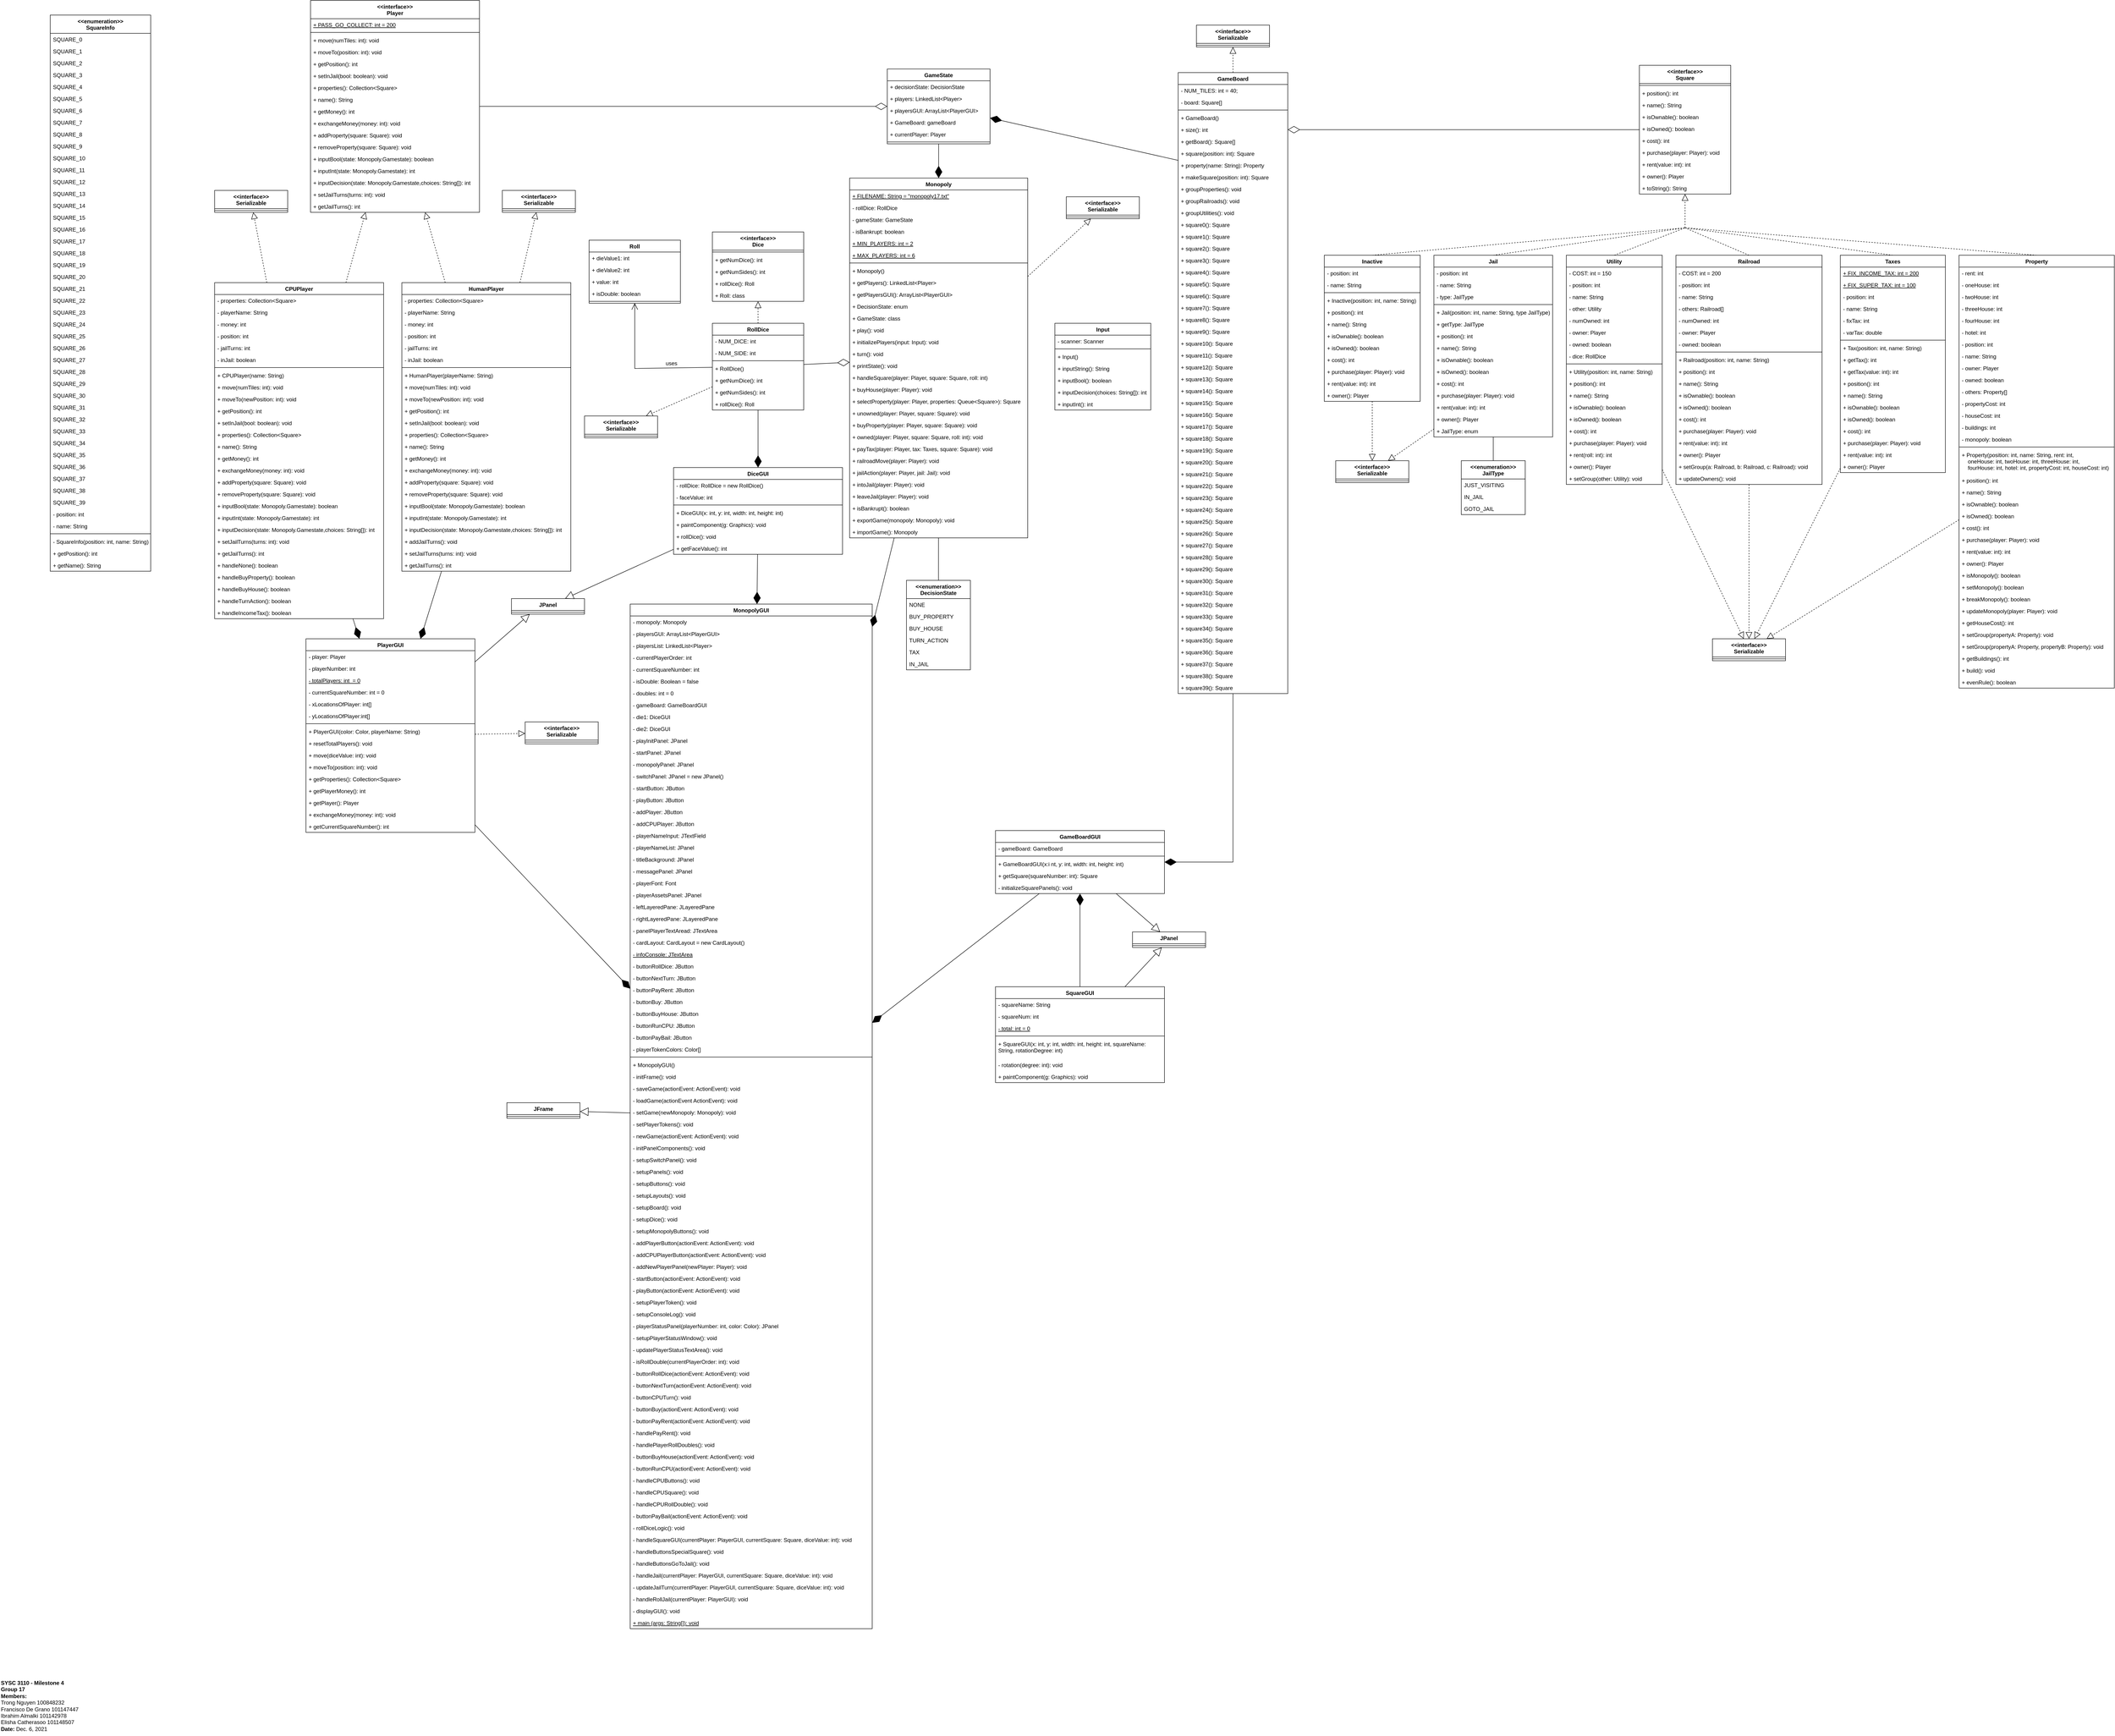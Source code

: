 <mxfile version="15.8.8" type="github" pages="5">
  <diagram id="9SsBPt5f3ULlJmDV1aBo" name="ClassUML">
    <mxGraphModel dx="6806" dy="1158" grid="1" gridSize="10" guides="1" tooltips="1" connect="1" arrows="1" fold="1" page="1" pageScale="1" pageWidth="850" pageHeight="1100" math="0" shadow="0">
      <root>
        <mxCell id="0" />
        <mxCell id="1" parent="0" />
        <mxCell id="0UR9MXXXDw9d1XQzhALQ-1" value="&lt;&lt;interface&gt;&gt;&#xa;Square" style="swimlane;fontStyle=1;align=center;verticalAlign=top;childLayout=stackLayout;horizontal=1;startSize=40;horizontalStack=0;resizeParent=1;resizeParentMax=0;resizeLast=0;collapsible=1;marginBottom=0;" parent="1" vertex="1">
          <mxGeometry x="-590" y="362" width="200" height="282" as="geometry" />
        </mxCell>
        <mxCell id="0UR9MXXXDw9d1XQzhALQ-2" value="" style="line;strokeWidth=1;fillColor=none;align=left;verticalAlign=middle;spacingTop=-1;spacingLeft=3;spacingRight=3;rotatable=0;labelPosition=right;points=[];portConstraint=eastwest;" parent="0UR9MXXXDw9d1XQzhALQ-1" vertex="1">
          <mxGeometry y="40" width="200" height="8" as="geometry" />
        </mxCell>
        <mxCell id="0UR9MXXXDw9d1XQzhALQ-3" value="+ position(): int" style="text;strokeColor=none;fillColor=none;align=left;verticalAlign=top;spacingLeft=4;spacingRight=4;overflow=hidden;rotatable=0;points=[[0,0.5],[1,0.5]];portConstraint=eastwest;" parent="0UR9MXXXDw9d1XQzhALQ-1" vertex="1">
          <mxGeometry y="48" width="200" height="26" as="geometry" />
        </mxCell>
        <mxCell id="0UR9MXXXDw9d1XQzhALQ-4" value="+ name(): String" style="text;strokeColor=none;fillColor=none;align=left;verticalAlign=top;spacingLeft=4;spacingRight=4;overflow=hidden;rotatable=0;points=[[0,0.5],[1,0.5]];portConstraint=eastwest;" parent="0UR9MXXXDw9d1XQzhALQ-1" vertex="1">
          <mxGeometry y="74" width="200" height="26" as="geometry" />
        </mxCell>
        <mxCell id="0UR9MXXXDw9d1XQzhALQ-5" value="+ isOwnable(): boolean" style="text;strokeColor=none;fillColor=none;align=left;verticalAlign=top;spacingLeft=4;spacingRight=4;overflow=hidden;rotatable=0;points=[[0,0.5],[1,0.5]];portConstraint=eastwest;" parent="0UR9MXXXDw9d1XQzhALQ-1" vertex="1">
          <mxGeometry y="100" width="200" height="26" as="geometry" />
        </mxCell>
        <mxCell id="0UR9MXXXDw9d1XQzhALQ-6" value="+ isOwned(): boolean" style="text;strokeColor=none;fillColor=none;align=left;verticalAlign=top;spacingLeft=4;spacingRight=4;overflow=hidden;rotatable=0;points=[[0,0.5],[1,0.5]];portConstraint=eastwest;" parent="0UR9MXXXDw9d1XQzhALQ-1" vertex="1">
          <mxGeometry y="126" width="200" height="26" as="geometry" />
        </mxCell>
        <mxCell id="0UR9MXXXDw9d1XQzhALQ-7" value="+ cost(): int" style="text;strokeColor=none;fillColor=none;align=left;verticalAlign=top;spacingLeft=4;spacingRight=4;overflow=hidden;rotatable=0;points=[[0,0.5],[1,0.5]];portConstraint=eastwest;" parent="0UR9MXXXDw9d1XQzhALQ-1" vertex="1">
          <mxGeometry y="152" width="200" height="26" as="geometry" />
        </mxCell>
        <mxCell id="0UR9MXXXDw9d1XQzhALQ-8" value="+ purchase(player: Player): void" style="text;strokeColor=none;fillColor=none;align=left;verticalAlign=top;spacingLeft=4;spacingRight=4;overflow=hidden;rotatable=0;points=[[0,0.5],[1,0.5]];portConstraint=eastwest;" parent="0UR9MXXXDw9d1XQzhALQ-1" vertex="1">
          <mxGeometry y="178" width="200" height="26" as="geometry" />
        </mxCell>
        <mxCell id="0UR9MXXXDw9d1XQzhALQ-9" value="+ rent(value: int): int" style="text;strokeColor=none;fillColor=none;align=left;verticalAlign=top;spacingLeft=4;spacingRight=4;overflow=hidden;rotatable=0;points=[[0,0.5],[1,0.5]];portConstraint=eastwest;" parent="0UR9MXXXDw9d1XQzhALQ-1" vertex="1">
          <mxGeometry y="204" width="200" height="26" as="geometry" />
        </mxCell>
        <mxCell id="0UR9MXXXDw9d1XQzhALQ-10" value="+ owner(): Player" style="text;strokeColor=none;fillColor=none;align=left;verticalAlign=top;spacingLeft=4;spacingRight=4;overflow=hidden;rotatable=0;points=[[0,0.5],[1,0.5]];portConstraint=eastwest;" parent="0UR9MXXXDw9d1XQzhALQ-1" vertex="1">
          <mxGeometry y="230" width="200" height="26" as="geometry" />
        </mxCell>
        <mxCell id="0UR9MXXXDw9d1XQzhALQ-11" value="+ toString(): String" style="text;strokeColor=none;fillColor=none;align=left;verticalAlign=top;spacingLeft=4;spacingRight=4;overflow=hidden;rotatable=0;points=[[0,0.5],[1,0.5]];portConstraint=eastwest;" parent="0UR9MXXXDw9d1XQzhALQ-1" vertex="1">
          <mxGeometry y="256" width="200" height="26" as="geometry" />
        </mxCell>
        <mxCell id="0UR9MXXXDw9d1XQzhALQ-12" style="edgeStyle=orthogonalEdgeStyle;rounded=0;orthogonalLoop=1;jettySize=auto;html=1;exitX=1;exitY=0.5;exitDx=0;exitDy=0;" parent="0UR9MXXXDw9d1XQzhALQ-1" source="0UR9MXXXDw9d1XQzhALQ-6" target="0UR9MXXXDw9d1XQzhALQ-6" edge="1">
          <mxGeometry relative="1" as="geometry" />
        </mxCell>
        <mxCell id="0UR9MXXXDw9d1XQzhALQ-13" value="&lt;&lt;interface&gt;&gt;&#xa;Dice" style="swimlane;fontStyle=1;align=center;verticalAlign=top;childLayout=stackLayout;horizontal=1;startSize=40;horizontalStack=0;resizeParent=1;resizeParentMax=0;resizeLast=0;collapsible=1;marginBottom=0;" parent="1" vertex="1">
          <mxGeometry x="-2620" y="727" width="200" height="152" as="geometry" />
        </mxCell>
        <mxCell id="0UR9MXXXDw9d1XQzhALQ-14" value="" style="line;strokeWidth=1;fillColor=none;align=left;verticalAlign=middle;spacingTop=-1;spacingLeft=3;spacingRight=3;rotatable=0;labelPosition=right;points=[];portConstraint=eastwest;" parent="0UR9MXXXDw9d1XQzhALQ-13" vertex="1">
          <mxGeometry y="40" width="200" height="8" as="geometry" />
        </mxCell>
        <mxCell id="0UR9MXXXDw9d1XQzhALQ-15" value="+ getNumDice(): int" style="text;strokeColor=none;fillColor=none;align=left;verticalAlign=top;spacingLeft=4;spacingRight=4;overflow=hidden;rotatable=0;points=[[0,0.5],[1,0.5]];portConstraint=eastwest;" parent="0UR9MXXXDw9d1XQzhALQ-13" vertex="1">
          <mxGeometry y="48" width="200" height="26" as="geometry" />
        </mxCell>
        <mxCell id="0UR9MXXXDw9d1XQzhALQ-16" value="+ getNumSides(): int" style="text;strokeColor=none;fillColor=none;align=left;verticalAlign=top;spacingLeft=4;spacingRight=4;overflow=hidden;rotatable=0;points=[[0,0.5],[1,0.5]];portConstraint=eastwest;" parent="0UR9MXXXDw9d1XQzhALQ-13" vertex="1">
          <mxGeometry y="74" width="200" height="26" as="geometry" />
        </mxCell>
        <mxCell id="0UR9MXXXDw9d1XQzhALQ-17" value="+ rollDice(): Roll" style="text;strokeColor=none;fillColor=none;align=left;verticalAlign=top;spacingLeft=4;spacingRight=4;overflow=hidden;rotatable=0;points=[[0,0.5],[1,0.5]];portConstraint=eastwest;" parent="0UR9MXXXDw9d1XQzhALQ-13" vertex="1">
          <mxGeometry y="100" width="200" height="26" as="geometry" />
        </mxCell>
        <mxCell id="0UR9MXXXDw9d1XQzhALQ-18" value="+ Roll: class" style="text;strokeColor=none;fillColor=none;align=left;verticalAlign=top;spacingLeft=4;spacingRight=4;overflow=hidden;rotatable=0;points=[[0,0.5],[1,0.5]];portConstraint=eastwest;" parent="0UR9MXXXDw9d1XQzhALQ-13" vertex="1">
          <mxGeometry y="126" width="200" height="26" as="geometry" />
        </mxCell>
        <mxCell id="0UR9MXXXDw9d1XQzhALQ-19" value="&lt;&lt;interface&gt;&gt;&#xa;Player" style="swimlane;fontStyle=1;align=center;verticalAlign=top;childLayout=stackLayout;horizontal=1;startSize=40;horizontalStack=0;resizeParent=1;resizeParentMax=0;resizeLast=0;collapsible=1;marginBottom=0;" parent="1" vertex="1">
          <mxGeometry x="-3500" y="220" width="370" height="464" as="geometry" />
        </mxCell>
        <mxCell id="KcpuwhJFbuh_ReZfR7FU-7" value="+ PASS_GO_COLLECT: int = 200" style="text;strokeColor=none;fillColor=none;align=left;verticalAlign=top;spacingLeft=4;spacingRight=4;overflow=hidden;rotatable=0;points=[[0,0.5],[1,0.5]];portConstraint=eastwest;fontStyle=4" parent="0UR9MXXXDw9d1XQzhALQ-19" vertex="1">
          <mxGeometry y="40" width="370" height="26" as="geometry" />
        </mxCell>
        <mxCell id="0UR9MXXXDw9d1XQzhALQ-20" value="" style="line;strokeWidth=1;fillColor=none;align=left;verticalAlign=middle;spacingTop=-1;spacingLeft=3;spacingRight=3;rotatable=0;labelPosition=right;points=[];portConstraint=eastwest;" parent="0UR9MXXXDw9d1XQzhALQ-19" vertex="1">
          <mxGeometry y="66" width="370" height="8" as="geometry" />
        </mxCell>
        <mxCell id="0UR9MXXXDw9d1XQzhALQ-21" value="+ move(numTiles: int): void" style="text;strokeColor=none;fillColor=none;align=left;verticalAlign=top;spacingLeft=4;spacingRight=4;overflow=hidden;rotatable=0;points=[[0,0.5],[1,0.5]];portConstraint=eastwest;" parent="0UR9MXXXDw9d1XQzhALQ-19" vertex="1">
          <mxGeometry y="74" width="370" height="26" as="geometry" />
        </mxCell>
        <mxCell id="0UR9MXXXDw9d1XQzhALQ-22" value="+ moveTo(position: int): void" style="text;strokeColor=none;fillColor=none;align=left;verticalAlign=top;spacingLeft=4;spacingRight=4;overflow=hidden;rotatable=0;points=[[0,0.5],[1,0.5]];portConstraint=eastwest;" parent="0UR9MXXXDw9d1XQzhALQ-19" vertex="1">
          <mxGeometry y="100" width="370" height="26" as="geometry" />
        </mxCell>
        <mxCell id="0UR9MXXXDw9d1XQzhALQ-23" value="+ getPosition(): int" style="text;strokeColor=none;fillColor=none;align=left;verticalAlign=top;spacingLeft=4;spacingRight=4;overflow=hidden;rotatable=0;points=[[0,0.5],[1,0.5]];portConstraint=eastwest;" parent="0UR9MXXXDw9d1XQzhALQ-19" vertex="1">
          <mxGeometry y="126" width="370" height="26" as="geometry" />
        </mxCell>
        <mxCell id="0UR9MXXXDw9d1XQzhALQ-24" value="+ setInJail(bool: boolean): void" style="text;strokeColor=none;fillColor=none;align=left;verticalAlign=top;spacingLeft=4;spacingRight=4;overflow=hidden;rotatable=0;points=[[0,0.5],[1,0.5]];portConstraint=eastwest;" parent="0UR9MXXXDw9d1XQzhALQ-19" vertex="1">
          <mxGeometry y="152" width="370" height="26" as="geometry" />
        </mxCell>
        <mxCell id="0UR9MXXXDw9d1XQzhALQ-25" value="+ properties(): Collection&lt;Square&gt;" style="text;strokeColor=none;fillColor=none;align=left;verticalAlign=top;spacingLeft=4;spacingRight=4;overflow=hidden;rotatable=0;points=[[0,0.5],[1,0.5]];portConstraint=eastwest;" parent="0UR9MXXXDw9d1XQzhALQ-19" vertex="1">
          <mxGeometry y="178" width="370" height="26" as="geometry" />
        </mxCell>
        <mxCell id="0UR9MXXXDw9d1XQzhALQ-26" value="+ name(): String" style="text;strokeColor=none;fillColor=none;align=left;verticalAlign=top;spacingLeft=4;spacingRight=4;overflow=hidden;rotatable=0;points=[[0,0.5],[1,0.5]];portConstraint=eastwest;" parent="0UR9MXXXDw9d1XQzhALQ-19" vertex="1">
          <mxGeometry y="204" width="370" height="26" as="geometry" />
        </mxCell>
        <mxCell id="0UR9MXXXDw9d1XQzhALQ-27" value="+ getMoney(): int" style="text;strokeColor=none;fillColor=none;align=left;verticalAlign=top;spacingLeft=4;spacingRight=4;overflow=hidden;rotatable=0;points=[[0,0.5],[1,0.5]];portConstraint=eastwest;" parent="0UR9MXXXDw9d1XQzhALQ-19" vertex="1">
          <mxGeometry y="230" width="370" height="26" as="geometry" />
        </mxCell>
        <mxCell id="0UR9MXXXDw9d1XQzhALQ-28" value="+ exchangeMoney(money: int): void" style="text;strokeColor=none;fillColor=none;align=left;verticalAlign=top;spacingLeft=4;spacingRight=4;overflow=hidden;rotatable=0;points=[[0,0.5],[1,0.5]];portConstraint=eastwest;" parent="0UR9MXXXDw9d1XQzhALQ-19" vertex="1">
          <mxGeometry y="256" width="370" height="26" as="geometry" />
        </mxCell>
        <mxCell id="0UR9MXXXDw9d1XQzhALQ-29" value="+ addProperty(square: Square): void" style="text;strokeColor=none;fillColor=none;align=left;verticalAlign=top;spacingLeft=4;spacingRight=4;overflow=hidden;rotatable=0;points=[[0,0.5],[1,0.5]];portConstraint=eastwest;" parent="0UR9MXXXDw9d1XQzhALQ-19" vertex="1">
          <mxGeometry y="282" width="370" height="26" as="geometry" />
        </mxCell>
        <mxCell id="0UR9MXXXDw9d1XQzhALQ-30" value="+ removeProperty(square: Square): void" style="text;strokeColor=none;fillColor=none;align=left;verticalAlign=top;spacingLeft=4;spacingRight=4;overflow=hidden;rotatable=0;points=[[0,0.5],[1,0.5]];portConstraint=eastwest;" parent="0UR9MXXXDw9d1XQzhALQ-19" vertex="1">
          <mxGeometry y="308" width="370" height="26" as="geometry" />
        </mxCell>
        <mxCell id="0UR9MXXXDw9d1XQzhALQ-31" value="+ inputBool(state: Monopoly.Gamestate): boolean" style="text;strokeColor=none;fillColor=none;align=left;verticalAlign=top;spacingLeft=4;spacingRight=4;overflow=hidden;rotatable=0;points=[[0,0.5],[1,0.5]];portConstraint=eastwest;" parent="0UR9MXXXDw9d1XQzhALQ-19" vertex="1">
          <mxGeometry y="334" width="370" height="26" as="geometry" />
        </mxCell>
        <mxCell id="0UR9MXXXDw9d1XQzhALQ-32" value="+ inputInt(state: Monopoly.Gamestate): int" style="text;strokeColor=none;fillColor=none;align=left;verticalAlign=top;spacingLeft=4;spacingRight=4;overflow=hidden;rotatable=0;points=[[0,0.5],[1,0.5]];portConstraint=eastwest;" parent="0UR9MXXXDw9d1XQzhALQ-19" vertex="1">
          <mxGeometry y="360" width="370" height="26" as="geometry" />
        </mxCell>
        <mxCell id="0UR9MXXXDw9d1XQzhALQ-33" value="+ inputDecision(state: Monopoly.Gamestate,choices: String[]): int" style="text;strokeColor=none;fillColor=none;align=left;verticalAlign=top;spacingLeft=4;spacingRight=4;overflow=hidden;rotatable=0;points=[[0,0.5],[1,0.5]];portConstraint=eastwest;" parent="0UR9MXXXDw9d1XQzhALQ-19" vertex="1">
          <mxGeometry y="386" width="370" height="26" as="geometry" />
        </mxCell>
        <mxCell id="0UR9MXXXDw9d1XQzhALQ-34" value="+ setJailTurns(turns: int): void" style="text;strokeColor=none;fillColor=none;align=left;verticalAlign=top;spacingLeft=4;spacingRight=4;overflow=hidden;rotatable=0;points=[[0,0.5],[1,0.5]];portConstraint=eastwest;" parent="0UR9MXXXDw9d1XQzhALQ-19" vertex="1">
          <mxGeometry y="412" width="370" height="26" as="geometry" />
        </mxCell>
        <mxCell id="0UR9MXXXDw9d1XQzhALQ-35" value="+ getJailTurns(): int" style="text;strokeColor=none;fillColor=none;align=left;verticalAlign=top;spacingLeft=4;spacingRight=4;overflow=hidden;rotatable=0;points=[[0,0.5],[1,0.5]];portConstraint=eastwest;" parent="0UR9MXXXDw9d1XQzhALQ-19" vertex="1">
          <mxGeometry y="438" width="370" height="26" as="geometry" />
        </mxCell>
        <mxCell id="0UR9MXXXDw9d1XQzhALQ-36" value="RollDice" style="swimlane;fontStyle=1;align=center;verticalAlign=top;childLayout=stackLayout;horizontal=1;startSize=26;horizontalStack=0;resizeParent=1;resizeParentMax=0;resizeLast=0;collapsible=1;marginBottom=0;" parent="1" vertex="1">
          <mxGeometry x="-2620" y="927" width="200" height="190" as="geometry" />
        </mxCell>
        <mxCell id="0UR9MXXXDw9d1XQzhALQ-37" value="- NUM_DICE: int" style="text;strokeColor=none;fillColor=none;align=left;verticalAlign=top;spacingLeft=4;spacingRight=4;overflow=hidden;rotatable=0;points=[[0,0.5],[1,0.5]];portConstraint=eastwest;" parent="0UR9MXXXDw9d1XQzhALQ-36" vertex="1">
          <mxGeometry y="26" width="200" height="26" as="geometry" />
        </mxCell>
        <mxCell id="0UR9MXXXDw9d1XQzhALQ-38" value="- NUM_SIDE: int" style="text;strokeColor=none;fillColor=none;align=left;verticalAlign=top;spacingLeft=4;spacingRight=4;overflow=hidden;rotatable=0;points=[[0,0.5],[1,0.5]];portConstraint=eastwest;" parent="0UR9MXXXDw9d1XQzhALQ-36" vertex="1">
          <mxGeometry y="52" width="200" height="26" as="geometry" />
        </mxCell>
        <mxCell id="0UR9MXXXDw9d1XQzhALQ-39" value="" style="line;strokeWidth=1;fillColor=none;align=left;verticalAlign=middle;spacingTop=-1;spacingLeft=3;spacingRight=3;rotatable=0;labelPosition=right;points=[];portConstraint=eastwest;" parent="0UR9MXXXDw9d1XQzhALQ-36" vertex="1">
          <mxGeometry y="78" width="200" height="8" as="geometry" />
        </mxCell>
        <mxCell id="0UR9MXXXDw9d1XQzhALQ-40" value="+ RollDice()" style="text;strokeColor=none;fillColor=none;align=left;verticalAlign=top;spacingLeft=4;spacingRight=4;overflow=hidden;rotatable=0;points=[[0,0.5],[1,0.5]];portConstraint=eastwest;" parent="0UR9MXXXDw9d1XQzhALQ-36" vertex="1">
          <mxGeometry y="86" width="200" height="26" as="geometry" />
        </mxCell>
        <mxCell id="0UR9MXXXDw9d1XQzhALQ-41" value="+ getNumDice(): int" style="text;strokeColor=none;fillColor=none;align=left;verticalAlign=top;spacingLeft=4;spacingRight=4;overflow=hidden;rotatable=0;points=[[0,0.5],[1,0.5]];portConstraint=eastwest;" parent="0UR9MXXXDw9d1XQzhALQ-36" vertex="1">
          <mxGeometry y="112" width="200" height="26" as="geometry" />
        </mxCell>
        <mxCell id="0UR9MXXXDw9d1XQzhALQ-42" value="+ getNumSides(): int" style="text;strokeColor=none;fillColor=none;align=left;verticalAlign=top;spacingLeft=4;spacingRight=4;overflow=hidden;rotatable=0;points=[[0,0.5],[1,0.5]];portConstraint=eastwest;" parent="0UR9MXXXDw9d1XQzhALQ-36" vertex="1">
          <mxGeometry y="138" width="200" height="26" as="geometry" />
        </mxCell>
        <mxCell id="0UR9MXXXDw9d1XQzhALQ-43" value="+ rollDice(): Roll" style="text;strokeColor=none;fillColor=none;align=left;verticalAlign=top;spacingLeft=4;spacingRight=4;overflow=hidden;rotatable=0;points=[[0,0.5],[1,0.5]];portConstraint=eastwest;" parent="0UR9MXXXDw9d1XQzhALQ-36" vertex="1">
          <mxGeometry y="164" width="200" height="26" as="geometry" />
        </mxCell>
        <mxCell id="0UR9MXXXDw9d1XQzhALQ-44" value="HumanPlayer" style="swimlane;fontStyle=1;align=center;verticalAlign=top;childLayout=stackLayout;horizontal=1;startSize=26;horizontalStack=0;resizeParent=1;resizeParentMax=0;resizeLast=0;collapsible=1;marginBottom=0;" parent="1" vertex="1">
          <mxGeometry x="-3300" y="838" width="370" height="632" as="geometry" />
        </mxCell>
        <mxCell id="0UR9MXXXDw9d1XQzhALQ-46" value="- properties: Collection&lt;Square&gt;" style="text;strokeColor=none;fillColor=none;align=left;verticalAlign=top;spacingLeft=4;spacingRight=4;overflow=hidden;rotatable=0;points=[[0,0.5],[1,0.5]];portConstraint=eastwest;" parent="0UR9MXXXDw9d1XQzhALQ-44" vertex="1">
          <mxGeometry y="26" width="370" height="26" as="geometry" />
        </mxCell>
        <mxCell id="0UR9MXXXDw9d1XQzhALQ-47" value="- playerName: String" style="text;strokeColor=none;fillColor=none;align=left;verticalAlign=top;spacingLeft=4;spacingRight=4;overflow=hidden;rotatable=0;points=[[0,0.5],[1,0.5]];portConstraint=eastwest;" parent="0UR9MXXXDw9d1XQzhALQ-44" vertex="1">
          <mxGeometry y="52" width="370" height="26" as="geometry" />
        </mxCell>
        <mxCell id="0UR9MXXXDw9d1XQzhALQ-48" value="- money: int" style="text;strokeColor=none;fillColor=none;align=left;verticalAlign=top;spacingLeft=4;spacingRight=4;overflow=hidden;rotatable=0;points=[[0,0.5],[1,0.5]];portConstraint=eastwest;" parent="0UR9MXXXDw9d1XQzhALQ-44" vertex="1">
          <mxGeometry y="78" width="370" height="26" as="geometry" />
        </mxCell>
        <mxCell id="0UR9MXXXDw9d1XQzhALQ-49" value="- position: int" style="text;strokeColor=none;fillColor=none;align=left;verticalAlign=top;spacingLeft=4;spacingRight=4;overflow=hidden;rotatable=0;points=[[0,0.5],[1,0.5]];portConstraint=eastwest;" parent="0UR9MXXXDw9d1XQzhALQ-44" vertex="1">
          <mxGeometry y="104" width="370" height="26" as="geometry" />
        </mxCell>
        <mxCell id="0UR9MXXXDw9d1XQzhALQ-50" value="- jailTurns: int" style="text;strokeColor=none;fillColor=none;align=left;verticalAlign=top;spacingLeft=4;spacingRight=4;overflow=hidden;rotatable=0;points=[[0,0.5],[1,0.5]];portConstraint=eastwest;" parent="0UR9MXXXDw9d1XQzhALQ-44" vertex="1">
          <mxGeometry y="130" width="370" height="26" as="geometry" />
        </mxCell>
        <mxCell id="0UR9MXXXDw9d1XQzhALQ-51" value="- inJail: boolean" style="text;strokeColor=none;fillColor=none;align=left;verticalAlign=top;spacingLeft=4;spacingRight=4;overflow=hidden;rotatable=0;points=[[0,0.5],[1,0.5]];portConstraint=eastwest;" parent="0UR9MXXXDw9d1XQzhALQ-44" vertex="1">
          <mxGeometry y="156" width="370" height="26" as="geometry" />
        </mxCell>
        <mxCell id="0UR9MXXXDw9d1XQzhALQ-52" value="" style="line;strokeWidth=1;fillColor=none;align=left;verticalAlign=middle;spacingTop=-1;spacingLeft=3;spacingRight=3;rotatable=0;labelPosition=right;points=[];portConstraint=eastwest;" parent="0UR9MXXXDw9d1XQzhALQ-44" vertex="1">
          <mxGeometry y="182" width="370" height="8" as="geometry" />
        </mxCell>
        <mxCell id="0UR9MXXXDw9d1XQzhALQ-53" value="+ HumanPlayer(playerName: String)" style="text;strokeColor=none;fillColor=none;align=left;verticalAlign=top;spacingLeft=4;spacingRight=4;overflow=hidden;rotatable=0;points=[[0,0.5],[1,0.5]];portConstraint=eastwest;" parent="0UR9MXXXDw9d1XQzhALQ-44" vertex="1">
          <mxGeometry y="190" width="370" height="26" as="geometry" />
        </mxCell>
        <mxCell id="0UR9MXXXDw9d1XQzhALQ-54" value="+ move(numTiles: int): void" style="text;strokeColor=none;fillColor=none;align=left;verticalAlign=top;spacingLeft=4;spacingRight=4;overflow=hidden;rotatable=0;points=[[0,0.5],[1,0.5]];portConstraint=eastwest;" parent="0UR9MXXXDw9d1XQzhALQ-44" vertex="1">
          <mxGeometry y="216" width="370" height="26" as="geometry" />
        </mxCell>
        <mxCell id="0UR9MXXXDw9d1XQzhALQ-55" value="+ moveTo(newPosition: int): void" style="text;strokeColor=none;fillColor=none;align=left;verticalAlign=top;spacingLeft=4;spacingRight=4;overflow=hidden;rotatable=0;points=[[0,0.5],[1,0.5]];portConstraint=eastwest;" parent="0UR9MXXXDw9d1XQzhALQ-44" vertex="1">
          <mxGeometry y="242" width="370" height="26" as="geometry" />
        </mxCell>
        <mxCell id="0UR9MXXXDw9d1XQzhALQ-56" value="+ getPosition(): int" style="text;strokeColor=none;fillColor=none;align=left;verticalAlign=top;spacingLeft=4;spacingRight=4;overflow=hidden;rotatable=0;points=[[0,0.5],[1,0.5]];portConstraint=eastwest;" parent="0UR9MXXXDw9d1XQzhALQ-44" vertex="1">
          <mxGeometry y="268" width="370" height="26" as="geometry" />
        </mxCell>
        <mxCell id="0UR9MXXXDw9d1XQzhALQ-57" value="+ setInJail(bool: boolean): void" style="text;strokeColor=none;fillColor=none;align=left;verticalAlign=top;spacingLeft=4;spacingRight=4;overflow=hidden;rotatable=0;points=[[0,0.5],[1,0.5]];portConstraint=eastwest;" parent="0UR9MXXXDw9d1XQzhALQ-44" vertex="1">
          <mxGeometry y="294" width="370" height="26" as="geometry" />
        </mxCell>
        <mxCell id="0UR9MXXXDw9d1XQzhALQ-58" value="+ properties(): Collection&lt;Square&gt;" style="text;strokeColor=none;fillColor=none;align=left;verticalAlign=top;spacingLeft=4;spacingRight=4;overflow=hidden;rotatable=0;points=[[0,0.5],[1,0.5]];portConstraint=eastwest;" parent="0UR9MXXXDw9d1XQzhALQ-44" vertex="1">
          <mxGeometry y="320" width="370" height="26" as="geometry" />
        </mxCell>
        <mxCell id="0UR9MXXXDw9d1XQzhALQ-59" value="+ name(): String" style="text;strokeColor=none;fillColor=none;align=left;verticalAlign=top;spacingLeft=4;spacingRight=4;overflow=hidden;rotatable=0;points=[[0,0.5],[1,0.5]];portConstraint=eastwest;" parent="0UR9MXXXDw9d1XQzhALQ-44" vertex="1">
          <mxGeometry y="346" width="370" height="26" as="geometry" />
        </mxCell>
        <mxCell id="0UR9MXXXDw9d1XQzhALQ-60" value="+ getMoney(): int " style="text;strokeColor=none;fillColor=none;align=left;verticalAlign=top;spacingLeft=4;spacingRight=4;overflow=hidden;rotatable=0;points=[[0,0.5],[1,0.5]];portConstraint=eastwest;" parent="0UR9MXXXDw9d1XQzhALQ-44" vertex="1">
          <mxGeometry y="372" width="370" height="26" as="geometry" />
        </mxCell>
        <mxCell id="0UR9MXXXDw9d1XQzhALQ-61" value="+ exchangeMoney(money: int): void" style="text;strokeColor=none;fillColor=none;align=left;verticalAlign=top;spacingLeft=4;spacingRight=4;overflow=hidden;rotatable=0;points=[[0,0.5],[1,0.5]];portConstraint=eastwest;" parent="0UR9MXXXDw9d1XQzhALQ-44" vertex="1">
          <mxGeometry y="398" width="370" height="26" as="geometry" />
        </mxCell>
        <mxCell id="0UR9MXXXDw9d1XQzhALQ-62" value="+ addProperty(square: Square): void" style="text;strokeColor=none;fillColor=none;align=left;verticalAlign=top;spacingLeft=4;spacingRight=4;overflow=hidden;rotatable=0;points=[[0,0.5],[1,0.5]];portConstraint=eastwest;" parent="0UR9MXXXDw9d1XQzhALQ-44" vertex="1">
          <mxGeometry y="424" width="370" height="26" as="geometry" />
        </mxCell>
        <mxCell id="0UR9MXXXDw9d1XQzhALQ-63" value="+ removeProperty(square: Square): void" style="text;strokeColor=none;fillColor=none;align=left;verticalAlign=top;spacingLeft=4;spacingRight=4;overflow=hidden;rotatable=0;points=[[0,0.5],[1,0.5]];portConstraint=eastwest;" parent="0UR9MXXXDw9d1XQzhALQ-44" vertex="1">
          <mxGeometry y="450" width="370" height="26" as="geometry" />
        </mxCell>
        <mxCell id="0UR9MXXXDw9d1XQzhALQ-64" value="+ inputBool(state: Monopoly.Gamestate): boolean" style="text;strokeColor=none;fillColor=none;align=left;verticalAlign=top;spacingLeft=4;spacingRight=4;overflow=hidden;rotatable=0;points=[[0,0.5],[1,0.5]];portConstraint=eastwest;" parent="0UR9MXXXDw9d1XQzhALQ-44" vertex="1">
          <mxGeometry y="476" width="370" height="26" as="geometry" />
        </mxCell>
        <mxCell id="0UR9MXXXDw9d1XQzhALQ-65" value="+ inputInt(state: Monopoly.Gamestate): int" style="text;strokeColor=none;fillColor=none;align=left;verticalAlign=top;spacingLeft=4;spacingRight=4;overflow=hidden;rotatable=0;points=[[0,0.5],[1,0.5]];portConstraint=eastwest;" parent="0UR9MXXXDw9d1XQzhALQ-44" vertex="1">
          <mxGeometry y="502" width="370" height="26" as="geometry" />
        </mxCell>
        <mxCell id="0UR9MXXXDw9d1XQzhALQ-66" value="+ inputDecision(state: Monopoly.Gamestate,choices: String[]): int" style="text;strokeColor=none;fillColor=none;align=left;verticalAlign=top;spacingLeft=4;spacingRight=4;overflow=hidden;rotatable=0;points=[[0,0.5],[1,0.5]];portConstraint=eastwest;" parent="0UR9MXXXDw9d1XQzhALQ-44" vertex="1">
          <mxGeometry y="528" width="370" height="26" as="geometry" />
        </mxCell>
        <mxCell id="K6OIgRF3U0ERWviM2Uvu-32" value="+ addJailTurns(): void" style="text;strokeColor=none;fillColor=none;align=left;verticalAlign=top;spacingLeft=4;spacingRight=4;overflow=hidden;rotatable=0;points=[[0,0.5],[1,0.5]];portConstraint=eastwest;" parent="0UR9MXXXDw9d1XQzhALQ-44" vertex="1">
          <mxGeometry y="554" width="370" height="26" as="geometry" />
        </mxCell>
        <mxCell id="0UR9MXXXDw9d1XQzhALQ-67" value="+ setJailTurns(turns: int): void" style="text;strokeColor=none;fillColor=none;align=left;verticalAlign=top;spacingLeft=4;spacingRight=4;overflow=hidden;rotatable=0;points=[[0,0.5],[1,0.5]];portConstraint=eastwest;" parent="0UR9MXXXDw9d1XQzhALQ-44" vertex="1">
          <mxGeometry y="580" width="370" height="26" as="geometry" />
        </mxCell>
        <mxCell id="0UR9MXXXDw9d1XQzhALQ-68" value="+ getJailTurns(): int" style="text;strokeColor=none;fillColor=none;align=left;verticalAlign=top;spacingLeft=4;spacingRight=4;overflow=hidden;rotatable=0;points=[[0,0.5],[1,0.5]];portConstraint=eastwest;" parent="0UR9MXXXDw9d1XQzhALQ-44" vertex="1">
          <mxGeometry y="606" width="370" height="26" as="geometry" />
        </mxCell>
        <mxCell id="0UR9MXXXDw9d1XQzhALQ-69" value="Inactive" style="swimlane;fontStyle=1;align=center;verticalAlign=top;childLayout=stackLayout;horizontal=1;startSize=26;horizontalStack=0;resizeParent=1;resizeParentMax=0;resizeLast=0;collapsible=1;marginBottom=0;" parent="1" vertex="1">
          <mxGeometry x="-1280" y="778" width="210" height="320" as="geometry" />
        </mxCell>
        <mxCell id="0UR9MXXXDw9d1XQzhALQ-70" value="- position: int" style="text;strokeColor=none;fillColor=none;align=left;verticalAlign=top;spacingLeft=4;spacingRight=4;overflow=hidden;rotatable=0;points=[[0,0.5],[1,0.5]];portConstraint=eastwest;" parent="0UR9MXXXDw9d1XQzhALQ-69" vertex="1">
          <mxGeometry y="26" width="210" height="26" as="geometry" />
        </mxCell>
        <mxCell id="0UR9MXXXDw9d1XQzhALQ-71" value="- name: String" style="text;strokeColor=none;fillColor=none;align=left;verticalAlign=top;spacingLeft=4;spacingRight=4;overflow=hidden;rotatable=0;points=[[0,0.5],[1,0.5]];portConstraint=eastwest;" parent="0UR9MXXXDw9d1XQzhALQ-69" vertex="1">
          <mxGeometry y="52" width="210" height="26" as="geometry" />
        </mxCell>
        <mxCell id="0UR9MXXXDw9d1XQzhALQ-72" value="" style="line;strokeWidth=1;fillColor=none;align=left;verticalAlign=middle;spacingTop=-1;spacingLeft=3;spacingRight=3;rotatable=0;labelPosition=right;points=[];portConstraint=eastwest;" parent="0UR9MXXXDw9d1XQzhALQ-69" vertex="1">
          <mxGeometry y="78" width="210" height="8" as="geometry" />
        </mxCell>
        <mxCell id="0UR9MXXXDw9d1XQzhALQ-73" value="+ Inactive(position: int, name: String)" style="text;strokeColor=none;fillColor=none;align=left;verticalAlign=top;spacingLeft=4;spacingRight=4;overflow=hidden;rotatable=0;points=[[0,0.5],[1,0.5]];portConstraint=eastwest;" parent="0UR9MXXXDw9d1XQzhALQ-69" vertex="1">
          <mxGeometry y="86" width="210" height="26" as="geometry" />
        </mxCell>
        <mxCell id="0UR9MXXXDw9d1XQzhALQ-74" value="+ position(): int" style="text;strokeColor=none;fillColor=none;align=left;verticalAlign=top;spacingLeft=4;spacingRight=4;overflow=hidden;rotatable=0;points=[[0,0.5],[1,0.5]];portConstraint=eastwest;" parent="0UR9MXXXDw9d1XQzhALQ-69" vertex="1">
          <mxGeometry y="112" width="210" height="26" as="geometry" />
        </mxCell>
        <mxCell id="0UR9MXXXDw9d1XQzhALQ-75" value="+ name(): String" style="text;strokeColor=none;fillColor=none;align=left;verticalAlign=top;spacingLeft=4;spacingRight=4;overflow=hidden;rotatable=0;points=[[0,0.5],[1,0.5]];portConstraint=eastwest;" parent="0UR9MXXXDw9d1XQzhALQ-69" vertex="1">
          <mxGeometry y="138" width="210" height="26" as="geometry" />
        </mxCell>
        <mxCell id="0UR9MXXXDw9d1XQzhALQ-76" value="+ isOwnable(): boolean" style="text;strokeColor=none;fillColor=none;align=left;verticalAlign=top;spacingLeft=4;spacingRight=4;overflow=hidden;rotatable=0;points=[[0,0.5],[1,0.5]];portConstraint=eastwest;" parent="0UR9MXXXDw9d1XQzhALQ-69" vertex="1">
          <mxGeometry y="164" width="210" height="26" as="geometry" />
        </mxCell>
        <mxCell id="0UR9MXXXDw9d1XQzhALQ-77" value="+ isOwned(): boolean " style="text;strokeColor=none;fillColor=none;align=left;verticalAlign=top;spacingLeft=4;spacingRight=4;overflow=hidden;rotatable=0;points=[[0,0.5],[1,0.5]];portConstraint=eastwest;" parent="0UR9MXXXDw9d1XQzhALQ-69" vertex="1">
          <mxGeometry y="190" width="210" height="26" as="geometry" />
        </mxCell>
        <mxCell id="0UR9MXXXDw9d1XQzhALQ-78" value="+ cost(): int" style="text;strokeColor=none;fillColor=none;align=left;verticalAlign=top;spacingLeft=4;spacingRight=4;overflow=hidden;rotatable=0;points=[[0,0.5],[1,0.5]];portConstraint=eastwest;" parent="0UR9MXXXDw9d1XQzhALQ-69" vertex="1">
          <mxGeometry y="216" width="210" height="26" as="geometry" />
        </mxCell>
        <mxCell id="0UR9MXXXDw9d1XQzhALQ-79" value="+ purchase(player: Player): void" style="text;strokeColor=none;fillColor=none;align=left;verticalAlign=top;spacingLeft=4;spacingRight=4;overflow=hidden;rotatable=0;points=[[0,0.5],[1,0.5]];portConstraint=eastwest;" parent="0UR9MXXXDw9d1XQzhALQ-69" vertex="1">
          <mxGeometry y="242" width="210" height="26" as="geometry" />
        </mxCell>
        <mxCell id="0UR9MXXXDw9d1XQzhALQ-80" value="+ rent(value: int): int" style="text;strokeColor=none;fillColor=none;align=left;verticalAlign=top;spacingLeft=4;spacingRight=4;overflow=hidden;rotatable=0;points=[[0,0.5],[1,0.5]];portConstraint=eastwest;" parent="0UR9MXXXDw9d1XQzhALQ-69" vertex="1">
          <mxGeometry y="268" width="210" height="26" as="geometry" />
        </mxCell>
        <mxCell id="0UR9MXXXDw9d1XQzhALQ-81" value="+ owner(): Player" style="text;strokeColor=none;fillColor=none;align=left;verticalAlign=top;spacingLeft=4;spacingRight=4;overflow=hidden;rotatable=0;points=[[0,0.5],[1,0.5]];portConstraint=eastwest;" parent="0UR9MXXXDw9d1XQzhALQ-69" vertex="1">
          <mxGeometry y="294" width="210" height="26" as="geometry" />
        </mxCell>
        <mxCell id="0UR9MXXXDw9d1XQzhALQ-82" value="Utility" style="swimlane;fontStyle=1;align=center;verticalAlign=top;childLayout=stackLayout;horizontal=1;startSize=26;horizontalStack=0;resizeParent=1;resizeParentMax=0;resizeLast=0;collapsible=1;marginBottom=0;" parent="1" vertex="1">
          <mxGeometry x="-750" y="778" width="210" height="502" as="geometry" />
        </mxCell>
        <mxCell id="0UR9MXXXDw9d1XQzhALQ-83" value="- COST: int = 150" style="text;strokeColor=none;fillColor=none;align=left;verticalAlign=top;spacingLeft=4;spacingRight=4;overflow=hidden;rotatable=0;points=[[0,0.5],[1,0.5]];portConstraint=eastwest;" parent="0UR9MXXXDw9d1XQzhALQ-82" vertex="1">
          <mxGeometry y="26" width="210" height="26" as="geometry" />
        </mxCell>
        <mxCell id="0UR9MXXXDw9d1XQzhALQ-84" value="- position: int" style="text;strokeColor=none;fillColor=none;align=left;verticalAlign=top;spacingLeft=4;spacingRight=4;overflow=hidden;rotatable=0;points=[[0,0.5],[1,0.5]];portConstraint=eastwest;" parent="0UR9MXXXDw9d1XQzhALQ-82" vertex="1">
          <mxGeometry y="52" width="210" height="26" as="geometry" />
        </mxCell>
        <mxCell id="0UR9MXXXDw9d1XQzhALQ-85" value="- name: String" style="text;strokeColor=none;fillColor=none;align=left;verticalAlign=top;spacingLeft=4;spacingRight=4;overflow=hidden;rotatable=0;points=[[0,0.5],[1,0.5]];portConstraint=eastwest;" parent="0UR9MXXXDw9d1XQzhALQ-82" vertex="1">
          <mxGeometry y="78" width="210" height="26" as="geometry" />
        </mxCell>
        <mxCell id="0UR9MXXXDw9d1XQzhALQ-86" value="- other: Utility" style="text;strokeColor=none;fillColor=none;align=left;verticalAlign=top;spacingLeft=4;spacingRight=4;overflow=hidden;rotatable=0;points=[[0,0.5],[1,0.5]];portConstraint=eastwest;" parent="0UR9MXXXDw9d1XQzhALQ-82" vertex="1">
          <mxGeometry y="104" width="210" height="26" as="geometry" />
        </mxCell>
        <mxCell id="0UR9MXXXDw9d1XQzhALQ-87" value="- numOwned: int" style="text;strokeColor=none;fillColor=none;align=left;verticalAlign=top;spacingLeft=4;spacingRight=4;overflow=hidden;rotatable=0;points=[[0,0.5],[1,0.5]];portConstraint=eastwest;" parent="0UR9MXXXDw9d1XQzhALQ-82" vertex="1">
          <mxGeometry y="130" width="210" height="26" as="geometry" />
        </mxCell>
        <mxCell id="0UR9MXXXDw9d1XQzhALQ-88" value="- owner: Player" style="text;strokeColor=none;fillColor=none;align=left;verticalAlign=top;spacingLeft=4;spacingRight=4;overflow=hidden;rotatable=0;points=[[0,0.5],[1,0.5]];portConstraint=eastwest;" parent="0UR9MXXXDw9d1XQzhALQ-82" vertex="1">
          <mxGeometry y="156" width="210" height="26" as="geometry" />
        </mxCell>
        <mxCell id="0UR9MXXXDw9d1XQzhALQ-89" value="- owned: boolean" style="text;strokeColor=none;fillColor=none;align=left;verticalAlign=top;spacingLeft=4;spacingRight=4;overflow=hidden;rotatable=0;points=[[0,0.5],[1,0.5]];portConstraint=eastwest;" parent="0UR9MXXXDw9d1XQzhALQ-82" vertex="1">
          <mxGeometry y="182" width="210" height="26" as="geometry" />
        </mxCell>
        <mxCell id="0UR9MXXXDw9d1XQzhALQ-90" value="- dice: RollDice" style="text;strokeColor=none;fillColor=none;align=left;verticalAlign=top;spacingLeft=4;spacingRight=4;overflow=hidden;rotatable=0;points=[[0,0.5],[1,0.5]];portConstraint=eastwest;" parent="0UR9MXXXDw9d1XQzhALQ-82" vertex="1">
          <mxGeometry y="208" width="210" height="26" as="geometry" />
        </mxCell>
        <mxCell id="0UR9MXXXDw9d1XQzhALQ-91" value="" style="line;strokeWidth=1;fillColor=none;align=left;verticalAlign=middle;spacingTop=-1;spacingLeft=3;spacingRight=3;rotatable=0;labelPosition=right;points=[];portConstraint=eastwest;" parent="0UR9MXXXDw9d1XQzhALQ-82" vertex="1">
          <mxGeometry y="234" width="210" height="8" as="geometry" />
        </mxCell>
        <mxCell id="0UR9MXXXDw9d1XQzhALQ-92" value="+ Utility(position: int, name: String)" style="text;strokeColor=none;fillColor=none;align=left;verticalAlign=top;spacingLeft=4;spacingRight=4;overflow=hidden;rotatable=0;points=[[0,0.5],[1,0.5]];portConstraint=eastwest;" parent="0UR9MXXXDw9d1XQzhALQ-82" vertex="1">
          <mxGeometry y="242" width="210" height="26" as="geometry" />
        </mxCell>
        <mxCell id="0UR9MXXXDw9d1XQzhALQ-93" value="+ position(): int" style="text;strokeColor=none;fillColor=none;align=left;verticalAlign=top;spacingLeft=4;spacingRight=4;overflow=hidden;rotatable=0;points=[[0,0.5],[1,0.5]];portConstraint=eastwest;" parent="0UR9MXXXDw9d1XQzhALQ-82" vertex="1">
          <mxGeometry y="268" width="210" height="26" as="geometry" />
        </mxCell>
        <mxCell id="0UR9MXXXDw9d1XQzhALQ-94" value="+ name(): String" style="text;strokeColor=none;fillColor=none;align=left;verticalAlign=top;spacingLeft=4;spacingRight=4;overflow=hidden;rotatable=0;points=[[0,0.5],[1,0.5]];portConstraint=eastwest;" parent="0UR9MXXXDw9d1XQzhALQ-82" vertex="1">
          <mxGeometry y="294" width="210" height="26" as="geometry" />
        </mxCell>
        <mxCell id="0UR9MXXXDw9d1XQzhALQ-95" value="+ isOwnable(): boolean" style="text;strokeColor=none;fillColor=none;align=left;verticalAlign=top;spacingLeft=4;spacingRight=4;overflow=hidden;rotatable=0;points=[[0,0.5],[1,0.5]];portConstraint=eastwest;" parent="0UR9MXXXDw9d1XQzhALQ-82" vertex="1">
          <mxGeometry y="320" width="210" height="26" as="geometry" />
        </mxCell>
        <mxCell id="0UR9MXXXDw9d1XQzhALQ-96" value="+ isOwned(): boolean " style="text;strokeColor=none;fillColor=none;align=left;verticalAlign=top;spacingLeft=4;spacingRight=4;overflow=hidden;rotatable=0;points=[[0,0.5],[1,0.5]];portConstraint=eastwest;" parent="0UR9MXXXDw9d1XQzhALQ-82" vertex="1">
          <mxGeometry y="346" width="210" height="26" as="geometry" />
        </mxCell>
        <mxCell id="0UR9MXXXDw9d1XQzhALQ-97" value="+ cost(): int" style="text;strokeColor=none;fillColor=none;align=left;verticalAlign=top;spacingLeft=4;spacingRight=4;overflow=hidden;rotatable=0;points=[[0,0.5],[1,0.5]];portConstraint=eastwest;" parent="0UR9MXXXDw9d1XQzhALQ-82" vertex="1">
          <mxGeometry y="372" width="210" height="26" as="geometry" />
        </mxCell>
        <mxCell id="0UR9MXXXDw9d1XQzhALQ-98" value="+ purchase(player: Player): void" style="text;strokeColor=none;fillColor=none;align=left;verticalAlign=top;spacingLeft=4;spacingRight=4;overflow=hidden;rotatable=0;points=[[0,0.5],[1,0.5]];portConstraint=eastwest;" parent="0UR9MXXXDw9d1XQzhALQ-82" vertex="1">
          <mxGeometry y="398" width="210" height="26" as="geometry" />
        </mxCell>
        <mxCell id="0UR9MXXXDw9d1XQzhALQ-99" value="+ rent(roll: int): int" style="text;strokeColor=none;fillColor=none;align=left;verticalAlign=top;spacingLeft=4;spacingRight=4;overflow=hidden;rotatable=0;points=[[0,0.5],[1,0.5]];portConstraint=eastwest;" parent="0UR9MXXXDw9d1XQzhALQ-82" vertex="1">
          <mxGeometry y="424" width="210" height="26" as="geometry" />
        </mxCell>
        <mxCell id="0UR9MXXXDw9d1XQzhALQ-100" value="+ owner(): Player" style="text;strokeColor=none;fillColor=none;align=left;verticalAlign=top;spacingLeft=4;spacingRight=4;overflow=hidden;rotatable=0;points=[[0,0.5],[1,0.5]];portConstraint=eastwest;" parent="0UR9MXXXDw9d1XQzhALQ-82" vertex="1">
          <mxGeometry y="450" width="210" height="26" as="geometry" />
        </mxCell>
        <mxCell id="0UR9MXXXDw9d1XQzhALQ-101" value="+ setGroup(other: Utility): void" style="text;strokeColor=none;fillColor=none;align=left;verticalAlign=top;spacingLeft=4;spacingRight=4;overflow=hidden;rotatable=0;points=[[0,0.5],[1,0.5]];portConstraint=eastwest;" parent="0UR9MXXXDw9d1XQzhALQ-82" vertex="1">
          <mxGeometry y="476" width="210" height="26" as="geometry" />
        </mxCell>
        <mxCell id="0UR9MXXXDw9d1XQzhALQ-102" value="Taxes" style="swimlane;fontStyle=1;align=center;verticalAlign=top;childLayout=stackLayout;horizontal=1;startSize=26;horizontalStack=0;resizeParent=1;resizeParentMax=0;resizeLast=0;collapsible=1;marginBottom=0;" parent="1" vertex="1">
          <mxGeometry x="-150" y="778" width="230" height="476" as="geometry" />
        </mxCell>
        <mxCell id="KcpuwhJFbuh_ReZfR7FU-37" value="+ FIX_INCOME_TAX: int = 200" style="text;strokeColor=none;fillColor=none;align=left;verticalAlign=top;spacingLeft=4;spacingRight=4;overflow=hidden;rotatable=0;points=[[0,0.5],[1,0.5]];portConstraint=eastwest;fontStyle=4" parent="0UR9MXXXDw9d1XQzhALQ-102" vertex="1">
          <mxGeometry y="26" width="230" height="26" as="geometry" />
        </mxCell>
        <mxCell id="KcpuwhJFbuh_ReZfR7FU-38" value="+ FIX_SUPER_TAX: int = 100" style="text;strokeColor=none;fillColor=none;align=left;verticalAlign=top;spacingLeft=4;spacingRight=4;overflow=hidden;rotatable=0;points=[[0,0.5],[1,0.5]];portConstraint=eastwest;fontStyle=4" parent="0UR9MXXXDw9d1XQzhALQ-102" vertex="1">
          <mxGeometry y="52" width="230" height="26" as="geometry" />
        </mxCell>
        <mxCell id="0UR9MXXXDw9d1XQzhALQ-103" value="- position: int" style="text;strokeColor=none;fillColor=none;align=left;verticalAlign=top;spacingLeft=4;spacingRight=4;overflow=hidden;rotatable=0;points=[[0,0.5],[1,0.5]];portConstraint=eastwest;" parent="0UR9MXXXDw9d1XQzhALQ-102" vertex="1">
          <mxGeometry y="78" width="230" height="26" as="geometry" />
        </mxCell>
        <mxCell id="0UR9MXXXDw9d1XQzhALQ-104" value="- name: String" style="text;strokeColor=none;fillColor=none;align=left;verticalAlign=top;spacingLeft=4;spacingRight=4;overflow=hidden;rotatable=0;points=[[0,0.5],[1,0.5]];portConstraint=eastwest;" parent="0UR9MXXXDw9d1XQzhALQ-102" vertex="1">
          <mxGeometry y="104" width="230" height="26" as="geometry" />
        </mxCell>
        <mxCell id="0UR9MXXXDw9d1XQzhALQ-105" value="- fixTax: int" style="text;strokeColor=none;fillColor=none;align=left;verticalAlign=top;spacingLeft=4;spacingRight=4;overflow=hidden;rotatable=0;points=[[0,0.5],[1,0.5]];portConstraint=eastwest;" parent="0UR9MXXXDw9d1XQzhALQ-102" vertex="1">
          <mxGeometry y="130" width="230" height="26" as="geometry" />
        </mxCell>
        <mxCell id="0UR9MXXXDw9d1XQzhALQ-106" value="- varTax: double" style="text;strokeColor=none;fillColor=none;align=left;verticalAlign=top;spacingLeft=4;spacingRight=4;overflow=hidden;rotatable=0;points=[[0,0.5],[1,0.5]];portConstraint=eastwest;" parent="0UR9MXXXDw9d1XQzhALQ-102" vertex="1">
          <mxGeometry y="156" width="230" height="26" as="geometry" />
        </mxCell>
        <mxCell id="0UR9MXXXDw9d1XQzhALQ-107" value="" style="line;strokeWidth=1;fillColor=none;align=left;verticalAlign=middle;spacingTop=-1;spacingLeft=3;spacingRight=3;rotatable=0;labelPosition=right;points=[];portConstraint=eastwest;" parent="0UR9MXXXDw9d1XQzhALQ-102" vertex="1">
          <mxGeometry y="182" width="230" height="8" as="geometry" />
        </mxCell>
        <mxCell id="0UR9MXXXDw9d1XQzhALQ-108" value="+ Tax(position: int, name: String)" style="text;strokeColor=none;fillColor=none;align=left;verticalAlign=top;spacingLeft=4;spacingRight=4;overflow=hidden;rotatable=0;points=[[0,0.5],[1,0.5]];portConstraint=eastwest;" parent="0UR9MXXXDw9d1XQzhALQ-102" vertex="1">
          <mxGeometry y="190" width="230" height="26" as="geometry" />
        </mxCell>
        <mxCell id="0UR9MXXXDw9d1XQzhALQ-109" value="+ getTax(): int" style="text;strokeColor=none;fillColor=none;align=left;verticalAlign=top;spacingLeft=4;spacingRight=4;overflow=hidden;rotatable=0;points=[[0,0.5],[1,0.5]];portConstraint=eastwest;" parent="0UR9MXXXDw9d1XQzhALQ-102" vertex="1">
          <mxGeometry y="216" width="230" height="26" as="geometry" />
        </mxCell>
        <mxCell id="0UR9MXXXDw9d1XQzhALQ-110" value="+ getTax(value: int): int" style="text;strokeColor=none;fillColor=none;align=left;verticalAlign=top;spacingLeft=4;spacingRight=4;overflow=hidden;rotatable=0;points=[[0,0.5],[1,0.5]];portConstraint=eastwest;" parent="0UR9MXXXDw9d1XQzhALQ-102" vertex="1">
          <mxGeometry y="242" width="230" height="26" as="geometry" />
        </mxCell>
        <mxCell id="0UR9MXXXDw9d1XQzhALQ-111" value="+ position(): int" style="text;strokeColor=none;fillColor=none;align=left;verticalAlign=top;spacingLeft=4;spacingRight=4;overflow=hidden;rotatable=0;points=[[0,0.5],[1,0.5]];portConstraint=eastwest;" parent="0UR9MXXXDw9d1XQzhALQ-102" vertex="1">
          <mxGeometry y="268" width="230" height="26" as="geometry" />
        </mxCell>
        <mxCell id="0UR9MXXXDw9d1XQzhALQ-112" value="+ name(): String" style="text;strokeColor=none;fillColor=none;align=left;verticalAlign=top;spacingLeft=4;spacingRight=4;overflow=hidden;rotatable=0;points=[[0,0.5],[1,0.5]];portConstraint=eastwest;" parent="0UR9MXXXDw9d1XQzhALQ-102" vertex="1">
          <mxGeometry y="294" width="230" height="26" as="geometry" />
        </mxCell>
        <mxCell id="0UR9MXXXDw9d1XQzhALQ-113" value="+ isOwnable(): boolean" style="text;strokeColor=none;fillColor=none;align=left;verticalAlign=top;spacingLeft=4;spacingRight=4;overflow=hidden;rotatable=0;points=[[0,0.5],[1,0.5]];portConstraint=eastwest;" parent="0UR9MXXXDw9d1XQzhALQ-102" vertex="1">
          <mxGeometry y="320" width="230" height="26" as="geometry" />
        </mxCell>
        <mxCell id="0UR9MXXXDw9d1XQzhALQ-114" value="+ isOwned(): boolean " style="text;strokeColor=none;fillColor=none;align=left;verticalAlign=top;spacingLeft=4;spacingRight=4;overflow=hidden;rotatable=0;points=[[0,0.5],[1,0.5]];portConstraint=eastwest;" parent="0UR9MXXXDw9d1XQzhALQ-102" vertex="1">
          <mxGeometry y="346" width="230" height="26" as="geometry" />
        </mxCell>
        <mxCell id="0UR9MXXXDw9d1XQzhALQ-115" value="+ cost(): int" style="text;strokeColor=none;fillColor=none;align=left;verticalAlign=top;spacingLeft=4;spacingRight=4;overflow=hidden;rotatable=0;points=[[0,0.5],[1,0.5]];portConstraint=eastwest;" parent="0UR9MXXXDw9d1XQzhALQ-102" vertex="1">
          <mxGeometry y="372" width="230" height="26" as="geometry" />
        </mxCell>
        <mxCell id="0UR9MXXXDw9d1XQzhALQ-116" value="+ purchase(player: Player): void" style="text;strokeColor=none;fillColor=none;align=left;verticalAlign=top;spacingLeft=4;spacingRight=4;overflow=hidden;rotatable=0;points=[[0,0.5],[1,0.5]];portConstraint=eastwest;" parent="0UR9MXXXDw9d1XQzhALQ-102" vertex="1">
          <mxGeometry y="398" width="230" height="26" as="geometry" />
        </mxCell>
        <mxCell id="0UR9MXXXDw9d1XQzhALQ-117" value="+ rent(value: int): int" style="text;strokeColor=none;fillColor=none;align=left;verticalAlign=top;spacingLeft=4;spacingRight=4;overflow=hidden;rotatable=0;points=[[0,0.5],[1,0.5]];portConstraint=eastwest;" parent="0UR9MXXXDw9d1XQzhALQ-102" vertex="1">
          <mxGeometry y="424" width="230" height="26" as="geometry" />
        </mxCell>
        <mxCell id="0UR9MXXXDw9d1XQzhALQ-118" value="+ owner(): Player" style="text;strokeColor=none;fillColor=none;align=left;verticalAlign=top;spacingLeft=4;spacingRight=4;overflow=hidden;rotatable=0;points=[[0,0.5],[1,0.5]];portConstraint=eastwest;" parent="0UR9MXXXDw9d1XQzhALQ-102" vertex="1">
          <mxGeometry y="450" width="230" height="26" as="geometry" />
        </mxCell>
        <mxCell id="0UR9MXXXDw9d1XQzhALQ-119" value="Railroad" style="swimlane;fontStyle=1;align=center;verticalAlign=top;childLayout=stackLayout;horizontal=1;startSize=26;horizontalStack=0;resizeParent=1;resizeParentMax=0;resizeLast=0;collapsible=1;marginBottom=0;" parent="1" vertex="1">
          <mxGeometry x="-510" y="778" width="320" height="502" as="geometry" />
        </mxCell>
        <mxCell id="0UR9MXXXDw9d1XQzhALQ-120" value="- COST: int = 200" style="text;strokeColor=none;fillColor=none;align=left;verticalAlign=top;spacingLeft=4;spacingRight=4;overflow=hidden;rotatable=0;points=[[0,0.5],[1,0.5]];portConstraint=eastwest;" parent="0UR9MXXXDw9d1XQzhALQ-119" vertex="1">
          <mxGeometry y="26" width="320" height="26" as="geometry" />
        </mxCell>
        <mxCell id="0UR9MXXXDw9d1XQzhALQ-121" value="- position: int" style="text;strokeColor=none;fillColor=none;align=left;verticalAlign=top;spacingLeft=4;spacingRight=4;overflow=hidden;rotatable=0;points=[[0,0.5],[1,0.5]];portConstraint=eastwest;" parent="0UR9MXXXDw9d1XQzhALQ-119" vertex="1">
          <mxGeometry y="52" width="320" height="26" as="geometry" />
        </mxCell>
        <mxCell id="0UR9MXXXDw9d1XQzhALQ-122" value="- name: String" style="text;strokeColor=none;fillColor=none;align=left;verticalAlign=top;spacingLeft=4;spacingRight=4;overflow=hidden;rotatable=0;points=[[0,0.5],[1,0.5]];portConstraint=eastwest;" parent="0UR9MXXXDw9d1XQzhALQ-119" vertex="1">
          <mxGeometry y="78" width="320" height="26" as="geometry" />
        </mxCell>
        <mxCell id="0UR9MXXXDw9d1XQzhALQ-123" value="- others: Railroad[]" style="text;strokeColor=none;fillColor=none;align=left;verticalAlign=top;spacingLeft=4;spacingRight=4;overflow=hidden;rotatable=0;points=[[0,0.5],[1,0.5]];portConstraint=eastwest;" parent="0UR9MXXXDw9d1XQzhALQ-119" vertex="1">
          <mxGeometry y="104" width="320" height="26" as="geometry" />
        </mxCell>
        <mxCell id="0UR9MXXXDw9d1XQzhALQ-124" value="- numOwned: int" style="text;strokeColor=none;fillColor=none;align=left;verticalAlign=top;spacingLeft=4;spacingRight=4;overflow=hidden;rotatable=0;points=[[0,0.5],[1,0.5]];portConstraint=eastwest;" parent="0UR9MXXXDw9d1XQzhALQ-119" vertex="1">
          <mxGeometry y="130" width="320" height="26" as="geometry" />
        </mxCell>
        <mxCell id="0UR9MXXXDw9d1XQzhALQ-125" value="- owner: Player" style="text;strokeColor=none;fillColor=none;align=left;verticalAlign=top;spacingLeft=4;spacingRight=4;overflow=hidden;rotatable=0;points=[[0,0.5],[1,0.5]];portConstraint=eastwest;" parent="0UR9MXXXDw9d1XQzhALQ-119" vertex="1">
          <mxGeometry y="156" width="320" height="26" as="geometry" />
        </mxCell>
        <mxCell id="0UR9MXXXDw9d1XQzhALQ-126" value="- owned: boolean" style="text;strokeColor=none;fillColor=none;align=left;verticalAlign=top;spacingLeft=4;spacingRight=4;overflow=hidden;rotatable=0;points=[[0,0.5],[1,0.5]];portConstraint=eastwest;" parent="0UR9MXXXDw9d1XQzhALQ-119" vertex="1">
          <mxGeometry y="182" width="320" height="26" as="geometry" />
        </mxCell>
        <mxCell id="0UR9MXXXDw9d1XQzhALQ-127" value="" style="line;strokeWidth=1;fillColor=none;align=left;verticalAlign=middle;spacingTop=-1;spacingLeft=3;spacingRight=3;rotatable=0;labelPosition=right;points=[];portConstraint=eastwest;" parent="0UR9MXXXDw9d1XQzhALQ-119" vertex="1">
          <mxGeometry y="208" width="320" height="8" as="geometry" />
        </mxCell>
        <mxCell id="0UR9MXXXDw9d1XQzhALQ-128" value="+ Railroad(position: int, name: String)" style="text;strokeColor=none;fillColor=none;align=left;verticalAlign=top;spacingLeft=4;spacingRight=4;overflow=hidden;rotatable=0;points=[[0,0.5],[1,0.5]];portConstraint=eastwest;" parent="0UR9MXXXDw9d1XQzhALQ-119" vertex="1">
          <mxGeometry y="216" width="320" height="26" as="geometry" />
        </mxCell>
        <mxCell id="0UR9MXXXDw9d1XQzhALQ-129" value="+ position(): int" style="text;strokeColor=none;fillColor=none;align=left;verticalAlign=top;spacingLeft=4;spacingRight=4;overflow=hidden;rotatable=0;points=[[0,0.5],[1,0.5]];portConstraint=eastwest;" parent="0UR9MXXXDw9d1XQzhALQ-119" vertex="1">
          <mxGeometry y="242" width="320" height="26" as="geometry" />
        </mxCell>
        <mxCell id="0UR9MXXXDw9d1XQzhALQ-130" value="+ name(): String" style="text;strokeColor=none;fillColor=none;align=left;verticalAlign=top;spacingLeft=4;spacingRight=4;overflow=hidden;rotatable=0;points=[[0,0.5],[1,0.5]];portConstraint=eastwest;" parent="0UR9MXXXDw9d1XQzhALQ-119" vertex="1">
          <mxGeometry y="268" width="320" height="26" as="geometry" />
        </mxCell>
        <mxCell id="0UR9MXXXDw9d1XQzhALQ-131" value="+ isOwnable(): boolean" style="text;strokeColor=none;fillColor=none;align=left;verticalAlign=top;spacingLeft=4;spacingRight=4;overflow=hidden;rotatable=0;points=[[0,0.5],[1,0.5]];portConstraint=eastwest;" parent="0UR9MXXXDw9d1XQzhALQ-119" vertex="1">
          <mxGeometry y="294" width="320" height="26" as="geometry" />
        </mxCell>
        <mxCell id="0UR9MXXXDw9d1XQzhALQ-132" value="+ isOwned(): boolean " style="text;strokeColor=none;fillColor=none;align=left;verticalAlign=top;spacingLeft=4;spacingRight=4;overflow=hidden;rotatable=0;points=[[0,0.5],[1,0.5]];portConstraint=eastwest;" parent="0UR9MXXXDw9d1XQzhALQ-119" vertex="1">
          <mxGeometry y="320" width="320" height="26" as="geometry" />
        </mxCell>
        <mxCell id="0UR9MXXXDw9d1XQzhALQ-133" value="+ cost(): int" style="text;strokeColor=none;fillColor=none;align=left;verticalAlign=top;spacingLeft=4;spacingRight=4;overflow=hidden;rotatable=0;points=[[0,0.5],[1,0.5]];portConstraint=eastwest;" parent="0UR9MXXXDw9d1XQzhALQ-119" vertex="1">
          <mxGeometry y="346" width="320" height="26" as="geometry" />
        </mxCell>
        <mxCell id="0UR9MXXXDw9d1XQzhALQ-134" value="+ purchase(player: Player): void" style="text;strokeColor=none;fillColor=none;align=left;verticalAlign=top;spacingLeft=4;spacingRight=4;overflow=hidden;rotatable=0;points=[[0,0.5],[1,0.5]];portConstraint=eastwest;" parent="0UR9MXXXDw9d1XQzhALQ-119" vertex="1">
          <mxGeometry y="372" width="320" height="26" as="geometry" />
        </mxCell>
        <mxCell id="0UR9MXXXDw9d1XQzhALQ-135" value="+ rent(value: int): int" style="text;strokeColor=none;fillColor=none;align=left;verticalAlign=top;spacingLeft=4;spacingRight=4;overflow=hidden;rotatable=0;points=[[0,0.5],[1,0.5]];portConstraint=eastwest;" parent="0UR9MXXXDw9d1XQzhALQ-119" vertex="1">
          <mxGeometry y="398" width="320" height="26" as="geometry" />
        </mxCell>
        <mxCell id="0UR9MXXXDw9d1XQzhALQ-136" value="+ owner(): Player" style="text;strokeColor=none;fillColor=none;align=left;verticalAlign=top;spacingLeft=4;spacingRight=4;overflow=hidden;rotatable=0;points=[[0,0.5],[1,0.5]];portConstraint=eastwest;" parent="0UR9MXXXDw9d1XQzhALQ-119" vertex="1">
          <mxGeometry y="424" width="320" height="26" as="geometry" />
        </mxCell>
        <mxCell id="0UR9MXXXDw9d1XQzhALQ-137" value="+ setGroup(a: Railroad, b: Railroad, c: Railroad): void" style="text;strokeColor=none;fillColor=none;align=left;verticalAlign=top;spacingLeft=4;spacingRight=4;overflow=hidden;rotatable=0;points=[[0,0.5],[1,0.5]];portConstraint=eastwest;" parent="0UR9MXXXDw9d1XQzhALQ-119" vertex="1">
          <mxGeometry y="450" width="320" height="26" as="geometry" />
        </mxCell>
        <mxCell id="0UR9MXXXDw9d1XQzhALQ-138" value="+ updateOwners(): void" style="text;strokeColor=none;fillColor=none;align=left;verticalAlign=top;spacingLeft=4;spacingRight=4;overflow=hidden;rotatable=0;points=[[0,0.5],[1,0.5]];portConstraint=eastwest;" parent="0UR9MXXXDw9d1XQzhALQ-119" vertex="1">
          <mxGeometry y="476" width="320" height="26" as="geometry" />
        </mxCell>
        <mxCell id="0UR9MXXXDw9d1XQzhALQ-139" value="Jail" style="swimlane;fontStyle=1;align=center;verticalAlign=top;childLayout=stackLayout;horizontal=1;startSize=26;horizontalStack=0;resizeParent=1;resizeParentMax=0;resizeLast=0;collapsible=1;marginBottom=0;" parent="1" vertex="1">
          <mxGeometry x="-1040" y="778" width="260" height="398" as="geometry" />
        </mxCell>
        <mxCell id="0UR9MXXXDw9d1XQzhALQ-140" value="- position: int" style="text;strokeColor=none;fillColor=none;align=left;verticalAlign=top;spacingLeft=4;spacingRight=4;overflow=hidden;rotatable=0;points=[[0,0.5],[1,0.5]];portConstraint=eastwest;" parent="0UR9MXXXDw9d1XQzhALQ-139" vertex="1">
          <mxGeometry y="26" width="260" height="26" as="geometry" />
        </mxCell>
        <mxCell id="0UR9MXXXDw9d1XQzhALQ-141" value="- name: String" style="text;strokeColor=none;fillColor=none;align=left;verticalAlign=top;spacingLeft=4;spacingRight=4;overflow=hidden;rotatable=0;points=[[0,0.5],[1,0.5]];portConstraint=eastwest;" parent="0UR9MXXXDw9d1XQzhALQ-139" vertex="1">
          <mxGeometry y="52" width="260" height="26" as="geometry" />
        </mxCell>
        <mxCell id="0UR9MXXXDw9d1XQzhALQ-142" value="- type: JailType" style="text;strokeColor=none;fillColor=none;align=left;verticalAlign=top;spacingLeft=4;spacingRight=4;overflow=hidden;rotatable=0;points=[[0,0.5],[1,0.5]];portConstraint=eastwest;" parent="0UR9MXXXDw9d1XQzhALQ-139" vertex="1">
          <mxGeometry y="78" width="260" height="26" as="geometry" />
        </mxCell>
        <mxCell id="0UR9MXXXDw9d1XQzhALQ-143" value="" style="line;strokeWidth=1;fillColor=none;align=left;verticalAlign=middle;spacingTop=-1;spacingLeft=3;spacingRight=3;rotatable=0;labelPosition=right;points=[];portConstraint=eastwest;" parent="0UR9MXXXDw9d1XQzhALQ-139" vertex="1">
          <mxGeometry y="104" width="260" height="8" as="geometry" />
        </mxCell>
        <mxCell id="0UR9MXXXDw9d1XQzhALQ-144" value="+ Jail(position: int, name: String, type JailType)" style="text;strokeColor=none;fillColor=none;align=left;verticalAlign=top;spacingLeft=4;spacingRight=4;overflow=hidden;rotatable=0;points=[[0,0.5],[1,0.5]];portConstraint=eastwest;" parent="0UR9MXXXDw9d1XQzhALQ-139" vertex="1">
          <mxGeometry y="112" width="260" height="26" as="geometry" />
        </mxCell>
        <mxCell id="KcpuwhJFbuh_ReZfR7FU-1" value="+ getType: JailType" style="text;strokeColor=none;fillColor=none;align=left;verticalAlign=top;spacingLeft=4;spacingRight=4;overflow=hidden;rotatable=0;points=[[0,0.5],[1,0.5]];portConstraint=eastwest;" parent="0UR9MXXXDw9d1XQzhALQ-139" vertex="1">
          <mxGeometry y="138" width="260" height="26" as="geometry" />
        </mxCell>
        <mxCell id="0UR9MXXXDw9d1XQzhALQ-145" value="+ position(): int" style="text;strokeColor=none;fillColor=none;align=left;verticalAlign=top;spacingLeft=4;spacingRight=4;overflow=hidden;rotatable=0;points=[[0,0.5],[1,0.5]];portConstraint=eastwest;" parent="0UR9MXXXDw9d1XQzhALQ-139" vertex="1">
          <mxGeometry y="164" width="260" height="26" as="geometry" />
        </mxCell>
        <mxCell id="0UR9MXXXDw9d1XQzhALQ-146" value="+ name(): String" style="text;strokeColor=none;fillColor=none;align=left;verticalAlign=top;spacingLeft=4;spacingRight=4;overflow=hidden;rotatable=0;points=[[0,0.5],[1,0.5]];portConstraint=eastwest;" parent="0UR9MXXXDw9d1XQzhALQ-139" vertex="1">
          <mxGeometry y="190" width="260" height="26" as="geometry" />
        </mxCell>
        <mxCell id="0UR9MXXXDw9d1XQzhALQ-147" value="+ isOwnable(): boolean" style="text;strokeColor=none;fillColor=none;align=left;verticalAlign=top;spacingLeft=4;spacingRight=4;overflow=hidden;rotatable=0;points=[[0,0.5],[1,0.5]];portConstraint=eastwest;" parent="0UR9MXXXDw9d1XQzhALQ-139" vertex="1">
          <mxGeometry y="216" width="260" height="26" as="geometry" />
        </mxCell>
        <mxCell id="0UR9MXXXDw9d1XQzhALQ-148" value="+ isOwned(): boolean " style="text;strokeColor=none;fillColor=none;align=left;verticalAlign=top;spacingLeft=4;spacingRight=4;overflow=hidden;rotatable=0;points=[[0,0.5],[1,0.5]];portConstraint=eastwest;" parent="0UR9MXXXDw9d1XQzhALQ-139" vertex="1">
          <mxGeometry y="242" width="260" height="26" as="geometry" />
        </mxCell>
        <mxCell id="0UR9MXXXDw9d1XQzhALQ-149" value="+ cost(): int" style="text;strokeColor=none;fillColor=none;align=left;verticalAlign=top;spacingLeft=4;spacingRight=4;overflow=hidden;rotatable=0;points=[[0,0.5],[1,0.5]];portConstraint=eastwest;" parent="0UR9MXXXDw9d1XQzhALQ-139" vertex="1">
          <mxGeometry y="268" width="260" height="26" as="geometry" />
        </mxCell>
        <mxCell id="0UR9MXXXDw9d1XQzhALQ-150" value="+ purchase(player: Player): void" style="text;strokeColor=none;fillColor=none;align=left;verticalAlign=top;spacingLeft=4;spacingRight=4;overflow=hidden;rotatable=0;points=[[0,0.5],[1,0.5]];portConstraint=eastwest;" parent="0UR9MXXXDw9d1XQzhALQ-139" vertex="1">
          <mxGeometry y="294" width="260" height="26" as="geometry" />
        </mxCell>
        <mxCell id="0UR9MXXXDw9d1XQzhALQ-151" value="+ rent(value: int): int" style="text;strokeColor=none;fillColor=none;align=left;verticalAlign=top;spacingLeft=4;spacingRight=4;overflow=hidden;rotatable=0;points=[[0,0.5],[1,0.5]];portConstraint=eastwest;" parent="0UR9MXXXDw9d1XQzhALQ-139" vertex="1">
          <mxGeometry y="320" width="260" height="26" as="geometry" />
        </mxCell>
        <mxCell id="0UR9MXXXDw9d1XQzhALQ-152" value="+ owner(): Player" style="text;strokeColor=none;fillColor=none;align=left;verticalAlign=top;spacingLeft=4;spacingRight=4;overflow=hidden;rotatable=0;points=[[0,0.5],[1,0.5]];portConstraint=eastwest;" parent="0UR9MXXXDw9d1XQzhALQ-139" vertex="1">
          <mxGeometry y="346" width="260" height="26" as="geometry" />
        </mxCell>
        <mxCell id="0UR9MXXXDw9d1XQzhALQ-153" value="+ JailType: enum" style="text;strokeColor=none;fillColor=none;align=left;verticalAlign=top;spacingLeft=4;spacingRight=4;overflow=hidden;rotatable=0;points=[[0,0.5],[1,0.5]];portConstraint=eastwest;" parent="0UR9MXXXDw9d1XQzhALQ-139" vertex="1">
          <mxGeometry y="372" width="260" height="26" as="geometry" />
        </mxCell>
        <mxCell id="0UR9MXXXDw9d1XQzhALQ-154" value="" style="endArrow=none;dashed=1;html=1;rounded=0;exitX=0.5;exitY=0;exitDx=0;exitDy=0;" parent="1" source="0UR9MXXXDw9d1XQzhALQ-139" edge="1">
          <mxGeometry width="50" height="50" relative="1" as="geometry">
            <mxPoint x="-910" y="766.13" as="sourcePoint" />
            <mxPoint x="-490" y="718" as="targetPoint" />
          </mxGeometry>
        </mxCell>
        <mxCell id="0UR9MXXXDw9d1XQzhALQ-155" value="" style="endArrow=none;dashed=1;html=1;rounded=0;exitX=0.5;exitY=0;exitDx=0;exitDy=0;" parent="1" source="0UR9MXXXDw9d1XQzhALQ-82" edge="1">
          <mxGeometry width="50" height="50" relative="1" as="geometry">
            <mxPoint x="-640" y="768" as="sourcePoint" />
            <mxPoint x="-490" y="718" as="targetPoint" />
          </mxGeometry>
        </mxCell>
        <mxCell id="0UR9MXXXDw9d1XQzhALQ-156" value="" style="endArrow=none;dashed=1;html=1;rounded=0;exitX=0.5;exitY=0;exitDx=0;exitDy=0;" parent="1" source="0UR9MXXXDw9d1XQzhALQ-119" edge="1">
          <mxGeometry width="50" height="50" relative="1" as="geometry">
            <mxPoint x="-370" y="748" as="sourcePoint" />
            <mxPoint x="-490" y="718" as="targetPoint" />
          </mxGeometry>
        </mxCell>
        <mxCell id="0UR9MXXXDw9d1XQzhALQ-157" value="" style="endArrow=none;dashed=1;html=1;rounded=0;exitX=0.5;exitY=0;exitDx=0;exitDy=0;" parent="1" source="0UR9MXXXDw9d1XQzhALQ-102" edge="1">
          <mxGeometry width="50" height="50" relative="1" as="geometry">
            <mxPoint x="-170" y="758" as="sourcePoint" />
            <mxPoint x="-490" y="718" as="targetPoint" />
          </mxGeometry>
        </mxCell>
        <mxCell id="0UR9MXXXDw9d1XQzhALQ-158" value="" style="endArrow=none;dashed=1;html=1;rounded=0;exitX=0.5;exitY=0;exitDx=0;exitDy=0;" parent="1" source="0UR9MXXXDw9d1XQzhALQ-69" edge="1">
          <mxGeometry width="50" height="50" relative="1" as="geometry">
            <mxPoint x="-900" y="788" as="sourcePoint" />
            <mxPoint x="-490" y="718" as="targetPoint" />
          </mxGeometry>
        </mxCell>
        <mxCell id="0UR9MXXXDw9d1XQzhALQ-159" value="Property" style="swimlane;fontStyle=1;align=center;verticalAlign=top;childLayout=stackLayout;horizontal=1;startSize=26;horizontalStack=0;resizeParent=1;resizeParentMax=0;resizeLast=0;collapsible=1;marginBottom=0;" parent="1" vertex="1">
          <mxGeometry x="110" y="778" width="340" height="948" as="geometry" />
        </mxCell>
        <mxCell id="0UR9MXXXDw9d1XQzhALQ-160" value="- rent: int" style="text;strokeColor=none;fillColor=none;align=left;verticalAlign=top;spacingLeft=4;spacingRight=4;overflow=hidden;rotatable=0;points=[[0,0.5],[1,0.5]];portConstraint=eastwest;" parent="0UR9MXXXDw9d1XQzhALQ-159" vertex="1">
          <mxGeometry y="26" width="340" height="26" as="geometry" />
        </mxCell>
        <mxCell id="0UR9MXXXDw9d1XQzhALQ-161" value="- oneHouse: int" style="text;strokeColor=none;fillColor=none;align=left;verticalAlign=top;spacingLeft=4;spacingRight=4;overflow=hidden;rotatable=0;points=[[0,0.5],[1,0.5]];portConstraint=eastwest;" parent="0UR9MXXXDw9d1XQzhALQ-159" vertex="1">
          <mxGeometry y="52" width="340" height="26" as="geometry" />
        </mxCell>
        <mxCell id="0UR9MXXXDw9d1XQzhALQ-162" value="- twoHouse: int" style="text;strokeColor=none;fillColor=none;align=left;verticalAlign=top;spacingLeft=4;spacingRight=4;overflow=hidden;rotatable=0;points=[[0,0.5],[1,0.5]];portConstraint=eastwest;" parent="0UR9MXXXDw9d1XQzhALQ-159" vertex="1">
          <mxGeometry y="78" width="340" height="26" as="geometry" />
        </mxCell>
        <mxCell id="0UR9MXXXDw9d1XQzhALQ-163" value="- threeHouse: int" style="text;strokeColor=none;fillColor=none;align=left;verticalAlign=top;spacingLeft=4;spacingRight=4;overflow=hidden;rotatable=0;points=[[0,0.5],[1,0.5]];portConstraint=eastwest;" parent="0UR9MXXXDw9d1XQzhALQ-159" vertex="1">
          <mxGeometry y="104" width="340" height="26" as="geometry" />
        </mxCell>
        <mxCell id="0UR9MXXXDw9d1XQzhALQ-164" value="- fourHouse: int" style="text;strokeColor=none;fillColor=none;align=left;verticalAlign=top;spacingLeft=4;spacingRight=4;overflow=hidden;rotatable=0;points=[[0,0.5],[1,0.5]];portConstraint=eastwest;" parent="0UR9MXXXDw9d1XQzhALQ-159" vertex="1">
          <mxGeometry y="130" width="340" height="26" as="geometry" />
        </mxCell>
        <mxCell id="0UR9MXXXDw9d1XQzhALQ-165" value="- hotel: int" style="text;strokeColor=none;fillColor=none;align=left;verticalAlign=top;spacingLeft=4;spacingRight=4;overflow=hidden;rotatable=0;points=[[0,0.5],[1,0.5]];portConstraint=eastwest;" parent="0UR9MXXXDw9d1XQzhALQ-159" vertex="1">
          <mxGeometry y="156" width="340" height="26" as="geometry" />
        </mxCell>
        <mxCell id="0UR9MXXXDw9d1XQzhALQ-166" value="- position: int" style="text;strokeColor=none;fillColor=none;align=left;verticalAlign=top;spacingLeft=4;spacingRight=4;overflow=hidden;rotatable=0;points=[[0,0.5],[1,0.5]];portConstraint=eastwest;" parent="0UR9MXXXDw9d1XQzhALQ-159" vertex="1">
          <mxGeometry y="182" width="340" height="26" as="geometry" />
        </mxCell>
        <mxCell id="0UR9MXXXDw9d1XQzhALQ-167" value="- name: String" style="text;strokeColor=none;fillColor=none;align=left;verticalAlign=top;spacingLeft=4;spacingRight=4;overflow=hidden;rotatable=0;points=[[0,0.5],[1,0.5]];portConstraint=eastwest;" parent="0UR9MXXXDw9d1XQzhALQ-159" vertex="1">
          <mxGeometry y="208" width="340" height="26" as="geometry" />
        </mxCell>
        <mxCell id="0UR9MXXXDw9d1XQzhALQ-168" value="- owner: Player" style="text;strokeColor=none;fillColor=none;align=left;verticalAlign=top;spacingLeft=4;spacingRight=4;overflow=hidden;rotatable=0;points=[[0,0.5],[1,0.5]];portConstraint=eastwest;" parent="0UR9MXXXDw9d1XQzhALQ-159" vertex="1">
          <mxGeometry y="234" width="340" height="26" as="geometry" />
        </mxCell>
        <mxCell id="0UR9MXXXDw9d1XQzhALQ-169" value="- owned: boolean" style="text;strokeColor=none;fillColor=none;align=left;verticalAlign=top;spacingLeft=4;spacingRight=4;overflow=hidden;rotatable=0;points=[[0,0.5],[1,0.5]];portConstraint=eastwest;" parent="0UR9MXXXDw9d1XQzhALQ-159" vertex="1">
          <mxGeometry y="260" width="340" height="26" as="geometry" />
        </mxCell>
        <mxCell id="0UR9MXXXDw9d1XQzhALQ-170" value="- others: Property[]" style="text;strokeColor=none;fillColor=none;align=left;verticalAlign=top;spacingLeft=4;spacingRight=4;overflow=hidden;rotatable=0;points=[[0,0.5],[1,0.5]];portConstraint=eastwest;" parent="0UR9MXXXDw9d1XQzhALQ-159" vertex="1">
          <mxGeometry y="286" width="340" height="26" as="geometry" />
        </mxCell>
        <mxCell id="0UR9MXXXDw9d1XQzhALQ-171" value="- propertyCost: int" style="text;strokeColor=none;fillColor=none;align=left;verticalAlign=top;spacingLeft=4;spacingRight=4;overflow=hidden;rotatable=0;points=[[0,0.5],[1,0.5]];portConstraint=eastwest;" parent="0UR9MXXXDw9d1XQzhALQ-159" vertex="1">
          <mxGeometry y="312" width="340" height="26" as="geometry" />
        </mxCell>
        <mxCell id="0UR9MXXXDw9d1XQzhALQ-172" value="- houseCost: int" style="text;strokeColor=none;fillColor=none;align=left;verticalAlign=top;spacingLeft=4;spacingRight=4;overflow=hidden;rotatable=0;points=[[0,0.5],[1,0.5]];portConstraint=eastwest;" parent="0UR9MXXXDw9d1XQzhALQ-159" vertex="1">
          <mxGeometry y="338" width="340" height="26" as="geometry" />
        </mxCell>
        <mxCell id="0UR9MXXXDw9d1XQzhALQ-173" value="- buildings: int" style="text;strokeColor=none;fillColor=none;align=left;verticalAlign=top;spacingLeft=4;spacingRight=4;overflow=hidden;rotatable=0;points=[[0,0.5],[1,0.5]];portConstraint=eastwest;" parent="0UR9MXXXDw9d1XQzhALQ-159" vertex="1">
          <mxGeometry y="364" width="340" height="26" as="geometry" />
        </mxCell>
        <mxCell id="0UR9MXXXDw9d1XQzhALQ-174" value="- monopoly: boolean" style="text;strokeColor=none;fillColor=none;align=left;verticalAlign=top;spacingLeft=4;spacingRight=4;overflow=hidden;rotatable=0;points=[[0,0.5],[1,0.5]];portConstraint=eastwest;" parent="0UR9MXXXDw9d1XQzhALQ-159" vertex="1">
          <mxGeometry y="390" width="340" height="26" as="geometry" />
        </mxCell>
        <mxCell id="0UR9MXXXDw9d1XQzhALQ-175" value="" style="line;strokeWidth=1;fillColor=none;align=left;verticalAlign=middle;spacingTop=-1;spacingLeft=3;spacingRight=3;rotatable=0;labelPosition=right;points=[];portConstraint=eastwest;" parent="0UR9MXXXDw9d1XQzhALQ-159" vertex="1">
          <mxGeometry y="416" width="340" height="8" as="geometry" />
        </mxCell>
        <mxCell id="0UR9MXXXDw9d1XQzhALQ-176" value="+ Property(position: int, name: String, rent: int, &#xa;    oneHouse: int, twoHouse: int, threeHouse: int, &#xa;    fourHouse: int, hotel: int, propertyCost: int, houseCost: int)" style="text;strokeColor=none;fillColor=none;align=left;verticalAlign=top;spacingLeft=4;spacingRight=4;overflow=hidden;rotatable=0;points=[[0,0.5],[1,0.5]];portConstraint=eastwest;" parent="0UR9MXXXDw9d1XQzhALQ-159" vertex="1">
          <mxGeometry y="424" width="340" height="56" as="geometry" />
        </mxCell>
        <mxCell id="0UR9MXXXDw9d1XQzhALQ-177" value="+ position(): int" style="text;strokeColor=none;fillColor=none;align=left;verticalAlign=top;spacingLeft=4;spacingRight=4;overflow=hidden;rotatable=0;points=[[0,0.5],[1,0.5]];portConstraint=eastwest;" parent="0UR9MXXXDw9d1XQzhALQ-159" vertex="1">
          <mxGeometry y="480" width="340" height="26" as="geometry" />
        </mxCell>
        <mxCell id="0UR9MXXXDw9d1XQzhALQ-178" value="+ name(): String" style="text;strokeColor=none;fillColor=none;align=left;verticalAlign=top;spacingLeft=4;spacingRight=4;overflow=hidden;rotatable=0;points=[[0,0.5],[1,0.5]];portConstraint=eastwest;" parent="0UR9MXXXDw9d1XQzhALQ-159" vertex="1">
          <mxGeometry y="506" width="340" height="26" as="geometry" />
        </mxCell>
        <mxCell id="0UR9MXXXDw9d1XQzhALQ-179" value="+ isOwnable(): boolean" style="text;strokeColor=none;fillColor=none;align=left;verticalAlign=top;spacingLeft=4;spacingRight=4;overflow=hidden;rotatable=0;points=[[0,0.5],[1,0.5]];portConstraint=eastwest;" parent="0UR9MXXXDw9d1XQzhALQ-159" vertex="1">
          <mxGeometry y="532" width="340" height="26" as="geometry" />
        </mxCell>
        <mxCell id="0UR9MXXXDw9d1XQzhALQ-180" value="+ isOwned(): boolean " style="text;strokeColor=none;fillColor=none;align=left;verticalAlign=top;spacingLeft=4;spacingRight=4;overflow=hidden;rotatable=0;points=[[0,0.5],[1,0.5]];portConstraint=eastwest;" parent="0UR9MXXXDw9d1XQzhALQ-159" vertex="1">
          <mxGeometry y="558" width="340" height="26" as="geometry" />
        </mxCell>
        <mxCell id="0UR9MXXXDw9d1XQzhALQ-181" value="+ cost(): int" style="text;strokeColor=none;fillColor=none;align=left;verticalAlign=top;spacingLeft=4;spacingRight=4;overflow=hidden;rotatable=0;points=[[0,0.5],[1,0.5]];portConstraint=eastwest;" parent="0UR9MXXXDw9d1XQzhALQ-159" vertex="1">
          <mxGeometry y="584" width="340" height="26" as="geometry" />
        </mxCell>
        <mxCell id="0UR9MXXXDw9d1XQzhALQ-182" value="+ purchase(player: Player): void" style="text;strokeColor=none;fillColor=none;align=left;verticalAlign=top;spacingLeft=4;spacingRight=4;overflow=hidden;rotatable=0;points=[[0,0.5],[1,0.5]];portConstraint=eastwest;" parent="0UR9MXXXDw9d1XQzhALQ-159" vertex="1">
          <mxGeometry y="610" width="340" height="26" as="geometry" />
        </mxCell>
        <mxCell id="0UR9MXXXDw9d1XQzhALQ-183" value="+ rent(value: int): int" style="text;strokeColor=none;fillColor=none;align=left;verticalAlign=top;spacingLeft=4;spacingRight=4;overflow=hidden;rotatable=0;points=[[0,0.5],[1,0.5]];portConstraint=eastwest;" parent="0UR9MXXXDw9d1XQzhALQ-159" vertex="1">
          <mxGeometry y="636" width="340" height="26" as="geometry" />
        </mxCell>
        <mxCell id="0UR9MXXXDw9d1XQzhALQ-184" value="+ owner(): Player" style="text;strokeColor=none;fillColor=none;align=left;verticalAlign=top;spacingLeft=4;spacingRight=4;overflow=hidden;rotatable=0;points=[[0,0.5],[1,0.5]];portConstraint=eastwest;" parent="0UR9MXXXDw9d1XQzhALQ-159" vertex="1">
          <mxGeometry y="662" width="340" height="26" as="geometry" />
        </mxCell>
        <mxCell id="0UR9MXXXDw9d1XQzhALQ-185" value="+ isMonopoly(): boolean" style="text;strokeColor=none;fillColor=none;align=left;verticalAlign=top;spacingLeft=4;spacingRight=4;overflow=hidden;rotatable=0;points=[[0,0.5],[1,0.5]];portConstraint=eastwest;" parent="0UR9MXXXDw9d1XQzhALQ-159" vertex="1">
          <mxGeometry y="688" width="340" height="26" as="geometry" />
        </mxCell>
        <mxCell id="0UR9MXXXDw9d1XQzhALQ-186" value="+ setMonopoly(): boolean" style="text;strokeColor=none;fillColor=none;align=left;verticalAlign=top;spacingLeft=4;spacingRight=4;overflow=hidden;rotatable=0;points=[[0,0.5],[1,0.5]];portConstraint=eastwest;" parent="0UR9MXXXDw9d1XQzhALQ-159" vertex="1">
          <mxGeometry y="714" width="340" height="26" as="geometry" />
        </mxCell>
        <mxCell id="0UR9MXXXDw9d1XQzhALQ-187" value="+ breakMonopoly(): boolean" style="text;strokeColor=none;fillColor=none;align=left;verticalAlign=top;spacingLeft=4;spacingRight=4;overflow=hidden;rotatable=0;points=[[0,0.5],[1,0.5]];portConstraint=eastwest;" parent="0UR9MXXXDw9d1XQzhALQ-159" vertex="1">
          <mxGeometry y="740" width="340" height="26" as="geometry" />
        </mxCell>
        <mxCell id="0UR9MXXXDw9d1XQzhALQ-188" value="+ updateMonopoly(player: Player): void" style="text;strokeColor=none;fillColor=none;align=left;verticalAlign=top;spacingLeft=4;spacingRight=4;overflow=hidden;rotatable=0;points=[[0,0.5],[1,0.5]];portConstraint=eastwest;" parent="0UR9MXXXDw9d1XQzhALQ-159" vertex="1">
          <mxGeometry y="766" width="340" height="26" as="geometry" />
        </mxCell>
        <mxCell id="0UR9MXXXDw9d1XQzhALQ-189" value="+ getHouseCost(): int" style="text;strokeColor=none;fillColor=none;align=left;verticalAlign=top;spacingLeft=4;spacingRight=4;overflow=hidden;rotatable=0;points=[[0,0.5],[1,0.5]];portConstraint=eastwest;" parent="0UR9MXXXDw9d1XQzhALQ-159" vertex="1">
          <mxGeometry y="792" width="340" height="26" as="geometry" />
        </mxCell>
        <mxCell id="0UR9MXXXDw9d1XQzhALQ-190" value="+ setGroup(propertyA: Property): void" style="text;strokeColor=none;fillColor=none;align=left;verticalAlign=top;spacingLeft=4;spacingRight=4;overflow=hidden;rotatable=0;points=[[0,0.5],[1,0.5]];portConstraint=eastwest;" parent="0UR9MXXXDw9d1XQzhALQ-159" vertex="1">
          <mxGeometry y="818" width="340" height="26" as="geometry" />
        </mxCell>
        <mxCell id="0UR9MXXXDw9d1XQzhALQ-191" value="+ setGroup(propertyA: Property, propertyB: Property): void" style="text;strokeColor=none;fillColor=none;align=left;verticalAlign=top;spacingLeft=4;spacingRight=4;overflow=hidden;rotatable=0;points=[[0,0.5],[1,0.5]];portConstraint=eastwest;" parent="0UR9MXXXDw9d1XQzhALQ-159" vertex="1">
          <mxGeometry y="844" width="340" height="26" as="geometry" />
        </mxCell>
        <mxCell id="0UR9MXXXDw9d1XQzhALQ-192" value="+ getBuildings(): int" style="text;strokeColor=none;fillColor=none;align=left;verticalAlign=top;spacingLeft=4;spacingRight=4;overflow=hidden;rotatable=0;points=[[0,0.5],[1,0.5]];portConstraint=eastwest;" parent="0UR9MXXXDw9d1XQzhALQ-159" vertex="1">
          <mxGeometry y="870" width="340" height="26" as="geometry" />
        </mxCell>
        <mxCell id="0UR9MXXXDw9d1XQzhALQ-193" value="+ build(): void" style="text;strokeColor=none;fillColor=none;align=left;verticalAlign=top;spacingLeft=4;spacingRight=4;overflow=hidden;rotatable=0;points=[[0,0.5],[1,0.5]];portConstraint=eastwest;" parent="0UR9MXXXDw9d1XQzhALQ-159" vertex="1">
          <mxGeometry y="896" width="340" height="26" as="geometry" />
        </mxCell>
        <mxCell id="0UR9MXXXDw9d1XQzhALQ-194" value="+ evenRule(): boolean" style="text;strokeColor=none;fillColor=none;align=left;verticalAlign=top;spacingLeft=4;spacingRight=4;overflow=hidden;rotatable=0;points=[[0,0.5],[1,0.5]];portConstraint=eastwest;" parent="0UR9MXXXDw9d1XQzhALQ-159" vertex="1">
          <mxGeometry y="922" width="340" height="26" as="geometry" />
        </mxCell>
        <mxCell id="0UR9MXXXDw9d1XQzhALQ-195" value="" style="endArrow=none;dashed=1;html=1;rounded=0;exitX=0.5;exitY=0;exitDx=0;exitDy=0;" parent="1" source="0UR9MXXXDw9d1XQzhALQ-159" edge="1">
          <mxGeometry width="50" height="50" relative="1" as="geometry">
            <mxPoint x="-15" y="768" as="sourcePoint" />
            <mxPoint x="-490" y="718" as="targetPoint" />
          </mxGeometry>
        </mxCell>
        <mxCell id="0UR9MXXXDw9d1XQzhALQ-196" value="Roll" style="swimlane;fontStyle=1;align=center;verticalAlign=top;childLayout=stackLayout;horizontal=1;startSize=26;horizontalStack=0;resizeParent=1;resizeParentMax=0;resizeLast=0;collapsible=1;marginBottom=0;" parent="1" vertex="1">
          <mxGeometry x="-2890" y="745" width="200" height="138" as="geometry" />
        </mxCell>
        <mxCell id="0UR9MXXXDw9d1XQzhALQ-197" value="+ dieValue1: int" style="text;strokeColor=none;fillColor=none;align=left;verticalAlign=top;spacingLeft=4;spacingRight=4;overflow=hidden;rotatable=0;points=[[0,0.5],[1,0.5]];portConstraint=eastwest;" parent="0UR9MXXXDw9d1XQzhALQ-196" vertex="1">
          <mxGeometry y="26" width="200" height="26" as="geometry" />
        </mxCell>
        <mxCell id="0UR9MXXXDw9d1XQzhALQ-198" value="+ dieValue2: int" style="text;strokeColor=none;fillColor=none;align=left;verticalAlign=top;spacingLeft=4;spacingRight=4;overflow=hidden;rotatable=0;points=[[0,0.5],[1,0.5]];portConstraint=eastwest;" parent="0UR9MXXXDw9d1XQzhALQ-196" vertex="1">
          <mxGeometry y="52" width="200" height="26" as="geometry" />
        </mxCell>
        <mxCell id="0UR9MXXXDw9d1XQzhALQ-199" value="+ value: int" style="text;strokeColor=none;fillColor=none;align=left;verticalAlign=top;spacingLeft=4;spacingRight=4;overflow=hidden;rotatable=0;points=[[0,0.5],[1,0.5]];portConstraint=eastwest;" parent="0UR9MXXXDw9d1XQzhALQ-196" vertex="1">
          <mxGeometry y="78" width="200" height="26" as="geometry" />
        </mxCell>
        <mxCell id="0UR9MXXXDw9d1XQzhALQ-200" value="+ isDouble: boolean" style="text;strokeColor=none;fillColor=none;align=left;verticalAlign=top;spacingLeft=4;spacingRight=4;overflow=hidden;rotatable=0;points=[[0,0.5],[1,0.5]];portConstraint=eastwest;" parent="0UR9MXXXDw9d1XQzhALQ-196" vertex="1">
          <mxGeometry y="104" width="200" height="26" as="geometry" />
        </mxCell>
        <mxCell id="0UR9MXXXDw9d1XQzhALQ-201" value="" style="line;strokeWidth=1;fillColor=none;align=left;verticalAlign=middle;spacingTop=-1;spacingLeft=3;spacingRight=3;rotatable=0;labelPosition=right;points=[];portConstraint=eastwest;" parent="0UR9MXXXDw9d1XQzhALQ-196" vertex="1">
          <mxGeometry y="130" width="200" height="8" as="geometry" />
        </mxCell>
        <mxCell id="0UR9MXXXDw9d1XQzhALQ-202" value="" style="endArrow=open;endFill=1;endSize=12;html=1;rounded=0;" parent="1" source="0UR9MXXXDw9d1XQzhALQ-36" target="0UR9MXXXDw9d1XQzhALQ-196" edge="1">
          <mxGeometry width="160" relative="1" as="geometry">
            <mxPoint x="-2440" y="967" as="sourcePoint" />
            <mxPoint x="-2850" y="917" as="targetPoint" />
            <Array as="points">
              <mxPoint x="-2790" y="1026" />
            </Array>
          </mxGeometry>
        </mxCell>
        <mxCell id="0UR9MXXXDw9d1XQzhALQ-203" value="uses" style="text;html=1;align=center;verticalAlign=middle;resizable=0;points=[];autosize=1;strokeColor=none;fillColor=none;" parent="1" vertex="1">
          <mxGeometry x="-2730" y="1005" width="40" height="20" as="geometry" />
        </mxCell>
        <mxCell id="0UR9MXXXDw9d1XQzhALQ-204" value="&lt;&lt;enumeration&gt;&gt;&#xa;JailType" style="swimlane;fontStyle=1;childLayout=stackLayout;horizontal=1;startSize=40;fillColor=none;horizontalStack=0;resizeParent=1;resizeParentMax=0;resizeLast=0;collapsible=1;marginBottom=0;" parent="1" vertex="1">
          <mxGeometry x="-980" y="1228" width="140" height="118" as="geometry" />
        </mxCell>
        <mxCell id="0UR9MXXXDw9d1XQzhALQ-205" value="JUST_VISITING" style="text;strokeColor=none;fillColor=none;align=left;verticalAlign=top;spacingLeft=4;spacingRight=4;overflow=hidden;rotatable=0;points=[[0,0.5],[1,0.5]];portConstraint=eastwest;" parent="0UR9MXXXDw9d1XQzhALQ-204" vertex="1">
          <mxGeometry y="40" width="140" height="26" as="geometry" />
        </mxCell>
        <mxCell id="0UR9MXXXDw9d1XQzhALQ-206" value="IN_JAIL" style="text;strokeColor=none;fillColor=none;align=left;verticalAlign=top;spacingLeft=4;spacingRight=4;overflow=hidden;rotatable=0;points=[[0,0.5],[1,0.5]];portConstraint=eastwest;" parent="0UR9MXXXDw9d1XQzhALQ-204" vertex="1">
          <mxGeometry y="66" width="140" height="26" as="geometry" />
        </mxCell>
        <mxCell id="0UR9MXXXDw9d1XQzhALQ-207" value="GOTO_JAIL" style="text;strokeColor=none;fillColor=none;align=left;verticalAlign=top;spacingLeft=4;spacingRight=4;overflow=hidden;rotatable=0;points=[[0,0.5],[1,0.5]];portConstraint=eastwest;" parent="0UR9MXXXDw9d1XQzhALQ-204" vertex="1">
          <mxGeometry y="92" width="140" height="26" as="geometry" />
        </mxCell>
        <mxCell id="0UR9MXXXDw9d1XQzhALQ-208" value="GameBoard" style="swimlane;fontStyle=1;align=center;verticalAlign=top;childLayout=stackLayout;horizontal=1;startSize=26;horizontalStack=0;resizeParent=1;resizeParentMax=0;resizeLast=0;collapsible=1;marginBottom=0;" parent="1" vertex="1">
          <mxGeometry x="-1600" y="378" width="240" height="1360" as="geometry" />
        </mxCell>
        <mxCell id="0UR9MXXXDw9d1XQzhALQ-209" value="- NUM_TILES: int = 40;" style="text;strokeColor=none;fillColor=none;align=left;verticalAlign=top;spacingLeft=4;spacingRight=4;overflow=hidden;rotatable=0;points=[[0,0.5],[1,0.5]];portConstraint=eastwest;" parent="0UR9MXXXDw9d1XQzhALQ-208" vertex="1">
          <mxGeometry y="26" width="240" height="26" as="geometry" />
        </mxCell>
        <mxCell id="0UR9MXXXDw9d1XQzhALQ-210" value="- board: Square[]" style="text;strokeColor=none;fillColor=none;align=left;verticalAlign=top;spacingLeft=4;spacingRight=4;overflow=hidden;rotatable=0;points=[[0,0.5],[1,0.5]];portConstraint=eastwest;" parent="0UR9MXXXDw9d1XQzhALQ-208" vertex="1">
          <mxGeometry y="52" width="240" height="26" as="geometry" />
        </mxCell>
        <mxCell id="0UR9MXXXDw9d1XQzhALQ-211" value="" style="line;strokeWidth=1;fillColor=none;align=left;verticalAlign=middle;spacingTop=-1;spacingLeft=3;spacingRight=3;rotatable=0;labelPosition=right;points=[];portConstraint=eastwest;" parent="0UR9MXXXDw9d1XQzhALQ-208" vertex="1">
          <mxGeometry y="78" width="240" height="8" as="geometry" />
        </mxCell>
        <mxCell id="0UR9MXXXDw9d1XQzhALQ-212" value="+ GameBoard()" style="text;strokeColor=none;fillColor=none;align=left;verticalAlign=top;spacingLeft=4;spacingRight=4;overflow=hidden;rotatable=0;points=[[0,0.5],[1,0.5]];portConstraint=eastwest;" parent="0UR9MXXXDw9d1XQzhALQ-208" vertex="1">
          <mxGeometry y="86" width="240" height="26" as="geometry" />
        </mxCell>
        <mxCell id="0UR9MXXXDw9d1XQzhALQ-213" value="+ size(): int" style="text;strokeColor=none;fillColor=none;align=left;verticalAlign=top;spacingLeft=4;spacingRight=4;overflow=hidden;rotatable=0;points=[[0,0.5],[1,0.5]];portConstraint=eastwest;" parent="0UR9MXXXDw9d1XQzhALQ-208" vertex="1">
          <mxGeometry y="112" width="240" height="26" as="geometry" />
        </mxCell>
        <mxCell id="0UR9MXXXDw9d1XQzhALQ-214" value="+ getBoard(): Square[]" style="text;strokeColor=none;fillColor=none;align=left;verticalAlign=top;spacingLeft=4;spacingRight=4;overflow=hidden;rotatable=0;points=[[0,0.5],[1,0.5]];portConstraint=eastwest;" parent="0UR9MXXXDw9d1XQzhALQ-208" vertex="1">
          <mxGeometry y="138" width="240" height="26" as="geometry" />
        </mxCell>
        <mxCell id="0UR9MXXXDw9d1XQzhALQ-215" value="+ square(position: int): Square" style="text;strokeColor=none;fillColor=none;align=left;verticalAlign=top;spacingLeft=4;spacingRight=4;overflow=hidden;rotatable=0;points=[[0,0.5],[1,0.5]];portConstraint=eastwest;" parent="0UR9MXXXDw9d1XQzhALQ-208" vertex="1">
          <mxGeometry y="164" width="240" height="26" as="geometry" />
        </mxCell>
        <mxCell id="0UR9MXXXDw9d1XQzhALQ-216" value="+ property(name: String): Property" style="text;strokeColor=none;fillColor=none;align=left;verticalAlign=top;spacingLeft=4;spacingRight=4;overflow=hidden;rotatable=0;points=[[0,0.5],[1,0.5]];portConstraint=eastwest;" parent="0UR9MXXXDw9d1XQzhALQ-208" vertex="1">
          <mxGeometry y="190" width="240" height="26" as="geometry" />
        </mxCell>
        <mxCell id="0UR9MXXXDw9d1XQzhALQ-217" value="+ makeSquare(position: int): Square" style="text;strokeColor=none;fillColor=none;align=left;verticalAlign=top;spacingLeft=4;spacingRight=4;overflow=hidden;rotatable=0;points=[[0,0.5],[1,0.5]];portConstraint=eastwest;" parent="0UR9MXXXDw9d1XQzhALQ-208" vertex="1">
          <mxGeometry y="216" width="240" height="26" as="geometry" />
        </mxCell>
        <mxCell id="0UR9MXXXDw9d1XQzhALQ-218" value="+ groupProperties(): void" style="text;strokeColor=none;fillColor=none;align=left;verticalAlign=top;spacingLeft=4;spacingRight=4;overflow=hidden;rotatable=0;points=[[0,0.5],[1,0.5]];portConstraint=eastwest;" parent="0UR9MXXXDw9d1XQzhALQ-208" vertex="1">
          <mxGeometry y="242" width="240" height="26" as="geometry" />
        </mxCell>
        <mxCell id="0UR9MXXXDw9d1XQzhALQ-219" value="+ groupRailroads(): void" style="text;strokeColor=none;fillColor=none;align=left;verticalAlign=top;spacingLeft=4;spacingRight=4;overflow=hidden;rotatable=0;points=[[0,0.5],[1,0.5]];portConstraint=eastwest;" parent="0UR9MXXXDw9d1XQzhALQ-208" vertex="1">
          <mxGeometry y="268" width="240" height="26" as="geometry" />
        </mxCell>
        <mxCell id="0UR9MXXXDw9d1XQzhALQ-220" value="+ groupUtilities(): void" style="text;strokeColor=none;fillColor=none;align=left;verticalAlign=top;spacingLeft=4;spacingRight=4;overflow=hidden;rotatable=0;points=[[0,0.5],[1,0.5]];portConstraint=eastwest;" parent="0UR9MXXXDw9d1XQzhALQ-208" vertex="1">
          <mxGeometry y="294" width="240" height="26" as="geometry" />
        </mxCell>
        <mxCell id="K6OIgRF3U0ERWviM2Uvu-24" value="+ square0(): Square" style="text;strokeColor=none;fillColor=none;align=left;verticalAlign=top;spacingLeft=4;spacingRight=4;overflow=hidden;rotatable=0;points=[[0,0.5],[1,0.5]];portConstraint=eastwest;" parent="0UR9MXXXDw9d1XQzhALQ-208" vertex="1">
          <mxGeometry y="320" width="240" height="26" as="geometry" />
        </mxCell>
        <mxCell id="0UR9MXXXDw9d1XQzhALQ-221" value="+ square1(): Square" style="text;strokeColor=none;fillColor=none;align=left;verticalAlign=top;spacingLeft=4;spacingRight=4;overflow=hidden;rotatable=0;points=[[0,0.5],[1,0.5]];portConstraint=eastwest;" parent="0UR9MXXXDw9d1XQzhALQ-208" vertex="1">
          <mxGeometry y="346" width="240" height="26" as="geometry" />
        </mxCell>
        <mxCell id="0UR9MXXXDw9d1XQzhALQ-222" value="+ square2(): Square" style="text;strokeColor=none;fillColor=none;align=left;verticalAlign=top;spacingLeft=4;spacingRight=4;overflow=hidden;rotatable=0;points=[[0,0.5],[1,0.5]];portConstraint=eastwest;" parent="0UR9MXXXDw9d1XQzhALQ-208" vertex="1">
          <mxGeometry y="372" width="240" height="26" as="geometry" />
        </mxCell>
        <mxCell id="0UR9MXXXDw9d1XQzhALQ-223" value="+ square3(): Square" style="text;strokeColor=none;fillColor=none;align=left;verticalAlign=top;spacingLeft=4;spacingRight=4;overflow=hidden;rotatable=0;points=[[0,0.5],[1,0.5]];portConstraint=eastwest;" parent="0UR9MXXXDw9d1XQzhALQ-208" vertex="1">
          <mxGeometry y="398" width="240" height="26" as="geometry" />
        </mxCell>
        <mxCell id="0UR9MXXXDw9d1XQzhALQ-224" value="+ square4(): Square" style="text;strokeColor=none;fillColor=none;align=left;verticalAlign=top;spacingLeft=4;spacingRight=4;overflow=hidden;rotatable=0;points=[[0,0.5],[1,0.5]];portConstraint=eastwest;" parent="0UR9MXXXDw9d1XQzhALQ-208" vertex="1">
          <mxGeometry y="424" width="240" height="26" as="geometry" />
        </mxCell>
        <mxCell id="0UR9MXXXDw9d1XQzhALQ-225" value="+ square5(): Square" style="text;strokeColor=none;fillColor=none;align=left;verticalAlign=top;spacingLeft=4;spacingRight=4;overflow=hidden;rotatable=0;points=[[0,0.5],[1,0.5]];portConstraint=eastwest;" parent="0UR9MXXXDw9d1XQzhALQ-208" vertex="1">
          <mxGeometry y="450" width="240" height="26" as="geometry" />
        </mxCell>
        <mxCell id="0UR9MXXXDw9d1XQzhALQ-226" value="+ square6(): Square" style="text;strokeColor=none;fillColor=none;align=left;verticalAlign=top;spacingLeft=4;spacingRight=4;overflow=hidden;rotatable=0;points=[[0,0.5],[1,0.5]];portConstraint=eastwest;" parent="0UR9MXXXDw9d1XQzhALQ-208" vertex="1">
          <mxGeometry y="476" width="240" height="26" as="geometry" />
        </mxCell>
        <mxCell id="0UR9MXXXDw9d1XQzhALQ-227" value="+ square7(): Square" style="text;strokeColor=none;fillColor=none;align=left;verticalAlign=top;spacingLeft=4;spacingRight=4;overflow=hidden;rotatable=0;points=[[0,0.5],[1,0.5]];portConstraint=eastwest;" parent="0UR9MXXXDw9d1XQzhALQ-208" vertex="1">
          <mxGeometry y="502" width="240" height="26" as="geometry" />
        </mxCell>
        <mxCell id="0UR9MXXXDw9d1XQzhALQ-228" value="+ square8(): Square" style="text;strokeColor=none;fillColor=none;align=left;verticalAlign=top;spacingLeft=4;spacingRight=4;overflow=hidden;rotatable=0;points=[[0,0.5],[1,0.5]];portConstraint=eastwest;" parent="0UR9MXXXDw9d1XQzhALQ-208" vertex="1">
          <mxGeometry y="528" width="240" height="26" as="geometry" />
        </mxCell>
        <mxCell id="0UR9MXXXDw9d1XQzhALQ-229" value="+ square9(): Square" style="text;strokeColor=none;fillColor=none;align=left;verticalAlign=top;spacingLeft=4;spacingRight=4;overflow=hidden;rotatable=0;points=[[0,0.5],[1,0.5]];portConstraint=eastwest;" parent="0UR9MXXXDw9d1XQzhALQ-208" vertex="1">
          <mxGeometry y="554" width="240" height="26" as="geometry" />
        </mxCell>
        <mxCell id="0UR9MXXXDw9d1XQzhALQ-230" value="+ square10(): Square" style="text;strokeColor=none;fillColor=none;align=left;verticalAlign=top;spacingLeft=4;spacingRight=4;overflow=hidden;rotatable=0;points=[[0,0.5],[1,0.5]];portConstraint=eastwest;" parent="0UR9MXXXDw9d1XQzhALQ-208" vertex="1">
          <mxGeometry y="580" width="240" height="26" as="geometry" />
        </mxCell>
        <mxCell id="0UR9MXXXDw9d1XQzhALQ-231" value="+ square11(): Square" style="text;strokeColor=none;fillColor=none;align=left;verticalAlign=top;spacingLeft=4;spacingRight=4;overflow=hidden;rotatable=0;points=[[0,0.5],[1,0.5]];portConstraint=eastwest;" parent="0UR9MXXXDw9d1XQzhALQ-208" vertex="1">
          <mxGeometry y="606" width="240" height="26" as="geometry" />
        </mxCell>
        <mxCell id="0UR9MXXXDw9d1XQzhALQ-232" value="+ square12(): Square" style="text;strokeColor=none;fillColor=none;align=left;verticalAlign=top;spacingLeft=4;spacingRight=4;overflow=hidden;rotatable=0;points=[[0,0.5],[1,0.5]];portConstraint=eastwest;" parent="0UR9MXXXDw9d1XQzhALQ-208" vertex="1">
          <mxGeometry y="632" width="240" height="26" as="geometry" />
        </mxCell>
        <mxCell id="0UR9MXXXDw9d1XQzhALQ-233" value="+ square13(): Square" style="text;strokeColor=none;fillColor=none;align=left;verticalAlign=top;spacingLeft=4;spacingRight=4;overflow=hidden;rotatable=0;points=[[0,0.5],[1,0.5]];portConstraint=eastwest;" parent="0UR9MXXXDw9d1XQzhALQ-208" vertex="1">
          <mxGeometry y="658" width="240" height="26" as="geometry" />
        </mxCell>
        <mxCell id="0UR9MXXXDw9d1XQzhALQ-234" value="+ square14(): Square" style="text;strokeColor=none;fillColor=none;align=left;verticalAlign=top;spacingLeft=4;spacingRight=4;overflow=hidden;rotatable=0;points=[[0,0.5],[1,0.5]];portConstraint=eastwest;" parent="0UR9MXXXDw9d1XQzhALQ-208" vertex="1">
          <mxGeometry y="684" width="240" height="26" as="geometry" />
        </mxCell>
        <mxCell id="0UR9MXXXDw9d1XQzhALQ-235" value="+ square15(): Square" style="text;strokeColor=none;fillColor=none;align=left;verticalAlign=top;spacingLeft=4;spacingRight=4;overflow=hidden;rotatable=0;points=[[0,0.5],[1,0.5]];portConstraint=eastwest;" parent="0UR9MXXXDw9d1XQzhALQ-208" vertex="1">
          <mxGeometry y="710" width="240" height="26" as="geometry" />
        </mxCell>
        <mxCell id="0UR9MXXXDw9d1XQzhALQ-236" value="+ square16(): Square" style="text;strokeColor=none;fillColor=none;align=left;verticalAlign=top;spacingLeft=4;spacingRight=4;overflow=hidden;rotatable=0;points=[[0,0.5],[1,0.5]];portConstraint=eastwest;" parent="0UR9MXXXDw9d1XQzhALQ-208" vertex="1">
          <mxGeometry y="736" width="240" height="26" as="geometry" />
        </mxCell>
        <mxCell id="0UR9MXXXDw9d1XQzhALQ-237" value="+ square17(): Square" style="text;strokeColor=none;fillColor=none;align=left;verticalAlign=top;spacingLeft=4;spacingRight=4;overflow=hidden;rotatable=0;points=[[0,0.5],[1,0.5]];portConstraint=eastwest;" parent="0UR9MXXXDw9d1XQzhALQ-208" vertex="1">
          <mxGeometry y="762" width="240" height="26" as="geometry" />
        </mxCell>
        <mxCell id="0UR9MXXXDw9d1XQzhALQ-238" value="+ square18(): Square" style="text;strokeColor=none;fillColor=none;align=left;verticalAlign=top;spacingLeft=4;spacingRight=4;overflow=hidden;rotatable=0;points=[[0,0.5],[1,0.5]];portConstraint=eastwest;" parent="0UR9MXXXDw9d1XQzhALQ-208" vertex="1">
          <mxGeometry y="788" width="240" height="26" as="geometry" />
        </mxCell>
        <mxCell id="0UR9MXXXDw9d1XQzhALQ-239" value="+ square19(): Square" style="text;strokeColor=none;fillColor=none;align=left;verticalAlign=top;spacingLeft=4;spacingRight=4;overflow=hidden;rotatable=0;points=[[0,0.5],[1,0.5]];portConstraint=eastwest;" parent="0UR9MXXXDw9d1XQzhALQ-208" vertex="1">
          <mxGeometry y="814" width="240" height="26" as="geometry" />
        </mxCell>
        <mxCell id="0UR9MXXXDw9d1XQzhALQ-240" value="+ square20(): Square" style="text;strokeColor=none;fillColor=none;align=left;verticalAlign=top;spacingLeft=4;spacingRight=4;overflow=hidden;rotatable=0;points=[[0,0.5],[1,0.5]];portConstraint=eastwest;" parent="0UR9MXXXDw9d1XQzhALQ-208" vertex="1">
          <mxGeometry y="840" width="240" height="26" as="geometry" />
        </mxCell>
        <mxCell id="0UR9MXXXDw9d1XQzhALQ-241" value="+ square21(): Square" style="text;strokeColor=none;fillColor=none;align=left;verticalAlign=top;spacingLeft=4;spacingRight=4;overflow=hidden;rotatable=0;points=[[0,0.5],[1,0.5]];portConstraint=eastwest;" parent="0UR9MXXXDw9d1XQzhALQ-208" vertex="1">
          <mxGeometry y="866" width="240" height="26" as="geometry" />
        </mxCell>
        <mxCell id="0UR9MXXXDw9d1XQzhALQ-242" value="+ square22(): Square" style="text;strokeColor=none;fillColor=none;align=left;verticalAlign=top;spacingLeft=4;spacingRight=4;overflow=hidden;rotatable=0;points=[[0,0.5],[1,0.5]];portConstraint=eastwest;" parent="0UR9MXXXDw9d1XQzhALQ-208" vertex="1">
          <mxGeometry y="892" width="240" height="26" as="geometry" />
        </mxCell>
        <mxCell id="0UR9MXXXDw9d1XQzhALQ-243" value="+ square23(): Square" style="text;strokeColor=none;fillColor=none;align=left;verticalAlign=top;spacingLeft=4;spacingRight=4;overflow=hidden;rotatable=0;points=[[0,0.5],[1,0.5]];portConstraint=eastwest;" parent="0UR9MXXXDw9d1XQzhALQ-208" vertex="1">
          <mxGeometry y="918" width="240" height="26" as="geometry" />
        </mxCell>
        <mxCell id="0UR9MXXXDw9d1XQzhALQ-244" value="+ square24(): Square" style="text;strokeColor=none;fillColor=none;align=left;verticalAlign=top;spacingLeft=4;spacingRight=4;overflow=hidden;rotatable=0;points=[[0,0.5],[1,0.5]];portConstraint=eastwest;" parent="0UR9MXXXDw9d1XQzhALQ-208" vertex="1">
          <mxGeometry y="944" width="240" height="26" as="geometry" />
        </mxCell>
        <mxCell id="0UR9MXXXDw9d1XQzhALQ-245" value="+ square25(): Square" style="text;strokeColor=none;fillColor=none;align=left;verticalAlign=top;spacingLeft=4;spacingRight=4;overflow=hidden;rotatable=0;points=[[0,0.5],[1,0.5]];portConstraint=eastwest;" parent="0UR9MXXXDw9d1XQzhALQ-208" vertex="1">
          <mxGeometry y="970" width="240" height="26" as="geometry" />
        </mxCell>
        <mxCell id="0UR9MXXXDw9d1XQzhALQ-246" value="+ square26(): Square" style="text;strokeColor=none;fillColor=none;align=left;verticalAlign=top;spacingLeft=4;spacingRight=4;overflow=hidden;rotatable=0;points=[[0,0.5],[1,0.5]];portConstraint=eastwest;" parent="0UR9MXXXDw9d1XQzhALQ-208" vertex="1">
          <mxGeometry y="996" width="240" height="26" as="geometry" />
        </mxCell>
        <mxCell id="0UR9MXXXDw9d1XQzhALQ-247" value="+ square27(): Square" style="text;strokeColor=none;fillColor=none;align=left;verticalAlign=top;spacingLeft=4;spacingRight=4;overflow=hidden;rotatable=0;points=[[0,0.5],[1,0.5]];portConstraint=eastwest;" parent="0UR9MXXXDw9d1XQzhALQ-208" vertex="1">
          <mxGeometry y="1022" width="240" height="26" as="geometry" />
        </mxCell>
        <mxCell id="0UR9MXXXDw9d1XQzhALQ-248" value="+ square28(): Square" style="text;strokeColor=none;fillColor=none;align=left;verticalAlign=top;spacingLeft=4;spacingRight=4;overflow=hidden;rotatable=0;points=[[0,0.5],[1,0.5]];portConstraint=eastwest;" parent="0UR9MXXXDw9d1XQzhALQ-208" vertex="1">
          <mxGeometry y="1048" width="240" height="26" as="geometry" />
        </mxCell>
        <mxCell id="0UR9MXXXDw9d1XQzhALQ-249" value="+ square29(): Square" style="text;strokeColor=none;fillColor=none;align=left;verticalAlign=top;spacingLeft=4;spacingRight=4;overflow=hidden;rotatable=0;points=[[0,0.5],[1,0.5]];portConstraint=eastwest;" parent="0UR9MXXXDw9d1XQzhALQ-208" vertex="1">
          <mxGeometry y="1074" width="240" height="26" as="geometry" />
        </mxCell>
        <mxCell id="0UR9MXXXDw9d1XQzhALQ-250" value="+ square30(): Square" style="text;strokeColor=none;fillColor=none;align=left;verticalAlign=top;spacingLeft=4;spacingRight=4;overflow=hidden;rotatable=0;points=[[0,0.5],[1,0.5]];portConstraint=eastwest;" parent="0UR9MXXXDw9d1XQzhALQ-208" vertex="1">
          <mxGeometry y="1100" width="240" height="26" as="geometry" />
        </mxCell>
        <mxCell id="0UR9MXXXDw9d1XQzhALQ-251" value="+ square31(): Square" style="text;strokeColor=none;fillColor=none;align=left;verticalAlign=top;spacingLeft=4;spacingRight=4;overflow=hidden;rotatable=0;points=[[0,0.5],[1,0.5]];portConstraint=eastwest;" parent="0UR9MXXXDw9d1XQzhALQ-208" vertex="1">
          <mxGeometry y="1126" width="240" height="26" as="geometry" />
        </mxCell>
        <mxCell id="0UR9MXXXDw9d1XQzhALQ-252" value="+ square32(): Square" style="text;strokeColor=none;fillColor=none;align=left;verticalAlign=top;spacingLeft=4;spacingRight=4;overflow=hidden;rotatable=0;points=[[0,0.5],[1,0.5]];portConstraint=eastwest;" parent="0UR9MXXXDw9d1XQzhALQ-208" vertex="1">
          <mxGeometry y="1152" width="240" height="26" as="geometry" />
        </mxCell>
        <mxCell id="0UR9MXXXDw9d1XQzhALQ-253" value="+ square33(): Square" style="text;strokeColor=none;fillColor=none;align=left;verticalAlign=top;spacingLeft=4;spacingRight=4;overflow=hidden;rotatable=0;points=[[0,0.5],[1,0.5]];portConstraint=eastwest;" parent="0UR9MXXXDw9d1XQzhALQ-208" vertex="1">
          <mxGeometry y="1178" width="240" height="26" as="geometry" />
        </mxCell>
        <mxCell id="0UR9MXXXDw9d1XQzhALQ-254" value="+ square34(): Square" style="text;strokeColor=none;fillColor=none;align=left;verticalAlign=top;spacingLeft=4;spacingRight=4;overflow=hidden;rotatable=0;points=[[0,0.5],[1,0.5]];portConstraint=eastwest;" parent="0UR9MXXXDw9d1XQzhALQ-208" vertex="1">
          <mxGeometry y="1204" width="240" height="26" as="geometry" />
        </mxCell>
        <mxCell id="0UR9MXXXDw9d1XQzhALQ-255" value="+ square35(): Square" style="text;strokeColor=none;fillColor=none;align=left;verticalAlign=top;spacingLeft=4;spacingRight=4;overflow=hidden;rotatable=0;points=[[0,0.5],[1,0.5]];portConstraint=eastwest;" parent="0UR9MXXXDw9d1XQzhALQ-208" vertex="1">
          <mxGeometry y="1230" width="240" height="26" as="geometry" />
        </mxCell>
        <mxCell id="0UR9MXXXDw9d1XQzhALQ-256" value="+ square36(): Square" style="text;strokeColor=none;fillColor=none;align=left;verticalAlign=top;spacingLeft=4;spacingRight=4;overflow=hidden;rotatable=0;points=[[0,0.5],[1,0.5]];portConstraint=eastwest;" parent="0UR9MXXXDw9d1XQzhALQ-208" vertex="1">
          <mxGeometry y="1256" width="240" height="26" as="geometry" />
        </mxCell>
        <mxCell id="0UR9MXXXDw9d1XQzhALQ-257" value="+ square37(): Square" style="text;strokeColor=none;fillColor=none;align=left;verticalAlign=top;spacingLeft=4;spacingRight=4;overflow=hidden;rotatable=0;points=[[0,0.5],[1,0.5]];portConstraint=eastwest;" parent="0UR9MXXXDw9d1XQzhALQ-208" vertex="1">
          <mxGeometry y="1282" width="240" height="26" as="geometry" />
        </mxCell>
        <mxCell id="K6OIgRF3U0ERWviM2Uvu-25" value="+ square38(): Square" style="text;strokeColor=none;fillColor=none;align=left;verticalAlign=top;spacingLeft=4;spacingRight=4;overflow=hidden;rotatable=0;points=[[0,0.5],[1,0.5]];portConstraint=eastwest;" parent="0UR9MXXXDw9d1XQzhALQ-208" vertex="1">
          <mxGeometry y="1308" width="240" height="26" as="geometry" />
        </mxCell>
        <mxCell id="K6OIgRF3U0ERWviM2Uvu-23" value="+ square39(): Square" style="text;strokeColor=none;fillColor=none;align=left;verticalAlign=top;spacingLeft=4;spacingRight=4;overflow=hidden;rotatable=0;points=[[0,0.5],[1,0.5]];portConstraint=eastwest;" parent="0UR9MXXXDw9d1XQzhALQ-208" vertex="1">
          <mxGeometry y="1334" width="240" height="26" as="geometry" />
        </mxCell>
        <mxCell id="0UR9MXXXDw9d1XQzhALQ-258" value="Input" style="swimlane;fontStyle=1;align=center;verticalAlign=top;childLayout=stackLayout;horizontal=1;startSize=26;horizontalStack=0;resizeParent=1;resizeParentMax=0;resizeLast=0;collapsible=1;marginBottom=0;" parent="1" vertex="1">
          <mxGeometry x="-1870" y="927" width="210" height="190" as="geometry" />
        </mxCell>
        <mxCell id="0UR9MXXXDw9d1XQzhALQ-259" value="- scanner: Scanner" style="text;strokeColor=none;fillColor=none;align=left;verticalAlign=top;spacingLeft=4;spacingRight=4;overflow=hidden;rotatable=0;points=[[0,0.5],[1,0.5]];portConstraint=eastwest;" parent="0UR9MXXXDw9d1XQzhALQ-258" vertex="1">
          <mxGeometry y="26" width="210" height="26" as="geometry" />
        </mxCell>
        <mxCell id="0UR9MXXXDw9d1XQzhALQ-260" value="" style="line;strokeWidth=1;fillColor=none;align=left;verticalAlign=middle;spacingTop=-1;spacingLeft=3;spacingRight=3;rotatable=0;labelPosition=right;points=[];portConstraint=eastwest;" parent="0UR9MXXXDw9d1XQzhALQ-258" vertex="1">
          <mxGeometry y="52" width="210" height="8" as="geometry" />
        </mxCell>
        <mxCell id="0UR9MXXXDw9d1XQzhALQ-261" value="+ Input()" style="text;strokeColor=none;fillColor=none;align=left;verticalAlign=top;spacingLeft=4;spacingRight=4;overflow=hidden;rotatable=0;points=[[0,0.5],[1,0.5]];portConstraint=eastwest;" parent="0UR9MXXXDw9d1XQzhALQ-258" vertex="1">
          <mxGeometry y="60" width="210" height="26" as="geometry" />
        </mxCell>
        <mxCell id="0UR9MXXXDw9d1XQzhALQ-262" value="+ inputString(): String" style="text;strokeColor=none;fillColor=none;align=left;verticalAlign=top;spacingLeft=4;spacingRight=4;overflow=hidden;rotatable=0;points=[[0,0.5],[1,0.5]];portConstraint=eastwest;" parent="0UR9MXXXDw9d1XQzhALQ-258" vertex="1">
          <mxGeometry y="86" width="210" height="26" as="geometry" />
        </mxCell>
        <mxCell id="0UR9MXXXDw9d1XQzhALQ-263" value="+ inputBool(): boolean" style="text;strokeColor=none;fillColor=none;align=left;verticalAlign=top;spacingLeft=4;spacingRight=4;overflow=hidden;rotatable=0;points=[[0,0.5],[1,0.5]];portConstraint=eastwest;" parent="0UR9MXXXDw9d1XQzhALQ-258" vertex="1">
          <mxGeometry y="112" width="210" height="26" as="geometry" />
        </mxCell>
        <mxCell id="0UR9MXXXDw9d1XQzhALQ-264" value="+ inputDecision(choices: String[]): int " style="text;strokeColor=none;fillColor=none;align=left;verticalAlign=top;spacingLeft=4;spacingRight=4;overflow=hidden;rotatable=0;points=[[0,0.5],[1,0.5]];portConstraint=eastwest;" parent="0UR9MXXXDw9d1XQzhALQ-258" vertex="1">
          <mxGeometry y="138" width="210" height="26" as="geometry" />
        </mxCell>
        <mxCell id="0UR9MXXXDw9d1XQzhALQ-265" value="+ inputInt(): int" style="text;strokeColor=none;fillColor=none;align=left;verticalAlign=top;spacingLeft=4;spacingRight=4;overflow=hidden;rotatable=0;points=[[0,0.5],[1,0.5]];portConstraint=eastwest;" parent="0UR9MXXXDw9d1XQzhALQ-258" vertex="1">
          <mxGeometry y="164" width="210" height="26" as="geometry" />
        </mxCell>
        <mxCell id="0UR9MXXXDw9d1XQzhALQ-266" value="Monopoly" style="swimlane;fontStyle=1;align=center;verticalAlign=top;childLayout=stackLayout;horizontal=1;startSize=26;horizontalStack=0;resizeParent=1;resizeParentMax=0;resizeLast=0;collapsible=1;marginBottom=0;" parent="1" vertex="1">
          <mxGeometry x="-2319.5" y="609" width="390" height="788" as="geometry" />
        </mxCell>
        <mxCell id="iHjRCdp6MO-v-bFxVbWM-1" value="+ FILENAME: String = &quot;monopoly17.txt&quot;" style="text;strokeColor=none;fillColor=none;align=left;verticalAlign=top;spacingLeft=4;spacingRight=4;overflow=hidden;rotatable=0;points=[[0,0.5],[1,0.5]];portConstraint=eastwest;fontStyle=4" parent="0UR9MXXXDw9d1XQzhALQ-266" vertex="1">
          <mxGeometry y="26" width="390" height="26" as="geometry" />
        </mxCell>
        <mxCell id="0UR9MXXXDw9d1XQzhALQ-267" value="- rollDice: RollDice" style="text;strokeColor=none;fillColor=none;align=left;verticalAlign=top;spacingLeft=4;spacingRight=4;overflow=hidden;rotatable=0;points=[[0,0.5],[1,0.5]];portConstraint=eastwest;" parent="0UR9MXXXDw9d1XQzhALQ-266" vertex="1">
          <mxGeometry y="52" width="390" height="26" as="geometry" />
        </mxCell>
        <mxCell id="0UR9MXXXDw9d1XQzhALQ-268" value="- gameState: GameState" style="text;strokeColor=none;fillColor=none;align=left;verticalAlign=top;spacingLeft=4;spacingRight=4;overflow=hidden;rotatable=0;points=[[0,0.5],[1,0.5]];portConstraint=eastwest;" parent="0UR9MXXXDw9d1XQzhALQ-266" vertex="1">
          <mxGeometry y="78" width="390" height="26" as="geometry" />
        </mxCell>
        <mxCell id="KcpuwhJFbuh_ReZfR7FU-3" value="- isBankrupt: boolean" style="text;strokeColor=none;fillColor=none;align=left;verticalAlign=top;spacingLeft=4;spacingRight=4;overflow=hidden;rotatable=0;points=[[0,0.5],[1,0.5]];portConstraint=eastwest;" parent="0UR9MXXXDw9d1XQzhALQ-266" vertex="1">
          <mxGeometry y="104" width="390" height="26" as="geometry" />
        </mxCell>
        <mxCell id="0UR9MXXXDw9d1XQzhALQ-269" value="+ MIN_PLAYERS: int = 2" style="text;strokeColor=none;fillColor=none;align=left;verticalAlign=top;spacingLeft=4;spacingRight=4;overflow=hidden;rotatable=0;points=[[0,0.5],[1,0.5]];portConstraint=eastwest;fontStyle=4" parent="0UR9MXXXDw9d1XQzhALQ-266" vertex="1">
          <mxGeometry y="130" width="390" height="26" as="geometry" />
        </mxCell>
        <mxCell id="KcpuwhJFbuh_ReZfR7FU-4" value="+ MAX_PLAYERS: int = 6" style="text;strokeColor=none;fillColor=none;align=left;verticalAlign=top;spacingLeft=4;spacingRight=4;overflow=hidden;rotatable=0;points=[[0,0.5],[1,0.5]];portConstraint=eastwest;fontStyle=4" parent="0UR9MXXXDw9d1XQzhALQ-266" vertex="1">
          <mxGeometry y="156" width="390" height="26" as="geometry" />
        </mxCell>
        <mxCell id="0UR9MXXXDw9d1XQzhALQ-270" value="" style="line;strokeWidth=1;fillColor=none;align=left;verticalAlign=middle;spacingTop=-1;spacingLeft=3;spacingRight=3;rotatable=0;labelPosition=right;points=[];portConstraint=eastwest;" parent="0UR9MXXXDw9d1XQzhALQ-266" vertex="1">
          <mxGeometry y="182" width="390" height="8" as="geometry" />
        </mxCell>
        <mxCell id="0UR9MXXXDw9d1XQzhALQ-271" value="+ Monopoly()" style="text;strokeColor=none;fillColor=none;align=left;verticalAlign=top;spacingLeft=4;spacingRight=4;overflow=hidden;rotatable=0;points=[[0,0.5],[1,0.5]];portConstraint=eastwest;" parent="0UR9MXXXDw9d1XQzhALQ-266" vertex="1">
          <mxGeometry y="190" width="390" height="26" as="geometry" />
        </mxCell>
        <mxCell id="PAPE76I6_FWpqJEjGnJ5-1" value="+ getPlayers(): LinkedList&lt;Player&gt;" style="text;strokeColor=none;fillColor=none;align=left;verticalAlign=top;spacingLeft=4;spacingRight=4;overflow=hidden;rotatable=0;points=[[0,0.5],[1,0.5]];portConstraint=eastwest;" vertex="1" parent="0UR9MXXXDw9d1XQzhALQ-266">
          <mxGeometry y="216" width="390" height="26" as="geometry" />
        </mxCell>
        <mxCell id="PAPE76I6_FWpqJEjGnJ5-2" value="+ getPlayersGUI(): ArrayList&lt;PlayerGUI&gt;" style="text;strokeColor=none;fillColor=none;align=left;verticalAlign=top;spacingLeft=4;spacingRight=4;overflow=hidden;rotatable=0;points=[[0,0.5],[1,0.5]];portConstraint=eastwest;" vertex="1" parent="0UR9MXXXDw9d1XQzhALQ-266">
          <mxGeometry y="242" width="390" height="26" as="geometry" />
        </mxCell>
        <mxCell id="0UR9MXXXDw9d1XQzhALQ-272" value="+ DecisionState: enum" style="text;strokeColor=none;fillColor=none;align=left;verticalAlign=top;spacingLeft=4;spacingRight=4;overflow=hidden;rotatable=0;points=[[0,0.5],[1,0.5]];portConstraint=eastwest;" parent="0UR9MXXXDw9d1XQzhALQ-266" vertex="1">
          <mxGeometry y="268" width="390" height="26" as="geometry" />
        </mxCell>
        <mxCell id="0UR9MXXXDw9d1XQzhALQ-273" value="+ GameState: class" style="text;strokeColor=none;fillColor=none;align=left;verticalAlign=top;spacingLeft=4;spacingRight=4;overflow=hidden;rotatable=0;points=[[0,0.5],[1,0.5]];portConstraint=eastwest;" parent="0UR9MXXXDw9d1XQzhALQ-266" vertex="1">
          <mxGeometry y="294" width="390" height="26" as="geometry" />
        </mxCell>
        <mxCell id="0UR9MXXXDw9d1XQzhALQ-274" value="+ play(): void" style="text;strokeColor=none;fillColor=none;align=left;verticalAlign=top;spacingLeft=4;spacingRight=4;overflow=hidden;rotatable=0;points=[[0,0.5],[1,0.5]];portConstraint=eastwest;" parent="0UR9MXXXDw9d1XQzhALQ-266" vertex="1">
          <mxGeometry y="320" width="390" height="26" as="geometry" />
        </mxCell>
        <mxCell id="0UR9MXXXDw9d1XQzhALQ-275" value="+ initializePlayers(input: Input): void" style="text;strokeColor=none;fillColor=none;align=left;verticalAlign=top;spacingLeft=4;spacingRight=4;overflow=hidden;rotatable=0;points=[[0,0.5],[1,0.5]];portConstraint=eastwest;" parent="0UR9MXXXDw9d1XQzhALQ-266" vertex="1">
          <mxGeometry y="346" width="390" height="26" as="geometry" />
        </mxCell>
        <mxCell id="0UR9MXXXDw9d1XQzhALQ-276" value="+ turn(): void" style="text;strokeColor=none;fillColor=none;align=left;verticalAlign=top;spacingLeft=4;spacingRight=4;overflow=hidden;rotatable=0;points=[[0,0.5],[1,0.5]];portConstraint=eastwest;" parent="0UR9MXXXDw9d1XQzhALQ-266" vertex="1">
          <mxGeometry y="372" width="390" height="26" as="geometry" />
        </mxCell>
        <mxCell id="0UR9MXXXDw9d1XQzhALQ-277" value="+ printState(): void" style="text;strokeColor=none;fillColor=none;align=left;verticalAlign=top;spacingLeft=4;spacingRight=4;overflow=hidden;rotatable=0;points=[[0,0.5],[1,0.5]];portConstraint=eastwest;" parent="0UR9MXXXDw9d1XQzhALQ-266" vertex="1">
          <mxGeometry y="398" width="390" height="26" as="geometry" />
        </mxCell>
        <mxCell id="0UR9MXXXDw9d1XQzhALQ-278" value="+ handleSquare(player: Player, square: Square, roll: int)" style="text;strokeColor=none;fillColor=none;align=left;verticalAlign=top;spacingLeft=4;spacingRight=4;overflow=hidden;rotatable=0;points=[[0,0.5],[1,0.5]];portConstraint=eastwest;" parent="0UR9MXXXDw9d1XQzhALQ-266" vertex="1">
          <mxGeometry y="424" width="390" height="26" as="geometry" />
        </mxCell>
        <mxCell id="0UR9MXXXDw9d1XQzhALQ-279" value="+ buyHouse(player: Player): void" style="text;strokeColor=none;fillColor=none;align=left;verticalAlign=top;spacingLeft=4;spacingRight=4;overflow=hidden;rotatable=0;points=[[0,0.5],[1,0.5]];portConstraint=eastwest;" parent="0UR9MXXXDw9d1XQzhALQ-266" vertex="1">
          <mxGeometry y="450" width="390" height="26" as="geometry" />
        </mxCell>
        <mxCell id="0UR9MXXXDw9d1XQzhALQ-280" value="+ selectProperty(player: Player, properties: Queue&lt;Square&gt;): Square" style="text;strokeColor=none;fillColor=none;align=left;verticalAlign=top;spacingLeft=4;spacingRight=4;overflow=hidden;rotatable=0;points=[[0,0.5],[1,0.5]];portConstraint=eastwest;" parent="0UR9MXXXDw9d1XQzhALQ-266" vertex="1">
          <mxGeometry y="476" width="390" height="26" as="geometry" />
        </mxCell>
        <mxCell id="0UR9MXXXDw9d1XQzhALQ-281" value="+ unowned(player: Player, square: Square): void" style="text;strokeColor=none;fillColor=none;align=left;verticalAlign=top;spacingLeft=4;spacingRight=4;overflow=hidden;rotatable=0;points=[[0,0.5],[1,0.5]];portConstraint=eastwest;" parent="0UR9MXXXDw9d1XQzhALQ-266" vertex="1">
          <mxGeometry y="502" width="390" height="26" as="geometry" />
        </mxCell>
        <mxCell id="0UR9MXXXDw9d1XQzhALQ-282" value="+ buyProperty(player: Player, square: Square): void" style="text;strokeColor=none;fillColor=none;align=left;verticalAlign=top;spacingLeft=4;spacingRight=4;overflow=hidden;rotatable=0;points=[[0,0.5],[1,0.5]];portConstraint=eastwest;" parent="0UR9MXXXDw9d1XQzhALQ-266" vertex="1">
          <mxGeometry y="528" width="390" height="26" as="geometry" />
        </mxCell>
        <mxCell id="0UR9MXXXDw9d1XQzhALQ-283" value="+ owned(player: Player, square: Square, roll: int): void" style="text;strokeColor=none;fillColor=none;align=left;verticalAlign=top;spacingLeft=4;spacingRight=4;overflow=hidden;rotatable=0;points=[[0,0.5],[1,0.5]];portConstraint=eastwest;" parent="0UR9MXXXDw9d1XQzhALQ-266" vertex="1">
          <mxGeometry y="554" width="390" height="26" as="geometry" />
        </mxCell>
        <mxCell id="0UR9MXXXDw9d1XQzhALQ-284" value="+ payTax(player: Player, tax: Taxes, square: Square): void" style="text;strokeColor=none;fillColor=none;align=left;verticalAlign=top;spacingLeft=4;spacingRight=4;overflow=hidden;rotatable=0;points=[[0,0.5],[1,0.5]];portConstraint=eastwest;" parent="0UR9MXXXDw9d1XQzhALQ-266" vertex="1">
          <mxGeometry y="580" width="390" height="26" as="geometry" />
        </mxCell>
        <mxCell id="0UR9MXXXDw9d1XQzhALQ-285" value="+ railroadMove(player: Player): void" style="text;strokeColor=none;fillColor=none;align=left;verticalAlign=top;spacingLeft=4;spacingRight=4;overflow=hidden;rotatable=0;points=[[0,0.5],[1,0.5]];portConstraint=eastwest;" parent="0UR9MXXXDw9d1XQzhALQ-266" vertex="1">
          <mxGeometry y="606" width="390" height="26" as="geometry" />
        </mxCell>
        <mxCell id="0UR9MXXXDw9d1XQzhALQ-286" value="+ jailAction(player: Player, jail: Jail): void" style="text;strokeColor=none;fillColor=none;align=left;verticalAlign=top;spacingLeft=4;spacingRight=4;overflow=hidden;rotatable=0;points=[[0,0.5],[1,0.5]];portConstraint=eastwest;" parent="0UR9MXXXDw9d1XQzhALQ-266" vertex="1">
          <mxGeometry y="632" width="390" height="26" as="geometry" />
        </mxCell>
        <mxCell id="0UR9MXXXDw9d1XQzhALQ-287" value="+ intoJail(player: Player): void" style="text;strokeColor=none;fillColor=none;align=left;verticalAlign=top;spacingLeft=4;spacingRight=4;overflow=hidden;rotatable=0;points=[[0,0.5],[1,0.5]];portConstraint=eastwest;" parent="0UR9MXXXDw9d1XQzhALQ-266" vertex="1">
          <mxGeometry y="658" width="390" height="26" as="geometry" />
        </mxCell>
        <mxCell id="0UR9MXXXDw9d1XQzhALQ-288" value="+ leaveJail(player: Player): void" style="text;strokeColor=none;fillColor=none;align=left;verticalAlign=top;spacingLeft=4;spacingRight=4;overflow=hidden;rotatable=0;points=[[0,0.5],[1,0.5]];portConstraint=eastwest;" parent="0UR9MXXXDw9d1XQzhALQ-266" vertex="1">
          <mxGeometry y="684" width="390" height="26" as="geometry" />
        </mxCell>
        <mxCell id="iHjRCdp6MO-v-bFxVbWM-2" value="+ isBankrupt(): boolean" style="text;strokeColor=none;fillColor=none;align=left;verticalAlign=top;spacingLeft=4;spacingRight=4;overflow=hidden;rotatable=0;points=[[0,0.5],[1,0.5]];portConstraint=eastwest;" parent="0UR9MXXXDw9d1XQzhALQ-266" vertex="1">
          <mxGeometry y="710" width="390" height="26" as="geometry" />
        </mxCell>
        <mxCell id="iHjRCdp6MO-v-bFxVbWM-3" value="+ exportGame(monopoly: Monopoly): void" style="text;strokeColor=none;fillColor=none;align=left;verticalAlign=top;spacingLeft=4;spacingRight=4;overflow=hidden;rotatable=0;points=[[0,0.5],[1,0.5]];portConstraint=eastwest;" parent="0UR9MXXXDw9d1XQzhALQ-266" vertex="1">
          <mxGeometry y="736" width="390" height="26" as="geometry" />
        </mxCell>
        <mxCell id="0UR9MXXXDw9d1XQzhALQ-289" value="+ importGame(): Monopoly" style="text;strokeColor=none;fillColor=none;align=left;verticalAlign=top;spacingLeft=4;spacingRight=4;overflow=hidden;rotatable=0;points=[[0,0.5],[1,0.5]];portConstraint=eastwest;" parent="0UR9MXXXDw9d1XQzhALQ-266" vertex="1">
          <mxGeometry y="762" width="390" height="26" as="geometry" />
        </mxCell>
        <mxCell id="0UR9MXXXDw9d1XQzhALQ-290" value="&lt;&lt;enumeration&gt;&gt;&#xa;DecisionState" style="swimlane;fontStyle=1;childLayout=stackLayout;horizontal=1;startSize=40;fillColor=none;horizontalStack=0;resizeParent=1;resizeParentMax=0;resizeLast=0;collapsible=1;marginBottom=0;" parent="1" vertex="1">
          <mxGeometry x="-2195" y="1490" width="140" height="196" as="geometry" />
        </mxCell>
        <mxCell id="0UR9MXXXDw9d1XQzhALQ-291" value="NONE" style="text;strokeColor=none;fillColor=none;align=left;verticalAlign=top;spacingLeft=4;spacingRight=4;overflow=hidden;rotatable=0;points=[[0,0.5],[1,0.5]];portConstraint=eastwest;" parent="0UR9MXXXDw9d1XQzhALQ-290" vertex="1">
          <mxGeometry y="40" width="140" height="26" as="geometry" />
        </mxCell>
        <mxCell id="0UR9MXXXDw9d1XQzhALQ-292" value="BUY_PROPERTY" style="text;strokeColor=none;fillColor=none;align=left;verticalAlign=top;spacingLeft=4;spacingRight=4;overflow=hidden;rotatable=0;points=[[0,0.5],[1,0.5]];portConstraint=eastwest;" parent="0UR9MXXXDw9d1XQzhALQ-290" vertex="1">
          <mxGeometry y="66" width="140" height="26" as="geometry" />
        </mxCell>
        <mxCell id="0UR9MXXXDw9d1XQzhALQ-293" value="BUY_HOUSE" style="text;strokeColor=none;fillColor=none;align=left;verticalAlign=top;spacingLeft=4;spacingRight=4;overflow=hidden;rotatable=0;points=[[0,0.5],[1,0.5]];portConstraint=eastwest;" parent="0UR9MXXXDw9d1XQzhALQ-290" vertex="1">
          <mxGeometry y="92" width="140" height="26" as="geometry" />
        </mxCell>
        <mxCell id="0UR9MXXXDw9d1XQzhALQ-294" value="TURN_ACTION" style="text;strokeColor=none;fillColor=none;align=left;verticalAlign=top;spacingLeft=4;spacingRight=4;overflow=hidden;rotatable=0;points=[[0,0.5],[1,0.5]];portConstraint=eastwest;" parent="0UR9MXXXDw9d1XQzhALQ-290" vertex="1">
          <mxGeometry y="118" width="140" height="26" as="geometry" />
        </mxCell>
        <mxCell id="0UR9MXXXDw9d1XQzhALQ-295" value="TAX" style="text;strokeColor=none;fillColor=none;align=left;verticalAlign=top;spacingLeft=4;spacingRight=4;overflow=hidden;rotatable=0;points=[[0,0.5],[1,0.5]];portConstraint=eastwest;" parent="0UR9MXXXDw9d1XQzhALQ-290" vertex="1">
          <mxGeometry y="144" width="140" height="26" as="geometry" />
        </mxCell>
        <mxCell id="KcpuwhJFbuh_ReZfR7FU-5" value="IN_JAIL" style="text;strokeColor=none;fillColor=none;align=left;verticalAlign=top;spacingLeft=4;spacingRight=4;overflow=hidden;rotatable=0;points=[[0,0.5],[1,0.5]];portConstraint=eastwest;" parent="0UR9MXXXDw9d1XQzhALQ-290" vertex="1">
          <mxGeometry y="170" width="140" height="26" as="geometry" />
        </mxCell>
        <mxCell id="0UR9MXXXDw9d1XQzhALQ-296" value="GameState" style="swimlane;fontStyle=1;align=center;verticalAlign=top;childLayout=stackLayout;horizontal=1;startSize=26;horizontalStack=0;resizeParent=1;resizeParentMax=0;resizeLast=0;collapsible=1;marginBottom=0;" parent="1" vertex="1">
          <mxGeometry x="-2237" y="370" width="225" height="164" as="geometry" />
        </mxCell>
        <mxCell id="0UR9MXXXDw9d1XQzhALQ-297" value="+ decisionState: DecisionState" style="text;strokeColor=none;fillColor=none;align=left;verticalAlign=top;spacingLeft=4;spacingRight=4;overflow=hidden;rotatable=0;points=[[0,0.5],[1,0.5]];portConstraint=eastwest;" parent="0UR9MXXXDw9d1XQzhALQ-296" vertex="1">
          <mxGeometry y="26" width="225" height="26" as="geometry" />
        </mxCell>
        <mxCell id="0UR9MXXXDw9d1XQzhALQ-298" value="+ players: LinkedList&lt;Player&gt;" style="text;strokeColor=none;fillColor=none;align=left;verticalAlign=top;spacingLeft=4;spacingRight=4;overflow=hidden;rotatable=0;points=[[0,0.5],[1,0.5]];portConstraint=eastwest;" parent="0UR9MXXXDw9d1XQzhALQ-296" vertex="1">
          <mxGeometry y="52" width="225" height="26" as="geometry" />
        </mxCell>
        <mxCell id="K6OIgRF3U0ERWviM2Uvu-31" value="+ playersGUI: ArrayList&lt;PlayerGUI&gt;" style="text;strokeColor=none;fillColor=none;align=left;verticalAlign=top;spacingLeft=4;spacingRight=4;overflow=hidden;rotatable=0;points=[[0,0.5],[1,0.5]];portConstraint=eastwest;" parent="0UR9MXXXDw9d1XQzhALQ-296" vertex="1">
          <mxGeometry y="78" width="225" height="26" as="geometry" />
        </mxCell>
        <mxCell id="0UR9MXXXDw9d1XQzhALQ-299" value="+ GameBoard: gameBoard" style="text;strokeColor=none;fillColor=none;align=left;verticalAlign=top;spacingLeft=4;spacingRight=4;overflow=hidden;rotatable=0;points=[[0,0.5],[1,0.5]];portConstraint=eastwest;" parent="0UR9MXXXDw9d1XQzhALQ-296" vertex="1">
          <mxGeometry y="104" width="225" height="26" as="geometry" />
        </mxCell>
        <mxCell id="0UR9MXXXDw9d1XQzhALQ-300" value="+ currentPlayer: Player" style="text;strokeColor=none;fillColor=none;align=left;verticalAlign=top;spacingLeft=4;spacingRight=4;overflow=hidden;rotatable=0;points=[[0,0.5],[1,0.5]];portConstraint=eastwest;" parent="0UR9MXXXDw9d1XQzhALQ-296" vertex="1">
          <mxGeometry y="130" width="225" height="26" as="geometry" />
        </mxCell>
        <mxCell id="0UR9MXXXDw9d1XQzhALQ-301" value="" style="line;strokeWidth=1;fillColor=none;align=left;verticalAlign=middle;spacingTop=-1;spacingLeft=3;spacingRight=3;rotatable=0;labelPosition=right;points=[];portConstraint=eastwest;" parent="0UR9MXXXDw9d1XQzhALQ-296" vertex="1">
          <mxGeometry y="156" width="225" height="8" as="geometry" />
        </mxCell>
        <mxCell id="0UR9MXXXDw9d1XQzhALQ-303" value="" style="endArrow=diamondThin;endFill=0;endSize=24;html=1;rounded=0;" parent="1" source="0UR9MXXXDw9d1XQzhALQ-36" target="0UR9MXXXDw9d1XQzhALQ-266" edge="1">
          <mxGeometry width="160" relative="1" as="geometry">
            <mxPoint x="-2355" y="1345" as="sourcePoint" />
            <mxPoint x="-2465" y="1345" as="targetPoint" />
          </mxGeometry>
        </mxCell>
        <mxCell id="0UR9MXXXDw9d1XQzhALQ-304" value="" style="endArrow=diamondThin;endFill=1;endSize=24;html=1;rounded=0;" parent="1" source="0UR9MXXXDw9d1XQzhALQ-296" target="0UR9MXXXDw9d1XQzhALQ-266" edge="1">
          <mxGeometry width="160" relative="1" as="geometry">
            <mxPoint x="-2060" y="887" as="sourcePoint" />
            <mxPoint x="-2050" y="667" as="targetPoint" />
          </mxGeometry>
        </mxCell>
        <mxCell id="0UR9MXXXDw9d1XQzhALQ-305" value="&lt;b&gt;SYSC 3110 - Milestone 4&lt;/b&gt;&lt;br&gt;&lt;b&gt;Group 17&lt;/b&gt;&lt;br&gt;&lt;b&gt;Members:&lt;/b&gt;&lt;br&gt;Trong Nguyen 100848232 &lt;br&gt;Francisco De Grano 101147447 &lt;br&gt;Ibrahim Almalki 101142978 &lt;br&gt;Elisha Catherasoo&amp;nbsp;101148507&lt;br&gt;&lt;b&gt;Date: &lt;/b&gt;Dec. 6, 2021" style="text;html=1;strokeColor=none;fillColor=none;align=left;verticalAlign=middle;whiteSpace=wrap;rounded=0;" parent="1" vertex="1">
          <mxGeometry x="-4180" y="3890" width="200" height="130" as="geometry" />
        </mxCell>
        <mxCell id="0UR9MXXXDw9d1XQzhALQ-306" value="" style="endArrow=block;dashed=1;endFill=0;endSize=12;html=1;rounded=0;" parent="1" source="0UR9MXXXDw9d1XQzhALQ-44" target="0UR9MXXXDw9d1XQzhALQ-19" edge="1">
          <mxGeometry width="160" relative="1" as="geometry">
            <mxPoint x="-3090" y="787" as="sourcePoint" />
            <mxPoint x="-2930" y="787" as="targetPoint" />
          </mxGeometry>
        </mxCell>
        <mxCell id="0UR9MXXXDw9d1XQzhALQ-307" value="" style="endArrow=block;dashed=1;endFill=0;endSize=12;html=1;rounded=0;" parent="1" target="0UR9MXXXDw9d1XQzhALQ-1" edge="1">
          <mxGeometry width="160" relative="1" as="geometry">
            <mxPoint x="-490" y="718" as="sourcePoint" />
            <mxPoint x="-630" y="717" as="targetPoint" />
          </mxGeometry>
        </mxCell>
        <mxCell id="0UR9MXXXDw9d1XQzhALQ-308" value="" style="endArrow=block;dashed=1;endFill=0;endSize=12;html=1;rounded=0;" parent="1" source="0UR9MXXXDw9d1XQzhALQ-36" target="0UR9MXXXDw9d1XQzhALQ-13" edge="1">
          <mxGeometry width="160" relative="1" as="geometry">
            <mxPoint x="-2330" y="967" as="sourcePoint" />
            <mxPoint x="-2170" y="967" as="targetPoint" />
          </mxGeometry>
        </mxCell>
        <mxCell id="0UR9MXXXDw9d1XQzhALQ-309" value="" style="endArrow=diamondThin;endFill=0;endSize=24;html=1;rounded=0;" parent="1" source="0UR9MXXXDw9d1XQzhALQ-1" target="0UR9MXXXDw9d1XQzhALQ-213" edge="1">
          <mxGeometry width="160" relative="1" as="geometry">
            <mxPoint x="-1170" y="527" as="sourcePoint" />
            <mxPoint x="-1010" y="527" as="targetPoint" />
          </mxGeometry>
        </mxCell>
        <mxCell id="0UR9MXXXDw9d1XQzhALQ-310" value="" style="endArrow=diamondThin;endFill=0;endSize=24;html=1;rounded=0;" parent="1" source="0UR9MXXXDw9d1XQzhALQ-19" target="0UR9MXXXDw9d1XQzhALQ-296" edge="1">
          <mxGeometry width="160" relative="1" as="geometry">
            <mxPoint x="-2230" y="687" as="sourcePoint" />
            <mxPoint x="-2070" y="687" as="targetPoint" />
          </mxGeometry>
        </mxCell>
        <mxCell id="0UR9MXXXDw9d1XQzhALQ-312" value="" style="endArrow=none;html=1;rounded=0;" parent="1" source="0UR9MXXXDw9d1XQzhALQ-290" target="0UR9MXXXDw9d1XQzhALQ-266" edge="1">
          <mxGeometry width="50" height="50" relative="1" as="geometry">
            <mxPoint x="-1870" y="1087" as="sourcePoint" />
            <mxPoint x="-1820" y="1037" as="targetPoint" />
          </mxGeometry>
        </mxCell>
        <mxCell id="0UR9MXXXDw9d1XQzhALQ-313" value="" style="endArrow=none;html=1;rounded=0;" parent="1" source="0UR9MXXXDw9d1XQzhALQ-204" target="0UR9MXXXDw9d1XQzhALQ-139" edge="1">
          <mxGeometry width="50" height="50" relative="1" as="geometry">
            <mxPoint x="-1870" y="1087" as="sourcePoint" />
            <mxPoint x="-1820" y="1037" as="targetPoint" />
          </mxGeometry>
        </mxCell>
        <mxCell id="0UR9MXXXDw9d1XQzhALQ-314" value="MonopolyGUI" style="swimlane;fontStyle=1;align=center;verticalAlign=top;childLayout=stackLayout;horizontal=1;startSize=26;horizontalStack=0;resizeParent=1;resizeParentMax=0;resizeLast=0;collapsible=1;marginBottom=0;" parent="1" vertex="1">
          <mxGeometry x="-2800" y="1542" width="530" height="2244" as="geometry" />
        </mxCell>
        <mxCell id="0UR9MXXXDw9d1XQzhALQ-315" value="- monopoly: Monopoly" style="text;strokeColor=none;fillColor=none;align=left;verticalAlign=top;spacingLeft=4;spacingRight=4;overflow=hidden;rotatable=0;points=[[0,0.5],[1,0.5]];portConstraint=eastwest;" parent="0UR9MXXXDw9d1XQzhALQ-314" vertex="1">
          <mxGeometry y="26" width="530" height="26" as="geometry" />
        </mxCell>
        <mxCell id="0UR9MXXXDw9d1XQzhALQ-316" value="- playersGUI: ArrayList&lt;PlayerGUI&gt;" style="text;strokeColor=none;fillColor=none;align=left;verticalAlign=top;spacingLeft=4;spacingRight=4;overflow=hidden;rotatable=0;points=[[0,0.5],[1,0.5]];portConstraint=eastwest;" parent="0UR9MXXXDw9d1XQzhALQ-314" vertex="1">
          <mxGeometry y="52" width="530" height="26" as="geometry" />
        </mxCell>
        <mxCell id="0UR9MXXXDw9d1XQzhALQ-317" value="- playersList: LinkedList&lt;Player&gt;" style="text;strokeColor=none;fillColor=none;align=left;verticalAlign=top;spacingLeft=4;spacingRight=4;overflow=hidden;rotatable=0;points=[[0,0.5],[1,0.5]];portConstraint=eastwest;" parent="0UR9MXXXDw9d1XQzhALQ-314" vertex="1">
          <mxGeometry y="78" width="530" height="26" as="geometry" />
        </mxCell>
        <mxCell id="0UR9MXXXDw9d1XQzhALQ-320" value="- currentPlayerOrder: int" style="text;strokeColor=none;fillColor=none;align=left;verticalAlign=top;spacingLeft=4;spacingRight=4;overflow=hidden;rotatable=0;points=[[0,0.5],[1,0.5]];portConstraint=eastwest;" parent="0UR9MXXXDw9d1XQzhALQ-314" vertex="1">
          <mxGeometry y="104" width="530" height="26" as="geometry" />
        </mxCell>
        <mxCell id="0UR9MXXXDw9d1XQzhALQ-321" value="- currentSquareNumber: int" style="text;strokeColor=none;fillColor=none;align=left;verticalAlign=top;spacingLeft=4;spacingRight=4;overflow=hidden;rotatable=0;points=[[0,0.5],[1,0.5]];portConstraint=eastwest;" parent="0UR9MXXXDw9d1XQzhALQ-314" vertex="1">
          <mxGeometry y="130" width="530" height="26" as="geometry" />
        </mxCell>
        <mxCell id="0UR9MXXXDw9d1XQzhALQ-325" value="- isDouble: Boolean = false" style="text;strokeColor=none;fillColor=none;align=left;verticalAlign=top;spacingLeft=4;spacingRight=4;overflow=hidden;rotatable=0;points=[[0,0.5],[1,0.5]];portConstraint=eastwest;" parent="0UR9MXXXDw9d1XQzhALQ-314" vertex="1">
          <mxGeometry y="156" width="530" height="26" as="geometry" />
        </mxCell>
        <mxCell id="0UR9MXXXDw9d1XQzhALQ-326" value="- doubles: int = 0" style="text;strokeColor=none;fillColor=none;align=left;verticalAlign=top;spacingLeft=4;spacingRight=4;overflow=hidden;rotatable=0;points=[[0,0.5],[1,0.5]];portConstraint=eastwest;" parent="0UR9MXXXDw9d1XQzhALQ-314" vertex="1">
          <mxGeometry y="182" width="530" height="26" as="geometry" />
        </mxCell>
        <mxCell id="0UR9MXXXDw9d1XQzhALQ-318" value="- gameBoard: GameBoardGUI" style="text;strokeColor=none;fillColor=none;align=left;verticalAlign=top;spacingLeft=4;spacingRight=4;overflow=hidden;rotatable=0;points=[[0,0.5],[1,0.5]];portConstraint=eastwest;" parent="0UR9MXXXDw9d1XQzhALQ-314" vertex="1">
          <mxGeometry y="208" width="530" height="26" as="geometry" />
        </mxCell>
        <mxCell id="0UR9MXXXDw9d1XQzhALQ-323" value="- die1: DiceGUI" style="text;strokeColor=none;fillColor=none;align=left;verticalAlign=top;spacingLeft=4;spacingRight=4;overflow=hidden;rotatable=0;points=[[0,0.5],[1,0.5]];portConstraint=eastwest;" parent="0UR9MXXXDw9d1XQzhALQ-314" vertex="1">
          <mxGeometry y="234" width="530" height="26" as="geometry" />
        </mxCell>
        <mxCell id="0UR9MXXXDw9d1XQzhALQ-324" value="- die2: DiceGUI" style="text;strokeColor=none;fillColor=none;align=left;verticalAlign=top;spacingLeft=4;spacingRight=4;overflow=hidden;rotatable=0;points=[[0,0.5],[1,0.5]];portConstraint=eastwest;" parent="0UR9MXXXDw9d1XQzhALQ-314" vertex="1">
          <mxGeometry y="260" width="530" height="26" as="geometry" />
        </mxCell>
        <mxCell id="0UR9MXXXDw9d1XQzhALQ-327" value="- playInitPanel: JPanel" style="text;strokeColor=none;fillColor=none;align=left;verticalAlign=top;spacingLeft=4;spacingRight=4;overflow=hidden;rotatable=0;points=[[0,0.5],[1,0.5]];portConstraint=eastwest;" parent="0UR9MXXXDw9d1XQzhALQ-314" vertex="1">
          <mxGeometry y="286" width="530" height="26" as="geometry" />
        </mxCell>
        <mxCell id="0rIjAZebnEYSl72wl36--54" value="- startPanel: JPanel" style="text;strokeColor=none;fillColor=none;align=left;verticalAlign=top;spacingLeft=4;spacingRight=4;overflow=hidden;rotatable=0;points=[[0,0.5],[1,0.5]];portConstraint=eastwest;" parent="0UR9MXXXDw9d1XQzhALQ-314" vertex="1">
          <mxGeometry y="312" width="530" height="26" as="geometry" />
        </mxCell>
        <mxCell id="0rIjAZebnEYSl72wl36--55" value="- monopolyPanel: JPanel" style="text;strokeColor=none;fillColor=none;align=left;verticalAlign=top;spacingLeft=4;spacingRight=4;overflow=hidden;rotatable=0;points=[[0,0.5],[1,0.5]];portConstraint=eastwest;" parent="0UR9MXXXDw9d1XQzhALQ-314" vertex="1">
          <mxGeometry y="338" width="530" height="26" as="geometry" />
        </mxCell>
        <mxCell id="0rIjAZebnEYSl72wl36--56" value="- switchPanel: JPanel = new JPanel()" style="text;strokeColor=none;fillColor=none;align=left;verticalAlign=top;spacingLeft=4;spacingRight=4;overflow=hidden;rotatable=0;points=[[0,0.5],[1,0.5]];portConstraint=eastwest;" parent="0UR9MXXXDw9d1XQzhALQ-314" vertex="1">
          <mxGeometry y="364" width="530" height="26" as="geometry" />
        </mxCell>
        <mxCell id="0rIjAZebnEYSl72wl36--111" value="- startButton: JButton" style="text;strokeColor=none;fillColor=none;align=left;verticalAlign=top;spacingLeft=4;spacingRight=4;overflow=hidden;rotatable=0;points=[[0,0.5],[1,0.5]];portConstraint=eastwest;" parent="0UR9MXXXDw9d1XQzhALQ-314" vertex="1">
          <mxGeometry y="390" width="530" height="26" as="geometry" />
        </mxCell>
        <mxCell id="0rIjAZebnEYSl72wl36--112" value="- playButton: JButton" style="text;strokeColor=none;fillColor=none;align=left;verticalAlign=top;spacingLeft=4;spacingRight=4;overflow=hidden;rotatable=0;points=[[0,0.5],[1,0.5]];portConstraint=eastwest;" parent="0UR9MXXXDw9d1XQzhALQ-314" vertex="1">
          <mxGeometry y="416" width="530" height="26" as="geometry" />
        </mxCell>
        <mxCell id="0rIjAZebnEYSl72wl36--113" value="- addPlayer: JButton" style="text;strokeColor=none;fillColor=none;align=left;verticalAlign=top;spacingLeft=4;spacingRight=4;overflow=hidden;rotatable=0;points=[[0,0.5],[1,0.5]];portConstraint=eastwest;" parent="0UR9MXXXDw9d1XQzhALQ-314" vertex="1">
          <mxGeometry y="442" width="530" height="26" as="geometry" />
        </mxCell>
        <mxCell id="0rIjAZebnEYSl72wl36--114" value="- addCPUPlayer: JButton" style="text;strokeColor=none;fillColor=none;align=left;verticalAlign=top;spacingLeft=4;spacingRight=4;overflow=hidden;rotatable=0;points=[[0,0.5],[1,0.5]];portConstraint=eastwest;" parent="0UR9MXXXDw9d1XQzhALQ-314" vertex="1">
          <mxGeometry y="468" width="530" height="26" as="geometry" />
        </mxCell>
        <mxCell id="0rIjAZebnEYSl72wl36--123" value="- playerNameInput: JTextField" style="text;strokeColor=none;fillColor=none;align=left;verticalAlign=top;spacingLeft=4;spacingRight=4;overflow=hidden;rotatable=0;points=[[0,0.5],[1,0.5]];portConstraint=eastwest;" parent="0UR9MXXXDw9d1XQzhALQ-314" vertex="1">
          <mxGeometry y="494" width="530" height="26" as="geometry" />
        </mxCell>
        <mxCell id="0rIjAZebnEYSl72wl36--121" value="- playerNameList: JPanel" style="text;strokeColor=none;fillColor=none;align=left;verticalAlign=top;spacingLeft=4;spacingRight=4;overflow=hidden;rotatable=0;points=[[0,0.5],[1,0.5]];portConstraint=eastwest;" parent="0UR9MXXXDw9d1XQzhALQ-314" vertex="1">
          <mxGeometry y="520" width="530" height="26" as="geometry" />
        </mxCell>
        <mxCell id="0rIjAZebnEYSl72wl36--120" value="- titleBackground: JPanel" style="text;strokeColor=none;fillColor=none;align=left;verticalAlign=top;spacingLeft=4;spacingRight=4;overflow=hidden;rotatable=0;points=[[0,0.5],[1,0.5]];portConstraint=eastwest;" parent="0UR9MXXXDw9d1XQzhALQ-314" vertex="1">
          <mxGeometry y="546" width="530" height="26" as="geometry" />
        </mxCell>
        <mxCell id="0rIjAZebnEYSl72wl36--119" value="- messagePanel: JPanel" style="text;strokeColor=none;fillColor=none;align=left;verticalAlign=top;spacingLeft=4;spacingRight=4;overflow=hidden;rotatable=0;points=[[0,0.5],[1,0.5]];portConstraint=eastwest;" parent="0UR9MXXXDw9d1XQzhALQ-314" vertex="1">
          <mxGeometry y="572" width="530" height="26" as="geometry" />
        </mxCell>
        <mxCell id="0rIjAZebnEYSl72wl36--122" value="- playerFont: Font" style="text;strokeColor=none;fillColor=none;align=left;verticalAlign=top;spacingLeft=4;spacingRight=4;overflow=hidden;rotatable=0;points=[[0,0.5],[1,0.5]];portConstraint=eastwest;" parent="0UR9MXXXDw9d1XQzhALQ-314" vertex="1">
          <mxGeometry y="598" width="530" height="26" as="geometry" />
        </mxCell>
        <mxCell id="0UR9MXXXDw9d1XQzhALQ-330" value="- playerAssetsPanel: JPanel " style="text;strokeColor=none;fillColor=none;align=left;verticalAlign=top;spacingLeft=4;spacingRight=4;overflow=hidden;rotatable=0;points=[[0,0.5],[1,0.5]];portConstraint=eastwest;" parent="0UR9MXXXDw9d1XQzhALQ-314" vertex="1">
          <mxGeometry y="624" width="530" height="26" as="geometry" />
        </mxCell>
        <mxCell id="0UR9MXXXDw9d1XQzhALQ-328" value="- leftLayeredPane: JLayeredPane" style="text;strokeColor=none;fillColor=none;align=left;verticalAlign=top;spacingLeft=4;spacingRight=4;overflow=hidden;rotatable=0;points=[[0,0.5],[1,0.5]];portConstraint=eastwest;" parent="0UR9MXXXDw9d1XQzhALQ-314" vertex="1">
          <mxGeometry y="650" width="530" height="26" as="geometry" />
        </mxCell>
        <mxCell id="0UR9MXXXDw9d1XQzhALQ-329" value="- rightLayeredPane: JLayeredPane" style="text;strokeColor=none;fillColor=none;align=left;verticalAlign=top;spacingLeft=4;spacingRight=4;overflow=hidden;rotatable=0;points=[[0,0.5],[1,0.5]];portConstraint=eastwest;" parent="0UR9MXXXDw9d1XQzhALQ-314" vertex="1">
          <mxGeometry y="676" width="530" height="26" as="geometry" />
        </mxCell>
        <mxCell id="0UR9MXXXDw9d1XQzhALQ-331" value="- panelPlayerTextAread: JTextArea" style="text;strokeColor=none;fillColor=none;align=left;verticalAlign=top;spacingLeft=4;spacingRight=4;overflow=hidden;rotatable=0;points=[[0,0.5],[1,0.5]];portConstraint=eastwest;" parent="0UR9MXXXDw9d1XQzhALQ-314" vertex="1">
          <mxGeometry y="702" width="530" height="26" as="geometry" />
        </mxCell>
        <mxCell id="0UR9MXXXDw9d1XQzhALQ-332" value="- cardLayout: CardLayout = new CardLayout()" style="text;strokeColor=none;fillColor=none;align=left;verticalAlign=top;spacingLeft=4;spacingRight=4;overflow=hidden;rotatable=0;points=[[0,0.5],[1,0.5]];portConstraint=eastwest;" parent="0UR9MXXXDw9d1XQzhALQ-314" vertex="1">
          <mxGeometry y="728" width="530" height="26" as="geometry" />
        </mxCell>
        <mxCell id="0UR9MXXXDw9d1XQzhALQ-319" value="- infoConsole: JTextArea" style="text;strokeColor=none;fillColor=none;align=left;verticalAlign=top;spacingLeft=4;spacingRight=4;overflow=hidden;rotatable=0;points=[[0,0.5],[1,0.5]];portConstraint=eastwest;fontStyle=4" parent="0UR9MXXXDw9d1XQzhALQ-314" vertex="1">
          <mxGeometry y="754" width="530" height="26" as="geometry" />
        </mxCell>
        <mxCell id="0UR9MXXXDw9d1XQzhALQ-335" value="- buttonRollDice: JButton" style="text;strokeColor=none;fillColor=none;align=left;verticalAlign=top;spacingLeft=4;spacingRight=4;overflow=hidden;rotatable=0;points=[[0,0.5],[1,0.5]];portConstraint=eastwest;" parent="0UR9MXXXDw9d1XQzhALQ-314" vertex="1">
          <mxGeometry y="780" width="530" height="26" as="geometry" />
        </mxCell>
        <mxCell id="0UR9MXXXDw9d1XQzhALQ-333" value="- buttonNextTurn: JButton" style="text;strokeColor=none;fillColor=none;align=left;verticalAlign=top;spacingLeft=4;spacingRight=4;overflow=hidden;rotatable=0;points=[[0,0.5],[1,0.5]];portConstraint=eastwest;" parent="0UR9MXXXDw9d1XQzhALQ-314" vertex="1">
          <mxGeometry y="806" width="530" height="26" as="geometry" />
        </mxCell>
        <mxCell id="0UR9MXXXDw9d1XQzhALQ-334" value="- buttonPayRent: JButton" style="text;strokeColor=none;fillColor=none;align=left;verticalAlign=top;spacingLeft=4;spacingRight=4;overflow=hidden;rotatable=0;points=[[0,0.5],[1,0.5]];portConstraint=eastwest;" parent="0UR9MXXXDw9d1XQzhALQ-314" vertex="1">
          <mxGeometry y="832" width="530" height="26" as="geometry" />
        </mxCell>
        <mxCell id="0UR9MXXXDw9d1XQzhALQ-336" value="- buttonBuy: JButton" style="text;strokeColor=none;fillColor=none;align=left;verticalAlign=top;spacingLeft=4;spacingRight=4;overflow=hidden;rotatable=0;points=[[0,0.5],[1,0.5]];portConstraint=eastwest;" parent="0UR9MXXXDw9d1XQzhALQ-314" vertex="1">
          <mxGeometry y="858" width="530" height="26" as="geometry" />
        </mxCell>
        <mxCell id="0rIjAZebnEYSl72wl36--53" value="- buttonBuyHouse: JButton" style="text;strokeColor=none;fillColor=none;align=left;verticalAlign=top;spacingLeft=4;spacingRight=4;overflow=hidden;rotatable=0;points=[[0,0.5],[1,0.5]];portConstraint=eastwest;" parent="0UR9MXXXDw9d1XQzhALQ-314" vertex="1">
          <mxGeometry y="884" width="530" height="26" as="geometry" />
        </mxCell>
        <mxCell id="0UR9MXXXDw9d1XQzhALQ-337" value="- buttonRunCPU: JButton" style="text;strokeColor=none;fillColor=none;align=left;verticalAlign=top;spacingLeft=4;spacingRight=4;overflow=hidden;rotatable=0;points=[[0,0.5],[1,0.5]];portConstraint=eastwest;" parent="0UR9MXXXDw9d1XQzhALQ-314" vertex="1">
          <mxGeometry y="910" width="530" height="26" as="geometry" />
        </mxCell>
        <mxCell id="0UR9MXXXDw9d1XQzhALQ-338" value="- buttonPayBail: JButton" style="text;strokeColor=none;fillColor=none;align=left;verticalAlign=top;spacingLeft=4;spacingRight=4;overflow=hidden;rotatable=0;points=[[0,0.5],[1,0.5]];portConstraint=eastwest;" parent="0UR9MXXXDw9d1XQzhALQ-314" vertex="1">
          <mxGeometry y="936" width="530" height="26" as="geometry" />
        </mxCell>
        <mxCell id="0UR9MXXXDw9d1XQzhALQ-339" value="- playerTokenColors: Color[] " style="text;strokeColor=none;fillColor=none;align=left;verticalAlign=top;spacingLeft=4;spacingRight=4;overflow=hidden;rotatable=0;points=[[0,0.5],[1,0.5]];portConstraint=eastwest;" parent="0UR9MXXXDw9d1XQzhALQ-314" vertex="1">
          <mxGeometry y="962" width="530" height="26" as="geometry" />
        </mxCell>
        <mxCell id="0UR9MXXXDw9d1XQzhALQ-340" value="" style="line;strokeWidth=1;fillColor=none;align=left;verticalAlign=middle;spacingTop=-1;spacingLeft=3;spacingRight=3;rotatable=0;labelPosition=right;points=[];portConstraint=eastwest;" parent="0UR9MXXXDw9d1XQzhALQ-314" vertex="1">
          <mxGeometry y="988" width="530" height="8" as="geometry" />
        </mxCell>
        <mxCell id="0UR9MXXXDw9d1XQzhALQ-341" value="+ MonopolyGUI()" style="text;strokeColor=none;fillColor=none;align=left;verticalAlign=top;spacingLeft=4;spacingRight=4;overflow=hidden;rotatable=0;points=[[0,0.5],[1,0.5]];portConstraint=eastwest;fontStyle=0" parent="0UR9MXXXDw9d1XQzhALQ-314" vertex="1">
          <mxGeometry y="996" width="530" height="26" as="geometry" />
        </mxCell>
        <mxCell id="0rIjAZebnEYSl72wl36--124" value="- initFrame(): void" style="text;strokeColor=none;fillColor=none;align=left;verticalAlign=top;spacingLeft=4;spacingRight=4;overflow=hidden;rotatable=0;points=[[0,0.5],[1,0.5]];portConstraint=eastwest;fontStyle=0" parent="0UR9MXXXDw9d1XQzhALQ-314" vertex="1">
          <mxGeometry y="1022" width="530" height="26" as="geometry" />
        </mxCell>
        <mxCell id="0rIjAZebnEYSl72wl36--125" value="- saveGame(actionEvent: ActionEvent): void" style="text;strokeColor=none;fillColor=none;align=left;verticalAlign=top;spacingLeft=4;spacingRight=4;overflow=hidden;rotatable=0;points=[[0,0.5],[1,0.5]];portConstraint=eastwest;fontStyle=0" parent="0UR9MXXXDw9d1XQzhALQ-314" vertex="1">
          <mxGeometry y="1048" width="530" height="26" as="geometry" />
        </mxCell>
        <mxCell id="0rIjAZebnEYSl72wl36--193" value="- loadGame(actionEvent ActionEvent): void" style="text;strokeColor=none;fillColor=none;align=left;verticalAlign=top;spacingLeft=4;spacingRight=4;overflow=hidden;rotatable=0;points=[[0,0.5],[1,0.5]];portConstraint=eastwest;fontStyle=0" parent="0UR9MXXXDw9d1XQzhALQ-314" vertex="1">
          <mxGeometry y="1074" width="530" height="26" as="geometry" />
        </mxCell>
        <mxCell id="0rIjAZebnEYSl72wl36--194" value="- setGame(newMonopoly: Monopoly): void" style="text;strokeColor=none;fillColor=none;align=left;verticalAlign=top;spacingLeft=4;spacingRight=4;overflow=hidden;rotatable=0;points=[[0,0.5],[1,0.5]];portConstraint=eastwest;fontStyle=0" parent="0UR9MXXXDw9d1XQzhALQ-314" vertex="1">
          <mxGeometry y="1100" width="530" height="26" as="geometry" />
        </mxCell>
        <mxCell id="0rIjAZebnEYSl72wl36--263" value="- setPlayerTokens(): void" style="text;strokeColor=none;fillColor=none;align=left;verticalAlign=top;spacingLeft=4;spacingRight=4;overflow=hidden;rotatable=0;points=[[0,0.5],[1,0.5]];portConstraint=eastwest;fontStyle=0" parent="0UR9MXXXDw9d1XQzhALQ-314" vertex="1">
          <mxGeometry y="1126" width="530" height="26" as="geometry" />
        </mxCell>
        <mxCell id="0rIjAZebnEYSl72wl36--264" value="- newGame(actionEvent: ActionEvent): void" style="text;strokeColor=none;fillColor=none;align=left;verticalAlign=top;spacingLeft=4;spacingRight=4;overflow=hidden;rotatable=0;points=[[0,0.5],[1,0.5]];portConstraint=eastwest;fontStyle=0" parent="0UR9MXXXDw9d1XQzhALQ-314" vertex="1">
          <mxGeometry y="1152" width="530" height="26" as="geometry" />
        </mxCell>
        <mxCell id="0rIjAZebnEYSl72wl36--265" value="- initPanelComponents(): void" style="text;strokeColor=none;fillColor=none;align=left;verticalAlign=top;spacingLeft=4;spacingRight=4;overflow=hidden;rotatable=0;points=[[0,0.5],[1,0.5]];portConstraint=eastwest;fontStyle=0" parent="0UR9MXXXDw9d1XQzhALQ-314" vertex="1">
          <mxGeometry y="1178" width="530" height="26" as="geometry" />
        </mxCell>
        <mxCell id="0rIjAZebnEYSl72wl36--266" value="- setupSwitchPanel(): void" style="text;strokeColor=none;fillColor=none;align=left;verticalAlign=top;spacingLeft=4;spacingRight=4;overflow=hidden;rotatable=0;points=[[0,0.5],[1,0.5]];portConstraint=eastwest;fontStyle=0" parent="0UR9MXXXDw9d1XQzhALQ-314" vertex="1">
          <mxGeometry y="1204" width="530" height="26" as="geometry" />
        </mxCell>
        <mxCell id="0rIjAZebnEYSl72wl36--267" value="- setupPanels(): void" style="text;strokeColor=none;fillColor=none;align=left;verticalAlign=top;spacingLeft=4;spacingRight=4;overflow=hidden;rotatable=0;points=[[0,0.5],[1,0.5]];portConstraint=eastwest;fontStyle=0" parent="0UR9MXXXDw9d1XQzhALQ-314" vertex="1">
          <mxGeometry y="1230" width="530" height="26" as="geometry" />
        </mxCell>
        <mxCell id="0UR9MXXXDw9d1XQzhALQ-345" value="- setupButtons(): void" style="text;strokeColor=none;fillColor=none;align=left;verticalAlign=top;spacingLeft=4;spacingRight=4;overflow=hidden;rotatable=0;points=[[0,0.5],[1,0.5]];portConstraint=eastwest;" parent="0UR9MXXXDw9d1XQzhALQ-314" vertex="1">
          <mxGeometry y="1256" width="530" height="26" as="geometry" />
        </mxCell>
        <mxCell id="0rIjAZebnEYSl72wl36--341" value="- setupLayouts(): void" style="text;strokeColor=none;fillColor=none;align=left;verticalAlign=top;spacingLeft=4;spacingRight=4;overflow=hidden;rotatable=0;points=[[0,0.5],[1,0.5]];portConstraint=eastwest;" parent="0UR9MXXXDw9d1XQzhALQ-314" vertex="1">
          <mxGeometry y="1282" width="530" height="26" as="geometry" />
        </mxCell>
        <mxCell id="0UR9MXXXDw9d1XQzhALQ-342" value="- setupBoard(): void" style="text;strokeColor=none;fillColor=none;align=left;verticalAlign=top;spacingLeft=4;spacingRight=4;overflow=hidden;rotatable=0;points=[[0,0.5],[1,0.5]];portConstraint=eastwest;fontStyle=0" parent="0UR9MXXXDw9d1XQzhALQ-314" vertex="1">
          <mxGeometry y="1308" width="530" height="26" as="geometry" />
        </mxCell>
        <mxCell id="0UR9MXXXDw9d1XQzhALQ-343" value="- setupDice(): void" style="text;strokeColor=none;fillColor=none;align=left;verticalAlign=top;spacingLeft=4;spacingRight=4;overflow=hidden;rotatable=0;points=[[0,0.5],[1,0.5]];portConstraint=eastwest;" parent="0UR9MXXXDw9d1XQzhALQ-314" vertex="1">
          <mxGeometry y="1334" width="530" height="26" as="geometry" />
        </mxCell>
        <mxCell id="0rIjAZebnEYSl72wl36--342" value="- setupMonopolyButtons(): void" style="text;strokeColor=none;fillColor=none;align=left;verticalAlign=top;spacingLeft=4;spacingRight=4;overflow=hidden;rotatable=0;points=[[0,0.5],[1,0.5]];portConstraint=eastwest;" parent="0UR9MXXXDw9d1XQzhALQ-314" vertex="1">
          <mxGeometry y="1360" width="530" height="26" as="geometry" />
        </mxCell>
        <mxCell id="0rIjAZebnEYSl72wl36--343" value="- addPlayerButton(actionEvent: ActionEvent): void" style="text;strokeColor=none;fillColor=none;align=left;verticalAlign=top;spacingLeft=4;spacingRight=4;overflow=hidden;rotatable=0;points=[[0,0.5],[1,0.5]];portConstraint=eastwest;" parent="0UR9MXXXDw9d1XQzhALQ-314" vertex="1">
          <mxGeometry y="1386" width="530" height="26" as="geometry" />
        </mxCell>
        <mxCell id="0rIjAZebnEYSl72wl36--344" value="- addCPUPlayerButton(actionEvent: ActionEvent): void" style="text;strokeColor=none;fillColor=none;align=left;verticalAlign=top;spacingLeft=4;spacingRight=4;overflow=hidden;rotatable=0;points=[[0,0.5],[1,0.5]];portConstraint=eastwest;" parent="0UR9MXXXDw9d1XQzhALQ-314" vertex="1">
          <mxGeometry y="1412" width="530" height="26" as="geometry" />
        </mxCell>
        <mxCell id="0rIjAZebnEYSl72wl36--345" value="- addNewPlayerPanel(newPlayer: Player): void" style="text;strokeColor=none;fillColor=none;align=left;verticalAlign=top;spacingLeft=4;spacingRight=4;overflow=hidden;rotatable=0;points=[[0,0.5],[1,0.5]];portConstraint=eastwest;" parent="0UR9MXXXDw9d1XQzhALQ-314" vertex="1">
          <mxGeometry y="1438" width="530" height="26" as="geometry" />
        </mxCell>
        <mxCell id="0rIjAZebnEYSl72wl36--346" value="- startButton(actionEvent: ActionEvent): void" style="text;strokeColor=none;fillColor=none;align=left;verticalAlign=top;spacingLeft=4;spacingRight=4;overflow=hidden;rotatable=0;points=[[0,0.5],[1,0.5]];portConstraint=eastwest;" parent="0UR9MXXXDw9d1XQzhALQ-314" vertex="1">
          <mxGeometry y="1464" width="530" height="26" as="geometry" />
        </mxCell>
        <mxCell id="0rIjAZebnEYSl72wl36--347" value="- playButton(actionEvent: ActionEvent): void" style="text;strokeColor=none;fillColor=none;align=left;verticalAlign=top;spacingLeft=4;spacingRight=4;overflow=hidden;rotatable=0;points=[[0,0.5],[1,0.5]];portConstraint=eastwest;" parent="0UR9MXXXDw9d1XQzhALQ-314" vertex="1">
          <mxGeometry y="1490" width="530" height="26" as="geometry" />
        </mxCell>
        <mxCell id="0UR9MXXXDw9d1XQzhALQ-346" value="- setupPlayerToken(): void" style="text;strokeColor=none;fillColor=none;align=left;verticalAlign=top;spacingLeft=4;spacingRight=4;overflow=hidden;rotatable=0;points=[[0,0.5],[1,0.5]];portConstraint=eastwest;" parent="0UR9MXXXDw9d1XQzhALQ-314" vertex="1">
          <mxGeometry y="1516" width="530" height="26" as="geometry" />
        </mxCell>
        <mxCell id="0UR9MXXXDw9d1XQzhALQ-347" value="- setupConsoleLog(): void" style="text;strokeColor=none;fillColor=none;align=left;verticalAlign=top;spacingLeft=4;spacingRight=4;overflow=hidden;rotatable=0;points=[[0,0.5],[1,0.5]];portConstraint=eastwest;" parent="0UR9MXXXDw9d1XQzhALQ-314" vertex="1">
          <mxGeometry y="1542" width="530" height="26" as="geometry" />
        </mxCell>
        <mxCell id="0UR9MXXXDw9d1XQzhALQ-349" value="- playerStatusPanel(playerNumber: int, color: Color): JPanel" style="text;strokeColor=none;fillColor=none;align=left;verticalAlign=top;spacingLeft=4;spacingRight=4;overflow=hidden;rotatable=0;points=[[0,0.5],[1,0.5]];portConstraint=eastwest;" parent="0UR9MXXXDw9d1XQzhALQ-314" vertex="1">
          <mxGeometry y="1568" width="530" height="26" as="geometry" />
        </mxCell>
        <mxCell id="0UR9MXXXDw9d1XQzhALQ-350" value="- setupPlayerStatusWindow(): void" style="text;strokeColor=none;fillColor=none;align=left;verticalAlign=top;spacingLeft=4;spacingRight=4;overflow=hidden;rotatable=0;points=[[0,0.5],[1,0.5]];portConstraint=eastwest;" parent="0UR9MXXXDw9d1XQzhALQ-314" vertex="1">
          <mxGeometry y="1594" width="530" height="26" as="geometry" />
        </mxCell>
        <mxCell id="0UR9MXXXDw9d1XQzhALQ-351" value="- updatePlayerStatusTextArea(): void" style="text;strokeColor=none;fillColor=none;align=left;verticalAlign=top;spacingLeft=4;spacingRight=4;overflow=hidden;rotatable=0;points=[[0,0.5],[1,0.5]];portConstraint=eastwest;" parent="0UR9MXXXDw9d1XQzhALQ-314" vertex="1">
          <mxGeometry y="1620" width="530" height="26" as="geometry" />
        </mxCell>
        <mxCell id="0UR9MXXXDw9d1XQzhALQ-344" value="- isRollDouble(currentPlayerOrder: int): void" style="text;strokeColor=none;fillColor=none;align=left;verticalAlign=top;spacingLeft=4;spacingRight=4;overflow=hidden;rotatable=0;points=[[0,0.5],[1,0.5]];portConstraint=eastwest;" parent="0UR9MXXXDw9d1XQzhALQ-314" vertex="1">
          <mxGeometry y="1646" width="530" height="26" as="geometry" />
        </mxCell>
        <mxCell id="0UR9MXXXDw9d1XQzhALQ-354" value="- buttonRollDice(actionEvent: ActionEvent): void" style="text;strokeColor=none;fillColor=none;align=left;verticalAlign=top;spacingLeft=4;spacingRight=4;overflow=hidden;rotatable=0;points=[[0,0.5],[1,0.5]];portConstraint=eastwest;" parent="0UR9MXXXDw9d1XQzhALQ-314" vertex="1">
          <mxGeometry y="1672" width="530" height="26" as="geometry" />
        </mxCell>
        <mxCell id="0UR9MXXXDw9d1XQzhALQ-355" value="- buttonNextTurn(actionEvent: ActionEvent): void" style="text;strokeColor=none;fillColor=none;align=left;verticalAlign=top;spacingLeft=4;spacingRight=4;overflow=hidden;rotatable=0;points=[[0,0.5],[1,0.5]];portConstraint=eastwest;" parent="0UR9MXXXDw9d1XQzhALQ-314" vertex="1">
          <mxGeometry y="1698" width="530" height="26" as="geometry" />
        </mxCell>
        <mxCell id="0rIjAZebnEYSl72wl36--348" value="- buttonCPUTurn(): void" style="text;strokeColor=none;fillColor=none;align=left;verticalAlign=top;spacingLeft=4;spacingRight=4;overflow=hidden;rotatable=0;points=[[0,0.5],[1,0.5]];portConstraint=eastwest;" parent="0UR9MXXXDw9d1XQzhALQ-314" vertex="1">
          <mxGeometry y="1724" width="530" height="26" as="geometry" />
        </mxCell>
        <mxCell id="0UR9MXXXDw9d1XQzhALQ-356" value="- buttonBuy(actionEvent: ActionEvent): void" style="text;strokeColor=none;fillColor=none;align=left;verticalAlign=top;spacingLeft=4;spacingRight=4;overflow=hidden;rotatable=0;points=[[0,0.5],[1,0.5]];portConstraint=eastwest;" parent="0UR9MXXXDw9d1XQzhALQ-314" vertex="1">
          <mxGeometry y="1750" width="530" height="26" as="geometry" />
        </mxCell>
        <mxCell id="0UR9MXXXDw9d1XQzhALQ-357" value="- buttonPayRent(actionEvent: ActionEvent): void" style="text;strokeColor=none;fillColor=none;align=left;verticalAlign=top;spacingLeft=4;spacingRight=4;overflow=hidden;rotatable=0;points=[[0,0.5],[1,0.5]];portConstraint=eastwest;" parent="0UR9MXXXDw9d1XQzhALQ-314" vertex="1">
          <mxGeometry y="1776" width="530" height="26" as="geometry" />
        </mxCell>
        <mxCell id="0rIjAZebnEYSl72wl36--349" value="- handlePayRent(): void" style="text;strokeColor=none;fillColor=none;align=left;verticalAlign=top;spacingLeft=4;spacingRight=4;overflow=hidden;rotatable=0;points=[[0,0.5],[1,0.5]];portConstraint=eastwest;" parent="0UR9MXXXDw9d1XQzhALQ-314" vertex="1">
          <mxGeometry y="1802" width="530" height="26" as="geometry" />
        </mxCell>
        <mxCell id="0rIjAZebnEYSl72wl36--429" value="- handlePlayerRollDoubles(): void" style="text;strokeColor=none;fillColor=none;align=left;verticalAlign=top;spacingLeft=4;spacingRight=4;overflow=hidden;rotatable=0;points=[[0,0.5],[1,0.5]];portConstraint=eastwest;" parent="0UR9MXXXDw9d1XQzhALQ-314" vertex="1">
          <mxGeometry y="1828" width="530" height="26" as="geometry" />
        </mxCell>
        <mxCell id="0rIjAZebnEYSl72wl36--430" value="- buttonBuyHouse(actionEvent: ActionEvent): void" style="text;strokeColor=none;fillColor=none;align=left;verticalAlign=top;spacingLeft=4;spacingRight=4;overflow=hidden;rotatable=0;points=[[0,0.5],[1,0.5]];portConstraint=eastwest;" parent="0UR9MXXXDw9d1XQzhALQ-314" vertex="1">
          <mxGeometry y="1854" width="530" height="26" as="geometry" />
        </mxCell>
        <mxCell id="0UR9MXXXDw9d1XQzhALQ-358" value="- buttonRunCPU(actionEvent: ActionEvent): void" style="text;strokeColor=none;fillColor=none;align=left;verticalAlign=top;spacingLeft=4;spacingRight=4;overflow=hidden;rotatable=0;points=[[0,0.5],[1,0.5]];portConstraint=eastwest;" parent="0UR9MXXXDw9d1XQzhALQ-314" vertex="1">
          <mxGeometry y="1880" width="530" height="26" as="geometry" />
        </mxCell>
        <mxCell id="0rIjAZebnEYSl72wl36--431" value="- handleCPUButtons(): void" style="text;strokeColor=none;fillColor=none;align=left;verticalAlign=top;spacingLeft=4;spacingRight=4;overflow=hidden;rotatable=0;points=[[0,0.5],[1,0.5]];portConstraint=eastwest;" parent="0UR9MXXXDw9d1XQzhALQ-314" vertex="1">
          <mxGeometry y="1906" width="530" height="26" as="geometry" />
        </mxCell>
        <mxCell id="0rIjAZebnEYSl72wl36--432" value="- handleCPUSquare(): void" style="text;strokeColor=none;fillColor=none;align=left;verticalAlign=top;spacingLeft=4;spacingRight=4;overflow=hidden;rotatable=0;points=[[0,0.5],[1,0.5]];portConstraint=eastwest;" parent="0UR9MXXXDw9d1XQzhALQ-314" vertex="1">
          <mxGeometry y="1932" width="530" height="26" as="geometry" />
        </mxCell>
        <mxCell id="0rIjAZebnEYSl72wl36--433" value="- handleCPURollDouble(): void" style="text;strokeColor=none;fillColor=none;align=left;verticalAlign=top;spacingLeft=4;spacingRight=4;overflow=hidden;rotatable=0;points=[[0,0.5],[1,0.5]];portConstraint=eastwest;" parent="0UR9MXXXDw9d1XQzhALQ-314" vertex="1">
          <mxGeometry y="1958" width="530" height="26" as="geometry" />
        </mxCell>
        <mxCell id="0rIjAZebnEYSl72wl36--434" value="- buttonPayBail(actionEvent: ActionEvent): void" style="text;strokeColor=none;fillColor=none;align=left;verticalAlign=top;spacingLeft=4;spacingRight=4;overflow=hidden;rotatable=0;points=[[0,0.5],[1,0.5]];portConstraint=eastwest;" parent="0UR9MXXXDw9d1XQzhALQ-314" vertex="1">
          <mxGeometry y="1984" width="530" height="26" as="geometry" />
        </mxCell>
        <mxCell id="0UR9MXXXDw9d1XQzhALQ-359" value="- rollDiceLogic(): void" style="text;strokeColor=none;fillColor=none;align=left;verticalAlign=top;spacingLeft=4;spacingRight=4;overflow=hidden;rotatable=0;points=[[0,0.5],[1,0.5]];portConstraint=eastwest;" parent="0UR9MXXXDw9d1XQzhALQ-314" vertex="1">
          <mxGeometry y="2010" width="530" height="26" as="geometry" />
        </mxCell>
        <mxCell id="0rIjAZebnEYSl72wl36--435" value="- handleSquareGUI(currentPlayer: PlayerGUI, currentSquare: Square, diceValue: int): void" style="text;strokeColor=none;fillColor=none;align=left;verticalAlign=top;spacingLeft=4;spacingRight=4;overflow=hidden;rotatable=0;points=[[0,0.5],[1,0.5]];portConstraint=eastwest;" parent="0UR9MXXXDw9d1XQzhALQ-314" vertex="1">
          <mxGeometry y="2036" width="530" height="26" as="geometry" />
        </mxCell>
        <mxCell id="0rIjAZebnEYSl72wl36--437" value="- handleButtonsSpecialSquare(): void" style="text;strokeColor=none;fillColor=none;align=left;verticalAlign=top;spacingLeft=4;spacingRight=4;overflow=hidden;rotatable=0;points=[[0,0.5],[1,0.5]];portConstraint=eastwest;" parent="0UR9MXXXDw9d1XQzhALQ-314" vertex="1">
          <mxGeometry y="2062" width="530" height="26" as="geometry" />
        </mxCell>
        <mxCell id="0rIjAZebnEYSl72wl36--438" value="- handleButtonsGoToJail(): void" style="text;strokeColor=none;fillColor=none;align=left;verticalAlign=top;spacingLeft=4;spacingRight=4;overflow=hidden;rotatable=0;points=[[0,0.5],[1,0.5]];portConstraint=eastwest;" parent="0UR9MXXXDw9d1XQzhALQ-314" vertex="1">
          <mxGeometry y="2088" width="530" height="26" as="geometry" />
        </mxCell>
        <mxCell id="0rIjAZebnEYSl72wl36--439" value="- handleJail(currentPlayer: PlayerGUI, currentSquare: Square, diceValue: int): void" style="text;strokeColor=none;fillColor=none;align=left;verticalAlign=top;spacingLeft=4;spacingRight=4;overflow=hidden;rotatable=0;points=[[0,0.5],[1,0.5]];portConstraint=eastwest;" parent="0UR9MXXXDw9d1XQzhALQ-314" vertex="1">
          <mxGeometry y="2114" width="530" height="26" as="geometry" />
        </mxCell>
        <mxCell id="0rIjAZebnEYSl72wl36--440" value="- updateJailTurn(currentPlayer: PlayerGUI, currentSquare: Square, diceValue: int): void" style="text;strokeColor=none;fillColor=none;align=left;verticalAlign=top;spacingLeft=4;spacingRight=4;overflow=hidden;rotatable=0;points=[[0,0.5],[1,0.5]];portConstraint=eastwest;" parent="0UR9MXXXDw9d1XQzhALQ-314" vertex="1">
          <mxGeometry y="2140" width="530" height="26" as="geometry" />
        </mxCell>
        <mxCell id="0rIjAZebnEYSl72wl36--441" value="- handleRollJail(currentPlayer: PlayerGUI): void" style="text;strokeColor=none;fillColor=none;align=left;verticalAlign=top;spacingLeft=4;spacingRight=4;overflow=hidden;rotatable=0;points=[[0,0.5],[1,0.5]];portConstraint=eastwest;" parent="0UR9MXXXDw9d1XQzhALQ-314" vertex="1">
          <mxGeometry y="2166" width="530" height="26" as="geometry" />
        </mxCell>
        <mxCell id="0rIjAZebnEYSl72wl36--442" value="- displayGUI(): void" style="text;strokeColor=none;fillColor=none;align=left;verticalAlign=top;spacingLeft=4;spacingRight=4;overflow=hidden;rotatable=0;points=[[0,0.5],[1,0.5]];portConstraint=eastwest;" parent="0UR9MXXXDw9d1XQzhALQ-314" vertex="1">
          <mxGeometry y="2192" width="530" height="26" as="geometry" />
        </mxCell>
        <mxCell id="0UR9MXXXDw9d1XQzhALQ-360" value="+ main (args: String[]): void" style="text;strokeColor=none;fillColor=none;align=left;verticalAlign=top;spacingLeft=4;spacingRight=4;overflow=hidden;rotatable=0;points=[[0,0.5],[1,0.5]];portConstraint=eastwest;fontStyle=4" parent="0UR9MXXXDw9d1XQzhALQ-314" vertex="1">
          <mxGeometry y="2218" width="530" height="26" as="geometry" />
        </mxCell>
        <mxCell id="0UR9MXXXDw9d1XQzhALQ-361" value="PlayerGUI" style="swimlane;fontStyle=1;align=center;verticalAlign=top;childLayout=stackLayout;horizontal=1;startSize=26;horizontalStack=0;resizeParent=1;resizeParentMax=0;resizeLast=0;collapsible=1;marginBottom=0;" parent="1" vertex="1">
          <mxGeometry x="-3510" y="1618" width="370" height="424" as="geometry" />
        </mxCell>
        <mxCell id="0UR9MXXXDw9d1XQzhALQ-362" value="- player: Player" style="text;strokeColor=none;fillColor=none;align=left;verticalAlign=top;spacingLeft=4;spacingRight=4;overflow=hidden;rotatable=0;points=[[0,0.5],[1,0.5]];portConstraint=eastwest;" parent="0UR9MXXXDw9d1XQzhALQ-361" vertex="1">
          <mxGeometry y="26" width="370" height="26" as="geometry" />
        </mxCell>
        <mxCell id="0UR9MXXXDw9d1XQzhALQ-363" value="- playerNumber: int" style="text;strokeColor=none;fillColor=none;align=left;verticalAlign=top;spacingLeft=4;spacingRight=4;overflow=hidden;rotatable=0;points=[[0,0.5],[1,0.5]];portConstraint=eastwest;" parent="0UR9MXXXDw9d1XQzhALQ-361" vertex="1">
          <mxGeometry y="52" width="370" height="26" as="geometry" />
        </mxCell>
        <mxCell id="0UR9MXXXDw9d1XQzhALQ-364" value="- totalPlayers: int  = 0" style="text;strokeColor=none;fillColor=none;align=left;verticalAlign=top;spacingLeft=4;spacingRight=4;overflow=hidden;rotatable=0;points=[[0,0.5],[1,0.5]];portConstraint=eastwest;fontStyle=4" parent="0UR9MXXXDw9d1XQzhALQ-361" vertex="1">
          <mxGeometry y="78" width="370" height="26" as="geometry" />
        </mxCell>
        <mxCell id="0UR9MXXXDw9d1XQzhALQ-365" value="- currentSquareNumber: int = 0" style="text;strokeColor=none;fillColor=none;align=left;verticalAlign=top;spacingLeft=4;spacingRight=4;overflow=hidden;rotatable=0;points=[[0,0.5],[1,0.5]];portConstraint=eastwest;" parent="0UR9MXXXDw9d1XQzhALQ-361" vertex="1">
          <mxGeometry y="104" width="370" height="26" as="geometry" />
        </mxCell>
        <mxCell id="0UR9MXXXDw9d1XQzhALQ-366" value="- xLocationsOfPlayer: int[]" style="text;strokeColor=none;fillColor=none;align=left;verticalAlign=top;spacingLeft=4;spacingRight=4;overflow=hidden;rotatable=0;points=[[0,0.5],[1,0.5]];portConstraint=eastwest;" parent="0UR9MXXXDw9d1XQzhALQ-361" vertex="1">
          <mxGeometry y="130" width="370" height="26" as="geometry" />
        </mxCell>
        <mxCell id="0UR9MXXXDw9d1XQzhALQ-367" value="- yLocationsOfPlayer:int[]" style="text;strokeColor=none;fillColor=none;align=left;verticalAlign=top;spacingLeft=4;spacingRight=4;overflow=hidden;rotatable=0;points=[[0,0.5],[1,0.5]];portConstraint=eastwest;" parent="0UR9MXXXDw9d1XQzhALQ-361" vertex="1">
          <mxGeometry y="156" width="370" height="26" as="geometry" />
        </mxCell>
        <mxCell id="0UR9MXXXDw9d1XQzhALQ-368" value="" style="line;strokeWidth=1;fillColor=none;align=left;verticalAlign=middle;spacingTop=-1;spacingLeft=3;spacingRight=3;rotatable=0;labelPosition=right;points=[];portConstraint=eastwest;" parent="0UR9MXXXDw9d1XQzhALQ-361" vertex="1">
          <mxGeometry y="182" width="370" height="8" as="geometry" />
        </mxCell>
        <mxCell id="0UR9MXXXDw9d1XQzhALQ-369" value="+ PlayerGUI(color: Color, playerName: String)" style="text;strokeColor=none;fillColor=none;align=left;verticalAlign=top;spacingLeft=4;spacingRight=4;overflow=hidden;rotatable=0;points=[[0,0.5],[1,0.5]];portConstraint=eastwest;" parent="0UR9MXXXDw9d1XQzhALQ-361" vertex="1">
          <mxGeometry y="190" width="370" height="26" as="geometry" />
        </mxCell>
        <mxCell id="KcpuwhJFbuh_ReZfR7FU-8" value="+ resetTotalPlayers(): void" style="text;strokeColor=none;fillColor=none;align=left;verticalAlign=top;spacingLeft=4;spacingRight=4;overflow=hidden;rotatable=0;points=[[0,0.5],[1,0.5]];portConstraint=eastwest;" parent="0UR9MXXXDw9d1XQzhALQ-361" vertex="1">
          <mxGeometry y="216" width="370" height="26" as="geometry" />
        </mxCell>
        <mxCell id="0UR9MXXXDw9d1XQzhALQ-370" value="+ move(diceValue: int): void" style="text;strokeColor=none;fillColor=none;align=left;verticalAlign=top;spacingLeft=4;spacingRight=4;overflow=hidden;rotatable=0;points=[[0,0.5],[1,0.5]];portConstraint=eastwest;" parent="0UR9MXXXDw9d1XQzhALQ-361" vertex="1">
          <mxGeometry y="242" width="370" height="26" as="geometry" />
        </mxCell>
        <mxCell id="KcpuwhJFbuh_ReZfR7FU-9" value="+ moveTo(position: int): void" style="text;strokeColor=none;fillColor=none;align=left;verticalAlign=top;spacingLeft=4;spacingRight=4;overflow=hidden;rotatable=0;points=[[0,0.5],[1,0.5]];portConstraint=eastwest;" parent="0UR9MXXXDw9d1XQzhALQ-361" vertex="1">
          <mxGeometry y="268" width="370" height="26" as="geometry" />
        </mxCell>
        <mxCell id="0UR9MXXXDw9d1XQzhALQ-371" value="+ getProperties(): Collection&lt;Square&gt;" style="text;strokeColor=none;fillColor=none;align=left;verticalAlign=top;spacingLeft=4;spacingRight=4;overflow=hidden;rotatable=0;points=[[0,0.5],[1,0.5]];portConstraint=eastwest;" parent="0UR9MXXXDw9d1XQzhALQ-361" vertex="1">
          <mxGeometry y="294" width="370" height="26" as="geometry" />
        </mxCell>
        <mxCell id="0UR9MXXXDw9d1XQzhALQ-372" value="+ getPlayerMoney(): int" style="text;strokeColor=none;fillColor=none;align=left;verticalAlign=top;spacingLeft=4;spacingRight=4;overflow=hidden;rotatable=0;points=[[0,0.5],[1,0.5]];portConstraint=eastwest;" parent="0UR9MXXXDw9d1XQzhALQ-361" vertex="1">
          <mxGeometry y="320" width="370" height="26" as="geometry" />
        </mxCell>
        <mxCell id="0UR9MXXXDw9d1XQzhALQ-373" value="+ getPlayer(): Player" style="text;strokeColor=none;fillColor=none;align=left;verticalAlign=top;spacingLeft=4;spacingRight=4;overflow=hidden;rotatable=0;points=[[0,0.5],[1,0.5]];portConstraint=eastwest;" parent="0UR9MXXXDw9d1XQzhALQ-361" vertex="1">
          <mxGeometry y="346" width="370" height="26" as="geometry" />
        </mxCell>
        <mxCell id="0UR9MXXXDw9d1XQzhALQ-374" value="+ exchangeMoney(money: int): void" style="text;strokeColor=none;fillColor=none;align=left;verticalAlign=top;spacingLeft=4;spacingRight=4;overflow=hidden;rotatable=0;points=[[0,0.5],[1,0.5]];portConstraint=eastwest;" parent="0UR9MXXXDw9d1XQzhALQ-361" vertex="1">
          <mxGeometry y="372" width="370" height="26" as="geometry" />
        </mxCell>
        <mxCell id="0UR9MXXXDw9d1XQzhALQ-375" value="+ getCurrentSquareNumber(): int" style="text;strokeColor=none;fillColor=none;align=left;verticalAlign=top;spacingLeft=4;spacingRight=4;overflow=hidden;rotatable=0;points=[[0,0.5],[1,0.5]];portConstraint=eastwest;" parent="0UR9MXXXDw9d1XQzhALQ-361" vertex="1">
          <mxGeometry y="398" width="370" height="26" as="geometry" />
        </mxCell>
        <mxCell id="0UR9MXXXDw9d1XQzhALQ-376" value="GameBoardGUI" style="swimlane;fontStyle=1;align=center;verticalAlign=top;childLayout=stackLayout;horizontal=1;startSize=26;horizontalStack=0;resizeParent=1;resizeParentMax=0;resizeLast=0;collapsible=1;marginBottom=0;" parent="1" vertex="1">
          <mxGeometry x="-2000" y="2038" width="370" height="138" as="geometry" />
        </mxCell>
        <mxCell id="0UR9MXXXDw9d1XQzhALQ-377" value="- gameBoard: GameBoard" style="text;strokeColor=none;fillColor=none;align=left;verticalAlign=top;spacingLeft=4;spacingRight=4;overflow=hidden;rotatable=0;points=[[0,0.5],[1,0.5]];portConstraint=eastwest;" parent="0UR9MXXXDw9d1XQzhALQ-376" vertex="1">
          <mxGeometry y="26" width="370" height="26" as="geometry" />
        </mxCell>
        <mxCell id="0UR9MXXXDw9d1XQzhALQ-378" value="" style="line;strokeWidth=1;fillColor=none;align=left;verticalAlign=middle;spacingTop=-1;spacingLeft=3;spacingRight=3;rotatable=0;labelPosition=right;points=[];portConstraint=eastwest;" parent="0UR9MXXXDw9d1XQzhALQ-376" vertex="1">
          <mxGeometry y="52" width="370" height="8" as="geometry" />
        </mxCell>
        <mxCell id="0UR9MXXXDw9d1XQzhALQ-379" value="+ GameBoardGUI(x:i nt, y: int, width: int, height: int)" style="text;strokeColor=none;fillColor=none;align=left;verticalAlign=top;spacingLeft=4;spacingRight=4;overflow=hidden;rotatable=0;points=[[0,0.5],[1,0.5]];portConstraint=eastwest;" parent="0UR9MXXXDw9d1XQzhALQ-376" vertex="1">
          <mxGeometry y="60" width="370" height="26" as="geometry" />
        </mxCell>
        <mxCell id="0UR9MXXXDw9d1XQzhALQ-380" value="+ getSquare(squareNumber: int): Square" style="text;strokeColor=none;fillColor=none;align=left;verticalAlign=top;spacingLeft=4;spacingRight=4;overflow=hidden;rotatable=0;points=[[0,0.5],[1,0.5]];portConstraint=eastwest;" parent="0UR9MXXXDw9d1XQzhALQ-376" vertex="1">
          <mxGeometry y="86" width="370" height="26" as="geometry" />
        </mxCell>
        <mxCell id="0UR9MXXXDw9d1XQzhALQ-381" value="- initializeSquarePanels(): void" style="text;strokeColor=none;fillColor=none;align=left;verticalAlign=top;spacingLeft=4;spacingRight=4;overflow=hidden;rotatable=0;points=[[0,0.5],[1,0.5]];portConstraint=eastwest;" parent="0UR9MXXXDw9d1XQzhALQ-376" vertex="1">
          <mxGeometry y="112" width="370" height="26" as="geometry" />
        </mxCell>
        <mxCell id="0UR9MXXXDw9d1XQzhALQ-382" value="DiceGUI" style="swimlane;fontStyle=1;align=center;verticalAlign=top;childLayout=stackLayout;horizontal=1;startSize=26;horizontalStack=0;resizeParent=1;resizeParentMax=0;resizeLast=0;collapsible=1;marginBottom=0;" parent="1" vertex="1">
          <mxGeometry x="-2705" y="1243" width="370" height="190" as="geometry" />
        </mxCell>
        <mxCell id="0UR9MXXXDw9d1XQzhALQ-383" value="- rollDice: RollDice = new RollDice()" style="text;strokeColor=none;fillColor=none;align=left;verticalAlign=top;spacingLeft=4;spacingRight=4;overflow=hidden;rotatable=0;points=[[0,0.5],[1,0.5]];portConstraint=eastwest;" parent="0UR9MXXXDw9d1XQzhALQ-382" vertex="1">
          <mxGeometry y="26" width="370" height="26" as="geometry" />
        </mxCell>
        <mxCell id="0UR9MXXXDw9d1XQzhALQ-384" value="- faceValue: int" style="text;strokeColor=none;fillColor=none;align=left;verticalAlign=top;spacingLeft=4;spacingRight=4;overflow=hidden;rotatable=0;points=[[0,0.5],[1,0.5]];portConstraint=eastwest;" parent="0UR9MXXXDw9d1XQzhALQ-382" vertex="1">
          <mxGeometry y="52" width="370" height="26" as="geometry" />
        </mxCell>
        <mxCell id="0UR9MXXXDw9d1XQzhALQ-385" value="" style="line;strokeWidth=1;fillColor=none;align=left;verticalAlign=middle;spacingTop=-1;spacingLeft=3;spacingRight=3;rotatable=0;labelPosition=right;points=[];portConstraint=eastwest;" parent="0UR9MXXXDw9d1XQzhALQ-382" vertex="1">
          <mxGeometry y="78" width="370" height="8" as="geometry" />
        </mxCell>
        <mxCell id="0UR9MXXXDw9d1XQzhALQ-386" value="+ DiceGUI(x: int, y: int, width: int, height: int)" style="text;strokeColor=none;fillColor=none;align=left;verticalAlign=top;spacingLeft=4;spacingRight=4;overflow=hidden;rotatable=0;points=[[0,0.5],[1,0.5]];portConstraint=eastwest;" parent="0UR9MXXXDw9d1XQzhALQ-382" vertex="1">
          <mxGeometry y="86" width="370" height="26" as="geometry" />
        </mxCell>
        <mxCell id="0UR9MXXXDw9d1XQzhALQ-387" value="+ paintComponent(g: Graphics): void" style="text;strokeColor=none;fillColor=none;align=left;verticalAlign=top;spacingLeft=4;spacingRight=4;overflow=hidden;rotatable=0;points=[[0,0.5],[1,0.5]];portConstraint=eastwest;" parent="0UR9MXXXDw9d1XQzhALQ-382" vertex="1">
          <mxGeometry y="112" width="370" height="26" as="geometry" />
        </mxCell>
        <mxCell id="0UR9MXXXDw9d1XQzhALQ-388" value="+ rollDice(): void" style="text;strokeColor=none;fillColor=none;align=left;verticalAlign=top;spacingLeft=4;spacingRight=4;overflow=hidden;rotatable=0;points=[[0,0.5],[1,0.5]];portConstraint=eastwest;" parent="0UR9MXXXDw9d1XQzhALQ-382" vertex="1">
          <mxGeometry y="138" width="370" height="26" as="geometry" />
        </mxCell>
        <mxCell id="0UR9MXXXDw9d1XQzhALQ-389" value="+ getFaceValue(): int" style="text;strokeColor=none;fillColor=none;align=left;verticalAlign=top;spacingLeft=4;spacingRight=4;overflow=hidden;rotatable=0;points=[[0,0.5],[1,0.5]];portConstraint=eastwest;" parent="0UR9MXXXDw9d1XQzhALQ-382" vertex="1">
          <mxGeometry y="164" width="370" height="26" as="geometry" />
        </mxCell>
        <mxCell id="0UR9MXXXDw9d1XQzhALQ-416" value="" style="endArrow=diamondThin;endFill=1;endSize=24;html=1;rounded=0;" parent="1" source="0UR9MXXXDw9d1XQzhALQ-44" target="0UR9MXXXDw9d1XQzhALQ-361" edge="1">
          <mxGeometry width="160" relative="1" as="geometry">
            <mxPoint x="-3080" y="1297" as="sourcePoint" />
            <mxPoint x="-3160" y="1367" as="targetPoint" />
          </mxGeometry>
        </mxCell>
        <mxCell id="0UR9MXXXDw9d1XQzhALQ-417" value="SquareGUI" style="swimlane;fontStyle=1;align=center;verticalAlign=top;childLayout=stackLayout;horizontal=1;startSize=26;horizontalStack=0;resizeParent=1;resizeParentMax=0;resizeLast=0;collapsible=1;marginBottom=0;" parent="1" vertex="1">
          <mxGeometry x="-2000" y="2380" width="370" height="210" as="geometry" />
        </mxCell>
        <mxCell id="0UR9MXXXDw9d1XQzhALQ-418" value="- squareName: String" style="text;strokeColor=none;fillColor=none;align=left;verticalAlign=top;spacingLeft=4;spacingRight=4;overflow=hidden;rotatable=0;points=[[0,0.5],[1,0.5]];portConstraint=eastwest;" parent="0UR9MXXXDw9d1XQzhALQ-417" vertex="1">
          <mxGeometry y="26" width="370" height="26" as="geometry" />
        </mxCell>
        <mxCell id="0UR9MXXXDw9d1XQzhALQ-419" value="- squareNum: int" style="text;strokeColor=none;fillColor=none;align=left;verticalAlign=top;spacingLeft=4;spacingRight=4;overflow=hidden;rotatable=0;points=[[0,0.5],[1,0.5]];portConstraint=eastwest;" parent="0UR9MXXXDw9d1XQzhALQ-417" vertex="1">
          <mxGeometry y="52" width="370" height="26" as="geometry" />
        </mxCell>
        <mxCell id="0UR9MXXXDw9d1XQzhALQ-420" value="- total: int = 0" style="text;strokeColor=none;fillColor=none;align=left;verticalAlign=top;spacingLeft=4;spacingRight=4;overflow=hidden;rotatable=0;points=[[0,0.5],[1,0.5]];portConstraint=eastwest;fontStyle=4" parent="0UR9MXXXDw9d1XQzhALQ-417" vertex="1">
          <mxGeometry y="78" width="370" height="26" as="geometry" />
        </mxCell>
        <mxCell id="0UR9MXXXDw9d1XQzhALQ-421" value="" style="line;strokeWidth=1;fillColor=none;align=left;verticalAlign=middle;spacingTop=-1;spacingLeft=3;spacingRight=3;rotatable=0;labelPosition=right;points=[];portConstraint=eastwest;" parent="0UR9MXXXDw9d1XQzhALQ-417" vertex="1">
          <mxGeometry y="104" width="370" height="8" as="geometry" />
        </mxCell>
        <mxCell id="0UR9MXXXDw9d1XQzhALQ-422" value="+ SquareGUI(x: int, y: int, width: int, height: int, squareName: &#xa;String, rotationDegree: int)" style="text;strokeColor=none;fillColor=none;align=left;verticalAlign=top;spacingLeft=4;spacingRight=4;overflow=hidden;rotatable=0;points=[[0,0.5],[1,0.5]];portConstraint=eastwest;" parent="0UR9MXXXDw9d1XQzhALQ-417" vertex="1">
          <mxGeometry y="112" width="370" height="46" as="geometry" />
        </mxCell>
        <mxCell id="0UR9MXXXDw9d1XQzhALQ-423" value="- rotation(degree: int): void" style="text;strokeColor=none;fillColor=none;align=left;verticalAlign=top;spacingLeft=4;spacingRight=4;overflow=hidden;rotatable=0;points=[[0,0.5],[1,0.5]];portConstraint=eastwest;" parent="0UR9MXXXDw9d1XQzhALQ-417" vertex="1">
          <mxGeometry y="158" width="370" height="26" as="geometry" />
        </mxCell>
        <mxCell id="0UR9MXXXDw9d1XQzhALQ-424" value="+ paintComponent(g: Graphics): void" style="text;strokeColor=none;fillColor=none;align=left;verticalAlign=top;spacingLeft=4;spacingRight=4;overflow=hidden;rotatable=0;points=[[0,0.5],[1,0.5]];portConstraint=eastwest;" parent="0UR9MXXXDw9d1XQzhALQ-417" vertex="1">
          <mxGeometry y="184" width="370" height="26" as="geometry" />
        </mxCell>
        <mxCell id="0UR9MXXXDw9d1XQzhALQ-425" value="" style="endArrow=diamondThin;endFill=1;endSize=24;html=1;rounded=0;" parent="1" source="0UR9MXXXDw9d1XQzhALQ-417" target="0UR9MXXXDw9d1XQzhALQ-376" edge="1">
          <mxGeometry width="160" relative="1" as="geometry">
            <mxPoint x="-2070" y="2327" as="sourcePoint" />
            <mxPoint x="-1890" y="2297" as="targetPoint" />
          </mxGeometry>
        </mxCell>
        <mxCell id="0UR9MXXXDw9d1XQzhALQ-426" value="" style="endArrow=diamondThin;endFill=1;endSize=24;html=1;rounded=0;" parent="1" source="0UR9MXXXDw9d1XQzhALQ-382" target="0UR9MXXXDw9d1XQzhALQ-314" edge="1">
          <mxGeometry width="160" relative="1" as="geometry">
            <mxPoint x="-1510" y="1818" as="sourcePoint" />
            <mxPoint x="-1350" y="1818" as="targetPoint" />
          </mxGeometry>
        </mxCell>
        <mxCell id="0UR9MXXXDw9d1XQzhALQ-427" value="" style="endArrow=diamondThin;endFill=1;endSize=24;html=1;rounded=0;" parent="1" source="0UR9MXXXDw9d1XQzhALQ-36" target="0UR9MXXXDw9d1XQzhALQ-382" edge="1">
          <mxGeometry width="160" relative="1" as="geometry">
            <mxPoint x="-2400" y="1289" as="sourcePoint" />
            <mxPoint x="-2400" y="1433" as="targetPoint" />
          </mxGeometry>
        </mxCell>
        <mxCell id="0UR9MXXXDw9d1XQzhALQ-428" value="" style="endArrow=diamondThin;endFill=1;endSize=24;html=1;rounded=0;" parent="1" source="0UR9MXXXDw9d1XQzhALQ-376" target="0UR9MXXXDw9d1XQzhALQ-314" edge="1">
          <mxGeometry width="160" relative="1" as="geometry">
            <mxPoint x="-2270" y="1638.0" as="sourcePoint" />
            <mxPoint x="-2270" y="1782" as="targetPoint" />
          </mxGeometry>
        </mxCell>
        <mxCell id="0UR9MXXXDw9d1XQzhALQ-429" value="JPanel" style="swimlane;fontStyle=1;align=center;verticalAlign=top;childLayout=stackLayout;horizontal=1;startSize=26;horizontalStack=0;resizeParent=1;resizeParentMax=0;resizeLast=0;collapsible=1;marginBottom=0;" parent="1" vertex="1">
          <mxGeometry x="-1700" y="2260" width="160" height="34" as="geometry" />
        </mxCell>
        <mxCell id="0UR9MXXXDw9d1XQzhALQ-430" value="" style="line;strokeWidth=1;fillColor=none;align=left;verticalAlign=middle;spacingTop=-1;spacingLeft=3;spacingRight=3;rotatable=0;labelPosition=right;points=[];portConstraint=eastwest;" parent="0UR9MXXXDw9d1XQzhALQ-429" vertex="1">
          <mxGeometry y="26" width="160" height="8" as="geometry" />
        </mxCell>
        <mxCell id="0UR9MXXXDw9d1XQzhALQ-432" value="" style="endArrow=diamondThin;endFill=1;endSize=24;html=1;rounded=0;" parent="1" source="0UR9MXXXDw9d1XQzhALQ-208" target="0UR9MXXXDw9d1XQzhALQ-376" edge="1">
          <mxGeometry width="160" relative="1" as="geometry">
            <mxPoint x="-1845" y="2708" as="sourcePoint" />
            <mxPoint x="-1845" y="2406" as="targetPoint" />
            <Array as="points">
              <mxPoint x="-1480" y="2107" />
            </Array>
          </mxGeometry>
        </mxCell>
        <mxCell id="0UR9MXXXDw9d1XQzhALQ-439" value="CPUPlayer" style="swimlane;fontStyle=1;align=center;verticalAlign=top;childLayout=stackLayout;horizontal=1;startSize=26;horizontalStack=0;resizeParent=1;resizeParentMax=0;resizeLast=0;collapsible=1;marginBottom=0;" parent="1" vertex="1">
          <mxGeometry x="-3710" y="838" width="370" height="736" as="geometry" />
        </mxCell>
        <mxCell id="0UR9MXXXDw9d1XQzhALQ-440" value="- properties: Collection&lt;Square&gt;" style="text;strokeColor=none;fillColor=none;align=left;verticalAlign=top;spacingLeft=4;spacingRight=4;overflow=hidden;rotatable=0;points=[[0,0.5],[1,0.5]];portConstraint=eastwest;" parent="0UR9MXXXDw9d1XQzhALQ-439" vertex="1">
          <mxGeometry y="26" width="370" height="26" as="geometry" />
        </mxCell>
        <mxCell id="0UR9MXXXDw9d1XQzhALQ-441" value="- playerName: String" style="text;strokeColor=none;fillColor=none;align=left;verticalAlign=top;spacingLeft=4;spacingRight=4;overflow=hidden;rotatable=0;points=[[0,0.5],[1,0.5]];portConstraint=eastwest;" parent="0UR9MXXXDw9d1XQzhALQ-439" vertex="1">
          <mxGeometry y="52" width="370" height="26" as="geometry" />
        </mxCell>
        <mxCell id="0UR9MXXXDw9d1XQzhALQ-442" value="- money: int" style="text;strokeColor=none;fillColor=none;align=left;verticalAlign=top;spacingLeft=4;spacingRight=4;overflow=hidden;rotatable=0;points=[[0,0.5],[1,0.5]];portConstraint=eastwest;" parent="0UR9MXXXDw9d1XQzhALQ-439" vertex="1">
          <mxGeometry y="78" width="370" height="26" as="geometry" />
        </mxCell>
        <mxCell id="0UR9MXXXDw9d1XQzhALQ-443" value="- position: int" style="text;strokeColor=none;fillColor=none;align=left;verticalAlign=top;spacingLeft=4;spacingRight=4;overflow=hidden;rotatable=0;points=[[0,0.5],[1,0.5]];portConstraint=eastwest;" parent="0UR9MXXXDw9d1XQzhALQ-439" vertex="1">
          <mxGeometry y="104" width="370" height="26" as="geometry" />
        </mxCell>
        <mxCell id="0UR9MXXXDw9d1XQzhALQ-444" value="- jailTurns: int" style="text;strokeColor=none;fillColor=none;align=left;verticalAlign=top;spacingLeft=4;spacingRight=4;overflow=hidden;rotatable=0;points=[[0,0.5],[1,0.5]];portConstraint=eastwest;" parent="0UR9MXXXDw9d1XQzhALQ-439" vertex="1">
          <mxGeometry y="130" width="370" height="26" as="geometry" />
        </mxCell>
        <mxCell id="0UR9MXXXDw9d1XQzhALQ-445" value="- inJail: boolean" style="text;strokeColor=none;fillColor=none;align=left;verticalAlign=top;spacingLeft=4;spacingRight=4;overflow=hidden;rotatable=0;points=[[0,0.5],[1,0.5]];portConstraint=eastwest;" parent="0UR9MXXXDw9d1XQzhALQ-439" vertex="1">
          <mxGeometry y="156" width="370" height="26" as="geometry" />
        </mxCell>
        <mxCell id="0UR9MXXXDw9d1XQzhALQ-446" value="" style="line;strokeWidth=1;fillColor=none;align=left;verticalAlign=middle;spacingTop=-1;spacingLeft=3;spacingRight=3;rotatable=0;labelPosition=right;points=[];portConstraint=eastwest;" parent="0UR9MXXXDw9d1XQzhALQ-439" vertex="1">
          <mxGeometry y="182" width="370" height="8" as="geometry" />
        </mxCell>
        <mxCell id="0UR9MXXXDw9d1XQzhALQ-447" value="+ CPUPlayer(name: String)" style="text;strokeColor=none;fillColor=none;align=left;verticalAlign=top;spacingLeft=4;spacingRight=4;overflow=hidden;rotatable=0;points=[[0,0.5],[1,0.5]];portConstraint=eastwest;" parent="0UR9MXXXDw9d1XQzhALQ-439" vertex="1">
          <mxGeometry y="190" width="370" height="26" as="geometry" />
        </mxCell>
        <mxCell id="0UR9MXXXDw9d1XQzhALQ-448" value="+ move(numTiles: int): void" style="text;strokeColor=none;fillColor=none;align=left;verticalAlign=top;spacingLeft=4;spacingRight=4;overflow=hidden;rotatable=0;points=[[0,0.5],[1,0.5]];portConstraint=eastwest;" parent="0UR9MXXXDw9d1XQzhALQ-439" vertex="1">
          <mxGeometry y="216" width="370" height="26" as="geometry" />
        </mxCell>
        <mxCell id="0UR9MXXXDw9d1XQzhALQ-449" value="+ moveTo(newPosition: int): void" style="text;strokeColor=none;fillColor=none;align=left;verticalAlign=top;spacingLeft=4;spacingRight=4;overflow=hidden;rotatable=0;points=[[0,0.5],[1,0.5]];portConstraint=eastwest;" parent="0UR9MXXXDw9d1XQzhALQ-439" vertex="1">
          <mxGeometry y="242" width="370" height="26" as="geometry" />
        </mxCell>
        <mxCell id="0UR9MXXXDw9d1XQzhALQ-450" value="+ getPosition(): int" style="text;strokeColor=none;fillColor=none;align=left;verticalAlign=top;spacingLeft=4;spacingRight=4;overflow=hidden;rotatable=0;points=[[0,0.5],[1,0.5]];portConstraint=eastwest;" parent="0UR9MXXXDw9d1XQzhALQ-439" vertex="1">
          <mxGeometry y="268" width="370" height="26" as="geometry" />
        </mxCell>
        <mxCell id="0UR9MXXXDw9d1XQzhALQ-451" value="+ setInJail(bool: boolean): void" style="text;strokeColor=none;fillColor=none;align=left;verticalAlign=top;spacingLeft=4;spacingRight=4;overflow=hidden;rotatable=0;points=[[0,0.5],[1,0.5]];portConstraint=eastwest;" parent="0UR9MXXXDw9d1XQzhALQ-439" vertex="1">
          <mxGeometry y="294" width="370" height="26" as="geometry" />
        </mxCell>
        <mxCell id="0UR9MXXXDw9d1XQzhALQ-452" value="+ properties(): Collection&lt;Square&gt;" style="text;strokeColor=none;fillColor=none;align=left;verticalAlign=top;spacingLeft=4;spacingRight=4;overflow=hidden;rotatable=0;points=[[0,0.5],[1,0.5]];portConstraint=eastwest;" parent="0UR9MXXXDw9d1XQzhALQ-439" vertex="1">
          <mxGeometry y="320" width="370" height="26" as="geometry" />
        </mxCell>
        <mxCell id="0UR9MXXXDw9d1XQzhALQ-453" value="+ name(): String" style="text;strokeColor=none;fillColor=none;align=left;verticalAlign=top;spacingLeft=4;spacingRight=4;overflow=hidden;rotatable=0;points=[[0,0.5],[1,0.5]];portConstraint=eastwest;" parent="0UR9MXXXDw9d1XQzhALQ-439" vertex="1">
          <mxGeometry y="346" width="370" height="26" as="geometry" />
        </mxCell>
        <mxCell id="0UR9MXXXDw9d1XQzhALQ-454" value="+ getMoney(): int " style="text;strokeColor=none;fillColor=none;align=left;verticalAlign=top;spacingLeft=4;spacingRight=4;overflow=hidden;rotatable=0;points=[[0,0.5],[1,0.5]];portConstraint=eastwest;" parent="0UR9MXXXDw9d1XQzhALQ-439" vertex="1">
          <mxGeometry y="372" width="370" height="26" as="geometry" />
        </mxCell>
        <mxCell id="0UR9MXXXDw9d1XQzhALQ-455" value="+ exchangeMoney(money: int): void" style="text;strokeColor=none;fillColor=none;align=left;verticalAlign=top;spacingLeft=4;spacingRight=4;overflow=hidden;rotatable=0;points=[[0,0.5],[1,0.5]];portConstraint=eastwest;" parent="0UR9MXXXDw9d1XQzhALQ-439" vertex="1">
          <mxGeometry y="398" width="370" height="26" as="geometry" />
        </mxCell>
        <mxCell id="0UR9MXXXDw9d1XQzhALQ-456" value="+ addProperty(square: Square): void" style="text;strokeColor=none;fillColor=none;align=left;verticalAlign=top;spacingLeft=4;spacingRight=4;overflow=hidden;rotatable=0;points=[[0,0.5],[1,0.5]];portConstraint=eastwest;" parent="0UR9MXXXDw9d1XQzhALQ-439" vertex="1">
          <mxGeometry y="424" width="370" height="26" as="geometry" />
        </mxCell>
        <mxCell id="0UR9MXXXDw9d1XQzhALQ-457" value="+ removeProperty(square: Square): void" style="text;strokeColor=none;fillColor=none;align=left;verticalAlign=top;spacingLeft=4;spacingRight=4;overflow=hidden;rotatable=0;points=[[0,0.5],[1,0.5]];portConstraint=eastwest;" parent="0UR9MXXXDw9d1XQzhALQ-439" vertex="1">
          <mxGeometry y="450" width="370" height="26" as="geometry" />
        </mxCell>
        <mxCell id="0UR9MXXXDw9d1XQzhALQ-458" value="+ inputBool(state: Monopoly.Gamestate): boolean" style="text;strokeColor=none;fillColor=none;align=left;verticalAlign=top;spacingLeft=4;spacingRight=4;overflow=hidden;rotatable=0;points=[[0,0.5],[1,0.5]];portConstraint=eastwest;" parent="0UR9MXXXDw9d1XQzhALQ-439" vertex="1">
          <mxGeometry y="476" width="370" height="26" as="geometry" />
        </mxCell>
        <mxCell id="0UR9MXXXDw9d1XQzhALQ-459" value="+ inputInt(state: Monopoly.Gamestate): int" style="text;strokeColor=none;fillColor=none;align=left;verticalAlign=top;spacingLeft=4;spacingRight=4;overflow=hidden;rotatable=0;points=[[0,0.5],[1,0.5]];portConstraint=eastwest;" parent="0UR9MXXXDw9d1XQzhALQ-439" vertex="1">
          <mxGeometry y="502" width="370" height="26" as="geometry" />
        </mxCell>
        <mxCell id="0UR9MXXXDw9d1XQzhALQ-460" value="+ inputDecision(state: Monopoly.Gamestate,choices: String[]): int" style="text;strokeColor=none;fillColor=none;align=left;verticalAlign=top;spacingLeft=4;spacingRight=4;overflow=hidden;rotatable=0;points=[[0,0.5],[1,0.5]];portConstraint=eastwest;" parent="0UR9MXXXDw9d1XQzhALQ-439" vertex="1">
          <mxGeometry y="528" width="370" height="26" as="geometry" />
        </mxCell>
        <mxCell id="0UR9MXXXDw9d1XQzhALQ-461" value="+ setJailTurns(turns: int): void" style="text;strokeColor=none;fillColor=none;align=left;verticalAlign=top;spacingLeft=4;spacingRight=4;overflow=hidden;rotatable=0;points=[[0,0.5],[1,0.5]];portConstraint=eastwest;" parent="0UR9MXXXDw9d1XQzhALQ-439" vertex="1">
          <mxGeometry y="554" width="370" height="26" as="geometry" />
        </mxCell>
        <mxCell id="0UR9MXXXDw9d1XQzhALQ-462" value="+ getJailTurns(): int" style="text;strokeColor=none;fillColor=none;align=left;verticalAlign=top;spacingLeft=4;spacingRight=4;overflow=hidden;rotatable=0;points=[[0,0.5],[1,0.5]];portConstraint=eastwest;" parent="0UR9MXXXDw9d1XQzhALQ-439" vertex="1">
          <mxGeometry y="580" width="370" height="26" as="geometry" />
        </mxCell>
        <mxCell id="0UR9MXXXDw9d1XQzhALQ-463" value="+ handleNone(): boolean" style="text;strokeColor=none;fillColor=none;align=left;verticalAlign=top;spacingLeft=4;spacingRight=4;overflow=hidden;rotatable=0;points=[[0,0.5],[1,0.5]];portConstraint=eastwest;" parent="0UR9MXXXDw9d1XQzhALQ-439" vertex="1">
          <mxGeometry y="606" width="370" height="26" as="geometry" />
        </mxCell>
        <mxCell id="0UR9MXXXDw9d1XQzhALQ-464" value="+ handleBuyProperty(): boolean" style="text;strokeColor=none;fillColor=none;align=left;verticalAlign=top;spacingLeft=4;spacingRight=4;overflow=hidden;rotatable=0;points=[[0,0.5],[1,0.5]];portConstraint=eastwest;" parent="0UR9MXXXDw9d1XQzhALQ-439" vertex="1">
          <mxGeometry y="632" width="370" height="26" as="geometry" />
        </mxCell>
        <mxCell id="0UR9MXXXDw9d1XQzhALQ-465" value="+ handleBuyHouse(): boolean" style="text;strokeColor=none;fillColor=none;align=left;verticalAlign=top;spacingLeft=4;spacingRight=4;overflow=hidden;rotatable=0;points=[[0,0.5],[1,0.5]];portConstraint=eastwest;" parent="0UR9MXXXDw9d1XQzhALQ-439" vertex="1">
          <mxGeometry y="658" width="370" height="26" as="geometry" />
        </mxCell>
        <mxCell id="0UR9MXXXDw9d1XQzhALQ-466" value="+ handleTurnAction(): boolean" style="text;strokeColor=none;fillColor=none;align=left;verticalAlign=top;spacingLeft=4;spacingRight=4;overflow=hidden;rotatable=0;points=[[0,0.5],[1,0.5]];portConstraint=eastwest;" parent="0UR9MXXXDw9d1XQzhALQ-439" vertex="1">
          <mxGeometry y="684" width="370" height="26" as="geometry" />
        </mxCell>
        <mxCell id="0UR9MXXXDw9d1XQzhALQ-467" value="+ handleIncomeTax(): boolean" style="text;strokeColor=none;fillColor=none;align=left;verticalAlign=top;spacingLeft=4;spacingRight=4;overflow=hidden;rotatable=0;points=[[0,0.5],[1,0.5]];portConstraint=eastwest;" parent="0UR9MXXXDw9d1XQzhALQ-439" vertex="1">
          <mxGeometry y="710" width="370" height="26" as="geometry" />
        </mxCell>
        <mxCell id="0UR9MXXXDw9d1XQzhALQ-468" value="" style="endArrow=block;dashed=1;endFill=0;endSize=12;html=1;rounded=0;" parent="1" source="0UR9MXXXDw9d1XQzhALQ-439" target="0UR9MXXXDw9d1XQzhALQ-19" edge="1">
          <mxGeometry width="160" relative="1" as="geometry">
            <mxPoint x="-3205.317" y="893" as="sourcePoint" />
            <mxPoint x="-3235.476" y="798" as="targetPoint" />
          </mxGeometry>
        </mxCell>
        <mxCell id="0UR9MXXXDw9d1XQzhALQ-469" value="" style="endArrow=diamondThin;endFill=1;endSize=24;html=1;rounded=0;" parent="1" source="0UR9MXXXDw9d1XQzhALQ-439" target="0UR9MXXXDw9d1XQzhALQ-361" edge="1">
          <mxGeometry width="160" relative="1" as="geometry">
            <mxPoint x="-3214.686" y="1525" as="sourcePoint" />
            <mxPoint x="-3250.438" y="1628" as="targetPoint" />
          </mxGeometry>
        </mxCell>
        <mxCell id="K6OIgRF3U0ERWviM2Uvu-1" value="" style="endArrow=block;dashed=1;endFill=0;endSize=12;html=1;rounded=0;" parent="1" source="0UR9MXXXDw9d1XQzhALQ-439" target="K6OIgRF3U0ERWviM2Uvu-7" edge="1">
          <mxGeometry width="160" relative="1" as="geometry">
            <mxPoint x="-3393.681" y="848" as="sourcePoint" />
            <mxPoint x="-3738.309" y="664" as="targetPoint" />
          </mxGeometry>
        </mxCell>
        <mxCell id="K6OIgRF3U0ERWviM2Uvu-6" value="" style="endArrow=block;dashed=1;endFill=0;endSize=12;html=1;rounded=0;" parent="1" source="0UR9MXXXDw9d1XQzhALQ-44" target="K6OIgRF3U0ERWviM2Uvu-11" edge="1">
          <mxGeometry width="160" relative="1" as="geometry">
            <mxPoint x="-3213.034" y="848.0" as="sourcePoint" />
            <mxPoint x="-2974.94" y="672" as="targetPoint" />
          </mxGeometry>
        </mxCell>
        <mxCell id="K6OIgRF3U0ERWviM2Uvu-7" value="&lt;&lt;interface&gt;&gt;&#xa;Serializable" style="swimlane;fontStyle=1;align=center;verticalAlign=top;childLayout=stackLayout;horizontal=1;startSize=40;horizontalStack=0;resizeParent=1;resizeParentMax=0;resizeLast=0;collapsible=1;marginBottom=0;" parent="1" vertex="1">
          <mxGeometry x="-3710" y="636" width="160" height="48" as="geometry" />
        </mxCell>
        <mxCell id="K6OIgRF3U0ERWviM2Uvu-9" value="" style="line;strokeWidth=1;fillColor=none;align=left;verticalAlign=middle;spacingTop=-1;spacingLeft=3;spacingRight=3;rotatable=0;labelPosition=right;points=[];portConstraint=eastwest;" parent="K6OIgRF3U0ERWviM2Uvu-7" vertex="1">
          <mxGeometry y="40" width="160" height="8" as="geometry" />
        </mxCell>
        <mxCell id="K6OIgRF3U0ERWviM2Uvu-11" value="&lt;&lt;interface&gt;&gt;&#xa;Serializable" style="swimlane;fontStyle=1;align=center;verticalAlign=top;childLayout=stackLayout;horizontal=1;startSize=40;horizontalStack=0;resizeParent=1;resizeParentMax=0;resizeLast=0;collapsible=1;marginBottom=0;" parent="1" vertex="1">
          <mxGeometry x="-3080" y="636" width="160" height="48" as="geometry" />
        </mxCell>
        <mxCell id="K6OIgRF3U0ERWviM2Uvu-12" value="" style="line;strokeWidth=1;fillColor=none;align=left;verticalAlign=middle;spacingTop=-1;spacingLeft=3;spacingRight=3;rotatable=0;labelPosition=right;points=[];portConstraint=eastwest;" parent="K6OIgRF3U0ERWviM2Uvu-11" vertex="1">
          <mxGeometry y="40" width="160" height="8" as="geometry" />
        </mxCell>
        <mxCell id="K6OIgRF3U0ERWviM2Uvu-16" value="JPanel" style="swimlane;fontStyle=1;align=center;verticalAlign=top;childLayout=stackLayout;horizontal=1;startSize=26;horizontalStack=0;resizeParent=1;resizeParentMax=0;resizeLast=0;collapsible=1;marginBottom=0;" parent="1" vertex="1">
          <mxGeometry x="-3060" y="1530" width="160" height="34" as="geometry" />
        </mxCell>
        <mxCell id="K6OIgRF3U0ERWviM2Uvu-17" value="" style="line;strokeWidth=1;fillColor=none;align=left;verticalAlign=middle;spacingTop=-1;spacingLeft=3;spacingRight=3;rotatable=0;labelPosition=right;points=[];portConstraint=eastwest;" parent="K6OIgRF3U0ERWviM2Uvu-16" vertex="1">
          <mxGeometry y="26" width="160" height="8" as="geometry" />
        </mxCell>
        <mxCell id="K6OIgRF3U0ERWviM2Uvu-18" value="" style="endArrow=block;endSize=16;endFill=0;html=1;rounded=0;" parent="1" source="0UR9MXXXDw9d1XQzhALQ-382" target="K6OIgRF3U0ERWviM2Uvu-16" edge="1">
          <mxGeometry width="160" relative="1" as="geometry">
            <mxPoint x="-2690" y="1300" as="sourcePoint" />
            <mxPoint x="-2530" y="1300" as="targetPoint" />
          </mxGeometry>
        </mxCell>
        <mxCell id="K6OIgRF3U0ERWviM2Uvu-19" value="&lt;&lt;interface&gt;&gt;&#xa;Serializable" style="swimlane;fontStyle=1;align=center;verticalAlign=top;childLayout=stackLayout;horizontal=1;startSize=40;horizontalStack=0;resizeParent=1;resizeParentMax=0;resizeLast=0;collapsible=1;marginBottom=0;" parent="1" vertex="1">
          <mxGeometry x="-1560" y="274" width="160" height="48" as="geometry" />
        </mxCell>
        <mxCell id="K6OIgRF3U0ERWviM2Uvu-20" value="" style="line;strokeWidth=1;fillColor=none;align=left;verticalAlign=middle;spacingTop=-1;spacingLeft=3;spacingRight=3;rotatable=0;labelPosition=right;points=[];portConstraint=eastwest;" parent="K6OIgRF3U0ERWviM2Uvu-19" vertex="1">
          <mxGeometry y="40" width="160" height="8" as="geometry" />
        </mxCell>
        <mxCell id="K6OIgRF3U0ERWviM2Uvu-21" value="" style="endArrow=block;dashed=1;endFill=0;endSize=12;html=1;rounded=0;" parent="1" source="0UR9MXXXDw9d1XQzhALQ-208" target="K6OIgRF3U0ERWviM2Uvu-19" edge="1">
          <mxGeometry width="160" relative="1" as="geometry">
            <mxPoint x="-1489.092" y="362.0" as="sourcePoint" />
            <mxPoint x="-1726.462" y="-45" as="targetPoint" />
          </mxGeometry>
        </mxCell>
        <mxCell id="K6OIgRF3U0ERWviM2Uvu-29" value="" style="endArrow=block;endSize=16;endFill=0;html=1;rounded=0;" parent="1" source="0UR9MXXXDw9d1XQzhALQ-376" target="0UR9MXXXDw9d1XQzhALQ-429" edge="1">
          <mxGeometry width="160" relative="1" as="geometry">
            <mxPoint x="-2646.364" y="1443" as="sourcePoint" />
            <mxPoint x="-2785.598" y="1540" as="targetPoint" />
          </mxGeometry>
        </mxCell>
        <mxCell id="K6OIgRF3U0ERWviM2Uvu-30" value="" style="endArrow=diamondThin;endFill=1;endSize=24;html=1;rounded=0;exitX=0.001;exitY=1.088;exitDx=0;exitDy=0;exitPerimeter=0;" parent="1" source="0UR9MXXXDw9d1XQzhALQ-215" target="0UR9MXXXDw9d1XQzhALQ-296" edge="1">
          <mxGeometry width="160" relative="1" as="geometry">
            <mxPoint x="-2127.542" y="648.0" as="sourcePoint" />
            <mxPoint x="-2125.796" y="697" as="targetPoint" />
          </mxGeometry>
        </mxCell>
        <mxCell id="K6OIgRF3U0ERWviM2Uvu-36" value="&lt;&lt;interface&gt;&gt;&#xa;Serializable" style="swimlane;fontStyle=1;align=center;verticalAlign=top;childLayout=stackLayout;horizontal=1;startSize=40;horizontalStack=0;resizeParent=1;resizeParentMax=0;resizeLast=0;collapsible=1;marginBottom=0;" parent="1" vertex="1">
          <mxGeometry x="-1255" y="1228" width="160" height="48" as="geometry" />
        </mxCell>
        <mxCell id="K6OIgRF3U0ERWviM2Uvu-37" value="" style="line;strokeWidth=1;fillColor=none;align=left;verticalAlign=middle;spacingTop=-1;spacingLeft=3;spacingRight=3;rotatable=0;labelPosition=right;points=[];portConstraint=eastwest;" parent="K6OIgRF3U0ERWviM2Uvu-36" vertex="1">
          <mxGeometry y="40" width="160" height="8" as="geometry" />
        </mxCell>
        <mxCell id="K6OIgRF3U0ERWviM2Uvu-38" value="" style="endArrow=block;dashed=1;endFill=0;endSize=12;html=1;rounded=0;" parent="1" source="0UR9MXXXDw9d1XQzhALQ-69" target="K6OIgRF3U0ERWviM2Uvu-36" edge="1">
          <mxGeometry width="160" relative="1" as="geometry">
            <mxPoint x="-1175" y="1258" as="sourcePoint" />
            <mxPoint x="-1421.462" y="835" as="targetPoint" />
          </mxGeometry>
        </mxCell>
        <mxCell id="KcpuwhJFbuh_ReZfR7FU-2" value="" style="endArrow=block;dashed=1;endFill=0;endSize=12;html=1;rounded=0;exitX=0.002;exitY=0.313;exitDx=0;exitDy=0;exitPerimeter=0;" parent="1" source="0UR9MXXXDw9d1XQzhALQ-153" target="K6OIgRF3U0ERWviM2Uvu-36" edge="1">
          <mxGeometry width="160" relative="1" as="geometry">
            <mxPoint x="-1165" y="1108" as="sourcePoint" />
            <mxPoint x="-1165" y="1164" as="targetPoint" />
          </mxGeometry>
        </mxCell>
        <mxCell id="KcpuwhJFbuh_ReZfR7FU-10" value="&lt;&lt;interface&gt;&gt;&#xa;Serializable" style="swimlane;fontStyle=1;align=center;verticalAlign=top;childLayout=stackLayout;horizontal=1;startSize=40;horizontalStack=0;resizeParent=1;resizeParentMax=0;resizeLast=0;collapsible=1;marginBottom=0;" parent="1" vertex="1">
          <mxGeometry x="-1845" y="650" width="160" height="48" as="geometry" />
        </mxCell>
        <mxCell id="KcpuwhJFbuh_ReZfR7FU-11" value="" style="line;strokeWidth=1;fillColor=none;align=left;verticalAlign=middle;spacingTop=-1;spacingLeft=3;spacingRight=3;rotatable=0;labelPosition=right;points=[];portConstraint=eastwest;" parent="KcpuwhJFbuh_ReZfR7FU-10" vertex="1">
          <mxGeometry y="40" width="160" height="8" as="geometry" />
        </mxCell>
        <mxCell id="KcpuwhJFbuh_ReZfR7FU-12" value="" style="endArrow=block;dashed=1;endFill=0;endSize=12;html=1;rounded=0;" parent="1" source="0UR9MXXXDw9d1XQzhALQ-266" target="KcpuwhJFbuh_ReZfR7FU-10" edge="1">
          <mxGeometry width="160" relative="1" as="geometry">
            <mxPoint x="-1168.556" y="1108" as="sourcePoint" />
            <mxPoint x="-1169.467" y="1149" as="targetPoint" />
          </mxGeometry>
        </mxCell>
        <mxCell id="KcpuwhJFbuh_ReZfR7FU-13" value="JFrame" style="swimlane;fontStyle=1;align=center;verticalAlign=top;childLayout=stackLayout;horizontal=1;startSize=26;horizontalStack=0;resizeParent=1;resizeParentMax=0;resizeLast=0;collapsible=1;marginBottom=0;" parent="1" vertex="1">
          <mxGeometry x="-3070" y="2634" width="160" height="34" as="geometry" />
        </mxCell>
        <mxCell id="KcpuwhJFbuh_ReZfR7FU-14" value="" style="line;strokeWidth=1;fillColor=none;align=left;verticalAlign=middle;spacingTop=-1;spacingLeft=3;spacingRight=3;rotatable=0;labelPosition=right;points=[];portConstraint=eastwest;" parent="KcpuwhJFbuh_ReZfR7FU-13" vertex="1">
          <mxGeometry y="26" width="160" height="8" as="geometry" />
        </mxCell>
        <mxCell id="KcpuwhJFbuh_ReZfR7FU-15" value="" style="endArrow=block;endSize=16;endFill=0;html=1;rounded=0;" parent="1" source="0UR9MXXXDw9d1XQzhALQ-314" target="KcpuwhJFbuh_ReZfR7FU-13" edge="1">
          <mxGeometry width="160" relative="1" as="geometry">
            <mxPoint x="-2646.364" y="1443" as="sourcePoint" />
            <mxPoint x="-2785.598" y="1540" as="targetPoint" />
          </mxGeometry>
        </mxCell>
        <mxCell id="KcpuwhJFbuh_ReZfR7FU-16" value="" style="endArrow=block;endSize=16;endFill=0;html=1;rounded=0;entryX=0.25;entryY=1;entryDx=0;entryDy=0;" parent="1" source="0UR9MXXXDw9d1XQzhALQ-361" target="K6OIgRF3U0ERWviM2Uvu-16" edge="1">
          <mxGeometry width="160" relative="1" as="geometry">
            <mxPoint x="-2646.364" y="1443" as="sourcePoint" />
            <mxPoint x="-2785.598" y="1540" as="targetPoint" />
          </mxGeometry>
        </mxCell>
        <mxCell id="KcpuwhJFbuh_ReZfR7FU-17" value="" style="endArrow=block;dashed=1;endFill=0;endSize=12;html=1;rounded=0;" parent="1" source="0UR9MXXXDw9d1XQzhALQ-361" target="KcpuwhJFbuh_ReZfR7FU-18" edge="1">
          <mxGeometry width="160" relative="1" as="geometry">
            <mxPoint x="-2991.437" y="2012" as="sourcePoint" />
            <mxPoint x="-2924.94" y="1846" as="targetPoint" />
          </mxGeometry>
        </mxCell>
        <mxCell id="KcpuwhJFbuh_ReZfR7FU-18" value="&lt;&lt;interface&gt;&gt;&#xa;Serializable" style="swimlane;fontStyle=1;align=center;verticalAlign=top;childLayout=stackLayout;horizontal=1;startSize=40;horizontalStack=0;resizeParent=1;resizeParentMax=0;resizeLast=0;collapsible=1;marginBottom=0;" parent="1" vertex="1">
          <mxGeometry x="-3030" y="1800" width="160" height="48" as="geometry" />
        </mxCell>
        <mxCell id="KcpuwhJFbuh_ReZfR7FU-19" value="" style="line;strokeWidth=1;fillColor=none;align=left;verticalAlign=middle;spacingTop=-1;spacingLeft=3;spacingRight=3;rotatable=0;labelPosition=right;points=[];portConstraint=eastwest;" parent="KcpuwhJFbuh_ReZfR7FU-18" vertex="1">
          <mxGeometry y="40" width="160" height="8" as="geometry" />
        </mxCell>
        <mxCell id="KcpuwhJFbuh_ReZfR7FU-22" value="" style="endArrow=block;dashed=1;endFill=0;endSize=12;html=1;rounded=0;" parent="1" source="0UR9MXXXDw9d1XQzhALQ-82" target="KcpuwhJFbuh_ReZfR7FU-26" edge="1">
          <mxGeometry width="160" relative="1" as="geometry">
            <mxPoint x="-638.596" y="1267" as="sourcePoint" />
            <mxPoint x="-640.357" y="1341" as="targetPoint" />
          </mxGeometry>
        </mxCell>
        <mxCell id="KcpuwhJFbuh_ReZfR7FU-25" value="" style="endArrow=block;dashed=1;endFill=0;endSize=12;html=1;rounded=0;" parent="1" source="0UR9MXXXDw9d1XQzhALQ-119" target="KcpuwhJFbuh_ReZfR7FU-26" edge="1">
          <mxGeometry width="160" relative="1" as="geometry">
            <mxPoint x="-346.265" y="1290" as="sourcePoint" />
            <mxPoint x="-350" y="1341" as="targetPoint" />
          </mxGeometry>
        </mxCell>
        <mxCell id="KcpuwhJFbuh_ReZfR7FU-26" value="&lt;&lt;interface&gt;&gt;&#xa;Serializable" style="swimlane;fontStyle=1;align=center;verticalAlign=top;childLayout=stackLayout;horizontal=1;startSize=40;horizontalStack=0;resizeParent=1;resizeParentMax=0;resizeLast=0;collapsible=1;marginBottom=0;" parent="1" vertex="1">
          <mxGeometry x="-430" y="1618" width="160" height="48" as="geometry" />
        </mxCell>
        <mxCell id="KcpuwhJFbuh_ReZfR7FU-27" value="" style="line;strokeWidth=1;fillColor=none;align=left;verticalAlign=middle;spacingTop=-1;spacingLeft=3;spacingRight=3;rotatable=0;labelPosition=right;points=[];portConstraint=eastwest;" parent="KcpuwhJFbuh_ReZfR7FU-26" vertex="1">
          <mxGeometry y="40" width="160" height="8" as="geometry" />
        </mxCell>
        <mxCell id="KcpuwhJFbuh_ReZfR7FU-28" value="" style="endArrow=block;dashed=1;endFill=0;endSize=12;html=1;rounded=0;" parent="1" source="0UR9MXXXDw9d1XQzhALQ-102" target="KcpuwhJFbuh_ReZfR7FU-26" edge="1">
          <mxGeometry width="160" relative="1" as="geometry">
            <mxPoint x="-20" y="1280.0" as="sourcePoint" />
            <mxPoint x="-256.462" y="1047" as="targetPoint" />
          </mxGeometry>
        </mxCell>
        <mxCell id="KcpuwhJFbuh_ReZfR7FU-31" value="" style="endArrow=block;dashed=1;endFill=0;endSize=12;html=1;rounded=0;" parent="1" source="0UR9MXXXDw9d1XQzhALQ-159" target="KcpuwhJFbuh_ReZfR7FU-26" edge="1">
          <mxGeometry width="160" relative="1" as="geometry">
            <mxPoint x="-90" y="1480" as="sourcePoint" />
            <mxPoint x="-311.462" y="1325" as="targetPoint" />
          </mxGeometry>
        </mxCell>
        <mxCell id="KcpuwhJFbuh_ReZfR7FU-32" value="" style="endArrow=block;dashed=1;endFill=0;endSize=12;html=1;rounded=0;" parent="1" source="0UR9MXXXDw9d1XQzhALQ-36" target="KcpuwhJFbuh_ReZfR7FU-34" edge="1">
          <mxGeometry width="160" relative="1" as="geometry">
            <mxPoint x="-3031.437" y="848" as="sourcePoint" />
            <mxPoint x="-2995.587" y="694" as="targetPoint" />
          </mxGeometry>
        </mxCell>
        <mxCell id="KcpuwhJFbuh_ReZfR7FU-34" value="&lt;&lt;interface&gt;&gt;&#xa;Serializable" style="swimlane;fontStyle=1;align=center;verticalAlign=top;childLayout=stackLayout;horizontal=1;startSize=40;horizontalStack=0;resizeParent=1;resizeParentMax=0;resizeLast=0;collapsible=1;marginBottom=0;" parent="1" vertex="1">
          <mxGeometry x="-2900" y="1130" width="160" height="48" as="geometry" />
        </mxCell>
        <mxCell id="KcpuwhJFbuh_ReZfR7FU-35" value="" style="line;strokeWidth=1;fillColor=none;align=left;verticalAlign=middle;spacingTop=-1;spacingLeft=3;spacingRight=3;rotatable=0;labelPosition=right;points=[];portConstraint=eastwest;" parent="KcpuwhJFbuh_ReZfR7FU-34" vertex="1">
          <mxGeometry y="40" width="160" height="8" as="geometry" />
        </mxCell>
        <mxCell id="KcpuwhJFbuh_ReZfR7FU-36" value="" style="endArrow=block;endSize=16;endFill=0;html=1;rounded=0;" parent="1" source="0UR9MXXXDw9d1XQzhALQ-417" target="0UR9MXXXDw9d1XQzhALQ-429" edge="1">
          <mxGeometry width="160" relative="1" as="geometry">
            <mxPoint x="-1932.578" y="2048" as="sourcePoint" />
            <mxPoint x="-2128.568" y="1942" as="targetPoint" />
          </mxGeometry>
        </mxCell>
        <mxCell id="KcpuwhJFbuh_ReZfR7FU-39" value="" style="endArrow=diamondThin;endFill=1;endSize=24;html=1;rounded=0;" parent="1" source="0UR9MXXXDw9d1XQzhALQ-361" target="0UR9MXXXDw9d1XQzhALQ-314" edge="1">
          <mxGeometry width="160" relative="1" as="geometry">
            <mxPoint x="-3100" y="1510" as="sourcePoint" />
            <mxPoint x="-3249.142" y="1628" as="targetPoint" />
          </mxGeometry>
        </mxCell>
        <mxCell id="KcpuwhJFbuh_ReZfR7FU-40" value="" style="endArrow=diamondThin;endFill=1;endSize=24;html=1;rounded=0;" parent="1" source="0UR9MXXXDw9d1XQzhALQ-266" target="0UR9MXXXDw9d1XQzhALQ-314" edge="1">
          <mxGeometry width="160" relative="1" as="geometry">
            <mxPoint x="-2511.915" y="1443" as="sourcePoint" />
            <mxPoint x="-2517.863" y="1738" as="targetPoint" />
          </mxGeometry>
        </mxCell>
        <mxCell id="KcpuwhJFbuh_ReZfR7FU-41" value="&lt;&lt;enumeration&gt;&gt;&#xa;SquareInfo" style="swimlane;fontStyle=1;align=center;verticalAlign=top;childLayout=stackLayout;horizontal=1;startSize=40;horizontalStack=0;resizeParent=1;resizeParentMax=0;resizeLast=0;collapsible=1;marginBottom=0;" parent="1" vertex="1">
          <mxGeometry x="-4070" y="252" width="220" height="1218" as="geometry" />
        </mxCell>
        <mxCell id="KcpuwhJFbuh_ReZfR7FU-48" value="SQUARE_0" style="text;strokeColor=none;fillColor=none;align=left;verticalAlign=top;spacingLeft=4;spacingRight=4;overflow=hidden;rotatable=0;points=[[0,0.5],[1,0.5]];portConstraint=eastwest;" parent="KcpuwhJFbuh_ReZfR7FU-41" vertex="1">
          <mxGeometry y="40" width="220" height="26" as="geometry" />
        </mxCell>
        <mxCell id="KcpuwhJFbuh_ReZfR7FU-49" value="SQUARE_1" style="text;strokeColor=none;fillColor=none;align=left;verticalAlign=top;spacingLeft=4;spacingRight=4;overflow=hidden;rotatable=0;points=[[0,0.5],[1,0.5]];portConstraint=eastwest;" parent="KcpuwhJFbuh_ReZfR7FU-41" vertex="1">
          <mxGeometry y="66" width="220" height="26" as="geometry" />
        </mxCell>
        <mxCell id="KcpuwhJFbuh_ReZfR7FU-51" value="SQUARE_2" style="text;strokeColor=none;fillColor=none;align=left;verticalAlign=top;spacingLeft=4;spacingRight=4;overflow=hidden;rotatable=0;points=[[0,0.5],[1,0.5]];portConstraint=eastwest;" parent="KcpuwhJFbuh_ReZfR7FU-41" vertex="1">
          <mxGeometry y="92" width="220" height="26" as="geometry" />
        </mxCell>
        <mxCell id="KcpuwhJFbuh_ReZfR7FU-52" value="SQUARE_3" style="text;strokeColor=none;fillColor=none;align=left;verticalAlign=top;spacingLeft=4;spacingRight=4;overflow=hidden;rotatable=0;points=[[0,0.5],[1,0.5]];portConstraint=eastwest;" parent="KcpuwhJFbuh_ReZfR7FU-41" vertex="1">
          <mxGeometry y="118" width="220" height="26" as="geometry" />
        </mxCell>
        <mxCell id="KcpuwhJFbuh_ReZfR7FU-50" value="SQUARE_4" style="text;strokeColor=none;fillColor=none;align=left;verticalAlign=top;spacingLeft=4;spacingRight=4;overflow=hidden;rotatable=0;points=[[0,0.5],[1,0.5]];portConstraint=eastwest;" parent="KcpuwhJFbuh_ReZfR7FU-41" vertex="1">
          <mxGeometry y="144" width="220" height="26" as="geometry" />
        </mxCell>
        <mxCell id="KcpuwhJFbuh_ReZfR7FU-53" value="SQUARE_5" style="text;strokeColor=none;fillColor=none;align=left;verticalAlign=top;spacingLeft=4;spacingRight=4;overflow=hidden;rotatable=0;points=[[0,0.5],[1,0.5]];portConstraint=eastwest;" parent="KcpuwhJFbuh_ReZfR7FU-41" vertex="1">
          <mxGeometry y="170" width="220" height="26" as="geometry" />
        </mxCell>
        <mxCell id="KcpuwhJFbuh_ReZfR7FU-57" value="SQUARE_6" style="text;strokeColor=none;fillColor=none;align=left;verticalAlign=top;spacingLeft=4;spacingRight=4;overflow=hidden;rotatable=0;points=[[0,0.5],[1,0.5]];portConstraint=eastwest;" parent="KcpuwhJFbuh_ReZfR7FU-41" vertex="1">
          <mxGeometry y="196" width="220" height="26" as="geometry" />
        </mxCell>
        <mxCell id="KcpuwhJFbuh_ReZfR7FU-56" value="SQUARE_7" style="text;strokeColor=none;fillColor=none;align=left;verticalAlign=top;spacingLeft=4;spacingRight=4;overflow=hidden;rotatable=0;points=[[0,0.5],[1,0.5]];portConstraint=eastwest;" parent="KcpuwhJFbuh_ReZfR7FU-41" vertex="1">
          <mxGeometry y="222" width="220" height="26" as="geometry" />
        </mxCell>
        <mxCell id="KcpuwhJFbuh_ReZfR7FU-55" value="SQUARE_8" style="text;strokeColor=none;fillColor=none;align=left;verticalAlign=top;spacingLeft=4;spacingRight=4;overflow=hidden;rotatable=0;points=[[0,0.5],[1,0.5]];portConstraint=eastwest;" parent="KcpuwhJFbuh_ReZfR7FU-41" vertex="1">
          <mxGeometry y="248" width="220" height="26" as="geometry" />
        </mxCell>
        <mxCell id="KcpuwhJFbuh_ReZfR7FU-54" value="SQUARE_9" style="text;strokeColor=none;fillColor=none;align=left;verticalAlign=top;spacingLeft=4;spacingRight=4;overflow=hidden;rotatable=0;points=[[0,0.5],[1,0.5]];portConstraint=eastwest;" parent="KcpuwhJFbuh_ReZfR7FU-41" vertex="1">
          <mxGeometry y="274" width="220" height="26" as="geometry" />
        </mxCell>
        <mxCell id="KcpuwhJFbuh_ReZfR7FU-58" value="SQUARE_10" style="text;strokeColor=none;fillColor=none;align=left;verticalAlign=top;spacingLeft=4;spacingRight=4;overflow=hidden;rotatable=0;points=[[0,0.5],[1,0.5]];portConstraint=eastwest;" parent="KcpuwhJFbuh_ReZfR7FU-41" vertex="1">
          <mxGeometry y="300" width="220" height="26" as="geometry" />
        </mxCell>
        <mxCell id="KcpuwhJFbuh_ReZfR7FU-67" value="SQUARE_11" style="text;strokeColor=none;fillColor=none;align=left;verticalAlign=top;spacingLeft=4;spacingRight=4;overflow=hidden;rotatable=0;points=[[0,0.5],[1,0.5]];portConstraint=eastwest;" parent="KcpuwhJFbuh_ReZfR7FU-41" vertex="1">
          <mxGeometry y="326" width="220" height="26" as="geometry" />
        </mxCell>
        <mxCell id="KcpuwhJFbuh_ReZfR7FU-66" value="SQUARE_12" style="text;strokeColor=none;fillColor=none;align=left;verticalAlign=top;spacingLeft=4;spacingRight=4;overflow=hidden;rotatable=0;points=[[0,0.5],[1,0.5]];portConstraint=eastwest;" parent="KcpuwhJFbuh_ReZfR7FU-41" vertex="1">
          <mxGeometry y="352" width="220" height="26" as="geometry" />
        </mxCell>
        <mxCell id="KcpuwhJFbuh_ReZfR7FU-65" value="SQUARE_13" style="text;strokeColor=none;fillColor=none;align=left;verticalAlign=top;spacingLeft=4;spacingRight=4;overflow=hidden;rotatable=0;points=[[0,0.5],[1,0.5]];portConstraint=eastwest;" parent="KcpuwhJFbuh_ReZfR7FU-41" vertex="1">
          <mxGeometry y="378" width="220" height="26" as="geometry" />
        </mxCell>
        <mxCell id="KcpuwhJFbuh_ReZfR7FU-64" value="SQUARE_14" style="text;strokeColor=none;fillColor=none;align=left;verticalAlign=top;spacingLeft=4;spacingRight=4;overflow=hidden;rotatable=0;points=[[0,0.5],[1,0.5]];portConstraint=eastwest;" parent="KcpuwhJFbuh_ReZfR7FU-41" vertex="1">
          <mxGeometry y="404" width="220" height="26" as="geometry" />
        </mxCell>
        <mxCell id="KcpuwhJFbuh_ReZfR7FU-63" value="SQUARE_15" style="text;strokeColor=none;fillColor=none;align=left;verticalAlign=top;spacingLeft=4;spacingRight=4;overflow=hidden;rotatable=0;points=[[0,0.5],[1,0.5]];portConstraint=eastwest;" parent="KcpuwhJFbuh_ReZfR7FU-41" vertex="1">
          <mxGeometry y="430" width="220" height="26" as="geometry" />
        </mxCell>
        <mxCell id="KcpuwhJFbuh_ReZfR7FU-62" value="SQUARE_16" style="text;strokeColor=none;fillColor=none;align=left;verticalAlign=top;spacingLeft=4;spacingRight=4;overflow=hidden;rotatable=0;points=[[0,0.5],[1,0.5]];portConstraint=eastwest;" parent="KcpuwhJFbuh_ReZfR7FU-41" vertex="1">
          <mxGeometry y="456" width="220" height="26" as="geometry" />
        </mxCell>
        <mxCell id="KcpuwhJFbuh_ReZfR7FU-61" value="SQUARE_17" style="text;strokeColor=none;fillColor=none;align=left;verticalAlign=top;spacingLeft=4;spacingRight=4;overflow=hidden;rotatable=0;points=[[0,0.5],[1,0.5]];portConstraint=eastwest;" parent="KcpuwhJFbuh_ReZfR7FU-41" vertex="1">
          <mxGeometry y="482" width="220" height="26" as="geometry" />
        </mxCell>
        <mxCell id="KcpuwhJFbuh_ReZfR7FU-60" value="SQUARE_18" style="text;strokeColor=none;fillColor=none;align=left;verticalAlign=top;spacingLeft=4;spacingRight=4;overflow=hidden;rotatable=0;points=[[0,0.5],[1,0.5]];portConstraint=eastwest;" parent="KcpuwhJFbuh_ReZfR7FU-41" vertex="1">
          <mxGeometry y="508" width="220" height="26" as="geometry" />
        </mxCell>
        <mxCell id="KcpuwhJFbuh_ReZfR7FU-59" value="SQUARE_19" style="text;strokeColor=none;fillColor=none;align=left;verticalAlign=top;spacingLeft=4;spacingRight=4;overflow=hidden;rotatable=0;points=[[0,0.5],[1,0.5]];portConstraint=eastwest;" parent="KcpuwhJFbuh_ReZfR7FU-41" vertex="1">
          <mxGeometry y="534" width="220" height="26" as="geometry" />
        </mxCell>
        <mxCell id="KcpuwhJFbuh_ReZfR7FU-77" value="SQUARE_20" style="text;strokeColor=none;fillColor=none;align=left;verticalAlign=top;spacingLeft=4;spacingRight=4;overflow=hidden;rotatable=0;points=[[0,0.5],[1,0.5]];portConstraint=eastwest;" parent="KcpuwhJFbuh_ReZfR7FU-41" vertex="1">
          <mxGeometry y="560" width="220" height="26" as="geometry" />
        </mxCell>
        <mxCell id="KcpuwhJFbuh_ReZfR7FU-76" value="SQUARE_21" style="text;strokeColor=none;fillColor=none;align=left;verticalAlign=top;spacingLeft=4;spacingRight=4;overflow=hidden;rotatable=0;points=[[0,0.5],[1,0.5]];portConstraint=eastwest;" parent="KcpuwhJFbuh_ReZfR7FU-41" vertex="1">
          <mxGeometry y="586" width="220" height="26" as="geometry" />
        </mxCell>
        <mxCell id="KcpuwhJFbuh_ReZfR7FU-75" value="SQUARE_22" style="text;strokeColor=none;fillColor=none;align=left;verticalAlign=top;spacingLeft=4;spacingRight=4;overflow=hidden;rotatable=0;points=[[0,0.5],[1,0.5]];portConstraint=eastwest;" parent="KcpuwhJFbuh_ReZfR7FU-41" vertex="1">
          <mxGeometry y="612" width="220" height="26" as="geometry" />
        </mxCell>
        <mxCell id="KcpuwhJFbuh_ReZfR7FU-74" value="SQUARE_23" style="text;strokeColor=none;fillColor=none;align=left;verticalAlign=top;spacingLeft=4;spacingRight=4;overflow=hidden;rotatable=0;points=[[0,0.5],[1,0.5]];portConstraint=eastwest;" parent="KcpuwhJFbuh_ReZfR7FU-41" vertex="1">
          <mxGeometry y="638" width="220" height="26" as="geometry" />
        </mxCell>
        <mxCell id="KcpuwhJFbuh_ReZfR7FU-73" value="SQUARE_24" style="text;strokeColor=none;fillColor=none;align=left;verticalAlign=top;spacingLeft=4;spacingRight=4;overflow=hidden;rotatable=0;points=[[0,0.5],[1,0.5]];portConstraint=eastwest;" parent="KcpuwhJFbuh_ReZfR7FU-41" vertex="1">
          <mxGeometry y="664" width="220" height="26" as="geometry" />
        </mxCell>
        <mxCell id="KcpuwhJFbuh_ReZfR7FU-72" value="SQUARE_25" style="text;strokeColor=none;fillColor=none;align=left;verticalAlign=top;spacingLeft=4;spacingRight=4;overflow=hidden;rotatable=0;points=[[0,0.5],[1,0.5]];portConstraint=eastwest;" parent="KcpuwhJFbuh_ReZfR7FU-41" vertex="1">
          <mxGeometry y="690" width="220" height="26" as="geometry" />
        </mxCell>
        <mxCell id="KcpuwhJFbuh_ReZfR7FU-71" value="SQUARE_26" style="text;strokeColor=none;fillColor=none;align=left;verticalAlign=top;spacingLeft=4;spacingRight=4;overflow=hidden;rotatable=0;points=[[0,0.5],[1,0.5]];portConstraint=eastwest;" parent="KcpuwhJFbuh_ReZfR7FU-41" vertex="1">
          <mxGeometry y="716" width="220" height="26" as="geometry" />
        </mxCell>
        <mxCell id="KcpuwhJFbuh_ReZfR7FU-70" value="SQUARE_27" style="text;strokeColor=none;fillColor=none;align=left;verticalAlign=top;spacingLeft=4;spacingRight=4;overflow=hidden;rotatable=0;points=[[0,0.5],[1,0.5]];portConstraint=eastwest;" parent="KcpuwhJFbuh_ReZfR7FU-41" vertex="1">
          <mxGeometry y="742" width="220" height="26" as="geometry" />
        </mxCell>
        <mxCell id="KcpuwhJFbuh_ReZfR7FU-69" value="SQUARE_28" style="text;strokeColor=none;fillColor=none;align=left;verticalAlign=top;spacingLeft=4;spacingRight=4;overflow=hidden;rotatable=0;points=[[0,0.5],[1,0.5]];portConstraint=eastwest;" parent="KcpuwhJFbuh_ReZfR7FU-41" vertex="1">
          <mxGeometry y="768" width="220" height="26" as="geometry" />
        </mxCell>
        <mxCell id="KcpuwhJFbuh_ReZfR7FU-78" value="SQUARE_29" style="text;strokeColor=none;fillColor=none;align=left;verticalAlign=top;spacingLeft=4;spacingRight=4;overflow=hidden;rotatable=0;points=[[0,0.5],[1,0.5]];portConstraint=eastwest;" parent="KcpuwhJFbuh_ReZfR7FU-41" vertex="1">
          <mxGeometry y="794" width="220" height="26" as="geometry" />
        </mxCell>
        <mxCell id="KcpuwhJFbuh_ReZfR7FU-68" value="SQUARE_30" style="text;strokeColor=none;fillColor=none;align=left;verticalAlign=top;spacingLeft=4;spacingRight=4;overflow=hidden;rotatable=0;points=[[0,0.5],[1,0.5]];portConstraint=eastwest;" parent="KcpuwhJFbuh_ReZfR7FU-41" vertex="1">
          <mxGeometry y="820" width="220" height="26" as="geometry" />
        </mxCell>
        <mxCell id="KcpuwhJFbuh_ReZfR7FU-79" value="SQUARE_31" style="text;strokeColor=none;fillColor=none;align=left;verticalAlign=top;spacingLeft=4;spacingRight=4;overflow=hidden;rotatable=0;points=[[0,0.5],[1,0.5]];portConstraint=eastwest;" parent="KcpuwhJFbuh_ReZfR7FU-41" vertex="1">
          <mxGeometry y="846" width="220" height="26" as="geometry" />
        </mxCell>
        <mxCell id="KcpuwhJFbuh_ReZfR7FU-81" value="SQUARE_32" style="text;strokeColor=none;fillColor=none;align=left;verticalAlign=top;spacingLeft=4;spacingRight=4;overflow=hidden;rotatable=0;points=[[0,0.5],[1,0.5]];portConstraint=eastwest;" parent="KcpuwhJFbuh_ReZfR7FU-41" vertex="1">
          <mxGeometry y="872" width="220" height="26" as="geometry" />
        </mxCell>
        <mxCell id="KcpuwhJFbuh_ReZfR7FU-80" value="SQUARE_33" style="text;strokeColor=none;fillColor=none;align=left;verticalAlign=top;spacingLeft=4;spacingRight=4;overflow=hidden;rotatable=0;points=[[0,0.5],[1,0.5]];portConstraint=eastwest;" parent="KcpuwhJFbuh_ReZfR7FU-41" vertex="1">
          <mxGeometry y="898" width="220" height="26" as="geometry" />
        </mxCell>
        <mxCell id="KcpuwhJFbuh_ReZfR7FU-83" value="SQUARE_34" style="text;strokeColor=none;fillColor=none;align=left;verticalAlign=top;spacingLeft=4;spacingRight=4;overflow=hidden;rotatable=0;points=[[0,0.5],[1,0.5]];portConstraint=eastwest;" parent="KcpuwhJFbuh_ReZfR7FU-41" vertex="1">
          <mxGeometry y="924" width="220" height="26" as="geometry" />
        </mxCell>
        <mxCell id="KcpuwhJFbuh_ReZfR7FU-82" value="SQUARE_35" style="text;strokeColor=none;fillColor=none;align=left;verticalAlign=top;spacingLeft=4;spacingRight=4;overflow=hidden;rotatable=0;points=[[0,0.5],[1,0.5]];portConstraint=eastwest;" parent="KcpuwhJFbuh_ReZfR7FU-41" vertex="1">
          <mxGeometry y="950" width="220" height="26" as="geometry" />
        </mxCell>
        <mxCell id="KcpuwhJFbuh_ReZfR7FU-87" value="SQUARE_36" style="text;strokeColor=none;fillColor=none;align=left;verticalAlign=top;spacingLeft=4;spacingRight=4;overflow=hidden;rotatable=0;points=[[0,0.5],[1,0.5]];portConstraint=eastwest;" parent="KcpuwhJFbuh_ReZfR7FU-41" vertex="1">
          <mxGeometry y="976" width="220" height="26" as="geometry" />
        </mxCell>
        <mxCell id="KcpuwhJFbuh_ReZfR7FU-86" value="SQUARE_37" style="text;strokeColor=none;fillColor=none;align=left;verticalAlign=top;spacingLeft=4;spacingRight=4;overflow=hidden;rotatable=0;points=[[0,0.5],[1,0.5]];portConstraint=eastwest;" parent="KcpuwhJFbuh_ReZfR7FU-41" vertex="1">
          <mxGeometry y="1002" width="220" height="26" as="geometry" />
        </mxCell>
        <mxCell id="KcpuwhJFbuh_ReZfR7FU-85" value="SQUARE_38" style="text;strokeColor=none;fillColor=none;align=left;verticalAlign=top;spacingLeft=4;spacingRight=4;overflow=hidden;rotatable=0;points=[[0,0.5],[1,0.5]];portConstraint=eastwest;" parent="KcpuwhJFbuh_ReZfR7FU-41" vertex="1">
          <mxGeometry y="1028" width="220" height="26" as="geometry" />
        </mxCell>
        <mxCell id="KcpuwhJFbuh_ReZfR7FU-84" value="SQUARE_39" style="text;strokeColor=none;fillColor=none;align=left;verticalAlign=top;spacingLeft=4;spacingRight=4;overflow=hidden;rotatable=0;points=[[0,0.5],[1,0.5]];portConstraint=eastwest;" parent="KcpuwhJFbuh_ReZfR7FU-41" vertex="1">
          <mxGeometry y="1054" width="220" height="26" as="geometry" />
        </mxCell>
        <mxCell id="KcpuwhJFbuh_ReZfR7FU-42" value="- position: int" style="text;strokeColor=none;fillColor=none;align=left;verticalAlign=top;spacingLeft=4;spacingRight=4;overflow=hidden;rotatable=0;points=[[0,0.5],[1,0.5]];portConstraint=eastwest;" parent="KcpuwhJFbuh_ReZfR7FU-41" vertex="1">
          <mxGeometry y="1080" width="220" height="26" as="geometry" />
        </mxCell>
        <mxCell id="KcpuwhJFbuh_ReZfR7FU-47" value="- name: String" style="text;strokeColor=none;fillColor=none;align=left;verticalAlign=top;spacingLeft=4;spacingRight=4;overflow=hidden;rotatable=0;points=[[0,0.5],[1,0.5]];portConstraint=eastwest;" parent="KcpuwhJFbuh_ReZfR7FU-41" vertex="1">
          <mxGeometry y="1106" width="220" height="26" as="geometry" />
        </mxCell>
        <mxCell id="KcpuwhJFbuh_ReZfR7FU-43" value="" style="line;strokeWidth=1;fillColor=none;align=left;verticalAlign=middle;spacingTop=-1;spacingLeft=3;spacingRight=3;rotatable=0;labelPosition=right;points=[];portConstraint=eastwest;" parent="KcpuwhJFbuh_ReZfR7FU-41" vertex="1">
          <mxGeometry y="1132" width="220" height="8" as="geometry" />
        </mxCell>
        <mxCell id="KcpuwhJFbuh_ReZfR7FU-44" value="- SquareInfo(position: int, name: String)" style="text;strokeColor=none;fillColor=none;align=left;verticalAlign=top;spacingLeft=4;spacingRight=4;overflow=hidden;rotatable=0;points=[[0,0.5],[1,0.5]];portConstraint=eastwest;" parent="KcpuwhJFbuh_ReZfR7FU-41" vertex="1">
          <mxGeometry y="1140" width="220" height="26" as="geometry" />
        </mxCell>
        <mxCell id="KcpuwhJFbuh_ReZfR7FU-46" value="+ getPosition(): int" style="text;strokeColor=none;fillColor=none;align=left;verticalAlign=top;spacingLeft=4;spacingRight=4;overflow=hidden;rotatable=0;points=[[0,0.5],[1,0.5]];portConstraint=eastwest;" parent="KcpuwhJFbuh_ReZfR7FU-41" vertex="1">
          <mxGeometry y="1166" width="220" height="26" as="geometry" />
        </mxCell>
        <mxCell id="KcpuwhJFbuh_ReZfR7FU-45" value="+ getName(): String" style="text;strokeColor=none;fillColor=none;align=left;verticalAlign=top;spacingLeft=4;spacingRight=4;overflow=hidden;rotatable=0;points=[[0,0.5],[1,0.5]];portConstraint=eastwest;" parent="KcpuwhJFbuh_ReZfR7FU-41" vertex="1">
          <mxGeometry y="1192" width="220" height="26" as="geometry" />
        </mxCell>
      </root>
    </mxGraphModel>
  </diagram>
  <diagram id="vSwYm7S0KnqNFL2v9pEg" name="SequenceUML_1">
    <mxGraphModel dx="1694" dy="921" grid="1" gridSize="10" guides="1" tooltips="1" connect="1" arrows="1" fold="1" page="1" pageScale="1" pageWidth="850" pageHeight="1100" math="0" shadow="0">
      <root>
        <mxCell id="SnpntDbP5-iVeuT1YDde-0" />
        <mxCell id="SnpntDbP5-iVeuT1YDde-1" parent="SnpntDbP5-iVeuT1YDde-0" />
        <mxCell id="Dk9M4UFO_utLjJlcpz8e-0" value="&lt;b&gt;SYSC 3110 - Milestone 4&lt;/b&gt;&lt;br&gt;&lt;b&gt;Group 17&lt;/b&gt;&lt;br&gt;&lt;b&gt;Members:&lt;/b&gt;&lt;br&gt;Trong Nguyen 100848232 &lt;br&gt;&lt;span style=&quot;background-color: rgb(255 , 255 , 0)&quot;&gt;Francisco De Grano 101147447&lt;/span&gt; &lt;br&gt;Ibrahim Almalki 101142978 &lt;br&gt;Elisha Catherasoo 101148507&lt;br&gt;&lt;b&gt;Date: &lt;/b&gt;Dec. 6, 2021" style="text;html=1;strokeColor=none;fillColor=none;align=left;verticalAlign=middle;whiteSpace=wrap;rounded=0;" parent="SnpntDbP5-iVeuT1YDde-1" vertex="1">
          <mxGeometry x="40" y="1080" width="200" height="130" as="geometry" />
        </mxCell>
        <mxCell id="Dk9M4UFO_utLjJlcpz8e-1" value="&lt;b&gt;Milestone 4&lt;/b&gt;&lt;br&gt;&lt;b&gt;Monopoly Project&lt;/b&gt;&lt;br&gt;&lt;b&gt;Sequence UML Diagram&lt;/b&gt;&lt;br&gt;&lt;b&gt;Saving Game State&lt;/b&gt;" style="text;html=1;align=center;verticalAlign=middle;resizable=0;points=[];autosize=1;strokeColor=none;fillColor=none;" parent="SnpntDbP5-iVeuT1YDde-1" vertex="1">
          <mxGeometry x="365" y="20" width="150" height="60" as="geometry" />
        </mxCell>
        <mxCell id="eugkq0ev8gulZYcI5h9m-0" value="Player" style="shape=umlActor;verticalLabelPosition=bottom;verticalAlign=top;html=1;outlineConnect=0;" vertex="1" parent="SnpntDbP5-iVeuT1YDde-1">
          <mxGeometry x="80" y="120" width="30" height="60" as="geometry" />
        </mxCell>
        <mxCell id="eugkq0ev8gulZYcI5h9m-1" value="" style="endArrow=none;dashed=1;html=1;rounded=0;startArrow=none;" edge="1" parent="SnpntDbP5-iVeuT1YDde-1" source="eugkq0ev8gulZYcI5h9m-2">
          <mxGeometry width="50" height="50" relative="1" as="geometry">
            <mxPoint x="95" y="230" as="sourcePoint" />
            <mxPoint x="95" y="210" as="targetPoint" />
            <Array as="points" />
          </mxGeometry>
        </mxCell>
        <mxCell id="eugkq0ev8gulZYcI5h9m-2" value="" style="rounded=0;whiteSpace=wrap;html=1;align=left;" vertex="1" parent="SnpntDbP5-iVeuT1YDde-1">
          <mxGeometry x="85" y="230" width="20" height="610" as="geometry" />
        </mxCell>
        <mxCell id="eugkq0ev8gulZYcI5h9m-3" value="" style="endArrow=none;dashed=1;html=1;rounded=0;" edge="1" parent="SnpntDbP5-iVeuT1YDde-1" source="eugkq0ev8gulZYcI5h9m-2">
          <mxGeometry width="50" height="50" relative="1" as="geometry">
            <mxPoint x="94.71" y="1250" as="sourcePoint" />
            <mxPoint x="95" y="920" as="targetPoint" />
          </mxGeometry>
        </mxCell>
        <mxCell id="eugkq0ev8gulZYcI5h9m-4" value="saveGame" style="html=1;verticalAlign=bottom;endArrow=block;rounded=0;" edge="1" parent="SnpntDbP5-iVeuT1YDde-1">
          <mxGeometry width="80" relative="1" as="geometry">
            <mxPoint x="107" y="260" as="sourcePoint" />
            <mxPoint x="222" y="260" as="targetPoint" />
          </mxGeometry>
        </mxCell>
        <mxCell id="eugkq0ev8gulZYcI5h9m-5" value="" style="rounded=0;whiteSpace=wrap;html=1;align=left;" vertex="1" parent="SnpntDbP5-iVeuT1YDde-1">
          <mxGeometry x="225" y="250.83" width="20" height="519.17" as="geometry" />
        </mxCell>
        <mxCell id="eugkq0ev8gulZYcI5h9m-6" value="&lt;b&gt;&lt;u&gt;:MonopolyGUI&lt;/u&gt;&lt;/b&gt;" style="html=1;align=center;" vertex="1" parent="SnpntDbP5-iVeuT1YDde-1">
          <mxGeometry x="180" y="130" width="110" height="50" as="geometry" />
        </mxCell>
        <mxCell id="eugkq0ev8gulZYcI5h9m-7" value="" style="endArrow=none;dashed=1;html=1;rounded=0;" edge="1" parent="SnpntDbP5-iVeuT1YDde-1" target="eugkq0ev8gulZYcI5h9m-6">
          <mxGeometry width="50" height="50" relative="1" as="geometry">
            <mxPoint x="235" y="250" as="sourcePoint" />
            <mxPoint x="235" y="180.0" as="targetPoint" />
          </mxGeometry>
        </mxCell>
        <mxCell id="eugkq0ev8gulZYcI5h9m-9" value="" style="endArrow=none;dashed=1;html=1;rounded=0;" edge="1" parent="SnpntDbP5-iVeuT1YDde-1" source="eugkq0ev8gulZYcI5h9m-5">
          <mxGeometry width="50" height="50" relative="1" as="geometry">
            <mxPoint x="105" y="580" as="sourcePoint" />
            <mxPoint x="235" y="920" as="targetPoint" />
          </mxGeometry>
        </mxCell>
        <mxCell id="eugkq0ev8gulZYcI5h9m-16" value="&lt;b&gt;&lt;u&gt;:Monopoly&lt;/u&gt;&lt;/b&gt;" style="html=1;align=center;" vertex="1" parent="SnpntDbP5-iVeuT1YDde-1">
          <mxGeometry x="557" y="130" width="110" height="50" as="geometry" />
        </mxCell>
        <mxCell id="eugkq0ev8gulZYcI5h9m-18" value="" style="endArrow=none;dashed=1;html=1;rounded=0;exitX=0.5;exitY=1;exitDx=0;exitDy=0;startArrow=none;" edge="1" parent="SnpntDbP5-iVeuT1YDde-1" source="LFfcS8DkIroNJ61fvKTG-15">
          <mxGeometry width="50" height="50" relative="1" as="geometry">
            <mxPoint x="612" y="460" as="sourcePoint" />
            <mxPoint x="612" y="920" as="targetPoint" />
          </mxGeometry>
        </mxCell>
        <mxCell id="eugkq0ev8gulZYcI5h9m-20" value="&lt;b&gt;&lt;u&gt;File Output&lt;/u&gt;&lt;/b&gt;" style="html=1;align=center;" vertex="1" parent="SnpntDbP5-iVeuT1YDde-1">
          <mxGeometry x="707" y="130" width="110" height="50" as="geometry" />
        </mxCell>
        <mxCell id="eugkq0ev8gulZYcI5h9m-21" value="" style="endArrow=none;dashed=1;html=1;rounded=0;" edge="1" parent="SnpntDbP5-iVeuT1YDde-1" target="eugkq0ev8gulZYcI5h9m-20">
          <mxGeometry width="50" height="50" relative="1" as="geometry">
            <mxPoint x="762" y="490" as="sourcePoint" />
            <mxPoint x="762" y="180.0" as="targetPoint" />
          </mxGeometry>
        </mxCell>
        <mxCell id="eugkq0ev8gulZYcI5h9m-22" value="" style="endArrow=none;dashed=1;html=1;rounded=0;exitX=0.5;exitY=1;exitDx=0;exitDy=0;" edge="1" parent="SnpntDbP5-iVeuT1YDde-1" source="LFfcS8DkIroNJ61fvKTG-19">
          <mxGeometry width="50" height="50" relative="1" as="geometry">
            <mxPoint x="762" y="540" as="sourcePoint" />
            <mxPoint x="762" y="920" as="targetPoint" />
          </mxGeometry>
        </mxCell>
        <mxCell id="eugkq0ev8gulZYcI5h9m-23" value="&amp;lt;&amp;lt;create&amp;gt;&amp;gt;" style="html=1;verticalAlign=bottom;endArrow=block;rounded=0;" edge="1" parent="SnpntDbP5-iVeuT1YDde-1">
          <mxGeometry x="0.692" width="80" relative="1" as="geometry">
            <mxPoint x="245" y="280" as="sourcePoint" />
            <mxPoint x="440" y="280" as="targetPoint" />
            <mxPoint as="offset" />
          </mxGeometry>
        </mxCell>
        <mxCell id="eugkq0ev8gulZYcI5h9m-24" value="" style="html=1;verticalAlign=bottom;endArrow=open;dashed=1;endSize=8;rounded=0;" edge="1" parent="SnpntDbP5-iVeuT1YDde-1">
          <mxGeometry relative="1" as="geometry">
            <mxPoint x="440" y="300" as="sourcePoint" />
            <mxPoint x="245" y="300" as="targetPoint" />
          </mxGeometry>
        </mxCell>
        <mxCell id="eugkq0ev8gulZYcI5h9m-26" value="" style="endArrow=none;dashed=1;html=1;rounded=0;startArrow=none;" edge="1" parent="SnpntDbP5-iVeuT1YDde-1" source="LFfcS8DkIroNJ61fvKTG-22">
          <mxGeometry width="50" height="50" relative="1" as="geometry">
            <mxPoint x="920" y="920" as="sourcePoint" />
            <mxPoint x="922" y="180" as="targetPoint" />
          </mxGeometry>
        </mxCell>
        <mxCell id="eugkq0ev8gulZYcI5h9m-32" value="" style="rounded=0;whiteSpace=wrap;html=1;align=left;" vertex="1" parent="SnpntDbP5-iVeuT1YDde-1">
          <mxGeometry x="445" y="268" width="20" height="39.17" as="geometry" />
        </mxCell>
        <mxCell id="eugkq0ev8gulZYcI5h9m-33" value="&lt;b&gt;&lt;u&gt;ArrayList&lt;/u&gt;&lt;/b&gt;" style="html=1;align=center;" vertex="1" parent="SnpntDbP5-iVeuT1YDde-1">
          <mxGeometry x="400" y="130" width="110" height="50" as="geometry" />
        </mxCell>
        <mxCell id="eugkq0ev8gulZYcI5h9m-34" value="" style="endArrow=none;dashed=1;html=1;rounded=0;" edge="1" parent="SnpntDbP5-iVeuT1YDde-1" source="eugkq0ev8gulZYcI5h9m-32" target="eugkq0ev8gulZYcI5h9m-33">
          <mxGeometry width="50" height="50" relative="1" as="geometry">
            <mxPoint x="455.0" y="250" as="sourcePoint" />
            <mxPoint x="455" y="180.0" as="targetPoint" />
          </mxGeometry>
        </mxCell>
        <mxCell id="eugkq0ev8gulZYcI5h9m-35" value="" style="endArrow=none;dashed=1;html=1;rounded=0;startArrow=none;" edge="1" parent="SnpntDbP5-iVeuT1YDde-1" source="LFfcS8DkIroNJ61fvKTG-6">
          <mxGeometry width="50" height="50" relative="1" as="geometry">
            <mxPoint x="325" y="580" as="sourcePoint" />
            <mxPoint x="455" y="920" as="targetPoint" />
          </mxGeometry>
        </mxCell>
        <mxCell id="LFfcS8DkIroNJ61fvKTG-0" value="&lt;b&gt;&lt;u&gt;Object Output&lt;/u&gt;&lt;/b&gt;" style="html=1;align=center;" vertex="1" parent="SnpntDbP5-iVeuT1YDde-1">
          <mxGeometry x="867" y="130" width="110" height="50" as="geometry" />
        </mxCell>
        <mxCell id="LFfcS8DkIroNJ61fvKTG-1" value="&lt;b&gt;&lt;u&gt;JOption Pane&lt;/u&gt;&lt;/b&gt;" style="html=1;align=center;" vertex="1" parent="SnpntDbP5-iVeuT1YDde-1">
          <mxGeometry x="1040" y="130" width="110" height="50" as="geometry" />
        </mxCell>
        <mxCell id="LFfcS8DkIroNJ61fvKTG-2" value="" style="endArrow=none;dashed=1;html=1;rounded=0;entryX=0.5;entryY=1;entryDx=0;entryDy=0;startArrow=none;" edge="1" parent="SnpntDbP5-iVeuT1YDde-1" source="LFfcS8DkIroNJ61fvKTG-33" target="LFfcS8DkIroNJ61fvKTG-1">
          <mxGeometry width="50" height="50" relative="1" as="geometry">
            <mxPoint x="1095" y="930" as="sourcePoint" />
            <mxPoint x="1094.5" y="180" as="targetPoint" />
          </mxGeometry>
        </mxCell>
        <mxCell id="LFfcS8DkIroNJ61fvKTG-4" value="" style="rounded=0;whiteSpace=wrap;html=1;align=left;" vertex="1" parent="SnpntDbP5-iVeuT1YDde-1">
          <mxGeometry x="445" y="320" width="20" height="39.17" as="geometry" />
        </mxCell>
        <mxCell id="LFfcS8DkIroNJ61fvKTG-5" value="" style="endArrow=none;dashed=1;html=1;rounded=0;" edge="1" parent="SnpntDbP5-iVeuT1YDde-1" source="eugkq0ev8gulZYcI5h9m-32" target="LFfcS8DkIroNJ61fvKTG-4">
          <mxGeometry width="50" height="50" relative="1" as="geometry">
            <mxPoint x="455" y="307.17" as="sourcePoint" />
            <mxPoint x="455" y="920" as="targetPoint" />
          </mxGeometry>
        </mxCell>
        <mxCell id="LFfcS8DkIroNJ61fvKTG-6" value="" style="rounded=0;whiteSpace=wrap;html=1;align=left;" vertex="1" parent="SnpntDbP5-iVeuT1YDde-1">
          <mxGeometry x="445" y="370" width="20" height="39.17" as="geometry" />
        </mxCell>
        <mxCell id="LFfcS8DkIroNJ61fvKTG-7" value="" style="endArrow=none;dashed=1;html=1;rounded=0;startArrow=none;" edge="1" parent="SnpntDbP5-iVeuT1YDde-1" source="LFfcS8DkIroNJ61fvKTG-4" target="LFfcS8DkIroNJ61fvKTG-6">
          <mxGeometry width="50" height="50" relative="1" as="geometry">
            <mxPoint x="455" y="359.17" as="sourcePoint" />
            <mxPoint x="455" y="920" as="targetPoint" />
          </mxGeometry>
        </mxCell>
        <mxCell id="LFfcS8DkIroNJ61fvKTG-8" value="" style="rounded=0;whiteSpace=wrap;html=1;align=left;" vertex="1" parent="SnpntDbP5-iVeuT1YDde-1">
          <mxGeometry x="445" y="420" width="20" height="39.17" as="geometry" />
        </mxCell>
        <mxCell id="LFfcS8DkIroNJ61fvKTG-9" value="add(monopoly)" style="html=1;verticalAlign=bottom;endArrow=block;rounded=0;" edge="1" parent="SnpntDbP5-iVeuT1YDde-1">
          <mxGeometry x="0.692" width="80" relative="1" as="geometry">
            <mxPoint x="245" y="330" as="sourcePoint" />
            <mxPoint x="440" y="330" as="targetPoint" />
            <mxPoint as="offset" />
          </mxGeometry>
        </mxCell>
        <mxCell id="LFfcS8DkIroNJ61fvKTG-10" value="add(playersGUI)" style="html=1;verticalAlign=bottom;endArrow=block;rounded=0;" edge="1" parent="SnpntDbP5-iVeuT1YDde-1">
          <mxGeometry x="0.692" width="80" relative="1" as="geometry">
            <mxPoint x="245" y="376" as="sourcePoint" />
            <mxPoint x="440" y="376" as="targetPoint" />
            <mxPoint as="offset" />
          </mxGeometry>
        </mxCell>
        <mxCell id="LFfcS8DkIroNJ61fvKTG-11" value="add(playersList)" style="html=1;verticalAlign=bottom;endArrow=block;rounded=0;" edge="1" parent="SnpntDbP5-iVeuT1YDde-1">
          <mxGeometry x="0.692" width="80" relative="1" as="geometry">
            <mxPoint x="245" y="427" as="sourcePoint" />
            <mxPoint x="440" y="427" as="targetPoint" />
            <mxPoint as="offset" />
          </mxGeometry>
        </mxCell>
        <mxCell id="LFfcS8DkIroNJ61fvKTG-12" value="" style="html=1;verticalAlign=bottom;endArrow=open;dashed=1;endSize=8;rounded=0;" edge="1" parent="SnpntDbP5-iVeuT1YDde-1">
          <mxGeometry relative="1" as="geometry">
            <mxPoint x="445" y="350" as="sourcePoint" />
            <mxPoint x="250" y="350" as="targetPoint" />
          </mxGeometry>
        </mxCell>
        <mxCell id="LFfcS8DkIroNJ61fvKTG-13" value="" style="html=1;verticalAlign=bottom;endArrow=open;dashed=1;endSize=8;rounded=0;" edge="1" parent="SnpntDbP5-iVeuT1YDde-1">
          <mxGeometry relative="1" as="geometry">
            <mxPoint x="445" y="400" as="sourcePoint" />
            <mxPoint x="250" y="400" as="targetPoint" />
          </mxGeometry>
        </mxCell>
        <mxCell id="LFfcS8DkIroNJ61fvKTG-14" value="" style="html=1;verticalAlign=bottom;endArrow=open;dashed=1;endSize=8;rounded=0;" edge="1" parent="SnpntDbP5-iVeuT1YDde-1">
          <mxGeometry relative="1" as="geometry">
            <mxPoint x="445" y="450" as="sourcePoint" />
            <mxPoint x="250" y="450" as="targetPoint" />
          </mxGeometry>
        </mxCell>
        <mxCell id="LFfcS8DkIroNJ61fvKTG-15" value="" style="rounded=0;whiteSpace=wrap;html=1;align=left;" vertex="1" parent="SnpntDbP5-iVeuT1YDde-1">
          <mxGeometry x="602" y="477" width="20" height="290" as="geometry" />
        </mxCell>
        <mxCell id="LFfcS8DkIroNJ61fvKTG-16" value="" style="endArrow=none;dashed=1;html=1;rounded=0;exitX=0.5;exitY=1;exitDx=0;exitDy=0;" edge="1" parent="SnpntDbP5-iVeuT1YDde-1" source="eugkq0ev8gulZYcI5h9m-16" target="LFfcS8DkIroNJ61fvKTG-15">
          <mxGeometry width="50" height="50" relative="1" as="geometry">
            <mxPoint x="612" y="180" as="sourcePoint" />
            <mxPoint x="612" y="920" as="targetPoint" />
          </mxGeometry>
        </mxCell>
        <mxCell id="LFfcS8DkIroNJ61fvKTG-17" value="exportGame(arrayList)" style="html=1;verticalAlign=bottom;endArrow=block;rounded=0;" edge="1" parent="SnpntDbP5-iVeuT1YDde-1">
          <mxGeometry x="0.692" width="80" relative="1" as="geometry">
            <mxPoint x="245" y="480" as="sourcePoint" />
            <mxPoint x="600" y="480" as="targetPoint" />
            <mxPoint as="offset" />
          </mxGeometry>
        </mxCell>
        <mxCell id="LFfcS8DkIroNJ61fvKTG-19" value="" style="rounded=0;whiteSpace=wrap;html=1;align=left;" vertex="1" parent="SnpntDbP5-iVeuT1YDde-1">
          <mxGeometry x="752" y="490" width="20" height="39.17" as="geometry" />
        </mxCell>
        <mxCell id="LFfcS8DkIroNJ61fvKTG-20" value="&amp;lt;&amp;lt;create&amp;gt;&amp;gt;" style="html=1;verticalAlign=bottom;endArrow=block;rounded=0;" edge="1" parent="SnpntDbP5-iVeuT1YDde-1">
          <mxGeometry x="0.219" width="80" relative="1" as="geometry">
            <mxPoint x="622" y="498" as="sourcePoint" />
            <mxPoint x="750" y="498" as="targetPoint" />
            <mxPoint as="offset" />
          </mxGeometry>
        </mxCell>
        <mxCell id="LFfcS8DkIroNJ61fvKTG-21" value="" style="html=1;verticalAlign=bottom;endArrow=open;dashed=1;endSize=8;rounded=0;" edge="1" parent="SnpntDbP5-iVeuT1YDde-1">
          <mxGeometry relative="1" as="geometry">
            <mxPoint x="750" y="515" as="sourcePoint" />
            <mxPoint x="622" y="515" as="targetPoint" />
          </mxGeometry>
        </mxCell>
        <mxCell id="LFfcS8DkIroNJ61fvKTG-22" value="" style="rounded=0;whiteSpace=wrap;html=1;align=left;" vertex="1" parent="SnpntDbP5-iVeuT1YDde-1">
          <mxGeometry x="912" y="540" width="20" height="39.17" as="geometry" />
        </mxCell>
        <mxCell id="LFfcS8DkIroNJ61fvKTG-23" value="" style="endArrow=none;dashed=1;html=1;rounded=0;" edge="1" parent="SnpntDbP5-iVeuT1YDde-1" target="LFfcS8DkIroNJ61fvKTG-22">
          <mxGeometry width="50" height="50" relative="1" as="geometry">
            <mxPoint x="920" y="920" as="sourcePoint" />
            <mxPoint x="922" y="180" as="targetPoint" />
          </mxGeometry>
        </mxCell>
        <mxCell id="LFfcS8DkIroNJ61fvKTG-24" value="&amp;lt;&amp;lt;create&amp;gt;&amp;gt;" style="html=1;verticalAlign=bottom;endArrow=block;rounded=0;" edge="1" parent="SnpntDbP5-iVeuT1YDde-1">
          <mxGeometry x="0.583" width="80" relative="1" as="geometry">
            <mxPoint x="622" y="549" as="sourcePoint" />
            <mxPoint x="910" y="549" as="targetPoint" />
            <mxPoint as="offset" />
          </mxGeometry>
        </mxCell>
        <mxCell id="LFfcS8DkIroNJ61fvKTG-25" value="" style="html=1;verticalAlign=bottom;endArrow=open;dashed=1;endSize=8;rounded=0;" edge="1" parent="SnpntDbP5-iVeuT1YDde-1">
          <mxGeometry relative="1" as="geometry">
            <mxPoint x="910" y="570" as="sourcePoint" />
            <mxPoint x="622" y="570" as="targetPoint" />
          </mxGeometry>
        </mxCell>
        <mxCell id="LFfcS8DkIroNJ61fvKTG-26" value="" style="rounded=0;whiteSpace=wrap;html=1;align=left;" vertex="1" parent="SnpntDbP5-iVeuT1YDde-1">
          <mxGeometry x="912" y="600" width="20" height="39.17" as="geometry" />
        </mxCell>
        <mxCell id="LFfcS8DkIroNJ61fvKTG-27" value="writeObject()" style="html=1;verticalAlign=bottom;endArrow=block;rounded=0;" edge="1" parent="SnpntDbP5-iVeuT1YDde-1">
          <mxGeometry x="0.583" width="80" relative="1" as="geometry">
            <mxPoint x="624" y="610" as="sourcePoint" />
            <mxPoint x="912" y="610" as="targetPoint" />
            <mxPoint as="offset" />
          </mxGeometry>
        </mxCell>
        <mxCell id="LFfcS8DkIroNJ61fvKTG-28" value="" style="html=1;verticalAlign=bottom;endArrow=open;dashed=1;endSize=8;rounded=0;" edge="1" parent="SnpntDbP5-iVeuT1YDde-1">
          <mxGeometry relative="1" as="geometry">
            <mxPoint x="910" y="630" as="sourcePoint" />
            <mxPoint x="622" y="630" as="targetPoint" />
          </mxGeometry>
        </mxCell>
        <mxCell id="LFfcS8DkIroNJ61fvKTG-29" value="" style="rounded=0;whiteSpace=wrap;html=1;align=left;" vertex="1" parent="SnpntDbP5-iVeuT1YDde-1">
          <mxGeometry x="912" y="660" width="20" height="39.17" as="geometry" />
        </mxCell>
        <mxCell id="LFfcS8DkIroNJ61fvKTG-30" value="close()" style="html=1;verticalAlign=bottom;endArrow=block;rounded=0;" edge="1" parent="SnpntDbP5-iVeuT1YDde-1">
          <mxGeometry x="0.583" width="80" relative="1" as="geometry">
            <mxPoint x="624" y="670" as="sourcePoint" />
            <mxPoint x="912" y="670" as="targetPoint" />
            <mxPoint as="offset" />
          </mxGeometry>
        </mxCell>
        <mxCell id="LFfcS8DkIroNJ61fvKTG-31" value="" style="html=1;verticalAlign=bottom;endArrow=open;dashed=1;endSize=8;rounded=0;" edge="1" parent="SnpntDbP5-iVeuT1YDde-1">
          <mxGeometry relative="1" as="geometry">
            <mxPoint x="906" y="690" as="sourcePoint" />
            <mxPoint x="618" y="690" as="targetPoint" />
          </mxGeometry>
        </mxCell>
        <mxCell id="LFfcS8DkIroNJ61fvKTG-32" value="" style="html=1;verticalAlign=bottom;endArrow=open;dashed=1;endSize=8;rounded=0;" edge="1" parent="SnpntDbP5-iVeuT1YDde-1">
          <mxGeometry relative="1" as="geometry">
            <mxPoint x="602" y="750" as="sourcePoint" />
            <mxPoint x="250" y="750" as="targetPoint" />
          </mxGeometry>
        </mxCell>
        <mxCell id="LFfcS8DkIroNJ61fvKTG-33" value="" style="rounded=0;whiteSpace=wrap;html=1;align=left;" vertex="1" parent="SnpntDbP5-iVeuT1YDde-1">
          <mxGeometry x="1085" y="780" width="20" height="50" as="geometry" />
        </mxCell>
        <mxCell id="LFfcS8DkIroNJ61fvKTG-34" value="" style="endArrow=none;dashed=1;html=1;rounded=0;entryX=0.5;entryY=1;entryDx=0;entryDy=0;" edge="1" parent="SnpntDbP5-iVeuT1YDde-1" target="LFfcS8DkIroNJ61fvKTG-33">
          <mxGeometry width="50" height="50" relative="1" as="geometry">
            <mxPoint x="1095" y="930.0" as="sourcePoint" />
            <mxPoint x="1095" y="180" as="targetPoint" />
          </mxGeometry>
        </mxCell>
        <mxCell id="LFfcS8DkIroNJ61fvKTG-35" value="showMessageDialog" style="html=1;verticalAlign=bottom;endArrow=block;rounded=0;entryX=0;entryY=0.25;entryDx=0;entryDy=0;" edge="1" parent="SnpntDbP5-iVeuT1YDde-1" target="LFfcS8DkIroNJ61fvKTG-33">
          <mxGeometry x="0.583" width="80" relative="1" as="geometry">
            <mxPoint x="105" y="792" as="sourcePoint" />
            <mxPoint x="393" y="787.0" as="targetPoint" />
            <mxPoint as="offset" />
          </mxGeometry>
        </mxCell>
        <mxCell id="LFfcS8DkIroNJ61fvKTG-36" value="" style="html=1;verticalAlign=bottom;endArrow=open;dashed=1;endSize=8;rounded=0;" edge="1" parent="SnpntDbP5-iVeuT1YDde-1">
          <mxGeometry relative="1" as="geometry">
            <mxPoint x="1080" y="819" as="sourcePoint" />
            <mxPoint x="105" y="819.17" as="targetPoint" />
          </mxGeometry>
        </mxCell>
      </root>
    </mxGraphModel>
  </diagram>
  <diagram id="52M3_p7icLEpCqGeUT12" name="SequenceUML_2">
    <mxGraphModel dx="1666" dy="825" grid="1" gridSize="10" guides="1" tooltips="1" connect="1" arrows="1" fold="1" page="1" pageScale="1" pageWidth="850" pageHeight="1100" math="0" shadow="0">
      <root>
        <mxCell id="Qb0YMd9mpNvX1aOLxwo2-0" />
        <mxCell id="Qb0YMd9mpNvX1aOLxwo2-1" parent="Qb0YMd9mpNvX1aOLxwo2-0" />
        <mxCell id="z0N1En4_yGEX7gbj3ONS-0" value="&lt;b&gt;SYSC 3110 - Milestone 4&lt;/b&gt;&lt;br&gt;&lt;b&gt;Group 17&lt;/b&gt;&lt;br&gt;&lt;b&gt;Members:&lt;/b&gt;&lt;br&gt;Trong Nguyen 100848232 &lt;br&gt;Francisco De Grano 101147447 &lt;br&gt;&lt;span style=&quot;background-color: rgb(255 , 255 , 255)&quot;&gt;Ibrahim Almalki 101142978 &lt;br&gt;&lt;/span&gt;&lt;span style=&quot;background-color: rgb(255 , 255 , 153)&quot;&gt;Elisha Catherasoo 101148507&lt;/span&gt;&lt;br&gt;&lt;b&gt;Date: &lt;/b&gt;Dec. 6, 2021" style="text;html=1;strokeColor=none;fillColor=none;align=left;verticalAlign=middle;whiteSpace=wrap;rounded=0;" parent="Qb0YMd9mpNvX1aOLxwo2-1" vertex="1">
          <mxGeometry x="10" y="950" width="200" height="130" as="geometry" />
        </mxCell>
        <mxCell id="z0N1En4_yGEX7gbj3ONS-1" value="&lt;b&gt;Milestone 4&lt;/b&gt;&lt;br&gt;&lt;b&gt;Monopoly Project&lt;/b&gt;&lt;br&gt;&lt;b&gt;Sequence UML Diagram&lt;/b&gt;&lt;br&gt;&lt;b&gt;???&lt;/b&gt;" style="text;html=1;align=center;verticalAlign=middle;resizable=0;points=[];autosize=1;strokeColor=none;fillColor=none;" parent="Qb0YMd9mpNvX1aOLxwo2-1" vertex="1">
          <mxGeometry x="360" y="40" width="150" height="60" as="geometry" />
        </mxCell>
        <mxCell id="z0N1En4_yGEX7gbj3ONS-2" value="&lt;b&gt;&lt;u&gt;:PlayerGUI&lt;/u&gt;&lt;/b&gt;" style="html=1;align=center;" parent="Qb0YMd9mpNvX1aOLxwo2-1" vertex="1">
          <mxGeometry x="440" y="120" width="110" height="50" as="geometry" />
        </mxCell>
        <mxCell id="z0N1En4_yGEX7gbj3ONS-3" value="" style="rounded=0;whiteSpace=wrap;html=1;align=left;" parent="Qb0YMd9mpNvX1aOLxwo2-1" vertex="1">
          <mxGeometry x="485" y="230" width="20" height="90" as="geometry" />
        </mxCell>
        <mxCell id="z0N1En4_yGEX7gbj3ONS-4" value="" style="endArrow=none;dashed=1;html=1;dashPattern=1 3;strokeWidth=2;rounded=0;exitX=0.5;exitY=0;exitDx=0;exitDy=0;entryX=0.5;entryY=1;entryDx=0;entryDy=0;" parent="Qb0YMd9mpNvX1aOLxwo2-1" source="z0N1En4_yGEX7gbj3ONS-3" edge="1">
          <mxGeometry width="50" height="50" relative="1" as="geometry">
            <mxPoint x="494.5" y="230" as="sourcePoint" />
            <mxPoint x="495" y="170" as="targetPoint" />
          </mxGeometry>
        </mxCell>
        <mxCell id="z0N1En4_yGEX7gbj3ONS-5" value="" style="endArrow=none;dashed=1;html=1;dashPattern=1 3;strokeWidth=2;rounded=0;entryX=0.5;entryY=1;entryDx=0;entryDy=0;exitX=0.5;exitY=0;exitDx=0;exitDy=0;" parent="Qb0YMd9mpNvX1aOLxwo2-1" source="z0N1En4_yGEX7gbj3ONS-40" target="z0N1En4_yGEX7gbj3ONS-3" edge="1">
          <mxGeometry width="50" height="50" relative="1" as="geometry">
            <mxPoint x="495" y="1160" as="sourcePoint" />
            <mxPoint x="655" y="450" as="targetPoint" />
          </mxGeometry>
        </mxCell>
        <mxCell id="z0N1En4_yGEX7gbj3ONS-6" value="&lt;b&gt;&lt;u&gt;:MonopolyGUI&lt;/u&gt;&lt;/b&gt;" style="html=1;align=center;" parent="Qb0YMd9mpNvX1aOLxwo2-1" vertex="1">
          <mxGeometry x="260" y="120" width="110" height="50" as="geometry" />
        </mxCell>
        <mxCell id="z0N1En4_yGEX7gbj3ONS-7" value="" style="rounded=0;whiteSpace=wrap;html=1;align=left;" parent="Qb0YMd9mpNvX1aOLxwo2-1" vertex="1">
          <mxGeometry x="305" y="230" width="20" height="590" as="geometry" />
        </mxCell>
        <mxCell id="z0N1En4_yGEX7gbj3ONS-8" value="move(diceValue)" style="html=1;verticalAlign=bottom;endArrow=block;rounded=0;" parent="Qb0YMd9mpNvX1aOLxwo2-1" edge="1">
          <mxGeometry width="80" relative="1" as="geometry">
            <mxPoint x="330" y="250" as="sourcePoint" />
            <mxPoint x="480" y="250" as="targetPoint" />
          </mxGeometry>
        </mxCell>
        <mxCell id="z0N1En4_yGEX7gbj3ONS-9" value="" style="endArrow=none;dashed=1;html=1;dashPattern=1 3;strokeWidth=2;rounded=0;entryX=0.5;entryY=1;entryDx=0;entryDy=0;exitX=0.5;exitY=0;exitDx=0;exitDy=0;" parent="Qb0YMd9mpNvX1aOLxwo2-1" source="z0N1En4_yGEX7gbj3ONS-7" edge="1">
          <mxGeometry width="50" height="50" relative="1" as="geometry">
            <mxPoint x="315" y="240" as="sourcePoint" />
            <mxPoint x="314.5" y="170" as="targetPoint" />
          </mxGeometry>
        </mxCell>
        <mxCell id="z0N1En4_yGEX7gbj3ONS-10" value="" style="endArrow=none;dashed=1;html=1;dashPattern=1 3;strokeWidth=2;rounded=0;entryX=0.5;entryY=1;entryDx=0;entryDy=0;" parent="Qb0YMd9mpNvX1aOLxwo2-1" target="z0N1En4_yGEX7gbj3ONS-7" edge="1">
          <mxGeometry width="50" height="50" relative="1" as="geometry">
            <mxPoint x="315" y="920" as="sourcePoint" />
            <mxPoint x="645" y="190" as="targetPoint" />
          </mxGeometry>
        </mxCell>
        <mxCell id="z0N1En4_yGEX7gbj3ONS-11" value="updatePlayerStatusTextArea()" style="text;html=1;align=center;verticalAlign=middle;resizable=0;points=[];autosize=1;strokeColor=none;fillColor=none;" parent="Qb0YMd9mpNvX1aOLxwo2-1" vertex="1">
          <mxGeometry x="315" y="730" width="180" height="20" as="geometry" />
        </mxCell>
        <mxCell id="z0N1En4_yGEX7gbj3ONS-12" value="" style="group" parent="Qb0YMd9mpNvX1aOLxwo2-1" vertex="1" connectable="0">
          <mxGeometry x="325" y="750" width="35" height="30" as="geometry" />
        </mxCell>
        <mxCell id="z0N1En4_yGEX7gbj3ONS-13" value="" style="endArrow=none;html=1;rounded=0;" parent="z0N1En4_yGEX7gbj3ONS-12" edge="1">
          <mxGeometry width="50" height="50" relative="1" as="geometry">
            <mxPoint as="sourcePoint" />
            <mxPoint x="35" as="targetPoint" />
          </mxGeometry>
        </mxCell>
        <mxCell id="z0N1En4_yGEX7gbj3ONS-14" value="" style="endArrow=none;html=1;rounded=0;" parent="z0N1En4_yGEX7gbj3ONS-12" edge="1">
          <mxGeometry width="50" height="50" relative="1" as="geometry">
            <mxPoint x="34.852" as="sourcePoint" />
            <mxPoint x="34.852" y="30" as="targetPoint" />
          </mxGeometry>
        </mxCell>
        <mxCell id="z0N1En4_yGEX7gbj3ONS-15" value="" style="endArrow=classic;html=1;rounded=0;" parent="z0N1En4_yGEX7gbj3ONS-12" edge="1">
          <mxGeometry width="50" height="50" relative="1" as="geometry">
            <mxPoint x="35" y="30" as="sourcePoint" />
            <mxPoint y="30" as="targetPoint" />
          </mxGeometry>
        </mxCell>
        <mxCell id="z0N1En4_yGEX7gbj3ONS-16" value="Actor" style="shape=umlActor;verticalLabelPosition=bottom;verticalAlign=top;html=1;outlineConnect=0;" parent="Qb0YMd9mpNvX1aOLxwo2-1" vertex="1">
          <mxGeometry x="30" y="110" width="30" height="60" as="geometry" />
        </mxCell>
        <mxCell id="z0N1En4_yGEX7gbj3ONS-17" value="" style="endArrow=none;dashed=1;html=1;dashPattern=1 3;strokeWidth=2;rounded=0;entryX=0.5;entryY=1;entryDx=0;entryDy=0;exitX=0.5;exitY=0;exitDx=0;exitDy=0;" parent="Qb0YMd9mpNvX1aOLxwo2-1" source="z0N1En4_yGEX7gbj3ONS-18" edge="1">
          <mxGeometry width="50" height="50" relative="1" as="geometry">
            <mxPoint x="45" y="250" as="sourcePoint" />
            <mxPoint x="44.5" y="190" as="targetPoint" />
          </mxGeometry>
        </mxCell>
        <mxCell id="z0N1En4_yGEX7gbj3ONS-18" value="" style="rounded=0;whiteSpace=wrap;html=1;align=left;" parent="Qb0YMd9mpNvX1aOLxwo2-1" vertex="1">
          <mxGeometry x="35" y="230" width="20" height="590" as="geometry" />
        </mxCell>
        <mxCell id="z0N1En4_yGEX7gbj3ONS-19" value="lands on GO TO JAIL" style="html=1;verticalAlign=bottom;endArrow=block;rounded=0;" parent="Qb0YMd9mpNvX1aOLxwo2-1" edge="1">
          <mxGeometry width="80" relative="1" as="geometry">
            <mxPoint x="60" y="250" as="sourcePoint" />
            <mxPoint x="300" y="250" as="targetPoint" />
          </mxGeometry>
        </mxCell>
        <mxCell id="z0N1En4_yGEX7gbj3ONS-20" value="action" style="html=1;verticalAlign=bottom;endArrow=open;dashed=1;endSize=8;rounded=0;align=center;" parent="Qb0YMd9mpNvX1aOLxwo2-1" edge="1">
          <mxGeometry x="-0.037" relative="1" as="geometry">
            <mxPoint x="300" y="800" as="sourcePoint" />
            <mxPoint x="60" y="800" as="targetPoint" />
            <mxPoint as="offset" />
          </mxGeometry>
        </mxCell>
        <mxCell id="z0N1En4_yGEX7gbj3ONS-21" value="" style="endArrow=none;dashed=1;html=1;dashPattern=1 3;strokeWidth=2;rounded=0;entryX=0.5;entryY=1;entryDx=0;entryDy=0;" parent="Qb0YMd9mpNvX1aOLxwo2-1" target="z0N1En4_yGEX7gbj3ONS-18" edge="1">
          <mxGeometry width="50" height="50" relative="1" as="geometry">
            <mxPoint x="45" y="920" as="sourcePoint" />
            <mxPoint x="325" y="690.0" as="targetPoint" />
          </mxGeometry>
        </mxCell>
        <mxCell id="z0N1En4_yGEX7gbj3ONS-22" value="&lt;b&gt;&lt;u&gt;:GameboardGUI&lt;/u&gt;&lt;/b&gt;" style="html=1;align=center;" parent="Qb0YMd9mpNvX1aOLxwo2-1" vertex="1">
          <mxGeometry x="800" y="120" width="110" height="50" as="geometry" />
        </mxCell>
        <mxCell id="z0N1En4_yGEX7gbj3ONS-23" value="" style="endArrow=none;dashed=1;html=1;dashPattern=1 3;strokeWidth=2;rounded=0;entryX=0.5;entryY=1;entryDx=0;entryDy=0;exitX=0.5;exitY=0;exitDx=0;exitDy=0;" parent="Qb0YMd9mpNvX1aOLxwo2-1" source="z0N1En4_yGEX7gbj3ONS-29" edge="1">
          <mxGeometry width="50" height="50" relative="1" as="geometry">
            <mxPoint x="855" y="240" as="sourcePoint" />
            <mxPoint x="855" y="170" as="targetPoint" />
          </mxGeometry>
        </mxCell>
        <mxCell id="z0N1En4_yGEX7gbj3ONS-24" value="" style="group" parent="Qb0YMd9mpNvX1aOLxwo2-1" vertex="1" connectable="0">
          <mxGeometry x="505" y="260" width="35" height="30" as="geometry" />
        </mxCell>
        <mxCell id="z0N1En4_yGEX7gbj3ONS-25" value="" style="endArrow=none;html=1;rounded=0;" parent="z0N1En4_yGEX7gbj3ONS-24" edge="1">
          <mxGeometry width="50" height="50" relative="1" as="geometry">
            <mxPoint as="sourcePoint" />
            <mxPoint x="35" as="targetPoint" />
          </mxGeometry>
        </mxCell>
        <mxCell id="z0N1En4_yGEX7gbj3ONS-26" value="" style="endArrow=none;html=1;rounded=0;" parent="z0N1En4_yGEX7gbj3ONS-24" edge="1">
          <mxGeometry width="50" height="50" relative="1" as="geometry">
            <mxPoint x="34.852" as="sourcePoint" />
            <mxPoint x="34.852" y="30" as="targetPoint" />
          </mxGeometry>
        </mxCell>
        <mxCell id="z0N1En4_yGEX7gbj3ONS-27" value="" style="endArrow=classic;html=1;rounded=0;" parent="z0N1En4_yGEX7gbj3ONS-24" edge="1">
          <mxGeometry width="50" height="50" relative="1" as="geometry">
            <mxPoint x="35" y="30" as="sourcePoint" />
            <mxPoint y="30" as="targetPoint" />
          </mxGeometry>
        </mxCell>
        <mxCell id="z0N1En4_yGEX7gbj3ONS-28" value="setLocation()" style="text;html=1;align=center;verticalAlign=middle;resizable=0;points=[];autosize=1;strokeColor=none;fillColor=none;" parent="Qb0YMd9mpNvX1aOLxwo2-1" vertex="1">
          <mxGeometry x="505" y="240" width="90" height="20" as="geometry" />
        </mxCell>
        <mxCell id="z0N1En4_yGEX7gbj3ONS-29" value="" style="rounded=0;whiteSpace=wrap;html=1;align=left;" parent="Qb0YMd9mpNvX1aOLxwo2-1" vertex="1">
          <mxGeometry x="845" y="350" width="20" height="120" as="geometry" />
        </mxCell>
        <mxCell id="z0N1En4_yGEX7gbj3ONS-30" value="getSquare(currentSquareNumber)" style="html=1;verticalAlign=bottom;endArrow=block;rounded=0;" parent="Qb0YMd9mpNvX1aOLxwo2-1" edge="1">
          <mxGeometry width="80" relative="1" as="geometry">
            <mxPoint x="330" y="370" as="sourcePoint" />
            <mxPoint x="840" y="370" as="targetPoint" />
          </mxGeometry>
        </mxCell>
        <mxCell id="z0N1En4_yGEX7gbj3ONS-31" value="" style="endArrow=none;dashed=1;html=1;dashPattern=1 3;strokeWidth=2;rounded=0;startArrow=block;startFill=1;" parent="Qb0YMd9mpNvX1aOLxwo2-1" edge="1">
          <mxGeometry width="50" height="50" relative="1" as="geometry">
            <mxPoint x="330" y="310" as="sourcePoint" />
            <mxPoint x="480" y="310" as="targetPoint" />
          </mxGeometry>
        </mxCell>
        <mxCell id="z0N1En4_yGEX7gbj3ONS-32" value="&lt;b&gt;&lt;u&gt;:Gameboard&lt;/u&gt;&lt;/b&gt;" style="html=1;align=center;" parent="Qb0YMd9mpNvX1aOLxwo2-1" vertex="1">
          <mxGeometry x="1010" y="120" width="110" height="50" as="geometry" />
        </mxCell>
        <mxCell id="z0N1En4_yGEX7gbj3ONS-33" value="" style="endArrow=none;dashed=1;html=1;dashPattern=1 3;strokeWidth=2;rounded=0;entryX=0.5;entryY=1;entryDx=0;entryDy=0;exitX=0.5;exitY=0;exitDx=0;exitDy=0;" parent="Qb0YMd9mpNvX1aOLxwo2-1" source="z0N1En4_yGEX7gbj3ONS-34" edge="1">
          <mxGeometry width="50" height="50" relative="1" as="geometry">
            <mxPoint x="1065" y="240" as="sourcePoint" />
            <mxPoint x="1065" y="170" as="targetPoint" />
          </mxGeometry>
        </mxCell>
        <mxCell id="z0N1En4_yGEX7gbj3ONS-34" value="" style="rounded=0;whiteSpace=wrap;html=1;align=left;" parent="Qb0YMd9mpNvX1aOLxwo2-1" vertex="1">
          <mxGeometry x="1055" y="350" width="20" height="120" as="geometry" />
        </mxCell>
        <mxCell id="z0N1En4_yGEX7gbj3ONS-35" value="square(squareNumber)" style="html=1;verticalAlign=bottom;endArrow=block;rounded=0;" parent="Qb0YMd9mpNvX1aOLxwo2-1" edge="1">
          <mxGeometry width="80" relative="1" as="geometry">
            <mxPoint x="870" y="380" as="sourcePoint" />
            <mxPoint x="1050" y="380" as="targetPoint" />
          </mxGeometry>
        </mxCell>
        <mxCell id="z0N1En4_yGEX7gbj3ONS-36" value="" style="endArrow=none;dashed=1;html=1;dashPattern=1 3;strokeWidth=2;rounded=0;startArrow=block;startFill=1;" parent="Qb0YMd9mpNvX1aOLxwo2-1" edge="1">
          <mxGeometry width="50" height="50" relative="1" as="geometry">
            <mxPoint x="870" y="440" as="sourcePoint" />
            <mxPoint x="1055" y="440" as="targetPoint" />
          </mxGeometry>
        </mxCell>
        <mxCell id="z0N1En4_yGEX7gbj3ONS-37" value="Square" style="edgeLabel;html=1;align=center;verticalAlign=middle;resizable=0;points=[];" parent="z0N1En4_yGEX7gbj3ONS-36" vertex="1" connectable="0">
          <mxGeometry x="0.158" y="1" relative="1" as="geometry">
            <mxPoint x="18" y="-9" as="offset" />
          </mxGeometry>
        </mxCell>
        <mxCell id="z0N1En4_yGEX7gbj3ONS-38" value="" style="endArrow=none;dashed=1;html=1;dashPattern=1 3;strokeWidth=2;rounded=0;startArrow=block;startFill=1;" parent="Qb0YMd9mpNvX1aOLxwo2-1" edge="1">
          <mxGeometry width="50" height="50" relative="1" as="geometry">
            <mxPoint x="330" y="450" as="sourcePoint" />
            <mxPoint x="830" y="450" as="targetPoint" />
          </mxGeometry>
        </mxCell>
        <mxCell id="z0N1En4_yGEX7gbj3ONS-39" value="Square" style="edgeLabel;html=1;align=center;verticalAlign=middle;resizable=0;points=[];" parent="z0N1En4_yGEX7gbj3ONS-38" vertex="1" connectable="0">
          <mxGeometry x="0.158" y="1" relative="1" as="geometry">
            <mxPoint x="-12" y="-9" as="offset" />
          </mxGeometry>
        </mxCell>
        <mxCell id="z0N1En4_yGEX7gbj3ONS-40" value="" style="rounded=0;whiteSpace=wrap;html=1;align=left;" parent="Qb0YMd9mpNvX1aOLxwo2-1" vertex="1">
          <mxGeometry x="485" y="490" width="20" height="90" as="geometry" />
        </mxCell>
        <mxCell id="z0N1En4_yGEX7gbj3ONS-41" value="move(20)" style="html=1;verticalAlign=bottom;endArrow=block;rounded=0;" parent="Qb0YMd9mpNvX1aOLxwo2-1" edge="1">
          <mxGeometry width="80" relative="1" as="geometry">
            <mxPoint x="330" y="510" as="sourcePoint" />
            <mxPoint x="480" y="510" as="targetPoint" />
          </mxGeometry>
        </mxCell>
        <mxCell id="z0N1En4_yGEX7gbj3ONS-42" value="" style="group" parent="Qb0YMd9mpNvX1aOLxwo2-1" vertex="1" connectable="0">
          <mxGeometry x="505" y="520" width="35" height="30" as="geometry" />
        </mxCell>
        <mxCell id="z0N1En4_yGEX7gbj3ONS-43" value="" style="endArrow=none;html=1;rounded=0;" parent="z0N1En4_yGEX7gbj3ONS-42" edge="1">
          <mxGeometry width="50" height="50" relative="1" as="geometry">
            <mxPoint as="sourcePoint" />
            <mxPoint x="35" as="targetPoint" />
          </mxGeometry>
        </mxCell>
        <mxCell id="z0N1En4_yGEX7gbj3ONS-44" value="" style="endArrow=none;html=1;rounded=0;" parent="z0N1En4_yGEX7gbj3ONS-42" edge="1">
          <mxGeometry width="50" height="50" relative="1" as="geometry">
            <mxPoint x="34.852" as="sourcePoint" />
            <mxPoint x="34.852" y="30" as="targetPoint" />
          </mxGeometry>
        </mxCell>
        <mxCell id="z0N1En4_yGEX7gbj3ONS-45" value="" style="endArrow=classic;html=1;rounded=0;" parent="z0N1En4_yGEX7gbj3ONS-42" edge="1">
          <mxGeometry width="50" height="50" relative="1" as="geometry">
            <mxPoint x="35" y="30" as="sourcePoint" />
            <mxPoint y="30" as="targetPoint" />
          </mxGeometry>
        </mxCell>
        <mxCell id="z0N1En4_yGEX7gbj3ONS-46" value="setLocation()" style="text;html=1;align=center;verticalAlign=middle;resizable=0;points=[];autosize=1;strokeColor=none;fillColor=none;" parent="Qb0YMd9mpNvX1aOLxwo2-1" vertex="1">
          <mxGeometry x="530" y="500" width="90" height="20" as="geometry" />
        </mxCell>
        <mxCell id="z0N1En4_yGEX7gbj3ONS-47" value="" style="endArrow=none;dashed=1;html=1;dashPattern=1 3;strokeWidth=2;rounded=0;startArrow=block;startFill=1;" parent="Qb0YMd9mpNvX1aOLxwo2-1" edge="1">
          <mxGeometry width="50" height="50" relative="1" as="geometry">
            <mxPoint x="330" y="570" as="sourcePoint" />
            <mxPoint x="480" y="570" as="targetPoint" />
          </mxGeometry>
        </mxCell>
        <mxCell id="z0N1En4_yGEX7gbj3ONS-48" value="" style="rounded=0;whiteSpace=wrap;html=1;align=left;" parent="Qb0YMd9mpNvX1aOLxwo2-1" vertex="1">
          <mxGeometry x="485" y="610" width="20" height="90" as="geometry" />
        </mxCell>
        <mxCell id="z0N1En4_yGEX7gbj3ONS-49" value="" style="endArrow=none;dashed=1;html=1;dashPattern=1 3;strokeWidth=2;rounded=0;entryX=0.5;entryY=1;entryDx=0;entryDy=0;exitX=0.5;exitY=0;exitDx=0;exitDy=0;" parent="Qb0YMd9mpNvX1aOLxwo2-1" source="z0N1En4_yGEX7gbj3ONS-48" target="z0N1En4_yGEX7gbj3ONS-40" edge="1">
          <mxGeometry width="50" height="50" relative="1" as="geometry">
            <mxPoint x="570" y="750" as="sourcePoint" />
            <mxPoint x="570" y="580" as="targetPoint" />
          </mxGeometry>
        </mxCell>
        <mxCell id="z0N1En4_yGEX7gbj3ONS-50" value="getPlayer()" style="html=1;verticalAlign=bottom;endArrow=block;rounded=0;" parent="Qb0YMd9mpNvX1aOLxwo2-1" edge="1">
          <mxGeometry width="80" relative="1" as="geometry">
            <mxPoint x="330" y="630" as="sourcePoint" />
            <mxPoint x="480" y="630" as="targetPoint" />
          </mxGeometry>
        </mxCell>
        <mxCell id="z0N1En4_yGEX7gbj3ONS-51" value="" style="endArrow=none;dashed=1;html=1;dashPattern=1 3;strokeWidth=2;rounded=0;startArrow=block;startFill=1;" parent="Qb0YMd9mpNvX1aOLxwo2-1" edge="1">
          <mxGeometry width="50" height="50" relative="1" as="geometry">
            <mxPoint x="330" y="690" as="sourcePoint" />
            <mxPoint x="480" y="690" as="targetPoint" />
          </mxGeometry>
        </mxCell>
        <mxCell id="z0N1En4_yGEX7gbj3ONS-52" value="&lt;b&gt;&lt;u&gt;:PlayerGUI&lt;/u&gt;&lt;/b&gt;" style="html=1;align=center;" parent="Qb0YMd9mpNvX1aOLxwo2-1" vertex="1">
          <mxGeometry x="620" y="120" width="110" height="50" as="geometry" />
        </mxCell>
        <mxCell id="z0N1En4_yGEX7gbj3ONS-53" value="" style="endArrow=none;dashed=1;html=1;dashPattern=1 3;strokeWidth=2;rounded=0;exitX=0.5;exitY=0;exitDx=0;exitDy=0;entryX=0.5;entryY=1;entryDx=0;entryDy=0;" parent="Qb0YMd9mpNvX1aOLxwo2-1" source="z0N1En4_yGEX7gbj3ONS-54" edge="1">
          <mxGeometry width="50" height="50" relative="1" as="geometry">
            <mxPoint x="675" y="230" as="sourcePoint" />
            <mxPoint x="675" y="170" as="targetPoint" />
          </mxGeometry>
        </mxCell>
        <mxCell id="z0N1En4_yGEX7gbj3ONS-54" value="" style="rounded=0;whiteSpace=wrap;html=1;align=left;" parent="Qb0YMd9mpNvX1aOLxwo2-1" vertex="1">
          <mxGeometry x="665" y="610" width="20" height="90" as="geometry" />
        </mxCell>
        <mxCell id="z0N1En4_yGEX7gbj3ONS-55" value="setJailTurns(1)" style="html=1;verticalAlign=bottom;endArrow=block;rounded=0;" parent="Qb0YMd9mpNvX1aOLxwo2-1" edge="1">
          <mxGeometry width="80" relative="1" as="geometry">
            <mxPoint x="510" y="640" as="sourcePoint" />
            <mxPoint x="665" y="640" as="targetPoint" />
          </mxGeometry>
        </mxCell>
        <mxCell id="z0N1En4_yGEX7gbj3ONS-56" value="" style="endArrow=none;dashed=1;html=1;dashPattern=1 3;strokeWidth=2;rounded=0;startArrow=block;startFill=1;" parent="Qb0YMd9mpNvX1aOLxwo2-1" edge="1">
          <mxGeometry width="50" height="50" relative="1" as="geometry">
            <mxPoint x="505" y="680" as="sourcePoint" />
            <mxPoint x="660" y="680" as="targetPoint" />
          </mxGeometry>
        </mxCell>
        <mxCell id="z0N1En4_yGEX7gbj3ONS-57" value="" style="endArrow=none;dashed=1;html=1;dashPattern=1 3;strokeWidth=2;rounded=0;entryX=0.5;entryY=1;entryDx=0;entryDy=0;" parent="Qb0YMd9mpNvX1aOLxwo2-1" target="z0N1En4_yGEX7gbj3ONS-48" edge="1">
          <mxGeometry width="50" height="50" relative="1" as="geometry">
            <mxPoint x="495" y="920" as="sourcePoint" />
            <mxPoint x="295" y="830" as="targetPoint" />
          </mxGeometry>
        </mxCell>
        <mxCell id="z0N1En4_yGEX7gbj3ONS-58" value="" style="endArrow=none;dashed=1;html=1;dashPattern=1 3;strokeWidth=2;rounded=0;entryX=0.5;entryY=1;entryDx=0;entryDy=0;" parent="Qb0YMd9mpNvX1aOLxwo2-1" target="z0N1En4_yGEX7gbj3ONS-54" edge="1">
          <mxGeometry width="50" height="50" relative="1" as="geometry">
            <mxPoint x="675" y="920" as="sourcePoint" />
            <mxPoint x="535" y="710" as="targetPoint" />
          </mxGeometry>
        </mxCell>
        <mxCell id="z0N1En4_yGEX7gbj3ONS-59" value="" style="endArrow=none;dashed=1;html=1;dashPattern=1 3;strokeWidth=2;rounded=0;entryX=0.5;entryY=1;entryDx=0;entryDy=0;" parent="Qb0YMd9mpNvX1aOLxwo2-1" target="z0N1En4_yGEX7gbj3ONS-29" edge="1">
          <mxGeometry width="50" height="50" relative="1" as="geometry">
            <mxPoint x="855" y="920" as="sourcePoint" />
            <mxPoint x="695" y="710" as="targetPoint" />
          </mxGeometry>
        </mxCell>
        <mxCell id="z0N1En4_yGEX7gbj3ONS-60" value="" style="endArrow=none;dashed=1;html=1;dashPattern=1 3;strokeWidth=2;rounded=0;entryX=0.5;entryY=1;entryDx=0;entryDy=0;" parent="Qb0YMd9mpNvX1aOLxwo2-1" target="z0N1En4_yGEX7gbj3ONS-34" edge="1">
          <mxGeometry width="50" height="50" relative="1" as="geometry">
            <mxPoint x="1065" y="920" as="sourcePoint" />
            <mxPoint x="865" y="480" as="targetPoint" />
          </mxGeometry>
        </mxCell>
      </root>
    </mxGraphModel>
  </diagram>
  <diagram id="JpVjfX-DnJLXlvXrU5V_" name="SequenceUML_3">
    <mxGraphModel dx="1666" dy="825" grid="1" gridSize="10" guides="1" tooltips="1" connect="1" arrows="1" fold="1" page="1" pageScale="1" pageWidth="850" pageHeight="1100" math="0" shadow="0">
      <root>
        <mxCell id="EEQnBTfIm0HHya7HGXnT-0" />
        <mxCell id="EEQnBTfIm0HHya7HGXnT-1" parent="EEQnBTfIm0HHya7HGXnT-0" />
        <mxCell id="pc6I6Co1KXNjBYSZFTI1-0" value="" style="rounded=0;whiteSpace=wrap;html=1;align=left;" parent="EEQnBTfIm0HHya7HGXnT-1" vertex="1">
          <mxGeometry x="756" y="663.83" width="20" height="459.17" as="geometry" />
        </mxCell>
        <mxCell id="pc6I6Co1KXNjBYSZFTI1-1" value="" style="rounded=0;whiteSpace=wrap;html=1;align=left;" parent="EEQnBTfIm0HHya7HGXnT-1" vertex="1">
          <mxGeometry x="266" y="273.83" width="20" height="929.17" as="geometry" />
        </mxCell>
        <mxCell id="pc6I6Co1KXNjBYSZFTI1-2" value="alt" style="shape=umlFrame;whiteSpace=wrap;html=1;fillColor=#f5f5f5;fontColor=#333333;strokeColor=#666666;" parent="EEQnBTfIm0HHya7HGXnT-1" vertex="1">
          <mxGeometry x="221" y="673" width="605" height="410" as="geometry" />
        </mxCell>
        <mxCell id="pc6I6Co1KXNjBYSZFTI1-3" value="&lt;b&gt;SYSC 3110 - Milestone 4&lt;/b&gt;&lt;br&gt;&lt;b&gt;Group 17&lt;/b&gt;&lt;br&gt;&lt;b&gt;Members:&lt;/b&gt;&lt;br&gt;Trong Nguyen 100848232 &lt;br&gt;Francisco De Grano 101147447 &lt;br&gt;&lt;span style=&quot;background-color: rgb(255 , 255 , 153)&quot;&gt;Ibrahim Almalki 101142978 &lt;br&gt;&lt;/span&gt;Elisha Catherasoo 101148507&lt;br&gt;&lt;b&gt;Date: &lt;/b&gt;Dec. 6, 2021" style="text;html=1;strokeColor=none;fillColor=none;align=left;verticalAlign=middle;whiteSpace=wrap;rounded=0;" parent="EEQnBTfIm0HHya7HGXnT-1" vertex="1">
          <mxGeometry x="21" y="1293" width="200" height="130" as="geometry" />
        </mxCell>
        <mxCell id="pc6I6Co1KXNjBYSZFTI1-4" value="&lt;span style=&quot;text-indent: 0px ; background-color: rgb(248 , 249 , 250)&quot;&gt;&lt;b style=&quot;color: rgb(0 , 0 , 0) ; font-family: &amp;#34;helvetica&amp;#34; ; font-size: 12px ; font-style: normal ; letter-spacing: normal ; text-transform: none ; word-spacing: 0px&quot;&gt;Milestone 4&lt;/b&gt;&lt;br&gt;&lt;b style=&quot;color: rgb(0 , 0 , 0) ; font-family: &amp;#34;helvetica&amp;#34; ; font-size: 12px ; font-style: normal ; letter-spacing: normal ; text-transform: none ; word-spacing: 0px&quot;&gt;Monopoly Project&lt;/b&gt;&lt;br&gt;&lt;b style=&quot;color: rgb(0 , 0 , 0) ; font-family: &amp;#34;helvetica&amp;#34; ; font-size: 12px ; font-style: normal ; letter-spacing: normal ; text-transform: none ; word-spacing: 0px&quot;&gt;Sequence UML Diagram&lt;/b&gt;&lt;br&gt;&lt;div&gt;&lt;font face=&quot;helvetica&quot;&gt;&lt;b&gt;Loading International Version&lt;/b&gt;&lt;/font&gt;&lt;/div&gt;&lt;/span&gt;" style="text;whiteSpace=wrap;html=1;align=center;" parent="EEQnBTfIm0HHya7HGXnT-1" vertex="1">
          <mxGeometry x="331" y="43" width="175" height="70" as="geometry" />
        </mxCell>
        <mxCell id="pc6I6Co1KXNjBYSZFTI1-5" value="Player" style="shape=umlActor;verticalLabelPosition=bottom;verticalAlign=top;html=1;outlineConnect=0;" parent="EEQnBTfIm0HHya7HGXnT-1" vertex="1">
          <mxGeometry x="41" y="273.83" width="30" height="60" as="geometry" />
        </mxCell>
        <mxCell id="pc6I6Co1KXNjBYSZFTI1-6" value="click CPU Turn" style="html=1;verticalAlign=bottom;endArrow=block;rounded=0;" parent="EEQnBTfIm0HHya7HGXnT-1" edge="1">
          <mxGeometry width="80" relative="1" as="geometry">
            <mxPoint x="146" y="323.83" as="sourcePoint" />
            <mxPoint x="261" y="323.83" as="targetPoint" />
          </mxGeometry>
        </mxCell>
        <mxCell id="pc6I6Co1KXNjBYSZFTI1-7" value="&lt;b&gt;&lt;u&gt;:MonopolyGUI&lt;/u&gt;&lt;/b&gt;" style="html=1;align=center;" parent="EEQnBTfIm0HHya7HGXnT-1" vertex="1">
          <mxGeometry x="221" y="153" width="110" height="50" as="geometry" />
        </mxCell>
        <mxCell id="pc6I6Co1KXNjBYSZFTI1-8" value="" style="endArrow=none;dashed=1;html=1;rounded=0;" parent="EEQnBTfIm0HHya7HGXnT-1" target="pc6I6Co1KXNjBYSZFTI1-7" edge="1">
          <mxGeometry width="50" height="50" relative="1" as="geometry">
            <mxPoint x="276" y="273" as="sourcePoint" />
            <mxPoint x="276" y="203.0" as="targetPoint" />
          </mxGeometry>
        </mxCell>
        <mxCell id="pc6I6Co1KXNjBYSZFTI1-9" value="&lt;b&gt;&lt;u&gt;:PlayerGUI&lt;/u&gt;&lt;/b&gt;" style="html=1;align=center;" parent="EEQnBTfIm0HHya7HGXnT-1" vertex="1">
          <mxGeometry x="431" y="153" width="110" height="50" as="geometry" />
        </mxCell>
        <mxCell id="pc6I6Co1KXNjBYSZFTI1-10" value="" style="endArrow=none;dashed=1;html=1;rounded=0;" parent="EEQnBTfIm0HHya7HGXnT-1" source="pc6I6Co1KXNjBYSZFTI1-11" target="pc6I6Co1KXNjBYSZFTI1-9" edge="1">
          <mxGeometry width="50" height="50" relative="1" as="geometry">
            <mxPoint x="486" y="-76.17" as="sourcePoint" />
            <mxPoint x="486" y="-116.17" as="targetPoint" />
          </mxGeometry>
        </mxCell>
        <mxCell id="pc6I6Co1KXNjBYSZFTI1-11" value="" style="rounded=0;whiteSpace=wrap;html=1;align=left;" parent="EEQnBTfIm0HHya7HGXnT-1" vertex="1">
          <mxGeometry x="476" y="353.83" width="20" height="200" as="geometry" />
        </mxCell>
        <mxCell id="pc6I6Co1KXNjBYSZFTI1-12" value="move(diceValue)" style="html=1;verticalAlign=bottom;endArrow=block;rounded=0;" parent="EEQnBTfIm0HHya7HGXnT-1" edge="1">
          <mxGeometry x="-0.034" width="80" relative="1" as="geometry">
            <mxPoint x="291" y="368.83" as="sourcePoint" />
            <mxPoint x="471" y="368.49" as="targetPoint" />
            <mxPoint as="offset" />
          </mxGeometry>
        </mxCell>
        <mxCell id="pc6I6Co1KXNjBYSZFTI1-13" value="&lt;b&gt;&lt;u&gt;:GameBoard&lt;/u&gt;&lt;/b&gt;" style="html=1;align=center;" parent="EEQnBTfIm0HHya7HGXnT-1" vertex="1">
          <mxGeometry x="561" y="153" width="110" height="50" as="geometry" />
        </mxCell>
        <mxCell id="pc6I6Co1KXNjBYSZFTI1-14" value="" style="endArrow=none;dashed=1;html=1;rounded=0;" parent="EEQnBTfIm0HHya7HGXnT-1" source="pc6I6Co1KXNjBYSZFTI1-15" edge="1">
          <mxGeometry width="50" height="50" relative="1" as="geometry">
            <mxPoint x="616" y="3.83" as="sourcePoint" />
            <mxPoint x="616" y="193" as="targetPoint" />
          </mxGeometry>
        </mxCell>
        <mxCell id="pc6I6Co1KXNjBYSZFTI1-15" value="" style="rounded=0;whiteSpace=wrap;html=1;align=left;" parent="EEQnBTfIm0HHya7HGXnT-1" vertex="1">
          <mxGeometry x="606" y="373.83" width="20" height="50" as="geometry" />
        </mxCell>
        <mxCell id="pc6I6Co1KXNjBYSZFTI1-16" value="" style="endArrow=none;dashed=1;html=1;rounded=0;" parent="EEQnBTfIm0HHya7HGXnT-1" source="pc6I6Co1KXNjBYSZFTI1-15" target="pc6I6Co1KXNjBYSZFTI1-27" edge="1">
          <mxGeometry width="50" height="50" relative="1" as="geometry">
            <mxPoint x="626" y="13.83" as="sourcePoint" />
            <mxPoint x="616" y="693.83" as="targetPoint" />
          </mxGeometry>
        </mxCell>
        <mxCell id="pc6I6Co1KXNjBYSZFTI1-17" value="size()" style="html=1;verticalAlign=bottom;endArrow=block;rounded=0;" parent="EEQnBTfIm0HHya7HGXnT-1" edge="1">
          <mxGeometry x="-0.034" width="80" relative="1" as="geometry">
            <mxPoint x="501" y="383.83" as="sourcePoint" />
            <mxPoint x="606" y="383.83" as="targetPoint" />
            <mxPoint as="offset" />
          </mxGeometry>
        </mxCell>
        <mxCell id="pc6I6Co1KXNjBYSZFTI1-18" value="int" style="html=1;verticalAlign=bottom;endArrow=open;dashed=1;endSize=8;rounded=0;" parent="EEQnBTfIm0HHya7HGXnT-1" edge="1">
          <mxGeometry relative="1" as="geometry">
            <mxPoint x="606" y="413.83" as="sourcePoint" />
            <mxPoint x="501" y="413.83" as="targetPoint" />
          </mxGeometry>
        </mxCell>
        <mxCell id="pc6I6Co1KXNjBYSZFTI1-19" value="" style="html=1;verticalAlign=bottom;endArrow=open;dashed=1;endSize=8;rounded=0;" parent="EEQnBTfIm0HHya7HGXnT-1" edge="1">
          <mxGeometry relative="1" as="geometry">
            <mxPoint x="471" y="523.83" as="sourcePoint" />
            <mxPoint x="291" y="523.83" as="targetPoint" />
          </mxGeometry>
        </mxCell>
        <mxCell id="pc6I6Co1KXNjBYSZFTI1-20" value="void" style="edgeLabel;html=1;align=center;verticalAlign=middle;resizable=0;points=[];" parent="pc6I6Co1KXNjBYSZFTI1-19" vertex="1" connectable="0">
          <mxGeometry x="-0.062" y="-3" relative="1" as="geometry">
            <mxPoint x="150" y="-7" as="offset" />
          </mxGeometry>
        </mxCell>
        <mxCell id="pc6I6Co1KXNjBYSZFTI1-21" value="updatePlayerStatusTextArea()" style="html=1;verticalAlign=bottom;endArrow=block;rounded=0;" parent="EEQnBTfIm0HHya7HGXnT-1" edge="1">
          <mxGeometry x="-0.238" y="35" width="80" relative="1" as="geometry">
            <mxPoint x="286" y="1113" as="sourcePoint" />
            <mxPoint x="286" y="1138" as="targetPoint" />
            <Array as="points">
              <mxPoint x="326" y="1113" />
              <mxPoint x="326" y="1138" />
            </Array>
            <mxPoint as="offset" />
          </mxGeometry>
        </mxCell>
        <mxCell id="pc6I6Co1KXNjBYSZFTI1-22" value="" style="endArrow=none;dashed=1;html=1;rounded=0;" parent="EEQnBTfIm0HHya7HGXnT-1" source="pc6I6Co1KXNjBYSZFTI1-11" edge="1">
          <mxGeometry width="50" height="50" relative="1" as="geometry">
            <mxPoint x="485.66" y="573.83" as="sourcePoint" />
            <mxPoint x="486" y="1133.83" as="targetPoint" />
          </mxGeometry>
        </mxCell>
        <mxCell id="pc6I6Co1KXNjBYSZFTI1-23" value="" style="endArrow=none;dashed=1;html=1;rounded=0;" parent="EEQnBTfIm0HHya7HGXnT-1" source="pc6I6Co1KXNjBYSZFTI1-1" edge="1">
          <mxGeometry width="50" height="50" relative="1" as="geometry">
            <mxPoint x="275.913" y="573.83" as="sourcePoint" />
            <mxPoint x="276" y="1243" as="targetPoint" />
          </mxGeometry>
        </mxCell>
        <mxCell id="pc6I6Co1KXNjBYSZFTI1-24" value="&lt;b&gt;&lt;u&gt;:Monopoly&lt;/u&gt;&lt;/b&gt;" style="html=1;align=center;" parent="EEQnBTfIm0HHya7HGXnT-1" vertex="1">
          <mxGeometry x="711" y="153" width="110" height="50" as="geometry" />
        </mxCell>
        <mxCell id="pc6I6Co1KXNjBYSZFTI1-25" value="" style="endArrow=none;dashed=1;html=1;rounded=0;" parent="EEQnBTfIm0HHya7HGXnT-1" source="pc6I6Co1KXNjBYSZFTI1-0" target="pc6I6Co1KXNjBYSZFTI1-24" edge="1">
          <mxGeometry width="50" height="50" relative="1" as="geometry">
            <mxPoint x="766" y="3.83" as="sourcePoint" />
            <mxPoint x="766" y="-156.17" as="targetPoint" />
          </mxGeometry>
        </mxCell>
        <mxCell id="pc6I6Co1KXNjBYSZFTI1-26" value="" style="endArrow=none;dashed=1;html=1;rounded=0;" parent="EEQnBTfIm0HHya7HGXnT-1" source="pc6I6Co1KXNjBYSZFTI1-0" edge="1">
          <mxGeometry width="50" height="50" relative="1" as="geometry">
            <mxPoint x="776" y="13.83" as="sourcePoint" />
            <mxPoint x="766" y="1133.83" as="targetPoint" />
          </mxGeometry>
        </mxCell>
        <mxCell id="pc6I6Co1KXNjBYSZFTI1-27" value="" style="rounded=0;whiteSpace=wrap;html=1;align=left;" parent="EEQnBTfIm0HHya7HGXnT-1" vertex="1">
          <mxGeometry x="606" y="593.83" width="20" height="50" as="geometry" />
        </mxCell>
        <mxCell id="pc6I6Co1KXNjBYSZFTI1-28" value="getSquare()" style="html=1;verticalAlign=bottom;endArrow=block;rounded=0;" parent="EEQnBTfIm0HHya7HGXnT-1" edge="1">
          <mxGeometry x="-0.034" width="80" relative="1" as="geometry">
            <mxPoint x="291" y="593.83" as="sourcePoint" />
            <mxPoint x="601" y="593.83" as="targetPoint" />
            <mxPoint as="offset" />
          </mxGeometry>
        </mxCell>
        <mxCell id="pc6I6Co1KXNjBYSZFTI1-29" value="" style="endArrow=none;dashed=1;html=1;rounded=0;" parent="EEQnBTfIm0HHya7HGXnT-1" source="pc6I6Co1KXNjBYSZFTI1-27" edge="1">
          <mxGeometry width="50" height="50" relative="1" as="geometry">
            <mxPoint x="615.71" y="583.83" as="sourcePoint" />
            <mxPoint x="616" y="1133.83" as="targetPoint" />
          </mxGeometry>
        </mxCell>
        <mxCell id="pc6I6Co1KXNjBYSZFTI1-30" value="" style="html=1;verticalAlign=bottom;endArrow=open;dashed=1;endSize=8;rounded=0;" parent="EEQnBTfIm0HHya7HGXnT-1" edge="1">
          <mxGeometry relative="1" as="geometry">
            <mxPoint x="606" y="633.83" as="sourcePoint" />
            <mxPoint x="301" y="633.83" as="targetPoint" />
          </mxGeometry>
        </mxCell>
        <mxCell id="pc6I6Co1KXNjBYSZFTI1-31" value="Square" style="edgeLabel;html=1;align=center;verticalAlign=middle;resizable=0;points=[];" parent="pc6I6Co1KXNjBYSZFTI1-30" vertex="1" connectable="0">
          <mxGeometry x="-0.062" y="-3" relative="1" as="geometry">
            <mxPoint x="56" y="-12" as="offset" />
          </mxGeometry>
        </mxCell>
        <mxCell id="pc6I6Co1KXNjBYSZFTI1-32" value="handleSquare()" style="html=1;verticalAlign=bottom;endArrow=block;rounded=0;" parent="EEQnBTfIm0HHya7HGXnT-1" edge="1">
          <mxGeometry x="-0.034" width="80" relative="1" as="geometry">
            <mxPoint x="291" y="724.83" as="sourcePoint" />
            <mxPoint x="756" y="724" as="targetPoint" />
            <mxPoint as="offset" />
          </mxGeometry>
        </mxCell>
        <mxCell id="pc6I6Co1KXNjBYSZFTI1-33" value="" style="html=1;verticalAlign=bottom;endArrow=block;rounded=0;dashed=1;" parent="EEQnBTfIm0HHya7HGXnT-1" edge="1">
          <mxGeometry x="-0.034" width="80" relative="1" as="geometry">
            <mxPoint x="756" y="786.83" as="sourcePoint" />
            <mxPoint x="291" y="786.83" as="targetPoint" />
            <mxPoint as="offset" />
          </mxGeometry>
        </mxCell>
        <mxCell id="pc6I6Co1KXNjBYSZFTI1-34" value="buyProperty()" style="html=1;verticalAlign=bottom;endArrow=block;rounded=0;" parent="EEQnBTfIm0HHya7HGXnT-1" edge="1">
          <mxGeometry x="-0.034" width="80" relative="1" as="geometry">
            <mxPoint x="291" y="753.83" as="sourcePoint" />
            <mxPoint x="754" y="753.83" as="targetPoint" />
            <mxPoint as="offset" />
          </mxGeometry>
        </mxCell>
        <mxCell id="pc6I6Co1KXNjBYSZFTI1-35" value="" style="rounded=0;whiteSpace=wrap;html=1;align=left;" parent="EEQnBTfIm0HHya7HGXnT-1" vertex="1">
          <mxGeometry x="126" y="273.83" width="20" height="939.17" as="geometry" />
        </mxCell>
        <mxCell id="pc6I6Co1KXNjBYSZFTI1-36" value="" style="endArrow=none;dashed=1;html=1;rounded=0;" parent="EEQnBTfIm0HHya7HGXnT-1" source="pc6I6Co1KXNjBYSZFTI1-35" edge="1">
          <mxGeometry width="50" height="50" relative="1" as="geometry">
            <mxPoint x="135.71" y="913.83" as="sourcePoint" />
            <mxPoint x="136" y="1263" as="targetPoint" />
          </mxGeometry>
        </mxCell>
        <mxCell id="pc6I6Co1KXNjBYSZFTI1-37" value="setLocation()" style="html=1;verticalAlign=bottom;endArrow=block;rounded=0;" parent="EEQnBTfIm0HHya7HGXnT-1" edge="1">
          <mxGeometry x="-0.238" y="15" width="80" relative="1" as="geometry">
            <mxPoint x="496" y="463.83" as="sourcePoint" />
            <mxPoint x="496" y="488.83" as="targetPoint" />
            <Array as="points">
              <mxPoint x="536" y="463.83" />
              <mxPoint x="536" y="488.83" />
            </Array>
            <mxPoint as="offset" />
          </mxGeometry>
        </mxCell>
        <mxCell id="pc6I6Co1KXNjBYSZFTI1-38" value="" style="html=1;verticalAlign=bottom;endArrow=open;dashed=1;endSize=8;rounded=0;" parent="EEQnBTfIm0HHya7HGXnT-1" edge="1">
          <mxGeometry relative="1" as="geometry">
            <mxPoint x="266" y="1176.83" as="sourcePoint" />
            <mxPoint x="151" y="1176.83" as="targetPoint" />
          </mxGeometry>
        </mxCell>
        <mxCell id="pc6I6Co1KXNjBYSZFTI1-39" value="next Turn" style="text;html=1;align=center;verticalAlign=middle;resizable=0;points=[];autosize=1;strokeColor=none;fillColor=none;" parent="EEQnBTfIm0HHya7HGXnT-1" vertex="1">
          <mxGeometry x="176" y="1158.26" width="70" height="20" as="geometry" />
        </mxCell>
        <mxCell id="pc6I6Co1KXNjBYSZFTI1-40" value="" style="html=1;verticalAlign=bottom;startArrow=oval;startFill=1;endArrow=block;startSize=8;rounded=0;" parent="EEQnBTfIm0HHya7HGXnT-1" edge="1">
          <mxGeometry width="60" relative="1" as="geometry">
            <mxPoint x="71" y="314.33" as="sourcePoint" />
            <mxPoint x="126" y="313.83" as="targetPoint" />
          </mxGeometry>
        </mxCell>
        <mxCell id="pc6I6Co1KXNjBYSZFTI1-41" value="" style="endArrow=none;html=1;rounded=0;exitX=-0.002;exitY=0.556;exitDx=0;exitDy=0;exitPerimeter=0;entryX=1.002;entryY=0.555;entryDx=0;entryDy=0;entryPerimeter=0;dashed=1;dashPattern=1 2;" parent="EEQnBTfIm0HHya7HGXnT-1" edge="1">
          <mxGeometry width="50" height="50" relative="1" as="geometry">
            <mxPoint x="219.79" y="810.2" as="sourcePoint" />
            <mxPoint x="827.21" y="810" as="targetPoint" />
          </mxGeometry>
        </mxCell>
        <mxCell id="pc6I6Co1KXNjBYSZFTI1-42" value="[if square unOwned and ownable]" style="text;html=1;align=center;verticalAlign=middle;resizable=0;points=[];autosize=1;strokeColor=none;fillColor=none;" parent="EEQnBTfIm0HHya7HGXnT-1" vertex="1">
          <mxGeometry x="286" y="683" width="190" height="20" as="geometry" />
        </mxCell>
        <mxCell id="pc6I6Co1KXNjBYSZFTI1-43" value="update display" style="text;html=1;align=center;verticalAlign=middle;resizable=0;points=[];autosize=1;strokeColor=none;fillColor=none;" parent="EEQnBTfIm0HHya7HGXnT-1" vertex="1">
          <mxGeometry x="471" y="767" width="90" height="20" as="geometry" />
        </mxCell>
        <mxCell id="pc6I6Co1KXNjBYSZFTI1-44" value="&lt;span style=&quot;color: rgb(0 , 0 , 0) ; font-family: &amp;#34;helvetica&amp;#34; ; font-size: 12px ; font-style: normal ; font-weight: 400 ; letter-spacing: normal ; text-align: center ; text-indent: 0px ; text-transform: none ; word-spacing: 0px ; background-color: rgb(248 , 249 , 250) ; display: inline ; float: none&quot;&gt;[if square owned]&lt;/span&gt;" style="text;whiteSpace=wrap;html=1;" parent="EEQnBTfIm0HHya7HGXnT-1" vertex="1">
          <mxGeometry x="286" y="823" width="200" height="30" as="geometry" />
        </mxCell>
        <mxCell id="pc6I6Co1KXNjBYSZFTI1-45" value="handleSquare()" style="html=1;verticalAlign=bottom;endArrow=block;rounded=0;" parent="EEQnBTfIm0HHya7HGXnT-1" edge="1">
          <mxGeometry x="-0.034" width="80" relative="1" as="geometry">
            <mxPoint x="286" y="863.83" as="sourcePoint" />
            <mxPoint x="751" y="863" as="targetPoint" />
            <mxPoint as="offset" />
          </mxGeometry>
        </mxCell>
        <mxCell id="pc6I6Co1KXNjBYSZFTI1-46" value="" style="html=1;verticalAlign=bottom;endArrow=block;rounded=0;dashed=1;" parent="EEQnBTfIm0HHya7HGXnT-1" edge="1">
          <mxGeometry x="-0.034" width="80" relative="1" as="geometry">
            <mxPoint x="751" y="923" as="sourcePoint" />
            <mxPoint x="286" y="923" as="targetPoint" />
            <mxPoint as="offset" />
          </mxGeometry>
        </mxCell>
        <mxCell id="pc6I6Co1KXNjBYSZFTI1-47" value="payRent()" style="html=1;verticalAlign=bottom;endArrow=block;rounded=0;" parent="EEQnBTfIm0HHya7HGXnT-1" edge="1">
          <mxGeometry x="-0.034" width="80" relative="1" as="geometry">
            <mxPoint x="286" y="892.83" as="sourcePoint" />
            <mxPoint x="749" y="892.83" as="targetPoint" />
            <mxPoint as="offset" />
          </mxGeometry>
        </mxCell>
        <mxCell id="pc6I6Co1KXNjBYSZFTI1-48" value="update display" style="text;html=1;align=center;verticalAlign=middle;resizable=0;points=[];autosize=1;strokeColor=none;fillColor=none;" parent="EEQnBTfIm0HHya7HGXnT-1" vertex="1">
          <mxGeometry x="471" y="903" width="90" height="20" as="geometry" />
        </mxCell>
        <mxCell id="pc6I6Co1KXNjBYSZFTI1-49" value="" style="endArrow=none;html=1;rounded=0;exitX=-0.002;exitY=0.556;exitDx=0;exitDy=0;exitPerimeter=0;entryX=1.002;entryY=0.555;entryDx=0;entryDy=0;entryPerimeter=0;dashed=1;dashPattern=1 1;" parent="EEQnBTfIm0HHya7HGXnT-1" edge="1">
          <mxGeometry width="50" height="50" relative="1" as="geometry">
            <mxPoint x="221" y="942.46" as="sourcePoint" />
            <mxPoint x="828.42" y="942.26" as="targetPoint" />
          </mxGeometry>
        </mxCell>
        <mxCell id="pc6I6Co1KXNjBYSZFTI1-50" value="&lt;span style=&quot;color: rgb(0 , 0 , 0) ; font-family: &amp;#34;helvetica&amp;#34; ; font-size: 12px ; font-style: normal ; font-weight: 400 ; letter-spacing: normal ; text-align: center ; text-indent: 0px ; text-transform: none ; word-spacing: 0px ; background-color: rgb(248 , 249 , 250) ; display: inline ; float: none&quot;&gt;[if all sets owned]&lt;/span&gt;" style="text;whiteSpace=wrap;html=1;" parent="EEQnBTfIm0HHya7HGXnT-1" vertex="1">
          <mxGeometry x="287.21" y="955.26" width="128.79" height="30" as="geometry" />
        </mxCell>
        <mxCell id="pc6I6Co1KXNjBYSZFTI1-51" value="handleSquare()" style="html=1;verticalAlign=bottom;endArrow=block;rounded=0;" parent="EEQnBTfIm0HHya7HGXnT-1" edge="1">
          <mxGeometry x="-0.034" width="80" relative="1" as="geometry">
            <mxPoint x="287.21" y="996.09" as="sourcePoint" />
            <mxPoint x="752.21" y="995.26" as="targetPoint" />
            <mxPoint as="offset" />
          </mxGeometry>
        </mxCell>
        <mxCell id="pc6I6Co1KXNjBYSZFTI1-52" value="" style="html=1;verticalAlign=bottom;endArrow=block;rounded=0;dashed=1;" parent="EEQnBTfIm0HHya7HGXnT-1" edge="1">
          <mxGeometry x="-0.034" width="80" relative="1" as="geometry">
            <mxPoint x="752.21" y="1055.26" as="sourcePoint" />
            <mxPoint x="287.21" y="1055.26" as="targetPoint" />
            <mxPoint as="offset" />
          </mxGeometry>
        </mxCell>
        <mxCell id="pc6I6Co1KXNjBYSZFTI1-53" value="buyHouse()" style="html=1;verticalAlign=bottom;endArrow=block;rounded=0;" parent="EEQnBTfIm0HHya7HGXnT-1" edge="1">
          <mxGeometry x="-0.034" width="80" relative="1" as="geometry">
            <mxPoint x="287.21" y="1025.09" as="sourcePoint" />
            <mxPoint x="750.21" y="1025.09" as="targetPoint" />
            <mxPoint as="offset" />
          </mxGeometry>
        </mxCell>
        <mxCell id="pc6I6Co1KXNjBYSZFTI1-54" value="update display" style="text;html=1;align=center;verticalAlign=middle;resizable=0;points=[];autosize=1;strokeColor=none;fillColor=none;" parent="EEQnBTfIm0HHya7HGXnT-1" vertex="1">
          <mxGeometry x="483.21" y="1035.26" width="90" height="20" as="geometry" />
        </mxCell>
      </root>
    </mxGraphModel>
  </diagram>
  <diagram id="5ZDj9Q71snL7Ewq-eP8N" name="SequenceUML_4">
    <mxGraphModel dx="1504" dy="681" grid="1" gridSize="10" guides="1" tooltips="1" connect="1" arrows="1" fold="1" page="1" pageScale="1" pageWidth="850" pageHeight="1100" math="0" shadow="0">
      <root>
        <mxCell id="sMr9pjwS4rFsDyO3m7Ci-0" />
        <mxCell id="sMr9pjwS4rFsDyO3m7Ci-1" parent="sMr9pjwS4rFsDyO3m7Ci-0" />
        <mxCell id="J5jBYAEhyirxJ4D4Qh5i-0" value="&lt;b&gt;Milestone 4&lt;/b&gt;&lt;br&gt;&lt;b&gt;Monopoly Project&lt;/b&gt;&lt;br&gt;&lt;b&gt;Sequence UML Diagram&lt;/b&gt;&lt;br&gt;&lt;b&gt;Loading Game State&lt;/b&gt;" style="text;html=1;align=center;verticalAlign=middle;resizable=0;points=[];autosize=1;strokeColor=none;fillColor=none;" parent="sMr9pjwS4rFsDyO3m7Ci-1" vertex="1">
          <mxGeometry x="472" y="40" width="150" height="60" as="geometry" />
        </mxCell>
        <mxCell id="J5jBYAEhyirxJ4D4Qh5i-1" value="&lt;b&gt;SYSC 3110 - Milestone 4&lt;/b&gt;&lt;br&gt;&lt;b&gt;Group 17&lt;/b&gt;&lt;br&gt;&lt;b&gt;Members:&lt;/b&gt;&lt;br&gt;&lt;span style=&quot;background-color: rgb(255 , 255 , 0)&quot;&gt;Trong Nguyen 100848232 &lt;/span&gt;&lt;br&gt;Francisco De Grano 101147447 &lt;br&gt;Ibrahim Almalki 101142978 &lt;br&gt;Elisha Catherasoo 101148507&lt;br&gt;&lt;b&gt;Date: &lt;/b&gt;Dec. 6, 2021" style="text;html=1;strokeColor=none;fillColor=none;align=left;verticalAlign=middle;whiteSpace=wrap;rounded=0;" parent="sMr9pjwS4rFsDyO3m7Ci-1" vertex="1">
          <mxGeometry x="40" y="950" width="200" height="130" as="geometry" />
        </mxCell>
        <mxCell id="J5jBYAEhyirxJ4D4Qh5i-2" value="Player" style="shape=umlActor;verticalLabelPosition=bottom;verticalAlign=top;html=1;outlineConnect=0;" parent="sMr9pjwS4rFsDyO3m7Ci-1" vertex="1">
          <mxGeometry x="80" y="120" width="30" height="60" as="geometry" />
        </mxCell>
        <mxCell id="J5jBYAEhyirxJ4D4Qh5i-3" value="" style="endArrow=none;dashed=1;html=1;rounded=0;startArrow=none;" parent="sMr9pjwS4rFsDyO3m7Ci-1" source="J5jBYAEhyirxJ4D4Qh5i-27" edge="1">
          <mxGeometry width="50" height="50" relative="1" as="geometry">
            <mxPoint x="95" y="230" as="sourcePoint" />
            <mxPoint x="95" y="210" as="targetPoint" />
            <Array as="points" />
          </mxGeometry>
        </mxCell>
        <mxCell id="J5jBYAEhyirxJ4D4Qh5i-27" value="" style="rounded=0;whiteSpace=wrap;html=1;align=left;" parent="sMr9pjwS4rFsDyO3m7Ci-1" vertex="1">
          <mxGeometry x="85" y="230" width="20" height="610" as="geometry" />
        </mxCell>
        <mxCell id="J5jBYAEhyirxJ4D4Qh5i-28" value="" style="endArrow=none;dashed=1;html=1;rounded=0;" parent="sMr9pjwS4rFsDyO3m7Ci-1" source="J5jBYAEhyirxJ4D4Qh5i-27" edge="1">
          <mxGeometry width="50" height="50" relative="1" as="geometry">
            <mxPoint x="94.71" y="1250" as="sourcePoint" />
            <mxPoint x="95" y="920" as="targetPoint" />
          </mxGeometry>
        </mxCell>
        <mxCell id="J5jBYAEhyirxJ4D4Qh5i-32" value="actionEvent" style="html=1;verticalAlign=bottom;endArrow=block;rounded=0;" parent="sMr9pjwS4rFsDyO3m7Ci-1" edge="1">
          <mxGeometry width="80" relative="1" as="geometry">
            <mxPoint x="107" y="260" as="sourcePoint" />
            <mxPoint x="222" y="260" as="targetPoint" />
          </mxGeometry>
        </mxCell>
        <mxCell id="IW4YDF6VKL9LcbP7UP5C-0" value="" style="rounded=0;whiteSpace=wrap;html=1;align=left;" parent="sMr9pjwS4rFsDyO3m7Ci-1" vertex="1">
          <mxGeometry x="225" y="250.83" width="20" height="569.17" as="geometry" />
        </mxCell>
        <mxCell id="IW4YDF6VKL9LcbP7UP5C-1" value="&lt;b&gt;&lt;u&gt;:MonopolyGUI&lt;/u&gt;&lt;/b&gt;" style="html=1;align=center;" parent="sMr9pjwS4rFsDyO3m7Ci-1" vertex="1">
          <mxGeometry x="180" y="130" width="110" height="50" as="geometry" />
        </mxCell>
        <mxCell id="IW4YDF6VKL9LcbP7UP5C-2" value="" style="endArrow=none;dashed=1;html=1;rounded=0;" parent="sMr9pjwS4rFsDyO3m7Ci-1" target="IW4YDF6VKL9LcbP7UP5C-1" edge="1">
          <mxGeometry width="50" height="50" relative="1" as="geometry">
            <mxPoint x="235" y="250" as="sourcePoint" />
            <mxPoint x="235" y="180.0" as="targetPoint" />
          </mxGeometry>
        </mxCell>
        <mxCell id="IW4YDF6VKL9LcbP7UP5C-5" value="setGame(m)" style="html=1;verticalAlign=bottom;endArrow=block;rounded=0;" parent="sMr9pjwS4rFsDyO3m7Ci-1" edge="1">
          <mxGeometry x="-0.154" y="30" width="80" relative="1" as="geometry">
            <mxPoint x="246" y="375" as="sourcePoint" />
            <mxPoint x="260" y="395" as="targetPoint" />
            <Array as="points">
              <mxPoint x="280" y="375" />
              <mxPoint x="280" y="395" />
            </Array>
            <mxPoint x="30" y="30" as="offset" />
          </mxGeometry>
        </mxCell>
        <mxCell id="IW4YDF6VKL9LcbP7UP5C-6" value="" style="endArrow=none;dashed=1;html=1;rounded=0;" parent="sMr9pjwS4rFsDyO3m7Ci-1" source="IW4YDF6VKL9LcbP7UP5C-0" edge="1">
          <mxGeometry width="50" height="50" relative="1" as="geometry">
            <mxPoint x="105" y="580" as="sourcePoint" />
            <mxPoint x="235" y="920" as="targetPoint" />
          </mxGeometry>
        </mxCell>
        <mxCell id="IW4YDF6VKL9LcbP7UP5C-7" value="" style="rounded=0;whiteSpace=wrap;html=1;" parent="sMr9pjwS4rFsDyO3m7Ci-1" vertex="1">
          <mxGeometry x="234" y="388" width="20" height="392" as="geometry" />
        </mxCell>
        <mxCell id="IW4YDF6VKL9LcbP7UP5C-11" value="JPanel = setupPlayerStatusWindow()" style="html=1;verticalAlign=bottom;endArrow=block;rounded=0;" parent="sMr9pjwS4rFsDyO3m7Ci-1" edge="1">
          <mxGeometry x="-0.303" y="73" width="80" relative="1" as="geometry">
            <mxPoint x="254" y="640" as="sourcePoint" />
            <mxPoint x="254" y="660" as="targetPoint" />
            <Array as="points">
              <mxPoint x="277" y="640" />
              <mxPoint x="277" y="660" />
            </Array>
            <mxPoint as="offset" />
          </mxGeometry>
        </mxCell>
        <mxCell id="IW4YDF6VKL9LcbP7UP5C-12" value="setupConsoleLog()" style="html=1;verticalAlign=bottom;endArrow=block;rounded=0;" parent="sMr9pjwS4rFsDyO3m7Ci-1" edge="1">
          <mxGeometry x="-0.303" y="31" width="80" relative="1" as="geometry">
            <mxPoint x="254" y="690.42" as="sourcePoint" />
            <mxPoint x="254" y="710.42" as="targetPoint" />
            <Array as="points">
              <mxPoint x="277" y="690.42" />
              <mxPoint x="277" y="710.42" />
            </Array>
            <mxPoint as="offset" />
          </mxGeometry>
        </mxCell>
        <mxCell id="IW4YDF6VKL9LcbP7UP5C-13" value="setupMonopolyButtons()" style="html=1;verticalAlign=bottom;endArrow=block;rounded=0;" parent="sMr9pjwS4rFsDyO3m7Ci-1" edge="1">
          <mxGeometry x="-0.303" y="42" width="80" relative="1" as="geometry">
            <mxPoint x="254" y="740" as="sourcePoint" />
            <mxPoint x="254" y="760" as="targetPoint" />
            <Array as="points">
              <mxPoint x="277" y="740" />
              <mxPoint x="277" y="760" />
            </Array>
            <mxPoint as="offset" />
          </mxGeometry>
        </mxCell>
        <mxCell id="IW4YDF6VKL9LcbP7UP5C-14" value="return" style="html=1;verticalAlign=bottom;endArrow=open;dashed=1;endSize=8;rounded=0;" parent="sMr9pjwS4rFsDyO3m7Ci-1" edge="1">
          <mxGeometry relative="1" as="geometry">
            <mxPoint x="223" y="810" as="sourcePoint" />
            <mxPoint x="108" y="810" as="targetPoint" />
          </mxGeometry>
        </mxCell>
        <mxCell id="IW4YDF6VKL9LcbP7UP5C-17" value="" style="rounded=0;whiteSpace=wrap;html=1;align=left;" parent="sMr9pjwS4rFsDyO3m7Ci-1" vertex="1">
          <mxGeometry x="602" y="400" width="20" height="60" as="geometry" />
        </mxCell>
        <mxCell id="IW4YDF6VKL9LcbP7UP5C-18" value="&lt;b&gt;&lt;u&gt;:GameBoardGUI&lt;/u&gt;&lt;/b&gt;" style="html=1;align=center;" parent="sMr9pjwS4rFsDyO3m7Ci-1" vertex="1">
          <mxGeometry x="557" y="130" width="110" height="50" as="geometry" />
        </mxCell>
        <mxCell id="IW4YDF6VKL9LcbP7UP5C-19" value="" style="endArrow=none;dashed=1;html=1;rounded=0;" parent="sMr9pjwS4rFsDyO3m7Ci-1" source="IW4YDF6VKL9LcbP7UP5C-17" target="IW4YDF6VKL9LcbP7UP5C-18" edge="1">
          <mxGeometry width="50" height="50" relative="1" as="geometry">
            <mxPoint x="612.0" y="250" as="sourcePoint" />
            <mxPoint x="612" y="180.0" as="targetPoint" />
          </mxGeometry>
        </mxCell>
        <mxCell id="IW4YDF6VKL9LcbP7UP5C-20" value="" style="endArrow=none;dashed=1;html=1;rounded=0;" parent="sMr9pjwS4rFsDyO3m7Ci-1" source="IW4YDF6VKL9LcbP7UP5C-17" edge="1">
          <mxGeometry width="50" height="50" relative="1" as="geometry">
            <mxPoint x="482" y="580" as="sourcePoint" />
            <mxPoint x="612" y="920" as="targetPoint" />
          </mxGeometry>
        </mxCell>
        <mxCell id="IW4YDF6VKL9LcbP7UP5C-21" value="" style="rounded=0;whiteSpace=wrap;html=1;align=left;" parent="sMr9pjwS4rFsDyO3m7Ci-1" vertex="1">
          <mxGeometry x="752" y="490" width="20" height="50" as="geometry" />
        </mxCell>
        <mxCell id="IW4YDF6VKL9LcbP7UP5C-22" value="&lt;b&gt;&lt;u&gt;:DiceGUI&lt;/u&gt;&lt;/b&gt;" style="html=1;align=center;" parent="sMr9pjwS4rFsDyO3m7Ci-1" vertex="1">
          <mxGeometry x="707" y="130" width="110" height="50" as="geometry" />
        </mxCell>
        <mxCell id="IW4YDF6VKL9LcbP7UP5C-23" value="" style="endArrow=none;dashed=1;html=1;rounded=0;" parent="sMr9pjwS4rFsDyO3m7Ci-1" source="IW4YDF6VKL9LcbP7UP5C-21" target="IW4YDF6VKL9LcbP7UP5C-22" edge="1">
          <mxGeometry width="50" height="50" relative="1" as="geometry">
            <mxPoint x="762" y="250" as="sourcePoint" />
            <mxPoint x="762" y="180.0" as="targetPoint" />
          </mxGeometry>
        </mxCell>
        <mxCell id="IW4YDF6VKL9LcbP7UP5C-24" value="" style="endArrow=none;dashed=1;html=1;rounded=0;" parent="sMr9pjwS4rFsDyO3m7Ci-1" source="IW4YDF6VKL9LcbP7UP5C-21" edge="1">
          <mxGeometry width="50" height="50" relative="1" as="geometry">
            <mxPoint x="632" y="580" as="sourcePoint" />
            <mxPoint x="762" y="920" as="targetPoint" />
          </mxGeometry>
        </mxCell>
        <mxCell id="IW4YDF6VKL9LcbP7UP5C-25" value="setupBoard()" style="html=1;verticalAlign=bottom;endArrow=block;rounded=0;" parent="sMr9pjwS4rFsDyO3m7Ci-1" edge="1">
          <mxGeometry width="80" relative="1" as="geometry">
            <mxPoint x="256" y="418" as="sourcePoint" />
            <mxPoint x="600" y="418" as="targetPoint" />
          </mxGeometry>
        </mxCell>
        <mxCell id="IW4YDF6VKL9LcbP7UP5C-26" value="GameBoardGUI" style="html=1;verticalAlign=bottom;endArrow=open;dashed=1;endSize=8;rounded=0;" parent="sMr9pjwS4rFsDyO3m7Ci-1" edge="1">
          <mxGeometry relative="1" as="geometry">
            <mxPoint x="600" y="450" as="sourcePoint" />
            <mxPoint x="255.0" y="448" as="targetPoint" />
          </mxGeometry>
        </mxCell>
        <mxCell id="IW4YDF6VKL9LcbP7UP5C-27" value="" style="rounded=0;whiteSpace=wrap;html=1;align=left;" parent="sMr9pjwS4rFsDyO3m7Ci-1" vertex="1">
          <mxGeometry x="912" y="560" width="20" height="50" as="geometry" />
        </mxCell>
        <mxCell id="IW4YDF6VKL9LcbP7UP5C-28" value="&lt;b&gt;&lt;u&gt;:PlayerGUI&lt;/u&gt;&lt;/b&gt;" style="html=1;align=center;" parent="sMr9pjwS4rFsDyO3m7Ci-1" vertex="1">
          <mxGeometry x="867" y="130" width="110" height="50" as="geometry" />
        </mxCell>
        <mxCell id="IW4YDF6VKL9LcbP7UP5C-29" value="" style="endArrow=none;dashed=1;html=1;rounded=0;" parent="sMr9pjwS4rFsDyO3m7Ci-1" source="IW4YDF6VKL9LcbP7UP5C-27" target="IW4YDF6VKL9LcbP7UP5C-28" edge="1">
          <mxGeometry width="50" height="50" relative="1" as="geometry">
            <mxPoint x="922" y="250" as="sourcePoint" />
            <mxPoint x="922" y="180.0" as="targetPoint" />
          </mxGeometry>
        </mxCell>
        <mxCell id="IW4YDF6VKL9LcbP7UP5C-30" value="" style="endArrow=none;dashed=1;html=1;rounded=0;" parent="sMr9pjwS4rFsDyO3m7Ci-1" source="IW4YDF6VKL9LcbP7UP5C-27" edge="1">
          <mxGeometry width="50" height="50" relative="1" as="geometry">
            <mxPoint x="792" y="580" as="sourcePoint" />
            <mxPoint x="922" y="920" as="targetPoint" />
          </mxGeometry>
        </mxCell>
        <mxCell id="IW4YDF6VKL9LcbP7UP5C-33" value="setupDice()" style="html=1;verticalAlign=bottom;endArrow=block;rounded=0;" parent="sMr9pjwS4rFsDyO3m7Ci-1" edge="1">
          <mxGeometry width="80" relative="1" as="geometry">
            <mxPoint x="255" y="500.0" as="sourcePoint" />
            <mxPoint x="750" y="500" as="targetPoint" />
          </mxGeometry>
        </mxCell>
        <mxCell id="IW4YDF6VKL9LcbP7UP5C-34" value="DiceGUI" style="html=1;verticalAlign=bottom;endArrow=open;dashed=1;endSize=8;rounded=0;" parent="sMr9pjwS4rFsDyO3m7Ci-1" edge="1">
          <mxGeometry relative="1" as="geometry">
            <mxPoint x="750" y="530" as="sourcePoint" />
            <mxPoint x="255" y="530.0" as="targetPoint" />
          </mxGeometry>
        </mxCell>
        <mxCell id="IW4YDF6VKL9LcbP7UP5C-35" value="setupPlayerTokens()" style="html=1;verticalAlign=bottom;endArrow=block;rounded=0;" parent="sMr9pjwS4rFsDyO3m7Ci-1" edge="1">
          <mxGeometry width="80" relative="1" as="geometry">
            <mxPoint x="256" y="570.0" as="sourcePoint" />
            <mxPoint x="910" y="570" as="targetPoint" />
          </mxGeometry>
        </mxCell>
        <mxCell id="IW4YDF6VKL9LcbP7UP5C-36" value="playerGUI" style="html=1;verticalAlign=bottom;endArrow=open;dashed=1;endSize=8;rounded=0;" parent="sMr9pjwS4rFsDyO3m7Ci-1" edge="1">
          <mxGeometry relative="1" as="geometry">
            <mxPoint x="910" y="600" as="sourcePoint" />
            <mxPoint x="256" y="600.0" as="targetPoint" />
          </mxGeometry>
        </mxCell>
        <mxCell id="gpEvXKvhgTccjZYIAsRg-0" value="" style="rounded=0;whiteSpace=wrap;html=1;align=left;" parent="sMr9pjwS4rFsDyO3m7Ci-1" vertex="1">
          <mxGeometry x="445" y="270" width="20" height="60" as="geometry" />
        </mxCell>
        <mxCell id="gpEvXKvhgTccjZYIAsRg-1" value="&lt;b&gt;&lt;u&gt;m:Monopoly&lt;/u&gt;&lt;/b&gt;" style="html=1;align=center;" parent="sMr9pjwS4rFsDyO3m7Ci-1" vertex="1">
          <mxGeometry x="400" y="130" width="110" height="50" as="geometry" />
        </mxCell>
        <mxCell id="gpEvXKvhgTccjZYIAsRg-2" value="" style="endArrow=none;dashed=1;html=1;rounded=0;" parent="sMr9pjwS4rFsDyO3m7Ci-1" source="gpEvXKvhgTccjZYIAsRg-0" target="gpEvXKvhgTccjZYIAsRg-1" edge="1">
          <mxGeometry width="50" height="50" relative="1" as="geometry">
            <mxPoint x="455.0" y="250" as="sourcePoint" />
            <mxPoint x="455" y="180.0" as="targetPoint" />
          </mxGeometry>
        </mxCell>
        <mxCell id="gpEvXKvhgTccjZYIAsRg-3" value="" style="endArrow=none;dashed=1;html=1;rounded=0;" parent="sMr9pjwS4rFsDyO3m7Ci-1" source="gpEvXKvhgTccjZYIAsRg-0" edge="1">
          <mxGeometry width="50" height="50" relative="1" as="geometry">
            <mxPoint x="325" y="580" as="sourcePoint" />
            <mxPoint x="455" y="920" as="targetPoint" />
          </mxGeometry>
        </mxCell>
        <mxCell id="gpEvXKvhgTccjZYIAsRg-4" value="loadGame(actionEvent)" style="html=1;verticalAlign=bottom;endArrow=block;rounded=0;" parent="sMr9pjwS4rFsDyO3m7Ci-1" edge="1">
          <mxGeometry width="80" relative="1" as="geometry">
            <mxPoint x="247" y="280.0" as="sourcePoint" />
            <mxPoint x="443" y="280.0" as="targetPoint" />
          </mxGeometry>
        </mxCell>
        <mxCell id="gpEvXKvhgTccjZYIAsRg-5" value="m" style="html=1;verticalAlign=bottom;endArrow=open;dashed=1;endSize=8;rounded=0;" parent="sMr9pjwS4rFsDyO3m7Ci-1" edge="1">
          <mxGeometry relative="1" as="geometry">
            <mxPoint x="442" y="320.0" as="sourcePoint" />
            <mxPoint x="246" y="320.0" as="targetPoint" />
          </mxGeometry>
        </mxCell>
        <mxCell id="gpEvXKvhgTccjZYIAsRg-6" value="importGame()" style="html=1;verticalAlign=bottom;endArrow=block;rounded=0;" parent="sMr9pjwS4rFsDyO3m7Ci-1" edge="1">
          <mxGeometry x="-0.303" y="22" width="80" relative="1" as="geometry">
            <mxPoint x="465" y="290" as="sourcePoint" />
            <mxPoint x="465" y="310" as="targetPoint" />
            <Array as="points">
              <mxPoint x="488" y="290" />
              <mxPoint x="488" y="310" />
            </Array>
            <mxPoint as="offset" />
          </mxGeometry>
        </mxCell>
      </root>
    </mxGraphModel>
  </diagram>
</mxfile>
